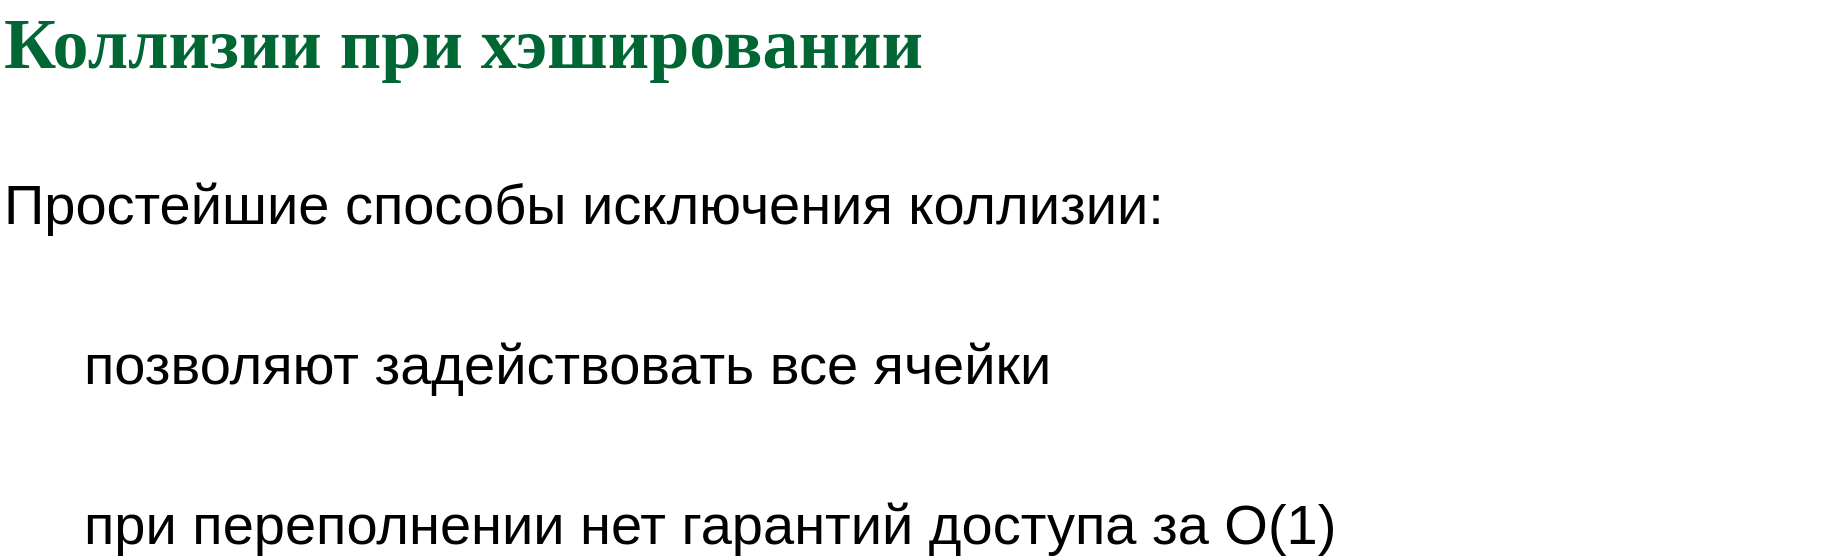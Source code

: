 <mxfile version="13.10.0" type="github" pages="26">
  <diagram id="CHvspS9XKxJ3Fz_utAXS" name="p01">
    <mxGraphModel dx="1414" dy="709" grid="1" gridSize="10" guides="1" tooltips="1" connect="1" arrows="1" fold="1" page="1" pageScale="1" pageWidth="1169" pageHeight="827" math="0" shadow="0">
      <root>
        <mxCell id="0" />
        <mxCell id="1" parent="0" />
        <mxCell id="7nNzni78waX5YQ49JX8P-1" value="&lt;font color=&quot;#006633&quot; face=&quot;garamond&quot;&gt;&lt;span style=&quot;font-size: 36px&quot;&gt;&lt;b&gt;Коллизии при хэшировании&lt;/b&gt;&lt;/span&gt;&lt;/font&gt;" style="text;html=1;align=left;verticalAlign=middle;whiteSpace=wrap;rounded=0;" parent="1" vertex="1">
          <mxGeometry x="40" y="40" width="920" height="20" as="geometry" />
        </mxCell>
        <mxCell id="7nNzni78waX5YQ49JX8P-2" value="&lt;span style=&quot;font-size: 28px&quot;&gt;Простейшие способы исключения коллизии:&lt;/span&gt;" style="text;html=1;align=left;verticalAlign=middle;resizable=0;points=[];autosize=1;" parent="1" vertex="1">
          <mxGeometry x="40" y="120" width="600" height="20" as="geometry" />
        </mxCell>
        <mxCell id="7nNzni78waX5YQ49JX8P-3" value="&lt;span style=&quot;font-size: 28px&quot;&gt;при переполнении нет гарантий доступа за О(1)&amp;nbsp;&lt;/span&gt;" style="text;html=1;align=left;verticalAlign=middle;resizable=0;points=[];autosize=1;" parent="1" vertex="1">
          <mxGeometry x="80" y="280" width="650" height="20" as="geometry" />
        </mxCell>
        <mxCell id="7nNzni78waX5YQ49JX8P-8" value="&lt;span style=&quot;font-size: 28px&quot;&gt;позволяют задействовать все ячейки&amp;nbsp;&lt;/span&gt;" style="text;html=1;align=left;verticalAlign=middle;resizable=0;points=[];autosize=1;" parent="1" vertex="1">
          <mxGeometry x="80" y="200" width="510" height="20" as="geometry" />
        </mxCell>
      </root>
    </mxGraphModel>
  </diagram>
  <diagram name="p02" id="bIr9DwfQE_wdCIZZldnu">
    <mxGraphModel dx="1414" dy="758" grid="1" gridSize="10" guides="1" tooltips="1" connect="1" arrows="1" fold="1" page="1" pageScale="1" pageWidth="1169" pageHeight="827" math="0" shadow="0">
      <root>
        <mxCell id="tNtsiIbwYXsmJCxMnuDp-0" />
        <mxCell id="tNtsiIbwYXsmJCxMnuDp-1" parent="tNtsiIbwYXsmJCxMnuDp-0" />
        <mxCell id="tNtsiIbwYXsmJCxMnuDp-2" value="&lt;font color=&quot;#006633&quot; face=&quot;garamond&quot;&gt;&lt;span style=&quot;font-size: 36px&quot;&gt;&lt;b&gt;Хэш: двоичная строка&lt;/b&gt;&lt;/span&gt;&lt;/font&gt;" style="text;html=1;align=left;verticalAlign=middle;whiteSpace=wrap;rounded=0;" vertex="1" parent="tNtsiIbwYXsmJCxMnuDp-1">
          <mxGeometry x="40" y="40" width="920" height="20" as="geometry" />
        </mxCell>
        <mxCell id="tNtsiIbwYXsmJCxMnuDp-3" value="&lt;span style=&quot;font-size: 28px&quot;&gt;Хэш-функция: &lt;font face=&quot;Times New Roman&quot;&gt;&lt;i&gt;f(key)&lt;/i&gt;&lt;/font&gt; = 01010010...11010101 - n бит&amp;nbsp;&lt;/span&gt;" style="text;html=1;align=left;verticalAlign=middle;resizable=0;points=[];autosize=1;" vertex="1" parent="tNtsiIbwYXsmJCxMnuDp-1">
          <mxGeometry x="80" y="120" width="670" height="20" as="geometry" />
        </mxCell>
      </root>
    </mxGraphModel>
  </diagram>
  <diagram name="p03" id="azOqcl7fvwV7Ptv1Q5l1">
    <mxGraphModel dx="1414" dy="758" grid="1" gridSize="10" guides="1" tooltips="1" connect="1" arrows="1" fold="1" page="1" pageScale="1" pageWidth="1169" pageHeight="827" math="0" shadow="0">
      <root>
        <mxCell id="CLWpxOR86R0cs_kVy3R_-0" />
        <mxCell id="CLWpxOR86R0cs_kVy3R_-1" parent="CLWpxOR86R0cs_kVy3R_-0" />
        <mxCell id="CLWpxOR86R0cs_kVy3R_-2" value="&lt;font color=&quot;#006633&quot; face=&quot;garamond&quot;&gt;&lt;span style=&quot;font-size: 36px&quot;&gt;&lt;b&gt;Хэш: двоичная строка&lt;/b&gt;&lt;/span&gt;&lt;/font&gt;" style="text;html=1;align=left;verticalAlign=middle;whiteSpace=wrap;rounded=0;" vertex="1" parent="CLWpxOR86R0cs_kVy3R_-1">
          <mxGeometry x="40" y="40" width="920" height="20" as="geometry" />
        </mxCell>
        <mxCell id="CLWpxOR86R0cs_kVy3R_-3" value="&lt;span style=&quot;font-size: 28px&quot;&gt;Хэш-функция: &lt;font face=&quot;Times New Roman&quot;&gt;&lt;i&gt;f(key)&lt;/i&gt;&lt;/font&gt; = 01010010...11010101 - n бит&amp;nbsp;&lt;/span&gt;" style="text;html=1;align=left;verticalAlign=middle;resizable=0;points=[];autosize=1;" vertex="1" parent="CLWpxOR86R0cs_kVy3R_-1">
          <mxGeometry x="80" y="120" width="670" height="20" as="geometry" />
        </mxCell>
        <mxCell id="CLWpxOR86R0cs_kVy3R_-5" value="&lt;p&gt;&lt;span style=&quot;font-size: 28px&quot;&gt;Для размещения данных используем 2&lt;sup&gt;&lt;i&gt;k&lt;/i&gt;&lt;/sup&gt; ячеек, k&amp;nbsp;&lt;/span&gt;&lt;span style=&quot;background-color: rgb(255 , 255 , 255) ; color: rgb(17 , 17 , 17) ; text-align: center&quot;&gt;&lt;font style=&quot;font-size: 28px&quot;&gt;≤ n&amp;nbsp;&lt;/font&gt;&lt;/span&gt;&lt;/p&gt;" style="text;html=1;align=left;verticalAlign=middle;resizable=0;points=[];autosize=1;" vertex="1" parent="CLWpxOR86R0cs_kVy3R_-1">
          <mxGeometry x="80" y="180" width="700" height="60" as="geometry" />
        </mxCell>
      </root>
    </mxGraphModel>
  </diagram>
  <diagram name="p04" id="bNBtigLViNisPujAbpKZ">
    <mxGraphModel dx="1664" dy="892" grid="1" gridSize="10" guides="1" tooltips="1" connect="1" arrows="1" fold="1" page="1" pageScale="1" pageWidth="1169" pageHeight="827" math="0" shadow="0">
      <root>
        <mxCell id="r_Nw2PX-GlmY13qflbNA-0" />
        <mxCell id="r_Nw2PX-GlmY13qflbNA-1" parent="r_Nw2PX-GlmY13qflbNA-0" />
        <mxCell id="r_Nw2PX-GlmY13qflbNA-2" value="&lt;font color=&quot;#006633&quot; face=&quot;garamond&quot;&gt;&lt;span style=&quot;font-size: 36px&quot;&gt;&lt;b&gt;Хэш: двоичная строка&lt;/b&gt;&lt;/span&gt;&lt;/font&gt;" style="text;html=1;align=left;verticalAlign=middle;whiteSpace=wrap;rounded=0;" vertex="1" parent="r_Nw2PX-GlmY13qflbNA-1">
          <mxGeometry x="40" y="40" width="920" height="20" as="geometry" />
        </mxCell>
        <mxCell id="r_Nw2PX-GlmY13qflbNA-3" value="&lt;span style=&quot;font-size: 28px&quot;&gt;Хэш-функция: &lt;font face=&quot;Times New Roman&quot;&gt;&lt;i&gt;f(key)&lt;/i&gt;&lt;/font&gt; = 01010010...11010101 - n бит&amp;nbsp;&lt;/span&gt;" style="text;html=1;align=left;verticalAlign=middle;resizable=0;points=[];autosize=1;" vertex="1" parent="r_Nw2PX-GlmY13qflbNA-1">
          <mxGeometry x="80" y="120" width="670" height="20" as="geometry" />
        </mxCell>
        <mxCell id="r_Nw2PX-GlmY13qflbNA-5" value="&lt;p&gt;&lt;span style=&quot;font-size: 28px&quot;&gt;Для размещения данных используем 2&lt;sup&gt;&lt;i&gt;k&lt;/i&gt;&lt;/sup&gt; ячеек, k&amp;nbsp;&lt;/span&gt;&lt;span style=&quot;background-color: rgb(255 , 255 , 255) ; color: rgb(17 , 17 , 17) ; text-align: center&quot;&gt;&lt;font style=&quot;font-size: 28px&quot;&gt;≤ n&amp;nbsp;&lt;/font&gt;&lt;/span&gt;&lt;/p&gt;" style="text;html=1;align=left;verticalAlign=middle;resizable=0;points=[];autosize=1;" vertex="1" parent="r_Nw2PX-GlmY13qflbNA-1">
          <mxGeometry x="80" y="180" width="700" height="60" as="geometry" />
        </mxCell>
        <mxCell id="r_Nw2PX-GlmY13qflbNA-6" value="&lt;p&gt;&lt;span style=&quot;background-color: rgb(255 , 255 , 255) ; color: rgb(17 , 17 , 17) ; text-align: center&quot;&gt;&lt;font style=&quot;font-size: 28px&quot;&gt;Номер ячейки&amp;nbsp; - младшие k бит &lt;font face=&quot;Times New Roman&quot;&gt;&lt;i&gt;f(key)&lt;/i&gt;&lt;/font&gt;&lt;/font&gt;&lt;/span&gt;&lt;/p&gt;" style="text;html=1;align=left;verticalAlign=middle;resizable=0;points=[];autosize=1;" vertex="1" parent="r_Nw2PX-GlmY13qflbNA-1">
          <mxGeometry x="80" y="265" width="500" height="50" as="geometry" />
        </mxCell>
        <mxCell id="MyLIwSVWq0MvSpxflK3f-0" value="&lt;font style=&quot;font-size: 24px&quot;&gt;&lt;font face=&quot;Times New Roman&quot;&gt;&lt;i&gt;f(key)&lt;/i&gt;&lt;/font&gt; = 01010010...11010101&lt;/font&gt;" style="text;html=1;align=left;verticalAlign=middle;resizable=0;points=[];autosize=1;" vertex="1" parent="r_Nw2PX-GlmY13qflbNA-1">
          <mxGeometry x="80" y="370" width="330" height="20" as="geometry" />
        </mxCell>
        <mxCell id="MyLIwSVWq0MvSpxflK3f-1" value="&lt;font style=&quot;font-size: 24px&quot;&gt;&amp;amp;&lt;/font&gt;" style="text;html=1;align=center;verticalAlign=middle;resizable=0;points=[];autosize=1;" vertex="1" parent="r_Nw2PX-GlmY13qflbNA-1">
          <mxGeometry x="245" y="410" width="30" height="20" as="geometry" />
        </mxCell>
        <mxCell id="MyLIwSVWq0MvSpxflK3f-2" value="&lt;font style=&quot;font-size: 24px&quot;&gt;mask = 00000011...11111111&lt;/font&gt;" style="text;html=1;align=left;verticalAlign=middle;resizable=0;points=[];autosize=1;" vertex="1" parent="r_Nw2PX-GlmY13qflbNA-1">
          <mxGeometry x="93" y="450" width="320" height="20" as="geometry" />
        </mxCell>
        <mxCell id="MyLIwSVWq0MvSpxflK3f-3" value="" style="shape=curlyBracket;whiteSpace=wrap;html=1;rounded=1;direction=north;" vertex="1" parent="r_Nw2PX-GlmY13qflbNA-1">
          <mxGeometry x="262.5" y="480" width="135" height="20" as="geometry" />
        </mxCell>
        <mxCell id="MyLIwSVWq0MvSpxflK3f-4" value="&lt;font style=&quot;font-size: 24px&quot;&gt;k&lt;/font&gt;" style="text;html=1;align=center;verticalAlign=middle;resizable=0;points=[];autosize=1;" vertex="1" parent="r_Nw2PX-GlmY13qflbNA-1">
          <mxGeometry x="315" y="500" width="30" height="20" as="geometry" />
        </mxCell>
        <mxCell id="MyLIwSVWq0MvSpxflK3f-5" value="" style="shape=flexArrow;endArrow=classic;html=1;width=11.429;endSize=14.097;" edge="1" parent="r_Nw2PX-GlmY13qflbNA-1">
          <mxGeometry width="50" height="50" relative="1" as="geometry">
            <mxPoint x="435" y="459.5" as="sourcePoint" />
            <mxPoint x="565" y="459.5" as="targetPoint" />
          </mxGeometry>
        </mxCell>
        <mxCell id="MyLIwSVWq0MvSpxflK3f-6" value="" style="rounded=0;whiteSpace=wrap;html=1;" vertex="1" parent="r_Nw2PX-GlmY13qflbNA-1">
          <mxGeometry x="600" y="360" width="90" height="40" as="geometry" />
        </mxCell>
        <mxCell id="MyLIwSVWq0MvSpxflK3f-7" value="" style="rounded=0;whiteSpace=wrap;html=1;" vertex="1" parent="r_Nw2PX-GlmY13qflbNA-1">
          <mxGeometry x="600" y="400" width="90" height="40" as="geometry" />
        </mxCell>
        <mxCell id="MyLIwSVWq0MvSpxflK3f-8" value="&lt;font style=&quot;font-size: 18px&quot;&gt;(key, data)&lt;/font&gt;" style="rounded=0;whiteSpace=wrap;html=1;" vertex="1" parent="r_Nw2PX-GlmY13qflbNA-1">
          <mxGeometry x="600" y="440" width="90" height="40" as="geometry" />
        </mxCell>
        <mxCell id="MyLIwSVWq0MvSpxflK3f-9" value="" style="rounded=0;whiteSpace=wrap;html=1;" vertex="1" parent="r_Nw2PX-GlmY13qflbNA-1">
          <mxGeometry x="600" y="480" width="90" height="40" as="geometry" />
        </mxCell>
        <mxCell id="MyLIwSVWq0MvSpxflK3f-10" value="" style="rounded=0;whiteSpace=wrap;html=1;" vertex="1" parent="r_Nw2PX-GlmY13qflbNA-1">
          <mxGeometry x="600" y="560" width="90" height="40" as="geometry" />
        </mxCell>
        <mxCell id="MyLIwSVWq0MvSpxflK3f-11" value="" style="rounded=0;whiteSpace=wrap;html=1;" vertex="1" parent="r_Nw2PX-GlmY13qflbNA-1">
          <mxGeometry x="600" y="600" width="90" height="40" as="geometry" />
        </mxCell>
        <mxCell id="MyLIwSVWq0MvSpxflK3f-12" value="&lt;font style=&quot;font-size: 28px&quot;&gt;...&lt;/font&gt;" style="text;html=1;align=center;verticalAlign=middle;resizable=0;points=[];autosize=1;" vertex="1" parent="r_Nw2PX-GlmY13qflbNA-1">
          <mxGeometry x="620" y="530" width="40" height="20" as="geometry" />
        </mxCell>
        <mxCell id="k07vz5uoVi_vnviZLQJW-0" value="" style="shape=curlyBracket;whiteSpace=wrap;html=1;rounded=1;direction=west;" vertex="1" parent="r_Nw2PX-GlmY13qflbNA-1">
          <mxGeometry x="710" y="360" width="20" height="280" as="geometry" />
        </mxCell>
        <mxCell id="k07vz5uoVi_vnviZLQJW-1" value="&lt;font style=&quot;font-size: 24px&quot;&gt;2&lt;sup&gt;k&lt;/sup&gt;&lt;/font&gt;" style="text;html=1;align=center;verticalAlign=middle;resizable=0;points=[];autosize=1;" vertex="1" parent="r_Nw2PX-GlmY13qflbNA-1">
          <mxGeometry x="730" y="485" width="40" height="30" as="geometry" />
        </mxCell>
      </root>
    </mxGraphModel>
  </diagram>
  <diagram name="p05" id="Ol66wnpdErwTarRP0kUJ">
    <mxGraphModel dx="1664" dy="892" grid="1" gridSize="10" guides="1" tooltips="1" connect="1" arrows="1" fold="1" page="1" pageScale="1" pageWidth="1169" pageHeight="827" math="0" shadow="0">
      <root>
        <mxCell id="aQWQBWZ8C5KavUOwLCNC-0" />
        <mxCell id="aQWQBWZ8C5KavUOwLCNC-1" parent="aQWQBWZ8C5KavUOwLCNC-0" />
        <mxCell id="aQWQBWZ8C5KavUOwLCNC-2" value="&lt;font color=&quot;#006633&quot; face=&quot;garamond&quot;&gt;&lt;span style=&quot;font-size: 36px&quot;&gt;&lt;b&gt;Удвоение&lt;/b&gt;&lt;/span&gt;&lt;/font&gt;" style="text;html=1;align=left;verticalAlign=middle;whiteSpace=wrap;rounded=0;" vertex="1" parent="aQWQBWZ8C5KavUOwLCNC-1">
          <mxGeometry x="40" y="40" width="920" height="20" as="geometry" />
        </mxCell>
        <mxCell id="aQWQBWZ8C5KavUOwLCNC-4" value="&lt;span style=&quot;font-size: 28px&quot;&gt;При переполнении увеличим количество ячеек вдвое&lt;/span&gt;" style="text;html=1;align=left;verticalAlign=middle;resizable=0;points=[];autosize=1;" vertex="1" parent="aQWQBWZ8C5KavUOwLCNC-1">
          <mxGeometry x="80" y="120" width="710" height="20" as="geometry" />
        </mxCell>
        <mxCell id="aQWQBWZ8C5KavUOwLCNC-7" value="&lt;span style=&quot;font-size: 28px&quot;&gt;Необходимо перераспределить данные в соответствии с k+1 младшими битами&amp;nbsp;&lt;/span&gt;" style="text;html=1;align=left;verticalAlign=middle;resizable=0;points=[];autosize=1;" vertex="1" parent="aQWQBWZ8C5KavUOwLCNC-1">
          <mxGeometry x="80" y="200" width="1070" height="20" as="geometry" />
        </mxCell>
        <mxCell id="rAMgJ33eyAIbw0DCYnIe-0" value="(key1,data)" style="rounded=0;whiteSpace=wrap;html=1;" vertex="1" parent="aQWQBWZ8C5KavUOwLCNC-1">
          <mxGeometry x="270" y="370" width="80" height="30" as="geometry" />
        </mxCell>
        <mxCell id="rAMgJ33eyAIbw0DCYnIe-3" value="(key2,data)" style="rounded=0;whiteSpace=wrap;html=1;" vertex="1" parent="aQWQBWZ8C5KavUOwLCNC-1">
          <mxGeometry x="270" y="400" width="80" height="30" as="geometry" />
        </mxCell>
        <mxCell id="rAMgJ33eyAIbw0DCYnIe-4" value="(key2&lt;sup&gt;k&lt;/sup&gt;,data)" style="rounded=0;whiteSpace=wrap;html=1;" vertex="1" parent="aQWQBWZ8C5KavUOwLCNC-1">
          <mxGeometry x="270" y="460" width="80" height="30" as="geometry" />
        </mxCell>
        <mxCell id="rAMgJ33eyAIbw0DCYnIe-5" value="&lt;font style=&quot;font-size: 18px&quot;&gt;...&lt;/font&gt;" style="text;html=1;align=center;verticalAlign=middle;resizable=0;points=[];autosize=1;" vertex="1" parent="aQWQBWZ8C5KavUOwLCNC-1">
          <mxGeometry x="295" y="432" width="30" height="20" as="geometry" />
        </mxCell>
        <mxCell id="rAMgJ33eyAIbw0DCYnIe-6" value="(key1,data)" style="rounded=0;whiteSpace=wrap;html=1;" vertex="1" parent="aQWQBWZ8C5KavUOwLCNC-1">
          <mxGeometry x="510" y="370" width="80" height="30" as="geometry" />
        </mxCell>
        <mxCell id="rAMgJ33eyAIbw0DCYnIe-7" value="(key2,data)" style="rounded=0;whiteSpace=wrap;html=1;" vertex="1" parent="aQWQBWZ8C5KavUOwLCNC-1">
          <mxGeometry x="510" y="400" width="80" height="30" as="geometry" />
        </mxCell>
        <mxCell id="rAMgJ33eyAIbw0DCYnIe-8" value="(key2&lt;sup&gt;k&lt;/sup&gt;,data)" style="rounded=0;whiteSpace=wrap;html=1;" vertex="1" parent="aQWQBWZ8C5KavUOwLCNC-1">
          <mxGeometry x="510" y="460" width="80" height="30" as="geometry" />
        </mxCell>
        <mxCell id="rAMgJ33eyAIbw0DCYnIe-9" value="&lt;font style=&quot;font-size: 18px&quot;&gt;...&lt;/font&gt;" style="text;html=1;align=center;verticalAlign=middle;resizable=0;points=[];autosize=1;" vertex="1" parent="aQWQBWZ8C5KavUOwLCNC-1">
          <mxGeometry x="535" y="432" width="30" height="20" as="geometry" />
        </mxCell>
        <mxCell id="rAMgJ33eyAIbw0DCYnIe-10" value="" style="rounded=0;whiteSpace=wrap;html=1;" vertex="1" parent="aQWQBWZ8C5KavUOwLCNC-1">
          <mxGeometry x="510" y="490" width="80" height="30" as="geometry" />
        </mxCell>
        <mxCell id="rAMgJ33eyAIbw0DCYnIe-11" value="" style="rounded=0;whiteSpace=wrap;html=1;" vertex="1" parent="aQWQBWZ8C5KavUOwLCNC-1">
          <mxGeometry x="510" y="520" width="80" height="30" as="geometry" />
        </mxCell>
        <mxCell id="rAMgJ33eyAIbw0DCYnIe-12" value="" style="rounded=0;whiteSpace=wrap;html=1;" vertex="1" parent="aQWQBWZ8C5KavUOwLCNC-1">
          <mxGeometry x="510" y="580" width="80" height="30" as="geometry" />
        </mxCell>
        <mxCell id="kGb7aSXAB0cCfBjcfSnp-0" value="" style="shape=flexArrow;endArrow=classic;html=1;width=11.429;endSize=14.097;" edge="1" parent="aQWQBWZ8C5KavUOwLCNC-1">
          <mxGeometry width="50" height="50" relative="1" as="geometry">
            <mxPoint x="370" y="451.31" as="sourcePoint" />
            <mxPoint x="500" y="451.31" as="targetPoint" />
          </mxGeometry>
        </mxCell>
        <mxCell id="IgGgDa8lNNB90L-P3J_n-0" value="&lt;font style=&quot;font-size: 18px&quot;&gt;mask = &lt;br&gt;00000011...11111111&lt;/font&gt;" style="text;html=1;align=left;verticalAlign=middle;resizable=0;points=[];autosize=1;" vertex="1" parent="aQWQBWZ8C5KavUOwLCNC-1">
          <mxGeometry x="230" y="290" width="180" height="40" as="geometry" />
        </mxCell>
        <mxCell id="IgGgDa8lNNB90L-P3J_n-1" value="" style="shape=curlyBracket;whiteSpace=wrap;html=1;rounded=1;direction=north;" vertex="1" parent="aQWQBWZ8C5KavUOwLCNC-1">
          <mxGeometry x="295" y="330" width="100" height="20" as="geometry" />
        </mxCell>
        <mxCell id="IgGgDa8lNNB90L-P3J_n-2" value="&lt;font style=&quot;font-size: 18px&quot;&gt;k&lt;/font&gt;" style="text;html=1;align=center;verticalAlign=middle;resizable=0;points=[];autosize=1;" vertex="1" parent="aQWQBWZ8C5KavUOwLCNC-1">
          <mxGeometry x="325" y="340" width="20" height="20" as="geometry" />
        </mxCell>
        <mxCell id="IgGgDa8lNNB90L-P3J_n-3" value="(key1,data)" style="rounded=0;whiteSpace=wrap;html=1;" vertex="1" parent="aQWQBWZ8C5KavUOwLCNC-1">
          <mxGeometry x="760" y="370" width="80" height="30" as="geometry" />
        </mxCell>
        <mxCell id="IgGgDa8lNNB90L-P3J_n-4" value="(key2,data)" style="rounded=0;whiteSpace=wrap;html=1;" vertex="1" parent="aQWQBWZ8C5KavUOwLCNC-1">
          <mxGeometry x="760" y="490" width="80" height="30" as="geometry" />
        </mxCell>
        <mxCell id="IgGgDa8lNNB90L-P3J_n-5" value="(key2&lt;sup&gt;k&lt;/sup&gt;,data)" style="rounded=0;whiteSpace=wrap;html=1;" vertex="1" parent="aQWQBWZ8C5KavUOwLCNC-1">
          <mxGeometry x="760" y="520" width="80" height="30" as="geometry" />
        </mxCell>
        <mxCell id="IgGgDa8lNNB90L-P3J_n-6" value="&lt;font style=&quot;font-size: 18px&quot;&gt;...&lt;/font&gt;" style="text;html=1;align=center;verticalAlign=middle;resizable=0;points=[];autosize=1;" vertex="1" parent="aQWQBWZ8C5KavUOwLCNC-1">
          <mxGeometry x="785" y="432" width="30" height="20" as="geometry" />
        </mxCell>
        <mxCell id="IgGgDa8lNNB90L-P3J_n-7" value="" style="rounded=0;whiteSpace=wrap;html=1;" vertex="1" parent="aQWQBWZ8C5KavUOwLCNC-1">
          <mxGeometry x="760" y="400" width="80" height="30" as="geometry" />
        </mxCell>
        <mxCell id="IgGgDa8lNNB90L-P3J_n-9" value="" style="rounded=0;whiteSpace=wrap;html=1;" vertex="1" parent="aQWQBWZ8C5KavUOwLCNC-1">
          <mxGeometry x="760" y="580" width="80" height="30" as="geometry" />
        </mxCell>
        <mxCell id="IgGgDa8lNNB90L-P3J_n-10" value="" style="shape=flexArrow;endArrow=classic;html=1;width=11.429;endSize=14.097;" edge="1" parent="aQWQBWZ8C5KavUOwLCNC-1">
          <mxGeometry width="50" height="50" relative="1" as="geometry">
            <mxPoint x="620" y="451.31" as="sourcePoint" />
            <mxPoint x="750" y="451.31" as="targetPoint" />
          </mxGeometry>
        </mxCell>
        <mxCell id="IgGgDa8lNNB90L-P3J_n-11" value="" style="rounded=0;whiteSpace=wrap;html=1;" vertex="1" parent="aQWQBWZ8C5KavUOwLCNC-1">
          <mxGeometry x="760" y="460" width="80" height="30" as="geometry" />
        </mxCell>
        <mxCell id="IgGgDa8lNNB90L-P3J_n-12" value="&lt;font style=&quot;font-size: 18px&quot;&gt;...&lt;/font&gt;" style="text;html=1;align=center;verticalAlign=middle;resizable=0;points=[];autosize=1;" vertex="1" parent="aQWQBWZ8C5KavUOwLCNC-1">
          <mxGeometry x="785" y="550" width="30" height="20" as="geometry" />
        </mxCell>
        <mxCell id="IgGgDa8lNNB90L-P3J_n-13" value="&lt;font style=&quot;font-size: 18px&quot;&gt;...&lt;/font&gt;" style="text;html=1;align=center;verticalAlign=middle;resizable=0;points=[];autosize=1;" vertex="1" parent="aQWQBWZ8C5KavUOwLCNC-1">
          <mxGeometry x="535" y="553" width="30" height="20" as="geometry" />
        </mxCell>
        <mxCell id="IgGgDa8lNNB90L-P3J_n-17" value="&lt;font style=&quot;font-size: 18px&quot;&gt;mask = &lt;br&gt;00000011...11111111&lt;/font&gt;" style="text;html=1;align=left;verticalAlign=middle;resizable=0;points=[];autosize=1;" vertex="1" parent="aQWQBWZ8C5KavUOwLCNC-1">
          <mxGeometry x="710" y="290" width="180" height="40" as="geometry" />
        </mxCell>
        <mxCell id="IgGgDa8lNNB90L-P3J_n-18" value="" style="shape=curlyBracket;whiteSpace=wrap;html=1;rounded=1;direction=north;" vertex="1" parent="aQWQBWZ8C5KavUOwLCNC-1">
          <mxGeometry x="775" y="330" width="100" height="20" as="geometry" />
        </mxCell>
        <mxCell id="IgGgDa8lNNB90L-P3J_n-19" value="&lt;font style=&quot;font-size: 18px&quot;&gt;k+1&lt;/font&gt;" style="text;html=1;align=center;verticalAlign=middle;resizable=0;points=[];autosize=1;" vertex="1" parent="aQWQBWZ8C5KavUOwLCNC-1">
          <mxGeometry x="785" y="340" width="50" height="20" as="geometry" />
        </mxCell>
      </root>
    </mxGraphModel>
  </diagram>
  <diagram name="p06" id="hmu4J2cKiM-BA4K73Ze0">
    <mxGraphModel dx="1414" dy="758" grid="1" gridSize="10" guides="1" tooltips="1" connect="1" arrows="1" fold="1" page="1" pageScale="1" pageWidth="1169" pageHeight="827" math="0" shadow="0">
      <root>
        <mxCell id="hU8RLNSOkOWT8632JKo0-0" />
        <mxCell id="hU8RLNSOkOWT8632JKo0-1" parent="hU8RLNSOkOWT8632JKo0-0" />
        <mxCell id="hU8RLNSOkOWT8632JKo0-2" value="&lt;font color=&quot;#006633&quot; face=&quot;garamond&quot;&gt;&lt;span style=&quot;font-size: 36px&quot;&gt;&lt;b&gt;Удвоение&lt;/b&gt;&lt;/span&gt;&lt;/font&gt;" style="text;html=1;align=left;verticalAlign=middle;whiteSpace=wrap;rounded=0;" vertex="1" parent="hU8RLNSOkOWT8632JKo0-1">
          <mxGeometry x="40" y="40" width="920" height="20" as="geometry" />
        </mxCell>
        <mxCell id="hU8RLNSOkOWT8632JKo0-3" value="&lt;span style=&quot;font-size: 28px&quot;&gt;При переполнении увеличим количество ячеек вдвое&lt;/span&gt;" style="text;html=1;align=left;verticalAlign=middle;resizable=0;points=[];autosize=1;" vertex="1" parent="hU8RLNSOkOWT8632JKo0-1">
          <mxGeometry x="80" y="120" width="710" height="20" as="geometry" />
        </mxCell>
        <mxCell id="hU8RLNSOkOWT8632JKo0-4" value="&lt;span style=&quot;font-size: 28px&quot;&gt;Необходимо перераспределить данные в соответствии с k+1 младшими битами&amp;nbsp;&lt;/span&gt;" style="text;html=1;align=left;verticalAlign=middle;resizable=0;points=[];autosize=1;" vertex="1" parent="hU8RLNSOkOWT8632JKo0-1">
          <mxGeometry x="80" y="200" width="1070" height="20" as="geometry" />
        </mxCell>
        <mxCell id="hU8RLNSOkOWT8632JKo0-5" value="&lt;div style=&quot;text-align: left&quot;&gt;&lt;font style=&quot;font-size: 24px&quot;&gt;Перераспределение 2k ячеек приведет к задержке при добавлении&lt;/font&gt;&lt;/div&gt;" style="text;html=1;align=center;verticalAlign=middle;resizable=0;points=[];autosize=1;fontStyle=4" vertex="1" parent="hU8RLNSOkOWT8632JKo0-1">
          <mxGeometry x="190" y="730" width="770" height="20" as="geometry" />
        </mxCell>
        <mxCell id="hU8RLNSOkOWT8632JKo0-6" value="" style="group" vertex="1" connectable="0" parent="hU8RLNSOkOWT8632JKo0-1">
          <mxGeometry x="75" y="700" width="80" height="80" as="geometry" />
        </mxCell>
        <mxCell id="hU8RLNSOkOWT8632JKo0-7" value="" style="endArrow=none;html=1;strokeWidth=10;strokeColor=#FF0000;jumpStyle=arc;" edge="1" parent="hU8RLNSOkOWT8632JKo0-6">
          <mxGeometry width="50" height="50" relative="1" as="geometry">
            <mxPoint x="40" y="80" as="sourcePoint" />
            <mxPoint x="40" y="80" as="targetPoint" />
            <Array as="points">
              <mxPoint y="80" />
              <mxPoint x="40" />
              <mxPoint x="80" y="80" />
            </Array>
          </mxGeometry>
        </mxCell>
        <mxCell id="hU8RLNSOkOWT8632JKo0-8" value="&lt;font style=&quot;font-size: 63px&quot;&gt;!&lt;/font&gt;" style="text;html=1;strokeColor=none;fillColor=none;align=center;verticalAlign=middle;whiteSpace=wrap;rounded=0;fontFamily=Times New Roman;" vertex="1" parent="hU8RLNSOkOWT8632JKo0-6">
          <mxGeometry x="20" y="40" width="40" height="20" as="geometry" />
        </mxCell>
        <mxCell id="hU8RLNSOkOWT8632JKo0-9" value="(key1,data)" style="rounded=0;whiteSpace=wrap;html=1;" vertex="1" parent="hU8RLNSOkOWT8632JKo0-1">
          <mxGeometry x="270" y="370" width="80" height="30" as="geometry" />
        </mxCell>
        <mxCell id="hU8RLNSOkOWT8632JKo0-10" value="(key2,data)" style="rounded=0;whiteSpace=wrap;html=1;" vertex="1" parent="hU8RLNSOkOWT8632JKo0-1">
          <mxGeometry x="270" y="400" width="80" height="30" as="geometry" />
        </mxCell>
        <mxCell id="hU8RLNSOkOWT8632JKo0-11" value="(key2&lt;sup&gt;k&lt;/sup&gt;,data)" style="rounded=0;whiteSpace=wrap;html=1;" vertex="1" parent="hU8RLNSOkOWT8632JKo0-1">
          <mxGeometry x="270" y="460" width="80" height="30" as="geometry" />
        </mxCell>
        <mxCell id="hU8RLNSOkOWT8632JKo0-12" value="&lt;font style=&quot;font-size: 18px&quot;&gt;...&lt;/font&gt;" style="text;html=1;align=center;verticalAlign=middle;resizable=0;points=[];autosize=1;" vertex="1" parent="hU8RLNSOkOWT8632JKo0-1">
          <mxGeometry x="295" y="432" width="30" height="20" as="geometry" />
        </mxCell>
        <mxCell id="hU8RLNSOkOWT8632JKo0-13" value="(key1,data)" style="rounded=0;whiteSpace=wrap;html=1;" vertex="1" parent="hU8RLNSOkOWT8632JKo0-1">
          <mxGeometry x="510" y="370" width="80" height="30" as="geometry" />
        </mxCell>
        <mxCell id="hU8RLNSOkOWT8632JKo0-14" value="(key2,data)" style="rounded=0;whiteSpace=wrap;html=1;" vertex="1" parent="hU8RLNSOkOWT8632JKo0-1">
          <mxGeometry x="510" y="400" width="80" height="30" as="geometry" />
        </mxCell>
        <mxCell id="hU8RLNSOkOWT8632JKo0-15" value="(key2&lt;sup&gt;k&lt;/sup&gt;,data)" style="rounded=0;whiteSpace=wrap;html=1;" vertex="1" parent="hU8RLNSOkOWT8632JKo0-1">
          <mxGeometry x="510" y="460" width="80" height="30" as="geometry" />
        </mxCell>
        <mxCell id="hU8RLNSOkOWT8632JKo0-16" value="&lt;font style=&quot;font-size: 18px&quot;&gt;...&lt;/font&gt;" style="text;html=1;align=center;verticalAlign=middle;resizable=0;points=[];autosize=1;" vertex="1" parent="hU8RLNSOkOWT8632JKo0-1">
          <mxGeometry x="535" y="432" width="30" height="20" as="geometry" />
        </mxCell>
        <mxCell id="hU8RLNSOkOWT8632JKo0-17" value="" style="rounded=0;whiteSpace=wrap;html=1;" vertex="1" parent="hU8RLNSOkOWT8632JKo0-1">
          <mxGeometry x="510" y="490" width="80" height="30" as="geometry" />
        </mxCell>
        <mxCell id="hU8RLNSOkOWT8632JKo0-18" value="" style="rounded=0;whiteSpace=wrap;html=1;" vertex="1" parent="hU8RLNSOkOWT8632JKo0-1">
          <mxGeometry x="510" y="520" width="80" height="30" as="geometry" />
        </mxCell>
        <mxCell id="hU8RLNSOkOWT8632JKo0-19" value="" style="rounded=0;whiteSpace=wrap;html=1;" vertex="1" parent="hU8RLNSOkOWT8632JKo0-1">
          <mxGeometry x="510" y="580" width="80" height="30" as="geometry" />
        </mxCell>
        <mxCell id="hU8RLNSOkOWT8632JKo0-20" value="" style="shape=flexArrow;endArrow=classic;html=1;width=11.429;endSize=14.097;" edge="1" parent="hU8RLNSOkOWT8632JKo0-1">
          <mxGeometry width="50" height="50" relative="1" as="geometry">
            <mxPoint x="370" y="451.31" as="sourcePoint" />
            <mxPoint x="500" y="451.31" as="targetPoint" />
          </mxGeometry>
        </mxCell>
        <mxCell id="hU8RLNSOkOWT8632JKo0-21" value="&lt;font style=&quot;font-size: 18px&quot;&gt;mask = &lt;br&gt;00000011...11111111&lt;/font&gt;" style="text;html=1;align=left;verticalAlign=middle;resizable=0;points=[];autosize=1;" vertex="1" parent="hU8RLNSOkOWT8632JKo0-1">
          <mxGeometry x="230" y="290" width="180" height="40" as="geometry" />
        </mxCell>
        <mxCell id="hU8RLNSOkOWT8632JKo0-22" value="" style="shape=curlyBracket;whiteSpace=wrap;html=1;rounded=1;direction=north;" vertex="1" parent="hU8RLNSOkOWT8632JKo0-1">
          <mxGeometry x="295" y="330" width="100" height="20" as="geometry" />
        </mxCell>
        <mxCell id="hU8RLNSOkOWT8632JKo0-23" value="&lt;font style=&quot;font-size: 18px&quot;&gt;k&lt;/font&gt;" style="text;html=1;align=center;verticalAlign=middle;resizable=0;points=[];autosize=1;" vertex="1" parent="hU8RLNSOkOWT8632JKo0-1">
          <mxGeometry x="325" y="340" width="20" height="20" as="geometry" />
        </mxCell>
        <mxCell id="hU8RLNSOkOWT8632JKo0-24" value="(key1,data)" style="rounded=0;whiteSpace=wrap;html=1;" vertex="1" parent="hU8RLNSOkOWT8632JKo0-1">
          <mxGeometry x="760" y="370" width="80" height="30" as="geometry" />
        </mxCell>
        <mxCell id="hU8RLNSOkOWT8632JKo0-25" value="(key2,data)" style="rounded=0;whiteSpace=wrap;html=1;" vertex="1" parent="hU8RLNSOkOWT8632JKo0-1">
          <mxGeometry x="760" y="490" width="80" height="30" as="geometry" />
        </mxCell>
        <mxCell id="hU8RLNSOkOWT8632JKo0-26" value="(key2&lt;sup&gt;k&lt;/sup&gt;,data)" style="rounded=0;whiteSpace=wrap;html=1;" vertex="1" parent="hU8RLNSOkOWT8632JKo0-1">
          <mxGeometry x="760" y="520" width="80" height="30" as="geometry" />
        </mxCell>
        <mxCell id="hU8RLNSOkOWT8632JKo0-27" value="&lt;font style=&quot;font-size: 18px&quot;&gt;...&lt;/font&gt;" style="text;html=1;align=center;verticalAlign=middle;resizable=0;points=[];autosize=1;" vertex="1" parent="hU8RLNSOkOWT8632JKo0-1">
          <mxGeometry x="785" y="432" width="30" height="20" as="geometry" />
        </mxCell>
        <mxCell id="hU8RLNSOkOWT8632JKo0-28" value="" style="rounded=0;whiteSpace=wrap;html=1;" vertex="1" parent="hU8RLNSOkOWT8632JKo0-1">
          <mxGeometry x="760" y="400" width="80" height="30" as="geometry" />
        </mxCell>
        <mxCell id="hU8RLNSOkOWT8632JKo0-29" value="" style="rounded=0;whiteSpace=wrap;html=1;" vertex="1" parent="hU8RLNSOkOWT8632JKo0-1">
          <mxGeometry x="760" y="580" width="80" height="30" as="geometry" />
        </mxCell>
        <mxCell id="hU8RLNSOkOWT8632JKo0-30" value="" style="shape=flexArrow;endArrow=classic;html=1;width=11.429;endSize=14.097;" edge="1" parent="hU8RLNSOkOWT8632JKo0-1">
          <mxGeometry width="50" height="50" relative="1" as="geometry">
            <mxPoint x="620" y="451.31" as="sourcePoint" />
            <mxPoint x="750" y="451.31" as="targetPoint" />
          </mxGeometry>
        </mxCell>
        <mxCell id="hU8RLNSOkOWT8632JKo0-31" value="" style="rounded=0;whiteSpace=wrap;html=1;" vertex="1" parent="hU8RLNSOkOWT8632JKo0-1">
          <mxGeometry x="760" y="460" width="80" height="30" as="geometry" />
        </mxCell>
        <mxCell id="hU8RLNSOkOWT8632JKo0-32" value="&lt;font style=&quot;font-size: 18px&quot;&gt;...&lt;/font&gt;" style="text;html=1;align=center;verticalAlign=middle;resizable=0;points=[];autosize=1;" vertex="1" parent="hU8RLNSOkOWT8632JKo0-1">
          <mxGeometry x="785" y="550" width="30" height="20" as="geometry" />
        </mxCell>
        <mxCell id="hU8RLNSOkOWT8632JKo0-33" value="&lt;font style=&quot;font-size: 18px&quot;&gt;...&lt;/font&gt;" style="text;html=1;align=center;verticalAlign=middle;resizable=0;points=[];autosize=1;" vertex="1" parent="hU8RLNSOkOWT8632JKo0-1">
          <mxGeometry x="535" y="553" width="30" height="20" as="geometry" />
        </mxCell>
        <mxCell id="hU8RLNSOkOWT8632JKo0-34" value="&lt;font style=&quot;font-size: 18px&quot;&gt;mask = &lt;br&gt;00000011...11111111&lt;/font&gt;" style="text;html=1;align=left;verticalAlign=middle;resizable=0;points=[];autosize=1;" vertex="1" parent="hU8RLNSOkOWT8632JKo0-1">
          <mxGeometry x="710" y="290" width="180" height="40" as="geometry" />
        </mxCell>
        <mxCell id="hU8RLNSOkOWT8632JKo0-35" value="" style="shape=curlyBracket;whiteSpace=wrap;html=1;rounded=1;direction=north;" vertex="1" parent="hU8RLNSOkOWT8632JKo0-1">
          <mxGeometry x="775" y="330" width="100" height="20" as="geometry" />
        </mxCell>
        <mxCell id="hU8RLNSOkOWT8632JKo0-36" value="&lt;font style=&quot;font-size: 18px&quot;&gt;k+1&lt;/font&gt;" style="text;html=1;align=center;verticalAlign=middle;resizable=0;points=[];autosize=1;" vertex="1" parent="hU8RLNSOkOWT8632JKo0-1">
          <mxGeometry x="785" y="340" width="50" height="20" as="geometry" />
        </mxCell>
      </root>
    </mxGraphModel>
  </diagram>
  <diagram name="p07" id="yMo50AGnJsGEQDyRMkzH">
    <mxGraphModel dx="1178" dy="632" grid="1" gridSize="10" guides="1" tooltips="1" connect="1" arrows="1" fold="1" page="1" pageScale="1" pageWidth="1169" pageHeight="827" math="0" shadow="0">
      <root>
        <mxCell id="sy3S1Zg3iTgIPuD2RhIj-0" />
        <mxCell id="sy3S1Zg3iTgIPuD2RhIj-1" parent="sy3S1Zg3iTgIPuD2RhIj-0" />
        <mxCell id="sy3S1Zg3iTgIPuD2RhIj-2" value="&lt;font color=&quot;#006633&quot; face=&quot;garamond&quot;&gt;&lt;span style=&quot;font-size: 36px&quot;&gt;&lt;b&gt;Пример&lt;/b&gt;&lt;/span&gt;&lt;/font&gt;" style="text;html=1;align=left;verticalAlign=middle;whiteSpace=wrap;rounded=0;" vertex="1" parent="sy3S1Zg3iTgIPuD2RhIj-1">
          <mxGeometry x="40" y="40" width="920" height="20" as="geometry" />
        </mxCell>
        <mxCell id="sy3S1Zg3iTgIPuD2RhIj-3" value="&lt;span style=&quot;font-size: 28px&quot;&gt;Добавляем данные с ключами 7, 4, 5, 1, 9, 22:&lt;/span&gt;" style="text;html=1;align=left;verticalAlign=middle;resizable=0;points=[];autosize=1;" vertex="1" parent="sy3S1Zg3iTgIPuD2RhIj-1">
          <mxGeometry x="80" y="120" width="610" height="20" as="geometry" />
        </mxCell>
        <mxCell id="sy3S1Zg3iTgIPuD2RhIj-9" value="&lt;font style=&quot;font-size: 18px&quot;&gt;00&lt;/font&gt;" style="rounded=0;whiteSpace=wrap;html=1;" vertex="1" parent="sy3S1Zg3iTgIPuD2RhIj-1">
          <mxGeometry x="80" y="240" width="40" height="30" as="geometry" />
        </mxCell>
        <mxCell id="sy3S1Zg3iTgIPuD2RhIj-10" value="&lt;font style=&quot;font-size: 18px&quot;&gt;01&lt;/font&gt;" style="rounded=0;whiteSpace=wrap;html=1;" vertex="1" parent="sy3S1Zg3iTgIPuD2RhIj-1">
          <mxGeometry x="80" y="280" width="40" height="30" as="geometry" />
        </mxCell>
        <mxCell id="xprhtEIa24-Qo9m90ABV-1" value="" style="edgeStyle=orthogonalEdgeStyle;rounded=0;orthogonalLoop=1;jettySize=auto;html=1;" edge="1" parent="sy3S1Zg3iTgIPuD2RhIj-1" source="sy3S1Zg3iTgIPuD2RhIj-11" target="37GPrTZmhwTy4M18CTD6-2">
          <mxGeometry relative="1" as="geometry" />
        </mxCell>
        <mxCell id="sy3S1Zg3iTgIPuD2RhIj-11" value="&lt;font style=&quot;font-size: 18px&quot;&gt;11&lt;/font&gt;" style="rounded=0;whiteSpace=wrap;html=1;" vertex="1" parent="sy3S1Zg3iTgIPuD2RhIj-1">
          <mxGeometry x="80" y="360" width="40" height="30" as="geometry" />
        </mxCell>
        <mxCell id="37GPrTZmhwTy4M18CTD6-0" value="&lt;font style=&quot;font-size: 18px&quot;&gt;k = 2&lt;/font&gt;" style="text;html=1;align=center;verticalAlign=middle;resizable=0;points=[];autosize=1;" vertex="1" parent="sy3S1Zg3iTgIPuD2RhIj-1">
          <mxGeometry x="70" y="180" width="60" height="20" as="geometry" />
        </mxCell>
        <mxCell id="37GPrTZmhwTy4M18CTD6-1" value="&lt;font style=&quot;font-size: 18px&quot;&gt;10&lt;/font&gt;" style="rounded=0;whiteSpace=wrap;html=1;" vertex="1" parent="sy3S1Zg3iTgIPuD2RhIj-1">
          <mxGeometry x="80" y="320" width="40" height="30" as="geometry" />
        </mxCell>
        <mxCell id="37GPrTZmhwTy4M18CTD6-2" value="&lt;font style=&quot;font-size: 18px&quot;&gt;7&lt;/font&gt;" style="rounded=0;whiteSpace=wrap;html=1;" vertex="1" parent="sy3S1Zg3iTgIPuD2RhIj-1">
          <mxGeometry x="160" y="360" width="40" height="30" as="geometry" />
        </mxCell>
      </root>
    </mxGraphModel>
  </diagram>
  <diagram name="p08" id="qMeyq-Wbfd_QdW8L5rHJ">
    <mxGraphModel dx="1414" dy="758" grid="1" gridSize="10" guides="1" tooltips="1" connect="1" arrows="1" fold="1" page="1" pageScale="1" pageWidth="1169" pageHeight="827" math="0" shadow="0">
      <root>
        <mxCell id="OAuCMAjb-6AgdtzcjP9H-0" />
        <mxCell id="OAuCMAjb-6AgdtzcjP9H-1" parent="OAuCMAjb-6AgdtzcjP9H-0" />
        <mxCell id="OAuCMAjb-6AgdtzcjP9H-2" value="&lt;font color=&quot;#006633&quot; face=&quot;garamond&quot;&gt;&lt;span style=&quot;font-size: 36px&quot;&gt;&lt;b&gt;Пример&lt;/b&gt;&lt;/span&gt;&lt;/font&gt;" style="text;html=1;align=left;verticalAlign=middle;whiteSpace=wrap;rounded=0;" vertex="1" parent="OAuCMAjb-6AgdtzcjP9H-1">
          <mxGeometry x="40" y="40" width="920" height="20" as="geometry" />
        </mxCell>
        <mxCell id="OAuCMAjb-6AgdtzcjP9H-3" value="&lt;span style=&quot;font-size: 28px&quot;&gt;Добавляем данные с ключами 7, 4, 5, 1, 9, 22:&lt;/span&gt;" style="text;html=1;align=left;verticalAlign=middle;resizable=0;points=[];autosize=1;" vertex="1" parent="OAuCMAjb-6AgdtzcjP9H-1">
          <mxGeometry x="80" y="120" width="610" height="20" as="geometry" />
        </mxCell>
        <mxCell id="OAuCMAjb-6AgdtzcjP9H-4" value="" style="edgeStyle=orthogonalEdgeStyle;rounded=0;orthogonalLoop=1;jettySize=auto;html=1;" edge="1" parent="OAuCMAjb-6AgdtzcjP9H-1" source="OAuCMAjb-6AgdtzcjP9H-5" target="OAuCMAjb-6AgdtzcjP9H-14">
          <mxGeometry relative="1" as="geometry" />
        </mxCell>
        <mxCell id="OAuCMAjb-6AgdtzcjP9H-5" value="&lt;font style=&quot;font-size: 18px&quot;&gt;00&lt;/font&gt;" style="rounded=0;whiteSpace=wrap;html=1;" vertex="1" parent="OAuCMAjb-6AgdtzcjP9H-1">
          <mxGeometry x="80" y="240" width="40" height="30" as="geometry" />
        </mxCell>
        <mxCell id="OAuCMAjb-6AgdtzcjP9H-7" value="&lt;font style=&quot;font-size: 18px&quot;&gt;01&lt;/font&gt;" style="rounded=0;whiteSpace=wrap;html=1;" vertex="1" parent="OAuCMAjb-6AgdtzcjP9H-1">
          <mxGeometry x="80" y="280" width="40" height="30" as="geometry" />
        </mxCell>
        <mxCell id="OAuCMAjb-6AgdtzcjP9H-8" value="" style="edgeStyle=orthogonalEdgeStyle;rounded=0;orthogonalLoop=1;jettySize=auto;html=1;" edge="1" parent="OAuCMAjb-6AgdtzcjP9H-1" source="OAuCMAjb-6AgdtzcjP9H-9" target="OAuCMAjb-6AgdtzcjP9H-13">
          <mxGeometry relative="1" as="geometry" />
        </mxCell>
        <mxCell id="OAuCMAjb-6AgdtzcjP9H-9" value="&lt;font style=&quot;font-size: 18px&quot;&gt;11&lt;/font&gt;" style="rounded=0;whiteSpace=wrap;html=1;" vertex="1" parent="OAuCMAjb-6AgdtzcjP9H-1">
          <mxGeometry x="80" y="360" width="40" height="30" as="geometry" />
        </mxCell>
        <mxCell id="OAuCMAjb-6AgdtzcjP9H-10" value="&lt;font style=&quot;font-size: 18px&quot;&gt;k = 2&lt;/font&gt;" style="text;html=1;align=center;verticalAlign=middle;resizable=0;points=[];autosize=1;" vertex="1" parent="OAuCMAjb-6AgdtzcjP9H-1">
          <mxGeometry x="70" y="180" width="60" height="20" as="geometry" />
        </mxCell>
        <mxCell id="OAuCMAjb-6AgdtzcjP9H-12" value="&lt;font style=&quot;font-size: 18px&quot;&gt;10&lt;/font&gt;" style="rounded=0;whiteSpace=wrap;html=1;" vertex="1" parent="OAuCMAjb-6AgdtzcjP9H-1">
          <mxGeometry x="80" y="320" width="40" height="30" as="geometry" />
        </mxCell>
        <mxCell id="OAuCMAjb-6AgdtzcjP9H-13" value="&lt;font style=&quot;font-size: 18px&quot;&gt;7&lt;/font&gt;" style="rounded=0;whiteSpace=wrap;html=1;" vertex="1" parent="OAuCMAjb-6AgdtzcjP9H-1">
          <mxGeometry x="160" y="360" width="40" height="30" as="geometry" />
        </mxCell>
        <mxCell id="OAuCMAjb-6AgdtzcjP9H-14" value="&lt;font style=&quot;font-size: 18px&quot;&gt;4&lt;/font&gt;" style="rounded=0;whiteSpace=wrap;html=1;" vertex="1" parent="OAuCMAjb-6AgdtzcjP9H-1">
          <mxGeometry x="160" y="240" width="40" height="30" as="geometry" />
        </mxCell>
      </root>
    </mxGraphModel>
  </diagram>
  <diagram name="p09" id="TIjuMW9gX_c0U-vO6ad2">
    <mxGraphModel dx="1414" dy="758" grid="1" gridSize="10" guides="1" tooltips="1" connect="1" arrows="1" fold="1" page="1" pageScale="1" pageWidth="1169" pageHeight="827" math="0" shadow="0">
      <root>
        <mxCell id="vklODipSQDmTfX1OVsVF-0" />
        <mxCell id="vklODipSQDmTfX1OVsVF-1" parent="vklODipSQDmTfX1OVsVF-0" />
        <mxCell id="vklODipSQDmTfX1OVsVF-2" value="&lt;font color=&quot;#006633&quot; face=&quot;garamond&quot;&gt;&lt;span style=&quot;font-size: 36px&quot;&gt;&lt;b&gt;Пример&lt;/b&gt;&lt;/span&gt;&lt;/font&gt;" style="text;html=1;align=left;verticalAlign=middle;whiteSpace=wrap;rounded=0;" vertex="1" parent="vklODipSQDmTfX1OVsVF-1">
          <mxGeometry x="40" y="40" width="920" height="20" as="geometry" />
        </mxCell>
        <mxCell id="vklODipSQDmTfX1OVsVF-3" value="&lt;span style=&quot;font-size: 28px&quot;&gt;Добавляем данные с ключами 7, 4, 5, 1, 9, 22:&lt;/span&gt;" style="text;html=1;align=left;verticalAlign=middle;resizable=0;points=[];autosize=1;" vertex="1" parent="vklODipSQDmTfX1OVsVF-1">
          <mxGeometry x="80" y="120" width="610" height="20" as="geometry" />
        </mxCell>
        <mxCell id="vklODipSQDmTfX1OVsVF-4" value="" style="edgeStyle=orthogonalEdgeStyle;rounded=0;orthogonalLoop=1;jettySize=auto;html=1;" edge="1" parent="vklODipSQDmTfX1OVsVF-1" source="vklODipSQDmTfX1OVsVF-5" target="vklODipSQDmTfX1OVsVF-14">
          <mxGeometry relative="1" as="geometry" />
        </mxCell>
        <mxCell id="vklODipSQDmTfX1OVsVF-5" value="&lt;font style=&quot;font-size: 18px&quot;&gt;00&lt;/font&gt;" style="rounded=0;whiteSpace=wrap;html=1;" vertex="1" parent="vklODipSQDmTfX1OVsVF-1">
          <mxGeometry x="80" y="240" width="40" height="30" as="geometry" />
        </mxCell>
        <mxCell id="vklODipSQDmTfX1OVsVF-6" value="" style="edgeStyle=orthogonalEdgeStyle;rounded=0;orthogonalLoop=1;jettySize=auto;html=1;" edge="1" parent="vklODipSQDmTfX1OVsVF-1" source="vklODipSQDmTfX1OVsVF-7" target="vklODipSQDmTfX1OVsVF-15">
          <mxGeometry relative="1" as="geometry" />
        </mxCell>
        <mxCell id="vklODipSQDmTfX1OVsVF-7" value="&lt;font style=&quot;font-size: 18px&quot;&gt;01&lt;/font&gt;" style="rounded=0;whiteSpace=wrap;html=1;" vertex="1" parent="vklODipSQDmTfX1OVsVF-1">
          <mxGeometry x="80" y="280" width="40" height="30" as="geometry" />
        </mxCell>
        <mxCell id="vklODipSQDmTfX1OVsVF-8" value="" style="edgeStyle=orthogonalEdgeStyle;rounded=0;orthogonalLoop=1;jettySize=auto;html=1;" edge="1" parent="vklODipSQDmTfX1OVsVF-1" source="vklODipSQDmTfX1OVsVF-9" target="vklODipSQDmTfX1OVsVF-13">
          <mxGeometry relative="1" as="geometry" />
        </mxCell>
        <mxCell id="vklODipSQDmTfX1OVsVF-9" value="&lt;font style=&quot;font-size: 18px&quot;&gt;11&lt;/font&gt;" style="rounded=0;whiteSpace=wrap;html=1;" vertex="1" parent="vklODipSQDmTfX1OVsVF-1">
          <mxGeometry x="80" y="360" width="40" height="30" as="geometry" />
        </mxCell>
        <mxCell id="vklODipSQDmTfX1OVsVF-10" value="&lt;font style=&quot;font-size: 18px&quot;&gt;k = 2&lt;/font&gt;" style="text;html=1;align=center;verticalAlign=middle;resizable=0;points=[];autosize=1;" vertex="1" parent="vklODipSQDmTfX1OVsVF-1">
          <mxGeometry x="70" y="180" width="60" height="20" as="geometry" />
        </mxCell>
        <mxCell id="vklODipSQDmTfX1OVsVF-12" value="&lt;font style=&quot;font-size: 18px&quot;&gt;10&lt;/font&gt;" style="rounded=0;whiteSpace=wrap;html=1;" vertex="1" parent="vklODipSQDmTfX1OVsVF-1">
          <mxGeometry x="80" y="320" width="40" height="30" as="geometry" />
        </mxCell>
        <mxCell id="vklODipSQDmTfX1OVsVF-13" value="&lt;font style=&quot;font-size: 18px&quot;&gt;7&lt;/font&gt;" style="rounded=0;whiteSpace=wrap;html=1;" vertex="1" parent="vklODipSQDmTfX1OVsVF-1">
          <mxGeometry x="160" y="360" width="40" height="30" as="geometry" />
        </mxCell>
        <mxCell id="vklODipSQDmTfX1OVsVF-14" value="&lt;font style=&quot;font-size: 18px&quot;&gt;4&lt;/font&gt;" style="rounded=0;whiteSpace=wrap;html=1;" vertex="1" parent="vklODipSQDmTfX1OVsVF-1">
          <mxGeometry x="160" y="240" width="40" height="30" as="geometry" />
        </mxCell>
        <mxCell id="vklODipSQDmTfX1OVsVF-15" value="&lt;font style=&quot;font-size: 18px&quot;&gt;5&lt;/font&gt;" style="rounded=0;whiteSpace=wrap;html=1;" vertex="1" parent="vklODipSQDmTfX1OVsVF-1">
          <mxGeometry x="160" y="280" width="40" height="30" as="geometry" />
        </mxCell>
      </root>
    </mxGraphModel>
  </diagram>
  <diagram name="p10" id="Uj87CNliU02hX-qOEF8R">
    <mxGraphModel dx="1414" dy="758" grid="1" gridSize="10" guides="1" tooltips="1" connect="1" arrows="1" fold="1" page="1" pageScale="1" pageWidth="1169" pageHeight="827" math="0" shadow="0">
      <root>
        <mxCell id="anyGiKq-oVld82QVn9UT-0" />
        <mxCell id="anyGiKq-oVld82QVn9UT-1" parent="anyGiKq-oVld82QVn9UT-0" />
        <mxCell id="anyGiKq-oVld82QVn9UT-2" value="&lt;font color=&quot;#006633&quot; face=&quot;garamond&quot;&gt;&lt;span style=&quot;font-size: 36px&quot;&gt;&lt;b&gt;Пример&lt;/b&gt;&lt;/span&gt;&lt;/font&gt;" style="text;html=1;align=left;verticalAlign=middle;whiteSpace=wrap;rounded=0;" vertex="1" parent="anyGiKq-oVld82QVn9UT-1">
          <mxGeometry x="40" y="40" width="920" height="20" as="geometry" />
        </mxCell>
        <mxCell id="anyGiKq-oVld82QVn9UT-3" value="&lt;span style=&quot;font-size: 28px&quot;&gt;Добавляем данные с ключами 7, 4, 5, 1, 9, 22:&lt;/span&gt;" style="text;html=1;align=left;verticalAlign=middle;resizable=0;points=[];autosize=1;" vertex="1" parent="anyGiKq-oVld82QVn9UT-1">
          <mxGeometry x="80" y="120" width="610" height="20" as="geometry" />
        </mxCell>
        <mxCell id="anyGiKq-oVld82QVn9UT-4" value="" style="edgeStyle=orthogonalEdgeStyle;rounded=0;orthogonalLoop=1;jettySize=auto;html=1;" edge="1" parent="anyGiKq-oVld82QVn9UT-1" source="anyGiKq-oVld82QVn9UT-5" target="anyGiKq-oVld82QVn9UT-14">
          <mxGeometry relative="1" as="geometry" />
        </mxCell>
        <mxCell id="anyGiKq-oVld82QVn9UT-5" value="&lt;font style=&quot;font-size: 18px&quot;&gt;00&lt;/font&gt;" style="rounded=0;whiteSpace=wrap;html=1;" vertex="1" parent="anyGiKq-oVld82QVn9UT-1">
          <mxGeometry x="80" y="240" width="40" height="30" as="geometry" />
        </mxCell>
        <mxCell id="anyGiKq-oVld82QVn9UT-6" value="" style="edgeStyle=orthogonalEdgeStyle;rounded=0;orthogonalLoop=1;jettySize=auto;html=1;" edge="1" parent="anyGiKq-oVld82QVn9UT-1" source="anyGiKq-oVld82QVn9UT-7" target="anyGiKq-oVld82QVn9UT-15">
          <mxGeometry relative="1" as="geometry" />
        </mxCell>
        <mxCell id="anyGiKq-oVld82QVn9UT-7" value="&lt;font style=&quot;font-size: 18px&quot;&gt;01&lt;/font&gt;" style="rounded=0;whiteSpace=wrap;html=1;" vertex="1" parent="anyGiKq-oVld82QVn9UT-1">
          <mxGeometry x="80" y="280" width="40" height="30" as="geometry" />
        </mxCell>
        <mxCell id="anyGiKq-oVld82QVn9UT-8" value="" style="edgeStyle=orthogonalEdgeStyle;rounded=0;orthogonalLoop=1;jettySize=auto;html=1;" edge="1" parent="anyGiKq-oVld82QVn9UT-1" source="anyGiKq-oVld82QVn9UT-9" target="anyGiKq-oVld82QVn9UT-13">
          <mxGeometry relative="1" as="geometry" />
        </mxCell>
        <mxCell id="anyGiKq-oVld82QVn9UT-9" value="&lt;font style=&quot;font-size: 18px&quot;&gt;11&lt;/font&gt;" style="rounded=0;whiteSpace=wrap;html=1;" vertex="1" parent="anyGiKq-oVld82QVn9UT-1">
          <mxGeometry x="80" y="360" width="40" height="30" as="geometry" />
        </mxCell>
        <mxCell id="anyGiKq-oVld82QVn9UT-10" value="&lt;font style=&quot;font-size: 18px&quot;&gt;k = 2&lt;/font&gt;" style="text;html=1;align=center;verticalAlign=middle;resizable=0;points=[];autosize=1;" vertex="1" parent="anyGiKq-oVld82QVn9UT-1">
          <mxGeometry x="70" y="180" width="60" height="20" as="geometry" />
        </mxCell>
        <mxCell id="anyGiKq-oVld82QVn9UT-12" value="&lt;font style=&quot;font-size: 18px&quot;&gt;10&lt;/font&gt;" style="rounded=0;whiteSpace=wrap;html=1;" vertex="1" parent="anyGiKq-oVld82QVn9UT-1">
          <mxGeometry x="80" y="320" width="40" height="30" as="geometry" />
        </mxCell>
        <mxCell id="anyGiKq-oVld82QVn9UT-13" value="&lt;font style=&quot;font-size: 18px&quot;&gt;7&lt;/font&gt;" style="rounded=0;whiteSpace=wrap;html=1;" vertex="1" parent="anyGiKq-oVld82QVn9UT-1">
          <mxGeometry x="160" y="360" width="40" height="30" as="geometry" />
        </mxCell>
        <mxCell id="anyGiKq-oVld82QVn9UT-14" value="&lt;font style=&quot;font-size: 18px&quot;&gt;4&lt;/font&gt;" style="rounded=0;whiteSpace=wrap;html=1;" vertex="1" parent="anyGiKq-oVld82QVn9UT-1">
          <mxGeometry x="160" y="240" width="40" height="30" as="geometry" />
        </mxCell>
        <mxCell id="anyGiKq-oVld82QVn9UT-15" value="&lt;font style=&quot;font-size: 18px&quot;&gt;5&lt;/font&gt;" style="rounded=0;whiteSpace=wrap;html=1;" vertex="1" parent="anyGiKq-oVld82QVn9UT-1">
          <mxGeometry x="160" y="280" width="40" height="30" as="geometry" />
        </mxCell>
        <mxCell id="anyGiKq-oVld82QVn9UT-16" value="&lt;font style=&quot;font-size: 18px&quot;&gt;1&lt;/font&gt;" style="rounded=0;whiteSpace=wrap;html=1;" vertex="1" parent="anyGiKq-oVld82QVn9UT-1">
          <mxGeometry x="200" y="280" width="40" height="30" as="geometry" />
        </mxCell>
      </root>
    </mxGraphModel>
  </diagram>
  <diagram name="p11" id="6l2M7-Pdmmh3VkNEvsLm">
    <mxGraphModel dx="1414" dy="709" grid="1" gridSize="10" guides="1" tooltips="1" connect="1" arrows="1" fold="1" page="1" pageScale="1" pageWidth="1169" pageHeight="827" math="0" shadow="0">
      <root>
        <mxCell id="s66jSCucOYGg_gxFNV_5-0" />
        <mxCell id="s66jSCucOYGg_gxFNV_5-1" parent="s66jSCucOYGg_gxFNV_5-0" />
        <mxCell id="s66jSCucOYGg_gxFNV_5-2" value="&lt;font color=&quot;#006633&quot; face=&quot;garamond&quot;&gt;&lt;span style=&quot;font-size: 36px&quot;&gt;&lt;b&gt;Пример&lt;/b&gt;&lt;/span&gt;&lt;/font&gt;" style="text;html=1;align=left;verticalAlign=middle;whiteSpace=wrap;rounded=0;" parent="s66jSCucOYGg_gxFNV_5-1" vertex="1">
          <mxGeometry x="40" y="40" width="920" height="20" as="geometry" />
        </mxCell>
        <mxCell id="s66jSCucOYGg_gxFNV_5-3" value="&lt;span style=&quot;font-size: 28px&quot;&gt;Добавляем данные с ключами 7, 4, 5, 1, 9, 22:&lt;/span&gt;" style="text;html=1;align=left;verticalAlign=middle;resizable=0;points=[];autosize=1;" parent="s66jSCucOYGg_gxFNV_5-1" vertex="1">
          <mxGeometry x="80" y="120" width="610" height="20" as="geometry" />
        </mxCell>
        <mxCell id="s66jSCucOYGg_gxFNV_5-4" value="" style="edgeStyle=orthogonalEdgeStyle;rounded=0;orthogonalLoop=1;jettySize=auto;html=1;" parent="s66jSCucOYGg_gxFNV_5-1" source="s66jSCucOYGg_gxFNV_5-5" target="s66jSCucOYGg_gxFNV_5-14" edge="1">
          <mxGeometry relative="1" as="geometry" />
        </mxCell>
        <mxCell id="s66jSCucOYGg_gxFNV_5-5" value="&lt;font style=&quot;font-size: 18px&quot;&gt;00&lt;/font&gt;" style="rounded=0;whiteSpace=wrap;html=1;" parent="s66jSCucOYGg_gxFNV_5-1" vertex="1">
          <mxGeometry x="80" y="240" width="40" height="30" as="geometry" />
        </mxCell>
        <mxCell id="s66jSCucOYGg_gxFNV_5-6" value="" style="edgeStyle=orthogonalEdgeStyle;rounded=0;orthogonalLoop=1;jettySize=auto;html=1;" parent="s66jSCucOYGg_gxFNV_5-1" source="s66jSCucOYGg_gxFNV_5-7" target="s66jSCucOYGg_gxFNV_5-15" edge="1">
          <mxGeometry relative="1" as="geometry" />
        </mxCell>
        <mxCell id="s66jSCucOYGg_gxFNV_5-7" value="&lt;font style=&quot;font-size: 18px&quot;&gt;01&lt;/font&gt;" style="rounded=0;whiteSpace=wrap;html=1;" parent="s66jSCucOYGg_gxFNV_5-1" vertex="1">
          <mxGeometry x="80" y="280" width="40" height="30" as="geometry" />
        </mxCell>
        <mxCell id="s66jSCucOYGg_gxFNV_5-8" value="" style="edgeStyle=orthogonalEdgeStyle;rounded=0;orthogonalLoop=1;jettySize=auto;html=1;" parent="s66jSCucOYGg_gxFNV_5-1" source="s66jSCucOYGg_gxFNV_5-9" target="s66jSCucOYGg_gxFNV_5-13" edge="1">
          <mxGeometry relative="1" as="geometry" />
        </mxCell>
        <mxCell id="s66jSCucOYGg_gxFNV_5-9" value="&lt;font style=&quot;font-size: 18px&quot;&gt;11&lt;/font&gt;" style="rounded=0;whiteSpace=wrap;html=1;" parent="s66jSCucOYGg_gxFNV_5-1" vertex="1">
          <mxGeometry x="80" y="360" width="40" height="30" as="geometry" />
        </mxCell>
        <mxCell id="s66jSCucOYGg_gxFNV_5-10" value="&lt;font style=&quot;font-size: 18px&quot;&gt;k = 2&lt;/font&gt;" style="text;html=1;align=center;verticalAlign=middle;resizable=0;points=[];autosize=1;" parent="s66jSCucOYGg_gxFNV_5-1" vertex="1">
          <mxGeometry x="70" y="180" width="60" height="20" as="geometry" />
        </mxCell>
        <mxCell id="s66jSCucOYGg_gxFNV_5-12" value="&lt;font style=&quot;font-size: 18px&quot;&gt;10&lt;/font&gt;" style="rounded=0;whiteSpace=wrap;html=1;" parent="s66jSCucOYGg_gxFNV_5-1" vertex="1">
          <mxGeometry x="80" y="320" width="40" height="30" as="geometry" />
        </mxCell>
        <mxCell id="s66jSCucOYGg_gxFNV_5-13" value="&lt;font style=&quot;font-size: 18px&quot;&gt;7&lt;/font&gt;" style="rounded=0;whiteSpace=wrap;html=1;" parent="s66jSCucOYGg_gxFNV_5-1" vertex="1">
          <mxGeometry x="160" y="360" width="40" height="30" as="geometry" />
        </mxCell>
        <mxCell id="s66jSCucOYGg_gxFNV_5-14" value="&lt;font style=&quot;font-size: 18px&quot;&gt;4&lt;/font&gt;" style="rounded=0;whiteSpace=wrap;html=1;" parent="s66jSCucOYGg_gxFNV_5-1" vertex="1">
          <mxGeometry x="160" y="240" width="40" height="30" as="geometry" />
        </mxCell>
        <mxCell id="s66jSCucOYGg_gxFNV_5-15" value="&lt;font style=&quot;font-size: 18px&quot;&gt;5&lt;/font&gt;" style="rounded=0;whiteSpace=wrap;html=1;" parent="s66jSCucOYGg_gxFNV_5-1" vertex="1">
          <mxGeometry x="160" y="280" width="40" height="30" as="geometry" />
        </mxCell>
        <mxCell id="s66jSCucOYGg_gxFNV_5-16" value="&lt;font style=&quot;font-size: 18px&quot;&gt;1&lt;/font&gt;" style="rounded=0;whiteSpace=wrap;html=1;" parent="s66jSCucOYGg_gxFNV_5-1" vertex="1">
          <mxGeometry x="200" y="280" width="40" height="30" as="geometry" />
        </mxCell>
        <mxCell id="s66jSCucOYGg_gxFNV_5-17" value="&lt;font style=&quot;font-size: 18px&quot;&gt;9&lt;/font&gt;" style="rounded=0;whiteSpace=wrap;html=1;" parent="s66jSCucOYGg_gxFNV_5-1" vertex="1">
          <mxGeometry x="240" y="280" width="40" height="30" as="geometry" />
        </mxCell>
      </root>
    </mxGraphModel>
  </diagram>
  <diagram name="p12" id="lFbLyzfPRwQZ5KirWYtx">
    <mxGraphModel dx="1414" dy="758" grid="1" gridSize="10" guides="1" tooltips="1" connect="1" arrows="1" fold="1" page="1" pageScale="1" pageWidth="1169" pageHeight="827" math="0" shadow="0">
      <root>
        <mxCell id="JPbpxgy1_2VEWmKkvhSw-0" />
        <mxCell id="JPbpxgy1_2VEWmKkvhSw-1" parent="JPbpxgy1_2VEWmKkvhSw-0" />
        <mxCell id="JPbpxgy1_2VEWmKkvhSw-2" value="&lt;font color=&quot;#006633&quot; face=&quot;garamond&quot;&gt;&lt;span style=&quot;font-size: 36px&quot;&gt;&lt;b&gt;Пример&lt;/b&gt;&lt;/span&gt;&lt;/font&gt;" style="text;html=1;align=left;verticalAlign=middle;whiteSpace=wrap;rounded=0;" vertex="1" parent="JPbpxgy1_2VEWmKkvhSw-1">
          <mxGeometry x="40" y="40" width="920" height="20" as="geometry" />
        </mxCell>
        <mxCell id="JPbpxgy1_2VEWmKkvhSw-3" value="&lt;span style=&quot;font-size: 28px&quot;&gt;Добавляем данные с ключами 7, 4, 5, 1, 9, 22:&lt;/span&gt;" style="text;html=1;align=left;verticalAlign=middle;resizable=0;points=[];autosize=1;" vertex="1" parent="JPbpxgy1_2VEWmKkvhSw-1">
          <mxGeometry x="80" y="120" width="610" height="20" as="geometry" />
        </mxCell>
        <mxCell id="JPbpxgy1_2VEWmKkvhSw-4" value="" style="edgeStyle=orthogonalEdgeStyle;rounded=0;orthogonalLoop=1;jettySize=auto;html=1;" edge="1" parent="JPbpxgy1_2VEWmKkvhSw-1" source="JPbpxgy1_2VEWmKkvhSw-5" target="JPbpxgy1_2VEWmKkvhSw-14">
          <mxGeometry relative="1" as="geometry" />
        </mxCell>
        <mxCell id="JPbpxgy1_2VEWmKkvhSw-5" value="&lt;font style=&quot;font-size: 18px&quot;&gt;00&lt;/font&gt;" style="rounded=0;whiteSpace=wrap;html=1;" vertex="1" parent="JPbpxgy1_2VEWmKkvhSw-1">
          <mxGeometry x="80" y="240" width="40" height="30" as="geometry" />
        </mxCell>
        <mxCell id="JPbpxgy1_2VEWmKkvhSw-6" value="" style="edgeStyle=orthogonalEdgeStyle;rounded=0;orthogonalLoop=1;jettySize=auto;html=1;" edge="1" parent="JPbpxgy1_2VEWmKkvhSw-1" source="JPbpxgy1_2VEWmKkvhSw-7" target="JPbpxgy1_2VEWmKkvhSw-15">
          <mxGeometry relative="1" as="geometry" />
        </mxCell>
        <mxCell id="JPbpxgy1_2VEWmKkvhSw-7" value="&lt;font style=&quot;font-size: 18px&quot;&gt;01&lt;/font&gt;" style="rounded=0;whiteSpace=wrap;html=1;" vertex="1" parent="JPbpxgy1_2VEWmKkvhSw-1">
          <mxGeometry x="80" y="280" width="40" height="30" as="geometry" />
        </mxCell>
        <mxCell id="JPbpxgy1_2VEWmKkvhSw-8" value="" style="edgeStyle=orthogonalEdgeStyle;rounded=0;orthogonalLoop=1;jettySize=auto;html=1;" edge="1" parent="JPbpxgy1_2VEWmKkvhSw-1" source="JPbpxgy1_2VEWmKkvhSw-9" target="JPbpxgy1_2VEWmKkvhSw-13">
          <mxGeometry relative="1" as="geometry" />
        </mxCell>
        <mxCell id="JPbpxgy1_2VEWmKkvhSw-9" value="&lt;font style=&quot;font-size: 18px&quot;&gt;11&lt;/font&gt;" style="rounded=0;whiteSpace=wrap;html=1;" vertex="1" parent="JPbpxgy1_2VEWmKkvhSw-1">
          <mxGeometry x="80" y="360" width="40" height="30" as="geometry" />
        </mxCell>
        <mxCell id="JPbpxgy1_2VEWmKkvhSw-10" value="&lt;font style=&quot;font-size: 18px&quot;&gt;k = 2&lt;/font&gt;" style="text;html=1;align=center;verticalAlign=middle;resizable=0;points=[];autosize=1;" vertex="1" parent="JPbpxgy1_2VEWmKkvhSw-1">
          <mxGeometry x="70" y="180" width="60" height="20" as="geometry" />
        </mxCell>
        <mxCell id="JPbpxgy1_2VEWmKkvhSw-11" value="" style="edgeStyle=orthogonalEdgeStyle;rounded=0;orthogonalLoop=1;jettySize=auto;html=1;" edge="1" parent="JPbpxgy1_2VEWmKkvhSw-1" source="JPbpxgy1_2VEWmKkvhSw-12" target="JPbpxgy1_2VEWmKkvhSw-18">
          <mxGeometry relative="1" as="geometry" />
        </mxCell>
        <mxCell id="JPbpxgy1_2VEWmKkvhSw-12" value="&lt;font style=&quot;font-size: 18px&quot;&gt;10&lt;/font&gt;" style="rounded=0;whiteSpace=wrap;html=1;" vertex="1" parent="JPbpxgy1_2VEWmKkvhSw-1">
          <mxGeometry x="80" y="320" width="40" height="30" as="geometry" />
        </mxCell>
        <mxCell id="JPbpxgy1_2VEWmKkvhSw-13" value="&lt;font style=&quot;font-size: 18px&quot;&gt;7&lt;/font&gt;" style="rounded=0;whiteSpace=wrap;html=1;" vertex="1" parent="JPbpxgy1_2VEWmKkvhSw-1">
          <mxGeometry x="160" y="360" width="40" height="30" as="geometry" />
        </mxCell>
        <mxCell id="JPbpxgy1_2VEWmKkvhSw-14" value="&lt;font style=&quot;font-size: 18px&quot;&gt;4&lt;/font&gt;" style="rounded=0;whiteSpace=wrap;html=1;" vertex="1" parent="JPbpxgy1_2VEWmKkvhSw-1">
          <mxGeometry x="160" y="240" width="40" height="30" as="geometry" />
        </mxCell>
        <mxCell id="JPbpxgy1_2VEWmKkvhSw-15" value="&lt;font style=&quot;font-size: 18px&quot;&gt;5&lt;/font&gt;" style="rounded=0;whiteSpace=wrap;html=1;" vertex="1" parent="JPbpxgy1_2VEWmKkvhSw-1">
          <mxGeometry x="160" y="280" width="40" height="30" as="geometry" />
        </mxCell>
        <mxCell id="JPbpxgy1_2VEWmKkvhSw-16" value="&lt;font style=&quot;font-size: 18px&quot;&gt;1&lt;/font&gt;" style="rounded=0;whiteSpace=wrap;html=1;" vertex="1" parent="JPbpxgy1_2VEWmKkvhSw-1">
          <mxGeometry x="200" y="280" width="40" height="30" as="geometry" />
        </mxCell>
        <mxCell id="JPbpxgy1_2VEWmKkvhSw-17" value="&lt;font style=&quot;font-size: 18px&quot;&gt;9&lt;/font&gt;" style="rounded=0;whiteSpace=wrap;html=1;" vertex="1" parent="JPbpxgy1_2VEWmKkvhSw-1">
          <mxGeometry x="240" y="280" width="40" height="30" as="geometry" />
        </mxCell>
        <mxCell id="JPbpxgy1_2VEWmKkvhSw-18" value="&lt;font style=&quot;font-size: 18px&quot;&gt;22&lt;/font&gt;" style="rounded=0;whiteSpace=wrap;html=1;" vertex="1" parent="JPbpxgy1_2VEWmKkvhSw-1">
          <mxGeometry x="160" y="320" width="40" height="30" as="geometry" />
        </mxCell>
      </root>
    </mxGraphModel>
  </diagram>
  <diagram name="p13" id="-Nrs04yETDVkcjFB1QAR">
    <mxGraphModel dx="1414" dy="709" grid="1" gridSize="10" guides="1" tooltips="1" connect="1" arrows="1" fold="1" page="1" pageScale="1" pageWidth="1169" pageHeight="827" math="0" shadow="0">
      <root>
        <mxCell id="uQDp5lZUjs0fJ4nbuVne-0" />
        <mxCell id="uQDp5lZUjs0fJ4nbuVne-1" parent="uQDp5lZUjs0fJ4nbuVne-0" />
        <mxCell id="uQDp5lZUjs0fJ4nbuVne-2" value="&lt;font color=&quot;#006633&quot; face=&quot;garamond&quot;&gt;&lt;span style=&quot;font-size: 36px&quot;&gt;&lt;b&gt;Пример&lt;/b&gt;&lt;/span&gt;&lt;/font&gt;" style="text;html=1;align=left;verticalAlign=middle;whiteSpace=wrap;rounded=0;" parent="uQDp5lZUjs0fJ4nbuVne-1" vertex="1">
          <mxGeometry x="40" y="40" width="920" height="20" as="geometry" />
        </mxCell>
        <mxCell id="uQDp5lZUjs0fJ4nbuVne-3" value="&lt;span style=&quot;font-size: 28px&quot;&gt;Добавляем данные с ключами 7, 4, 5, 1, 9, 22:&lt;/span&gt;" style="text;html=1;align=left;verticalAlign=middle;resizable=0;points=[];autosize=1;" parent="uQDp5lZUjs0fJ4nbuVne-1" vertex="1">
          <mxGeometry x="80" y="120" width="610" height="20" as="geometry" />
        </mxCell>
        <mxCell id="uQDp5lZUjs0fJ4nbuVne-4" value="" style="edgeStyle=orthogonalEdgeStyle;rounded=0;orthogonalLoop=1;jettySize=auto;html=1;" parent="uQDp5lZUjs0fJ4nbuVne-1" source="uQDp5lZUjs0fJ4nbuVne-5" target="uQDp5lZUjs0fJ4nbuVne-14" edge="1">
          <mxGeometry relative="1" as="geometry" />
        </mxCell>
        <mxCell id="uQDp5lZUjs0fJ4nbuVne-5" value="&lt;font style=&quot;font-size: 18px&quot;&gt;00&lt;/font&gt;" style="rounded=0;whiteSpace=wrap;html=1;" parent="uQDp5lZUjs0fJ4nbuVne-1" vertex="1">
          <mxGeometry x="80" y="240" width="40" height="30" as="geometry" />
        </mxCell>
        <mxCell id="uQDp5lZUjs0fJ4nbuVne-6" value="" style="edgeStyle=orthogonalEdgeStyle;rounded=0;orthogonalLoop=1;jettySize=auto;html=1;" parent="uQDp5lZUjs0fJ4nbuVne-1" source="uQDp5lZUjs0fJ4nbuVne-7" target="uQDp5lZUjs0fJ4nbuVne-15" edge="1">
          <mxGeometry relative="1" as="geometry" />
        </mxCell>
        <mxCell id="uQDp5lZUjs0fJ4nbuVne-7" value="&lt;font style=&quot;font-size: 18px&quot;&gt;01&lt;/font&gt;" style="rounded=0;whiteSpace=wrap;html=1;" parent="uQDp5lZUjs0fJ4nbuVne-1" vertex="1">
          <mxGeometry x="80" y="280" width="40" height="30" as="geometry" />
        </mxCell>
        <mxCell id="uQDp5lZUjs0fJ4nbuVne-8" value="" style="edgeStyle=orthogonalEdgeStyle;rounded=0;orthogonalLoop=1;jettySize=auto;html=1;" parent="uQDp5lZUjs0fJ4nbuVne-1" source="uQDp5lZUjs0fJ4nbuVne-9" target="uQDp5lZUjs0fJ4nbuVne-13" edge="1">
          <mxGeometry relative="1" as="geometry" />
        </mxCell>
        <mxCell id="uQDp5lZUjs0fJ4nbuVne-9" value="&lt;font style=&quot;font-size: 18px&quot;&gt;11&lt;/font&gt;" style="rounded=0;whiteSpace=wrap;html=1;" parent="uQDp5lZUjs0fJ4nbuVne-1" vertex="1">
          <mxGeometry x="80" y="360" width="40" height="30" as="geometry" />
        </mxCell>
        <mxCell id="uQDp5lZUjs0fJ4nbuVne-10" value="&lt;font style=&quot;font-size: 18px&quot;&gt;k = 2&lt;/font&gt;" style="text;html=1;align=center;verticalAlign=middle;resizable=0;points=[];autosize=1;" parent="uQDp5lZUjs0fJ4nbuVne-1" vertex="1">
          <mxGeometry x="70" y="180" width="60" height="20" as="geometry" />
        </mxCell>
        <mxCell id="uQDp5lZUjs0fJ4nbuVne-11" value="" style="edgeStyle=orthogonalEdgeStyle;rounded=0;orthogonalLoop=1;jettySize=auto;html=1;" parent="uQDp5lZUjs0fJ4nbuVne-1" source="uQDp5lZUjs0fJ4nbuVne-12" target="uQDp5lZUjs0fJ4nbuVne-18" edge="1">
          <mxGeometry relative="1" as="geometry" />
        </mxCell>
        <mxCell id="uQDp5lZUjs0fJ4nbuVne-12" value="&lt;font style=&quot;font-size: 18px&quot;&gt;10&lt;/font&gt;" style="rounded=0;whiteSpace=wrap;html=1;" parent="uQDp5lZUjs0fJ4nbuVne-1" vertex="1">
          <mxGeometry x="80" y="320" width="40" height="30" as="geometry" />
        </mxCell>
        <mxCell id="uQDp5lZUjs0fJ4nbuVne-13" value="&lt;font style=&quot;font-size: 18px&quot;&gt;7&lt;/font&gt;" style="rounded=0;whiteSpace=wrap;html=1;" parent="uQDp5lZUjs0fJ4nbuVne-1" vertex="1">
          <mxGeometry x="160" y="360" width="40" height="30" as="geometry" />
        </mxCell>
        <mxCell id="uQDp5lZUjs0fJ4nbuVne-14" value="&lt;font style=&quot;font-size: 18px&quot;&gt;4&lt;/font&gt;" style="rounded=0;whiteSpace=wrap;html=1;" parent="uQDp5lZUjs0fJ4nbuVne-1" vertex="1">
          <mxGeometry x="160" y="240" width="40" height="30" as="geometry" />
        </mxCell>
        <mxCell id="uQDp5lZUjs0fJ4nbuVne-15" value="&lt;font style=&quot;font-size: 18px&quot;&gt;5&lt;/font&gt;" style="rounded=0;whiteSpace=wrap;html=1;" parent="uQDp5lZUjs0fJ4nbuVne-1" vertex="1">
          <mxGeometry x="160" y="280" width="40" height="30" as="geometry" />
        </mxCell>
        <mxCell id="uQDp5lZUjs0fJ4nbuVne-16" value="&lt;font style=&quot;font-size: 18px&quot;&gt;1&lt;/font&gt;" style="rounded=0;whiteSpace=wrap;html=1;" parent="uQDp5lZUjs0fJ4nbuVne-1" vertex="1">
          <mxGeometry x="200" y="280" width="40" height="30" as="geometry" />
        </mxCell>
        <mxCell id="uQDp5lZUjs0fJ4nbuVne-17" value="&lt;font style=&quot;font-size: 18px&quot;&gt;9&lt;/font&gt;" style="rounded=0;whiteSpace=wrap;html=1;" parent="uQDp5lZUjs0fJ4nbuVne-1" vertex="1">
          <mxGeometry x="240" y="280" width="40" height="30" as="geometry" />
        </mxCell>
        <mxCell id="uQDp5lZUjs0fJ4nbuVne-18" value="&lt;font style=&quot;font-size: 18px&quot;&gt;22&lt;/font&gt;" style="rounded=0;whiteSpace=wrap;html=1;" parent="uQDp5lZUjs0fJ4nbuVne-1" vertex="1">
          <mxGeometry x="160" y="320" width="40" height="30" as="geometry" />
        </mxCell>
        <mxCell id="uQDp5lZUjs0fJ4nbuVne-19" value="&lt;font style=&quot;font-size: 18px&quot;&gt;Удваиваем&lt;/font&gt;" style="text;html=1;align=center;verticalAlign=middle;resizable=0;points=[];autosize=1;" parent="uQDp5lZUjs0fJ4nbuVne-1" vertex="1">
          <mxGeometry x="310" y="280" width="110" height="20" as="geometry" />
        </mxCell>
        <mxCell id="uQDp5lZUjs0fJ4nbuVne-20" value="&lt;font style=&quot;font-size: 18px&quot;&gt;k = 3&lt;/font&gt;" style="text;html=1;align=center;verticalAlign=middle;resizable=0;points=[];autosize=1;" parent="uQDp5lZUjs0fJ4nbuVne-1" vertex="1">
          <mxGeometry x="950" y="180" width="60" height="20" as="geometry" />
        </mxCell>
        <mxCell id="uQDp5lZUjs0fJ4nbuVne-21" value="&lt;font style=&quot;font-size: 18px&quot;&gt;000&lt;/font&gt;" style="rounded=0;whiteSpace=wrap;html=1;" parent="uQDp5lZUjs0fJ4nbuVne-1" vertex="1">
          <mxGeometry x="960" y="240" width="40" height="30" as="geometry" />
        </mxCell>
        <mxCell id="WxsKQOdpQfdeofbiyMPX-1" value="" style="edgeStyle=orthogonalEdgeStyle;rounded=0;orthogonalLoop=1;jettySize=auto;html=1;entryX=0;entryY=0.5;entryDx=0;entryDy=0;" parent="uQDp5lZUjs0fJ4nbuVne-1" source="uQDp5lZUjs0fJ4nbuVne-22" target="NbgpOuf4_ypqFEOlGcVJ-8" edge="1">
          <mxGeometry relative="1" as="geometry" />
        </mxCell>
        <mxCell id="uQDp5lZUjs0fJ4nbuVne-22" value="&lt;font style=&quot;font-size: 18px&quot;&gt;001&lt;/font&gt;" style="rounded=0;whiteSpace=wrap;html=1;" parent="uQDp5lZUjs0fJ4nbuVne-1" vertex="1">
          <mxGeometry x="960" y="280" width="40" height="30" as="geometry" />
        </mxCell>
        <mxCell id="uQDp5lZUjs0fJ4nbuVne-23" value="&lt;font style=&quot;font-size: 18px&quot;&gt;011&lt;/font&gt;" style="rounded=0;whiteSpace=wrap;html=1;" parent="uQDp5lZUjs0fJ4nbuVne-1" vertex="1">
          <mxGeometry x="960" y="360" width="40" height="30" as="geometry" />
        </mxCell>
        <mxCell id="uQDp5lZUjs0fJ4nbuVne-24" value="&lt;font style=&quot;font-size: 18px&quot;&gt;010&lt;/font&gt;" style="rounded=0;whiteSpace=wrap;html=1;" parent="uQDp5lZUjs0fJ4nbuVne-1" vertex="1">
          <mxGeometry x="960" y="320" width="40" height="30" as="geometry" />
        </mxCell>
        <mxCell id="NbgpOuf4_ypqFEOlGcVJ-5" value="" style="edgeStyle=orthogonalEdgeStyle;rounded=0;orthogonalLoop=1;jettySize=auto;html=1;" parent="uQDp5lZUjs0fJ4nbuVne-1" source="uQDp5lZUjs0fJ4nbuVne-25" target="NbgpOuf4_ypqFEOlGcVJ-3" edge="1">
          <mxGeometry relative="1" as="geometry" />
        </mxCell>
        <mxCell id="uQDp5lZUjs0fJ4nbuVne-25" value="&lt;font style=&quot;font-size: 18px&quot;&gt;100&lt;/font&gt;" style="rounded=0;whiteSpace=wrap;html=1;" parent="uQDp5lZUjs0fJ4nbuVne-1" vertex="1">
          <mxGeometry x="960" y="400" width="40" height="30" as="geometry" />
        </mxCell>
        <mxCell id="NbgpOuf4_ypqFEOlGcVJ-7" value="" style="edgeStyle=orthogonalEdgeStyle;rounded=0;orthogonalLoop=1;jettySize=auto;html=1;" parent="uQDp5lZUjs0fJ4nbuVne-1" source="uQDp5lZUjs0fJ4nbuVne-26" target="NbgpOuf4_ypqFEOlGcVJ-6" edge="1">
          <mxGeometry relative="1" as="geometry" />
        </mxCell>
        <mxCell id="uQDp5lZUjs0fJ4nbuVne-26" value="&lt;font style=&quot;font-size: 18px&quot;&gt;101&lt;/font&gt;" style="rounded=0;whiteSpace=wrap;html=1;" parent="uQDp5lZUjs0fJ4nbuVne-1" vertex="1">
          <mxGeometry x="960" y="440" width="40" height="30" as="geometry" />
        </mxCell>
        <mxCell id="NbgpOuf4_ypqFEOlGcVJ-2" value="" style="edgeStyle=orthogonalEdgeStyle;rounded=0;orthogonalLoop=1;jettySize=auto;html=1;" parent="uQDp5lZUjs0fJ4nbuVne-1" source="uQDp5lZUjs0fJ4nbuVne-27" target="NbgpOuf4_ypqFEOlGcVJ-1" edge="1">
          <mxGeometry relative="1" as="geometry" />
        </mxCell>
        <mxCell id="uQDp5lZUjs0fJ4nbuVne-27" value="&lt;font style=&quot;font-size: 18px&quot;&gt;111&lt;/font&gt;" style="rounded=0;whiteSpace=wrap;html=1;" parent="uQDp5lZUjs0fJ4nbuVne-1" vertex="1">
          <mxGeometry x="960" y="520" width="40" height="30" as="geometry" />
        </mxCell>
        <mxCell id="uQDp5lZUjs0fJ4nbuVne-28" value="&lt;font style=&quot;font-size: 18px&quot;&gt;110&lt;/font&gt;" style="rounded=0;whiteSpace=wrap;html=1;" parent="uQDp5lZUjs0fJ4nbuVne-1" vertex="1">
          <mxGeometry x="960" y="480" width="40" height="30" as="geometry" />
        </mxCell>
        <mxCell id="NbgpOuf4_ypqFEOlGcVJ-0" value="" style="shape=flexArrow;endArrow=classic;html=1;width=11.429;endSize=14.097;" parent="uQDp5lZUjs0fJ4nbuVne-1" edge="1">
          <mxGeometry width="50" height="50" relative="1" as="geometry">
            <mxPoint x="310" y="334.5" as="sourcePoint" />
            <mxPoint x="440" y="334.5" as="targetPoint" />
          </mxGeometry>
        </mxCell>
        <mxCell id="NbgpOuf4_ypqFEOlGcVJ-1" value="&lt;font style=&quot;font-size: 18px&quot;&gt;7&lt;/font&gt;" style="rounded=0;whiteSpace=wrap;html=1;" parent="uQDp5lZUjs0fJ4nbuVne-1" vertex="1">
          <mxGeometry x="1040" y="520" width="40" height="30" as="geometry" />
        </mxCell>
        <mxCell id="NbgpOuf4_ypqFEOlGcVJ-3" value="&lt;font style=&quot;font-size: 18px&quot;&gt;4&lt;/font&gt;" style="rounded=0;whiteSpace=wrap;html=1;" parent="uQDp5lZUjs0fJ4nbuVne-1" vertex="1">
          <mxGeometry x="1040" y="400" width="40" height="30" as="geometry" />
        </mxCell>
        <mxCell id="NbgpOuf4_ypqFEOlGcVJ-6" value="&lt;font style=&quot;font-size: 18px&quot;&gt;5&lt;/font&gt;" style="rounded=0;whiteSpace=wrap;html=1;" parent="uQDp5lZUjs0fJ4nbuVne-1" vertex="1">
          <mxGeometry x="1040" y="440" width="40" height="30" as="geometry" />
        </mxCell>
        <mxCell id="NbgpOuf4_ypqFEOlGcVJ-8" value="&lt;font style=&quot;font-size: 18px&quot;&gt;1&lt;/font&gt;" style="rounded=0;whiteSpace=wrap;html=1;" parent="uQDp5lZUjs0fJ4nbuVne-1" vertex="1">
          <mxGeometry x="1040" y="280" width="40" height="30" as="geometry" />
        </mxCell>
        <mxCell id="NbgpOuf4_ypqFEOlGcVJ-10" value="&lt;font style=&quot;font-size: 18px&quot;&gt;9&lt;/font&gt;" style="rounded=0;whiteSpace=wrap;html=1;" parent="uQDp5lZUjs0fJ4nbuVne-1" vertex="1">
          <mxGeometry x="1080" y="280" width="40" height="30" as="geometry" />
        </mxCell>
        <mxCell id="N0PAVLZ4cv4NI0Laz4s6-0" value="&lt;font style=&quot;font-size: 18px&quot;&gt;Перераспределяем&lt;/font&gt;" style="text;html=1;align=center;verticalAlign=middle;resizable=0;points=[];autosize=1;" parent="uQDp5lZUjs0fJ4nbuVne-1" vertex="1">
          <mxGeometry x="730" y="279.17" width="180" height="20" as="geometry" />
        </mxCell>
        <mxCell id="N0PAVLZ4cv4NI0Laz4s6-1" value="" style="shape=flexArrow;endArrow=classic;html=1;width=11.429;endSize=14.097;" parent="uQDp5lZUjs0fJ4nbuVne-1" edge="1">
          <mxGeometry width="50" height="50" relative="1" as="geometry">
            <mxPoint x="750" y="334.58" as="sourcePoint" />
            <mxPoint x="880" y="334.58" as="targetPoint" />
          </mxGeometry>
        </mxCell>
        <mxCell id="N0PAVLZ4cv4NI0Laz4s6-2" value="" style="edgeStyle=orthogonalEdgeStyle;rounded=0;orthogonalLoop=1;jettySize=auto;html=1;" parent="uQDp5lZUjs0fJ4nbuVne-1" source="N0PAVLZ4cv4NI0Laz4s6-3" target="N0PAVLZ4cv4NI0Laz4s6-11" edge="1">
          <mxGeometry relative="1" as="geometry" />
        </mxCell>
        <mxCell id="N0PAVLZ4cv4NI0Laz4s6-3" value="&lt;font style=&quot;font-size: 18px&quot;&gt;00&lt;/font&gt;" style="rounded=0;whiteSpace=wrap;html=1;" parent="uQDp5lZUjs0fJ4nbuVne-1" vertex="1">
          <mxGeometry x="480" y="240" width="40" height="30" as="geometry" />
        </mxCell>
        <mxCell id="N0PAVLZ4cv4NI0Laz4s6-4" value="" style="edgeStyle=orthogonalEdgeStyle;rounded=0;orthogonalLoop=1;jettySize=auto;html=1;" parent="uQDp5lZUjs0fJ4nbuVne-1" source="N0PAVLZ4cv4NI0Laz4s6-5" target="N0PAVLZ4cv4NI0Laz4s6-12" edge="1">
          <mxGeometry relative="1" as="geometry" />
        </mxCell>
        <mxCell id="N0PAVLZ4cv4NI0Laz4s6-5" value="&lt;font style=&quot;font-size: 18px&quot;&gt;01&lt;/font&gt;" style="rounded=0;whiteSpace=wrap;html=1;" parent="uQDp5lZUjs0fJ4nbuVne-1" vertex="1">
          <mxGeometry x="480" y="280" width="40" height="30" as="geometry" />
        </mxCell>
        <mxCell id="N0PAVLZ4cv4NI0Laz4s6-6" value="" style="edgeStyle=orthogonalEdgeStyle;rounded=0;orthogonalLoop=1;jettySize=auto;html=1;" parent="uQDp5lZUjs0fJ4nbuVne-1" source="N0PAVLZ4cv4NI0Laz4s6-7" target="N0PAVLZ4cv4NI0Laz4s6-10" edge="1">
          <mxGeometry relative="1" as="geometry" />
        </mxCell>
        <mxCell id="N0PAVLZ4cv4NI0Laz4s6-7" value="&lt;font style=&quot;font-size: 18px&quot;&gt;11&lt;/font&gt;" style="rounded=0;whiteSpace=wrap;html=1;" parent="uQDp5lZUjs0fJ4nbuVne-1" vertex="1">
          <mxGeometry x="480" y="360" width="40" height="30" as="geometry" />
        </mxCell>
        <mxCell id="N0PAVLZ4cv4NI0Laz4s6-8" value="" style="edgeStyle=orthogonalEdgeStyle;rounded=0;orthogonalLoop=1;jettySize=auto;html=1;" parent="uQDp5lZUjs0fJ4nbuVne-1" source="N0PAVLZ4cv4NI0Laz4s6-9" target="N0PAVLZ4cv4NI0Laz4s6-15" edge="1">
          <mxGeometry relative="1" as="geometry" />
        </mxCell>
        <mxCell id="N0PAVLZ4cv4NI0Laz4s6-9" value="&lt;font style=&quot;font-size: 18px&quot;&gt;10&lt;/font&gt;" style="rounded=0;whiteSpace=wrap;html=1;" parent="uQDp5lZUjs0fJ4nbuVne-1" vertex="1">
          <mxGeometry x="480" y="320" width="40" height="30" as="geometry" />
        </mxCell>
        <mxCell id="N0PAVLZ4cv4NI0Laz4s6-10" value="&lt;font style=&quot;font-size: 18px&quot;&gt;7&lt;/font&gt;" style="rounded=0;whiteSpace=wrap;html=1;" parent="uQDp5lZUjs0fJ4nbuVne-1" vertex="1">
          <mxGeometry x="560" y="360" width="40" height="30" as="geometry" />
        </mxCell>
        <mxCell id="N0PAVLZ4cv4NI0Laz4s6-11" value="&lt;font style=&quot;font-size: 18px&quot;&gt;4&lt;/font&gt;" style="rounded=0;whiteSpace=wrap;html=1;" parent="uQDp5lZUjs0fJ4nbuVne-1" vertex="1">
          <mxGeometry x="560" y="240" width="40" height="30" as="geometry" />
        </mxCell>
        <mxCell id="N0PAVLZ4cv4NI0Laz4s6-12" value="&lt;font style=&quot;font-size: 18px&quot;&gt;5&lt;/font&gt;" style="rounded=0;whiteSpace=wrap;html=1;" parent="uQDp5lZUjs0fJ4nbuVne-1" vertex="1">
          <mxGeometry x="560" y="280" width="40" height="30" as="geometry" />
        </mxCell>
        <mxCell id="N0PAVLZ4cv4NI0Laz4s6-13" value="&lt;font style=&quot;font-size: 18px&quot;&gt;1&lt;/font&gt;" style="rounded=0;whiteSpace=wrap;html=1;" parent="uQDp5lZUjs0fJ4nbuVne-1" vertex="1">
          <mxGeometry x="600" y="280" width="40" height="30" as="geometry" />
        </mxCell>
        <mxCell id="N0PAVLZ4cv4NI0Laz4s6-14" value="&lt;font style=&quot;font-size: 18px&quot;&gt;9&lt;/font&gt;" style="rounded=0;whiteSpace=wrap;html=1;" parent="uQDp5lZUjs0fJ4nbuVne-1" vertex="1">
          <mxGeometry x="640" y="280" width="40" height="30" as="geometry" />
        </mxCell>
        <mxCell id="N0PAVLZ4cv4NI0Laz4s6-15" value="&lt;font style=&quot;font-size: 18px&quot;&gt;22&lt;/font&gt;" style="rounded=0;whiteSpace=wrap;html=1;" parent="uQDp5lZUjs0fJ4nbuVne-1" vertex="1">
          <mxGeometry x="560" y="320" width="40" height="30" as="geometry" />
        </mxCell>
        <mxCell id="N0PAVLZ4cv4NI0Laz4s6-16" value="&lt;font style=&quot;font-size: 18px&quot;&gt;00&lt;/font&gt;" style="rounded=0;whiteSpace=wrap;html=1;" parent="uQDp5lZUjs0fJ4nbuVne-1" vertex="1">
          <mxGeometry x="480" y="400" width="40" height="30" as="geometry" />
        </mxCell>
        <mxCell id="N0PAVLZ4cv4NI0Laz4s6-17" value="&lt;font style=&quot;font-size: 18px&quot;&gt;01&lt;/font&gt;" style="rounded=0;whiteSpace=wrap;html=1;" parent="uQDp5lZUjs0fJ4nbuVne-1" vertex="1">
          <mxGeometry x="480" y="440" width="40" height="30" as="geometry" />
        </mxCell>
        <mxCell id="N0PAVLZ4cv4NI0Laz4s6-18" value="&lt;font style=&quot;font-size: 18px&quot;&gt;11&lt;/font&gt;" style="rounded=0;whiteSpace=wrap;html=1;" parent="uQDp5lZUjs0fJ4nbuVne-1" vertex="1">
          <mxGeometry x="480" y="520" width="40" height="30" as="geometry" />
        </mxCell>
        <mxCell id="N0PAVLZ4cv4NI0Laz4s6-19" value="&lt;font style=&quot;font-size: 18px&quot;&gt;10&lt;/font&gt;" style="rounded=0;whiteSpace=wrap;html=1;" parent="uQDp5lZUjs0fJ4nbuVne-1" vertex="1">
          <mxGeometry x="480" y="480" width="40" height="30" as="geometry" />
        </mxCell>
      </root>
    </mxGraphModel>
  </diagram>
  <diagram name="p14" id="E0aG8tm7chqSE1u-INhC">
    <mxGraphModel dx="1414" dy="709" grid="1" gridSize="10" guides="1" tooltips="1" connect="1" arrows="1" fold="1" page="1" pageScale="1" pageWidth="1169" pageHeight="827" math="0" shadow="0">
      <root>
        <mxCell id="j5jf9ioMOSYFYPoLu6cl-0" />
        <mxCell id="j5jf9ioMOSYFYPoLu6cl-1" parent="j5jf9ioMOSYFYPoLu6cl-0" />
        <mxCell id="j5jf9ioMOSYFYPoLu6cl-2" value="&lt;font color=&quot;#006633&quot; face=&quot;garamond&quot;&gt;&lt;span style=&quot;font-size: 36px&quot;&gt;&lt;b&gt;Пример&lt;/b&gt;&lt;/span&gt;&lt;/font&gt;" style="text;html=1;align=left;verticalAlign=middle;whiteSpace=wrap;rounded=0;" parent="j5jf9ioMOSYFYPoLu6cl-1" vertex="1">
          <mxGeometry x="40" y="40" width="920" height="20" as="geometry" />
        </mxCell>
        <mxCell id="j5jf9ioMOSYFYPoLu6cl-3" value="&lt;span style=&quot;font-size: 28px&quot;&gt;Добавляем данные с ключами 7, 4, 5, 1, 9, 22:&lt;/span&gt;" style="text;html=1;align=left;verticalAlign=middle;resizable=0;points=[];autosize=1;" parent="j5jf9ioMOSYFYPoLu6cl-1" vertex="1">
          <mxGeometry x="80" y="120" width="610" height="20" as="geometry" />
        </mxCell>
        <mxCell id="j5jf9ioMOSYFYPoLu6cl-4" value="" style="edgeStyle=orthogonalEdgeStyle;rounded=0;orthogonalLoop=1;jettySize=auto;html=1;" parent="j5jf9ioMOSYFYPoLu6cl-1" source="j5jf9ioMOSYFYPoLu6cl-5" target="j5jf9ioMOSYFYPoLu6cl-14" edge="1">
          <mxGeometry relative="1" as="geometry" />
        </mxCell>
        <mxCell id="j5jf9ioMOSYFYPoLu6cl-5" value="&lt;font style=&quot;font-size: 18px&quot;&gt;00&lt;/font&gt;" style="rounded=0;whiteSpace=wrap;html=1;" parent="j5jf9ioMOSYFYPoLu6cl-1" vertex="1">
          <mxGeometry x="80" y="240" width="40" height="30" as="geometry" />
        </mxCell>
        <mxCell id="j5jf9ioMOSYFYPoLu6cl-6" value="" style="edgeStyle=orthogonalEdgeStyle;rounded=0;orthogonalLoop=1;jettySize=auto;html=1;" parent="j5jf9ioMOSYFYPoLu6cl-1" source="j5jf9ioMOSYFYPoLu6cl-7" target="j5jf9ioMOSYFYPoLu6cl-15" edge="1">
          <mxGeometry relative="1" as="geometry" />
        </mxCell>
        <mxCell id="j5jf9ioMOSYFYPoLu6cl-7" value="&lt;font style=&quot;font-size: 18px&quot;&gt;01&lt;/font&gt;" style="rounded=0;whiteSpace=wrap;html=1;" parent="j5jf9ioMOSYFYPoLu6cl-1" vertex="1">
          <mxGeometry x="80" y="280" width="40" height="30" as="geometry" />
        </mxCell>
        <mxCell id="j5jf9ioMOSYFYPoLu6cl-8" value="" style="edgeStyle=orthogonalEdgeStyle;rounded=0;orthogonalLoop=1;jettySize=auto;html=1;" parent="j5jf9ioMOSYFYPoLu6cl-1" source="j5jf9ioMOSYFYPoLu6cl-9" target="j5jf9ioMOSYFYPoLu6cl-13" edge="1">
          <mxGeometry relative="1" as="geometry" />
        </mxCell>
        <mxCell id="j5jf9ioMOSYFYPoLu6cl-9" value="&lt;font style=&quot;font-size: 18px&quot;&gt;11&lt;/font&gt;" style="rounded=0;whiteSpace=wrap;html=1;" parent="j5jf9ioMOSYFYPoLu6cl-1" vertex="1">
          <mxGeometry x="80" y="360" width="40" height="30" as="geometry" />
        </mxCell>
        <mxCell id="j5jf9ioMOSYFYPoLu6cl-10" value="&lt;font style=&quot;font-size: 18px&quot;&gt;k = 2&lt;/font&gt;" style="text;html=1;align=center;verticalAlign=middle;resizable=0;points=[];autosize=1;" parent="j5jf9ioMOSYFYPoLu6cl-1" vertex="1">
          <mxGeometry x="70" y="180" width="60" height="20" as="geometry" />
        </mxCell>
        <mxCell id="j5jf9ioMOSYFYPoLu6cl-11" value="" style="edgeStyle=orthogonalEdgeStyle;rounded=0;orthogonalLoop=1;jettySize=auto;html=1;" parent="j5jf9ioMOSYFYPoLu6cl-1" source="j5jf9ioMOSYFYPoLu6cl-12" target="j5jf9ioMOSYFYPoLu6cl-18" edge="1">
          <mxGeometry relative="1" as="geometry" />
        </mxCell>
        <mxCell id="j5jf9ioMOSYFYPoLu6cl-12" value="&lt;font style=&quot;font-size: 18px&quot;&gt;10&lt;/font&gt;" style="rounded=0;whiteSpace=wrap;html=1;" parent="j5jf9ioMOSYFYPoLu6cl-1" vertex="1">
          <mxGeometry x="80" y="320" width="40" height="30" as="geometry" />
        </mxCell>
        <mxCell id="j5jf9ioMOSYFYPoLu6cl-13" value="&lt;font style=&quot;font-size: 18px&quot;&gt;7&lt;/font&gt;" style="rounded=0;whiteSpace=wrap;html=1;" parent="j5jf9ioMOSYFYPoLu6cl-1" vertex="1">
          <mxGeometry x="160" y="360" width="40" height="30" as="geometry" />
        </mxCell>
        <mxCell id="j5jf9ioMOSYFYPoLu6cl-14" value="&lt;font style=&quot;font-size: 18px&quot;&gt;4&lt;/font&gt;" style="rounded=0;whiteSpace=wrap;html=1;" parent="j5jf9ioMOSYFYPoLu6cl-1" vertex="1">
          <mxGeometry x="160" y="240" width="40" height="30" as="geometry" />
        </mxCell>
        <mxCell id="j5jf9ioMOSYFYPoLu6cl-15" value="&lt;font style=&quot;font-size: 18px&quot;&gt;5&lt;/font&gt;" style="rounded=0;whiteSpace=wrap;html=1;" parent="j5jf9ioMOSYFYPoLu6cl-1" vertex="1">
          <mxGeometry x="160" y="280" width="40" height="30" as="geometry" />
        </mxCell>
        <mxCell id="j5jf9ioMOSYFYPoLu6cl-16" value="&lt;font style=&quot;font-size: 18px&quot;&gt;1&lt;/font&gt;" style="rounded=0;whiteSpace=wrap;html=1;" parent="j5jf9ioMOSYFYPoLu6cl-1" vertex="1">
          <mxGeometry x="200" y="280" width="40" height="30" as="geometry" />
        </mxCell>
        <mxCell id="j5jf9ioMOSYFYPoLu6cl-17" value="&lt;font style=&quot;font-size: 18px&quot;&gt;9&lt;/font&gt;" style="rounded=0;whiteSpace=wrap;html=1;" parent="j5jf9ioMOSYFYPoLu6cl-1" vertex="1">
          <mxGeometry x="240" y="280" width="40" height="30" as="geometry" />
        </mxCell>
        <mxCell id="j5jf9ioMOSYFYPoLu6cl-18" value="&lt;font style=&quot;font-size: 18px&quot;&gt;22&lt;/font&gt;" style="rounded=0;whiteSpace=wrap;html=1;" parent="j5jf9ioMOSYFYPoLu6cl-1" vertex="1">
          <mxGeometry x="160" y="320" width="40" height="30" as="geometry" />
        </mxCell>
        <mxCell id="j5jf9ioMOSYFYPoLu6cl-19" value="&lt;font style=&quot;font-size: 18px&quot;&gt;Удваиваем&lt;/font&gt;" style="text;html=1;align=center;verticalAlign=middle;resizable=0;points=[];autosize=1;" parent="j5jf9ioMOSYFYPoLu6cl-1" vertex="1">
          <mxGeometry x="310" y="280" width="110" height="20" as="geometry" />
        </mxCell>
        <mxCell id="j5jf9ioMOSYFYPoLu6cl-20" value="&lt;font style=&quot;font-size: 18px&quot;&gt;k = 3&lt;/font&gt;" style="text;html=1;align=center;verticalAlign=middle;resizable=0;points=[];autosize=1;" parent="j5jf9ioMOSYFYPoLu6cl-1" vertex="1">
          <mxGeometry x="950" y="180" width="60" height="20" as="geometry" />
        </mxCell>
        <mxCell id="j5jf9ioMOSYFYPoLu6cl-21" value="&lt;font style=&quot;font-size: 18px&quot;&gt;000&lt;/font&gt;" style="rounded=0;whiteSpace=wrap;html=1;" parent="j5jf9ioMOSYFYPoLu6cl-1" vertex="1">
          <mxGeometry x="960" y="240" width="40" height="30" as="geometry" />
        </mxCell>
        <mxCell id="j5jf9ioMOSYFYPoLu6cl-22" value="" style="edgeStyle=orthogonalEdgeStyle;rounded=0;orthogonalLoop=1;jettySize=auto;html=1;entryX=0;entryY=0.5;entryDx=0;entryDy=0;" parent="j5jf9ioMOSYFYPoLu6cl-1" source="j5jf9ioMOSYFYPoLu6cl-23" target="j5jf9ioMOSYFYPoLu6cl-37" edge="1">
          <mxGeometry relative="1" as="geometry" />
        </mxCell>
        <mxCell id="j5jf9ioMOSYFYPoLu6cl-23" value="&lt;font style=&quot;font-size: 18px&quot;&gt;001&lt;/font&gt;" style="rounded=0;whiteSpace=wrap;html=1;" parent="j5jf9ioMOSYFYPoLu6cl-1" vertex="1">
          <mxGeometry x="960" y="280" width="40" height="30" as="geometry" />
        </mxCell>
        <mxCell id="j5jf9ioMOSYFYPoLu6cl-24" value="&lt;font style=&quot;font-size: 18px&quot;&gt;011&lt;/font&gt;" style="rounded=0;whiteSpace=wrap;html=1;" parent="j5jf9ioMOSYFYPoLu6cl-1" vertex="1">
          <mxGeometry x="960" y="360" width="40" height="30" as="geometry" />
        </mxCell>
        <mxCell id="j5jf9ioMOSYFYPoLu6cl-25" value="&lt;font style=&quot;font-size: 18px&quot;&gt;010&lt;/font&gt;" style="rounded=0;whiteSpace=wrap;html=1;" parent="j5jf9ioMOSYFYPoLu6cl-1" vertex="1">
          <mxGeometry x="960" y="320" width="40" height="30" as="geometry" />
        </mxCell>
        <mxCell id="j5jf9ioMOSYFYPoLu6cl-26" value="" style="edgeStyle=orthogonalEdgeStyle;rounded=0;orthogonalLoop=1;jettySize=auto;html=1;" parent="j5jf9ioMOSYFYPoLu6cl-1" source="j5jf9ioMOSYFYPoLu6cl-27" target="j5jf9ioMOSYFYPoLu6cl-35" edge="1">
          <mxGeometry relative="1" as="geometry" />
        </mxCell>
        <mxCell id="j5jf9ioMOSYFYPoLu6cl-27" value="&lt;font style=&quot;font-size: 18px&quot;&gt;100&lt;/font&gt;" style="rounded=0;whiteSpace=wrap;html=1;" parent="j5jf9ioMOSYFYPoLu6cl-1" vertex="1">
          <mxGeometry x="960" y="400" width="40" height="30" as="geometry" />
        </mxCell>
        <mxCell id="j5jf9ioMOSYFYPoLu6cl-28" value="" style="edgeStyle=orthogonalEdgeStyle;rounded=0;orthogonalLoop=1;jettySize=auto;html=1;" parent="j5jf9ioMOSYFYPoLu6cl-1" source="j5jf9ioMOSYFYPoLu6cl-29" target="j5jf9ioMOSYFYPoLu6cl-36" edge="1">
          <mxGeometry relative="1" as="geometry" />
        </mxCell>
        <mxCell id="j5jf9ioMOSYFYPoLu6cl-29" value="&lt;font style=&quot;font-size: 18px&quot;&gt;101&lt;/font&gt;" style="rounded=0;whiteSpace=wrap;html=1;" parent="j5jf9ioMOSYFYPoLu6cl-1" vertex="1">
          <mxGeometry x="960" y="440" width="40" height="30" as="geometry" />
        </mxCell>
        <mxCell id="j5jf9ioMOSYFYPoLu6cl-30" value="" style="edgeStyle=orthogonalEdgeStyle;rounded=0;orthogonalLoop=1;jettySize=auto;html=1;" parent="j5jf9ioMOSYFYPoLu6cl-1" source="j5jf9ioMOSYFYPoLu6cl-31" target="j5jf9ioMOSYFYPoLu6cl-34" edge="1">
          <mxGeometry relative="1" as="geometry" />
        </mxCell>
        <mxCell id="j5jf9ioMOSYFYPoLu6cl-31" value="&lt;font style=&quot;font-size: 18px&quot;&gt;111&lt;/font&gt;" style="rounded=0;whiteSpace=wrap;html=1;" parent="j5jf9ioMOSYFYPoLu6cl-1" vertex="1">
          <mxGeometry x="960" y="520" width="40" height="30" as="geometry" />
        </mxCell>
        <mxCell id="j5jf9ioMOSYFYPoLu6cl-32" value="&lt;font style=&quot;font-size: 18px&quot;&gt;110&lt;/font&gt;" style="rounded=0;whiteSpace=wrap;html=1;" parent="j5jf9ioMOSYFYPoLu6cl-1" vertex="1">
          <mxGeometry x="960" y="480" width="40" height="30" as="geometry" />
        </mxCell>
        <mxCell id="j5jf9ioMOSYFYPoLu6cl-33" value="" style="shape=flexArrow;endArrow=classic;html=1;width=11.429;endSize=14.097;" parent="j5jf9ioMOSYFYPoLu6cl-1" edge="1">
          <mxGeometry width="50" height="50" relative="1" as="geometry">
            <mxPoint x="310" y="334.5" as="sourcePoint" />
            <mxPoint x="440" y="334.5" as="targetPoint" />
          </mxGeometry>
        </mxCell>
        <mxCell id="j5jf9ioMOSYFYPoLu6cl-34" value="&lt;font style=&quot;font-size: 18px&quot;&gt;7&lt;/font&gt;" style="rounded=0;whiteSpace=wrap;html=1;" parent="j5jf9ioMOSYFYPoLu6cl-1" vertex="1">
          <mxGeometry x="1040" y="520" width="40" height="30" as="geometry" />
        </mxCell>
        <mxCell id="j5jf9ioMOSYFYPoLu6cl-35" value="&lt;font style=&quot;font-size: 18px&quot;&gt;4&lt;/font&gt;" style="rounded=0;whiteSpace=wrap;html=1;" parent="j5jf9ioMOSYFYPoLu6cl-1" vertex="1">
          <mxGeometry x="1040" y="400" width="40" height="30" as="geometry" />
        </mxCell>
        <mxCell id="j5jf9ioMOSYFYPoLu6cl-36" value="&lt;font style=&quot;font-size: 18px&quot;&gt;5&lt;/font&gt;" style="rounded=0;whiteSpace=wrap;html=1;" parent="j5jf9ioMOSYFYPoLu6cl-1" vertex="1">
          <mxGeometry x="1040" y="440" width="40" height="30" as="geometry" />
        </mxCell>
        <mxCell id="j5jf9ioMOSYFYPoLu6cl-37" value="&lt;font style=&quot;font-size: 18px&quot;&gt;1&lt;/font&gt;" style="rounded=0;whiteSpace=wrap;html=1;" parent="j5jf9ioMOSYFYPoLu6cl-1" vertex="1">
          <mxGeometry x="1040" y="280" width="40" height="30" as="geometry" />
        </mxCell>
        <mxCell id="j5jf9ioMOSYFYPoLu6cl-38" value="&lt;font style=&quot;font-size: 18px&quot;&gt;9&lt;/font&gt;" style="rounded=0;whiteSpace=wrap;html=1;" parent="j5jf9ioMOSYFYPoLu6cl-1" vertex="1">
          <mxGeometry x="1080" y="280" width="40" height="30" as="geometry" />
        </mxCell>
        <mxCell id="j5jf9ioMOSYFYPoLu6cl-39" value="&lt;font style=&quot;font-size: 18px&quot;&gt;Перераспределяем&lt;/font&gt;" style="text;html=1;align=center;verticalAlign=middle;resizable=0;points=[];autosize=1;" parent="j5jf9ioMOSYFYPoLu6cl-1" vertex="1">
          <mxGeometry x="730" y="279.17" width="180" height="20" as="geometry" />
        </mxCell>
        <mxCell id="j5jf9ioMOSYFYPoLu6cl-40" value="" style="shape=flexArrow;endArrow=classic;html=1;width=11.429;endSize=14.097;" parent="j5jf9ioMOSYFYPoLu6cl-1" edge="1">
          <mxGeometry width="50" height="50" relative="1" as="geometry">
            <mxPoint x="750" y="334.58" as="sourcePoint" />
            <mxPoint x="880" y="334.58" as="targetPoint" />
          </mxGeometry>
        </mxCell>
        <mxCell id="j5jf9ioMOSYFYPoLu6cl-41" value="" style="edgeStyle=orthogonalEdgeStyle;rounded=0;orthogonalLoop=1;jettySize=auto;html=1;" parent="j5jf9ioMOSYFYPoLu6cl-1" source="j5jf9ioMOSYFYPoLu6cl-42" target="j5jf9ioMOSYFYPoLu6cl-50" edge="1">
          <mxGeometry relative="1" as="geometry" />
        </mxCell>
        <mxCell id="j5jf9ioMOSYFYPoLu6cl-42" value="&lt;font style=&quot;font-size: 18px&quot;&gt;00&lt;/font&gt;" style="rounded=0;whiteSpace=wrap;html=1;" parent="j5jf9ioMOSYFYPoLu6cl-1" vertex="1">
          <mxGeometry x="480" y="240" width="40" height="30" as="geometry" />
        </mxCell>
        <mxCell id="j5jf9ioMOSYFYPoLu6cl-43" value="" style="edgeStyle=orthogonalEdgeStyle;rounded=0;orthogonalLoop=1;jettySize=auto;html=1;" parent="j5jf9ioMOSYFYPoLu6cl-1" source="j5jf9ioMOSYFYPoLu6cl-44" target="j5jf9ioMOSYFYPoLu6cl-51" edge="1">
          <mxGeometry relative="1" as="geometry" />
        </mxCell>
        <mxCell id="j5jf9ioMOSYFYPoLu6cl-44" value="&lt;font style=&quot;font-size: 18px&quot;&gt;01&lt;/font&gt;" style="rounded=0;whiteSpace=wrap;html=1;" parent="j5jf9ioMOSYFYPoLu6cl-1" vertex="1">
          <mxGeometry x="480" y="280" width="40" height="30" as="geometry" />
        </mxCell>
        <mxCell id="j5jf9ioMOSYFYPoLu6cl-45" value="" style="edgeStyle=orthogonalEdgeStyle;rounded=0;orthogonalLoop=1;jettySize=auto;html=1;" parent="j5jf9ioMOSYFYPoLu6cl-1" source="j5jf9ioMOSYFYPoLu6cl-46" target="j5jf9ioMOSYFYPoLu6cl-49" edge="1">
          <mxGeometry relative="1" as="geometry" />
        </mxCell>
        <mxCell id="j5jf9ioMOSYFYPoLu6cl-46" value="&lt;font style=&quot;font-size: 18px&quot;&gt;11&lt;/font&gt;" style="rounded=0;whiteSpace=wrap;html=1;" parent="j5jf9ioMOSYFYPoLu6cl-1" vertex="1">
          <mxGeometry x="480" y="360" width="40" height="30" as="geometry" />
        </mxCell>
        <mxCell id="j5jf9ioMOSYFYPoLu6cl-47" value="" style="edgeStyle=orthogonalEdgeStyle;rounded=0;orthogonalLoop=1;jettySize=auto;html=1;" parent="j5jf9ioMOSYFYPoLu6cl-1" source="j5jf9ioMOSYFYPoLu6cl-48" target="j5jf9ioMOSYFYPoLu6cl-54" edge="1">
          <mxGeometry relative="1" as="geometry" />
        </mxCell>
        <mxCell id="j5jf9ioMOSYFYPoLu6cl-48" value="&lt;font style=&quot;font-size: 18px&quot;&gt;10&lt;/font&gt;" style="rounded=0;whiteSpace=wrap;html=1;" parent="j5jf9ioMOSYFYPoLu6cl-1" vertex="1">
          <mxGeometry x="480" y="320" width="40" height="30" as="geometry" />
        </mxCell>
        <mxCell id="j5jf9ioMOSYFYPoLu6cl-49" value="&lt;font style=&quot;font-size: 18px&quot;&gt;7&lt;/font&gt;" style="rounded=0;whiteSpace=wrap;html=1;" parent="j5jf9ioMOSYFYPoLu6cl-1" vertex="1">
          <mxGeometry x="560" y="360" width="40" height="30" as="geometry" />
        </mxCell>
        <mxCell id="j5jf9ioMOSYFYPoLu6cl-50" value="&lt;font style=&quot;font-size: 18px&quot;&gt;4&lt;/font&gt;" style="rounded=0;whiteSpace=wrap;html=1;" parent="j5jf9ioMOSYFYPoLu6cl-1" vertex="1">
          <mxGeometry x="560" y="240" width="40" height="30" as="geometry" />
        </mxCell>
        <mxCell id="j5jf9ioMOSYFYPoLu6cl-51" value="&lt;font style=&quot;font-size: 18px&quot;&gt;5&lt;/font&gt;" style="rounded=0;whiteSpace=wrap;html=1;" parent="j5jf9ioMOSYFYPoLu6cl-1" vertex="1">
          <mxGeometry x="560" y="280" width="40" height="30" as="geometry" />
        </mxCell>
        <mxCell id="j5jf9ioMOSYFYPoLu6cl-52" value="&lt;font style=&quot;font-size: 18px&quot;&gt;1&lt;/font&gt;" style="rounded=0;whiteSpace=wrap;html=1;" parent="j5jf9ioMOSYFYPoLu6cl-1" vertex="1">
          <mxGeometry x="600" y="280" width="40" height="30" as="geometry" />
        </mxCell>
        <mxCell id="j5jf9ioMOSYFYPoLu6cl-53" value="&lt;font style=&quot;font-size: 18px&quot;&gt;9&lt;/font&gt;" style="rounded=0;whiteSpace=wrap;html=1;" parent="j5jf9ioMOSYFYPoLu6cl-1" vertex="1">
          <mxGeometry x="640" y="280" width="40" height="30" as="geometry" />
        </mxCell>
        <mxCell id="j5jf9ioMOSYFYPoLu6cl-54" value="&lt;font style=&quot;font-size: 18px&quot;&gt;22&lt;/font&gt;" style="rounded=0;whiteSpace=wrap;html=1;" parent="j5jf9ioMOSYFYPoLu6cl-1" vertex="1">
          <mxGeometry x="560" y="320" width="40" height="30" as="geometry" />
        </mxCell>
        <mxCell id="j5jf9ioMOSYFYPoLu6cl-55" value="&lt;font style=&quot;font-size: 18px&quot;&gt;00&lt;/font&gt;" style="rounded=0;whiteSpace=wrap;html=1;" parent="j5jf9ioMOSYFYPoLu6cl-1" vertex="1">
          <mxGeometry x="480" y="400" width="40" height="30" as="geometry" />
        </mxCell>
        <mxCell id="j5jf9ioMOSYFYPoLu6cl-56" value="&lt;font style=&quot;font-size: 18px&quot;&gt;01&lt;/font&gt;" style="rounded=0;whiteSpace=wrap;html=1;" parent="j5jf9ioMOSYFYPoLu6cl-1" vertex="1">
          <mxGeometry x="480" y="440" width="40" height="30" as="geometry" />
        </mxCell>
        <mxCell id="j5jf9ioMOSYFYPoLu6cl-57" value="&lt;font style=&quot;font-size: 18px&quot;&gt;11&lt;/font&gt;" style="rounded=0;whiteSpace=wrap;html=1;" parent="j5jf9ioMOSYFYPoLu6cl-1" vertex="1">
          <mxGeometry x="480" y="520" width="40" height="30" as="geometry" />
        </mxCell>
        <mxCell id="j5jf9ioMOSYFYPoLu6cl-58" value="&lt;font style=&quot;font-size: 18px&quot;&gt;10&lt;/font&gt;" style="rounded=0;whiteSpace=wrap;html=1;" parent="j5jf9ioMOSYFYPoLu6cl-1" vertex="1">
          <mxGeometry x="480" y="480" width="40" height="30" as="geometry" />
        </mxCell>
        <mxCell id="j5jf9ioMOSYFYPoLu6cl-59" value="&lt;font style=&quot;font-size: 18px&quot;&gt;Быстро&lt;/font&gt;" style="text;html=1;align=center;verticalAlign=middle;resizable=0;points=[];autosize=1;rotation=60;" parent="j5jf9ioMOSYFYPoLu6cl-1" vertex="1">
          <mxGeometry x="330" y="560" width="80" height="20" as="geometry" />
        </mxCell>
        <mxCell id="j5jf9ioMOSYFYPoLu6cl-60" value="" style="group" parent="j5jf9ioMOSYFYPoLu6cl-1" vertex="1" connectable="0">
          <mxGeometry x="720" y="520" width="80" height="80" as="geometry" />
        </mxCell>
        <mxCell id="j5jf9ioMOSYFYPoLu6cl-61" value="" style="endArrow=none;html=1;strokeWidth=10;strokeColor=#FF0000;jumpStyle=arc;" parent="j5jf9ioMOSYFYPoLu6cl-60" edge="1">
          <mxGeometry width="50" height="50" relative="1" as="geometry">
            <mxPoint x="40" y="80" as="sourcePoint" />
            <mxPoint x="40" y="80" as="targetPoint" />
            <Array as="points">
              <mxPoint y="80" />
              <mxPoint x="40" />
              <mxPoint x="80" y="80" />
            </Array>
          </mxGeometry>
        </mxCell>
        <mxCell id="j5jf9ioMOSYFYPoLu6cl-62" value="&lt;font style=&quot;font-size: 63px&quot;&gt;!&lt;/font&gt;" style="text;html=1;strokeColor=none;fillColor=none;align=center;verticalAlign=middle;whiteSpace=wrap;rounded=0;fontFamily=Times New Roman;" parent="j5jf9ioMOSYFYPoLu6cl-60" vertex="1">
          <mxGeometry x="20" y="40" width="40" height="20" as="geometry" />
        </mxCell>
        <mxCell id="j5jf9ioMOSYFYPoLu6cl-63" value="&lt;span style=&quot;font-size: 18px&quot;&gt;Долго&lt;/span&gt;" style="text;html=1;align=center;verticalAlign=middle;resizable=0;points=[];autosize=1;rotation=60;" parent="j5jf9ioMOSYFYPoLu6cl-1" vertex="1">
          <mxGeometry x="790" y="550" width="60" height="20" as="geometry" />
        </mxCell>
      </root>
    </mxGraphModel>
  </diagram>
  <diagram name="p15" id="xk1f8dR97VfgGebHM65H">
    <mxGraphModel dx="1414" dy="709" grid="1" gridSize="10" guides="1" tooltips="1" connect="1" arrows="1" fold="1" page="1" pageScale="1" pageWidth="1169" pageHeight="827" math="0" shadow="0">
      <root>
        <mxCell id="4gPD5JoV1_ZHHRM680fr-0" />
        <mxCell id="4gPD5JoV1_ZHHRM680fr-1" parent="4gPD5JoV1_ZHHRM680fr-0" />
        <mxCell id="4gPD5JoV1_ZHHRM680fr-2" value="&lt;font color=&quot;#006633&quot; face=&quot;garamond&quot;&gt;&lt;span style=&quot;font-size: 36px&quot;&gt;&lt;b&gt;Пример&lt;/b&gt;&lt;/span&gt;&lt;/font&gt;" style="text;html=1;align=left;verticalAlign=middle;whiteSpace=wrap;rounded=0;" parent="4gPD5JoV1_ZHHRM680fr-1" vertex="1">
          <mxGeometry x="40" y="40" width="920" height="20" as="geometry" />
        </mxCell>
        <mxCell id="4gPD5JoV1_ZHHRM680fr-3" value="&lt;span style=&quot;font-size: 28px&quot;&gt;Добавляем данные с ключами 7, 4, 5, 1, 9, 22:&lt;/span&gt;" style="text;html=1;align=left;verticalAlign=middle;resizable=0;points=[];autosize=1;" parent="4gPD5JoV1_ZHHRM680fr-1" vertex="1">
          <mxGeometry x="80" y="120" width="610" height="20" as="geometry" />
        </mxCell>
        <mxCell id="4gPD5JoV1_ZHHRM680fr-4" value="" style="edgeStyle=orthogonalEdgeStyle;rounded=0;orthogonalLoop=1;jettySize=auto;html=1;" parent="4gPD5JoV1_ZHHRM680fr-1" source="4gPD5JoV1_ZHHRM680fr-5" target="4gPD5JoV1_ZHHRM680fr-14" edge="1">
          <mxGeometry relative="1" as="geometry" />
        </mxCell>
        <mxCell id="4gPD5JoV1_ZHHRM680fr-5" value="&lt;font style=&quot;font-size: 18px&quot;&gt;00&lt;/font&gt;" style="rounded=0;whiteSpace=wrap;html=1;" parent="4gPD5JoV1_ZHHRM680fr-1" vertex="1">
          <mxGeometry x="80" y="240" width="40" height="30" as="geometry" />
        </mxCell>
        <mxCell id="4gPD5JoV1_ZHHRM680fr-6" value="" style="edgeStyle=orthogonalEdgeStyle;rounded=0;orthogonalLoop=1;jettySize=auto;html=1;" parent="4gPD5JoV1_ZHHRM680fr-1" source="4gPD5JoV1_ZHHRM680fr-7" target="4gPD5JoV1_ZHHRM680fr-15" edge="1">
          <mxGeometry relative="1" as="geometry" />
        </mxCell>
        <mxCell id="4gPD5JoV1_ZHHRM680fr-7" value="&lt;font style=&quot;font-size: 18px&quot;&gt;01&lt;/font&gt;" style="rounded=0;whiteSpace=wrap;html=1;" parent="4gPD5JoV1_ZHHRM680fr-1" vertex="1">
          <mxGeometry x="80" y="280" width="40" height="30" as="geometry" />
        </mxCell>
        <mxCell id="4gPD5JoV1_ZHHRM680fr-8" value="" style="edgeStyle=orthogonalEdgeStyle;rounded=0;orthogonalLoop=1;jettySize=auto;html=1;" parent="4gPD5JoV1_ZHHRM680fr-1" source="4gPD5JoV1_ZHHRM680fr-9" target="4gPD5JoV1_ZHHRM680fr-13" edge="1">
          <mxGeometry relative="1" as="geometry" />
        </mxCell>
        <mxCell id="4gPD5JoV1_ZHHRM680fr-9" value="&lt;font style=&quot;font-size: 18px&quot;&gt;11&lt;/font&gt;" style="rounded=0;whiteSpace=wrap;html=1;" parent="4gPD5JoV1_ZHHRM680fr-1" vertex="1">
          <mxGeometry x="80" y="360" width="40" height="30" as="geometry" />
        </mxCell>
        <mxCell id="4gPD5JoV1_ZHHRM680fr-10" value="&lt;font style=&quot;font-size: 18px&quot;&gt;k = 2&lt;/font&gt;" style="text;html=1;align=center;verticalAlign=middle;resizable=0;points=[];autosize=1;" parent="4gPD5JoV1_ZHHRM680fr-1" vertex="1">
          <mxGeometry x="70" y="180" width="60" height="20" as="geometry" />
        </mxCell>
        <mxCell id="4gPD5JoV1_ZHHRM680fr-11" value="" style="edgeStyle=orthogonalEdgeStyle;rounded=0;orthogonalLoop=1;jettySize=auto;html=1;" parent="4gPD5JoV1_ZHHRM680fr-1" source="4gPD5JoV1_ZHHRM680fr-12" target="4gPD5JoV1_ZHHRM680fr-18" edge="1">
          <mxGeometry relative="1" as="geometry" />
        </mxCell>
        <mxCell id="4gPD5JoV1_ZHHRM680fr-12" value="&lt;font style=&quot;font-size: 18px&quot;&gt;10&lt;/font&gt;" style="rounded=0;whiteSpace=wrap;html=1;" parent="4gPD5JoV1_ZHHRM680fr-1" vertex="1">
          <mxGeometry x="80" y="320" width="40" height="30" as="geometry" />
        </mxCell>
        <mxCell id="4gPD5JoV1_ZHHRM680fr-13" value="&lt;font style=&quot;font-size: 18px&quot;&gt;7&lt;/font&gt;" style="rounded=0;whiteSpace=wrap;html=1;" parent="4gPD5JoV1_ZHHRM680fr-1" vertex="1">
          <mxGeometry x="160" y="360" width="40" height="30" as="geometry" />
        </mxCell>
        <mxCell id="4gPD5JoV1_ZHHRM680fr-14" value="&lt;font style=&quot;font-size: 18px&quot;&gt;4&lt;/font&gt;" style="rounded=0;whiteSpace=wrap;html=1;" parent="4gPD5JoV1_ZHHRM680fr-1" vertex="1">
          <mxGeometry x="160" y="240" width="40" height="30" as="geometry" />
        </mxCell>
        <mxCell id="4gPD5JoV1_ZHHRM680fr-15" value="&lt;font style=&quot;font-size: 18px&quot;&gt;5&lt;/font&gt;" style="rounded=0;whiteSpace=wrap;html=1;" parent="4gPD5JoV1_ZHHRM680fr-1" vertex="1">
          <mxGeometry x="160" y="280" width="40" height="30" as="geometry" />
        </mxCell>
        <mxCell id="4gPD5JoV1_ZHHRM680fr-16" value="&lt;font style=&quot;font-size: 18px&quot;&gt;1&lt;/font&gt;" style="rounded=0;whiteSpace=wrap;html=1;" parent="4gPD5JoV1_ZHHRM680fr-1" vertex="1">
          <mxGeometry x="200" y="280" width="40" height="30" as="geometry" />
        </mxCell>
        <mxCell id="4gPD5JoV1_ZHHRM680fr-17" value="&lt;font style=&quot;font-size: 18px&quot;&gt;9&lt;/font&gt;" style="rounded=0;whiteSpace=wrap;html=1;" parent="4gPD5JoV1_ZHHRM680fr-1" vertex="1">
          <mxGeometry x="240" y="280" width="40" height="30" as="geometry" />
        </mxCell>
        <mxCell id="4gPD5JoV1_ZHHRM680fr-18" value="&lt;font style=&quot;font-size: 18px&quot;&gt;22&lt;/font&gt;" style="rounded=0;whiteSpace=wrap;html=1;" parent="4gPD5JoV1_ZHHRM680fr-1" vertex="1">
          <mxGeometry x="160" y="320" width="40" height="30" as="geometry" />
        </mxCell>
        <mxCell id="4gPD5JoV1_ZHHRM680fr-19" value="&lt;font style=&quot;font-size: 18px&quot;&gt;Удваиваем&lt;/font&gt;" style="text;html=1;align=center;verticalAlign=middle;resizable=0;points=[];autosize=1;" parent="4gPD5JoV1_ZHHRM680fr-1" vertex="1">
          <mxGeometry x="310" y="280" width="110" height="20" as="geometry" />
        </mxCell>
        <mxCell id="4gPD5JoV1_ZHHRM680fr-20" value="&lt;font style=&quot;font-size: 18px&quot;&gt;k = 3&lt;/font&gt;" style="text;html=1;align=center;verticalAlign=middle;resizable=0;points=[];autosize=1;" parent="4gPD5JoV1_ZHHRM680fr-1" vertex="1">
          <mxGeometry x="950" y="180" width="60" height="20" as="geometry" />
        </mxCell>
        <mxCell id="4gPD5JoV1_ZHHRM680fr-21" value="&lt;font style=&quot;font-size: 18px&quot;&gt;000&lt;/font&gt;" style="rounded=0;whiteSpace=wrap;html=1;" parent="4gPD5JoV1_ZHHRM680fr-1" vertex="1">
          <mxGeometry x="960" y="240" width="40" height="30" as="geometry" />
        </mxCell>
        <mxCell id="4gPD5JoV1_ZHHRM680fr-22" value="" style="edgeStyle=orthogonalEdgeStyle;rounded=0;orthogonalLoop=1;jettySize=auto;html=1;entryX=0;entryY=0.5;entryDx=0;entryDy=0;" parent="4gPD5JoV1_ZHHRM680fr-1" source="4gPD5JoV1_ZHHRM680fr-23" target="4gPD5JoV1_ZHHRM680fr-37" edge="1">
          <mxGeometry relative="1" as="geometry" />
        </mxCell>
        <mxCell id="4gPD5JoV1_ZHHRM680fr-23" value="&lt;font style=&quot;font-size: 18px&quot;&gt;001&lt;/font&gt;" style="rounded=0;whiteSpace=wrap;html=1;" parent="4gPD5JoV1_ZHHRM680fr-1" vertex="1">
          <mxGeometry x="960" y="280" width="40" height="30" as="geometry" />
        </mxCell>
        <mxCell id="4gPD5JoV1_ZHHRM680fr-24" value="&lt;font style=&quot;font-size: 18px&quot;&gt;011&lt;/font&gt;" style="rounded=0;whiteSpace=wrap;html=1;" parent="4gPD5JoV1_ZHHRM680fr-1" vertex="1">
          <mxGeometry x="960" y="360" width="40" height="30" as="geometry" />
        </mxCell>
        <mxCell id="4gPD5JoV1_ZHHRM680fr-25" value="&lt;font style=&quot;font-size: 18px&quot;&gt;010&lt;/font&gt;" style="rounded=0;whiteSpace=wrap;html=1;" parent="4gPD5JoV1_ZHHRM680fr-1" vertex="1">
          <mxGeometry x="960" y="320" width="40" height="30" as="geometry" />
        </mxCell>
        <mxCell id="4gPD5JoV1_ZHHRM680fr-26" value="" style="edgeStyle=orthogonalEdgeStyle;rounded=0;orthogonalLoop=1;jettySize=auto;html=1;" parent="4gPD5JoV1_ZHHRM680fr-1" source="4gPD5JoV1_ZHHRM680fr-27" target="4gPD5JoV1_ZHHRM680fr-35" edge="1">
          <mxGeometry relative="1" as="geometry" />
        </mxCell>
        <mxCell id="4gPD5JoV1_ZHHRM680fr-27" value="&lt;font style=&quot;font-size: 18px&quot;&gt;100&lt;/font&gt;" style="rounded=0;whiteSpace=wrap;html=1;" parent="4gPD5JoV1_ZHHRM680fr-1" vertex="1">
          <mxGeometry x="960" y="400" width="40" height="30" as="geometry" />
        </mxCell>
        <mxCell id="4gPD5JoV1_ZHHRM680fr-28" value="" style="edgeStyle=orthogonalEdgeStyle;rounded=0;orthogonalLoop=1;jettySize=auto;html=1;" parent="4gPD5JoV1_ZHHRM680fr-1" source="4gPD5JoV1_ZHHRM680fr-29" target="4gPD5JoV1_ZHHRM680fr-36" edge="1">
          <mxGeometry relative="1" as="geometry" />
        </mxCell>
        <mxCell id="4gPD5JoV1_ZHHRM680fr-29" value="&lt;font style=&quot;font-size: 18px&quot;&gt;101&lt;/font&gt;" style="rounded=0;whiteSpace=wrap;html=1;" parent="4gPD5JoV1_ZHHRM680fr-1" vertex="1">
          <mxGeometry x="960" y="440" width="40" height="30" as="geometry" />
        </mxCell>
        <mxCell id="4gPD5JoV1_ZHHRM680fr-30" value="" style="edgeStyle=orthogonalEdgeStyle;rounded=0;orthogonalLoop=1;jettySize=auto;html=1;" parent="4gPD5JoV1_ZHHRM680fr-1" source="4gPD5JoV1_ZHHRM680fr-31" target="4gPD5JoV1_ZHHRM680fr-34" edge="1">
          <mxGeometry relative="1" as="geometry" />
        </mxCell>
        <mxCell id="4gPD5JoV1_ZHHRM680fr-31" value="&lt;font style=&quot;font-size: 18px&quot;&gt;111&lt;/font&gt;" style="rounded=0;whiteSpace=wrap;html=1;" parent="4gPD5JoV1_ZHHRM680fr-1" vertex="1">
          <mxGeometry x="960" y="520" width="40" height="30" as="geometry" />
        </mxCell>
        <mxCell id="4gPD5JoV1_ZHHRM680fr-32" value="&lt;font style=&quot;font-size: 18px&quot;&gt;110&lt;/font&gt;" style="rounded=0;whiteSpace=wrap;html=1;" parent="4gPD5JoV1_ZHHRM680fr-1" vertex="1">
          <mxGeometry x="960" y="480" width="40" height="30" as="geometry" />
        </mxCell>
        <mxCell id="4gPD5JoV1_ZHHRM680fr-33" value="" style="shape=flexArrow;endArrow=classic;html=1;width=11.429;endSize=14.097;" parent="4gPD5JoV1_ZHHRM680fr-1" edge="1">
          <mxGeometry width="50" height="50" relative="1" as="geometry">
            <mxPoint x="310" y="334.5" as="sourcePoint" />
            <mxPoint x="440" y="334.5" as="targetPoint" />
          </mxGeometry>
        </mxCell>
        <mxCell id="4gPD5JoV1_ZHHRM680fr-34" value="&lt;font style=&quot;font-size: 18px&quot;&gt;7&lt;/font&gt;" style="rounded=0;whiteSpace=wrap;html=1;" parent="4gPD5JoV1_ZHHRM680fr-1" vertex="1">
          <mxGeometry x="1040" y="520" width="40" height="30" as="geometry" />
        </mxCell>
        <mxCell id="4gPD5JoV1_ZHHRM680fr-35" value="&lt;font style=&quot;font-size: 18px&quot;&gt;4&lt;/font&gt;" style="rounded=0;whiteSpace=wrap;html=1;" parent="4gPD5JoV1_ZHHRM680fr-1" vertex="1">
          <mxGeometry x="1040" y="400" width="40" height="30" as="geometry" />
        </mxCell>
        <mxCell id="4gPD5JoV1_ZHHRM680fr-36" value="&lt;font style=&quot;font-size: 18px&quot;&gt;5&lt;/font&gt;" style="rounded=0;whiteSpace=wrap;html=1;" parent="4gPD5JoV1_ZHHRM680fr-1" vertex="1">
          <mxGeometry x="1040" y="440" width="40" height="30" as="geometry" />
        </mxCell>
        <mxCell id="4gPD5JoV1_ZHHRM680fr-37" value="&lt;font style=&quot;font-size: 18px&quot;&gt;1&lt;/font&gt;" style="rounded=0;whiteSpace=wrap;html=1;" parent="4gPD5JoV1_ZHHRM680fr-1" vertex="1">
          <mxGeometry x="1040" y="280" width="40" height="30" as="geometry" />
        </mxCell>
        <mxCell id="4gPD5JoV1_ZHHRM680fr-38" value="&lt;font style=&quot;font-size: 18px&quot;&gt;9&lt;/font&gt;" style="rounded=0;whiteSpace=wrap;html=1;" parent="4gPD5JoV1_ZHHRM680fr-1" vertex="1">
          <mxGeometry x="1080" y="280" width="40" height="30" as="geometry" />
        </mxCell>
        <mxCell id="4gPD5JoV1_ZHHRM680fr-39" value="&lt;font style=&quot;font-size: 18px&quot;&gt;Перераспределяем&lt;/font&gt;" style="text;html=1;align=center;verticalAlign=middle;resizable=0;points=[];autosize=1;" parent="4gPD5JoV1_ZHHRM680fr-1" vertex="1">
          <mxGeometry x="730" y="279.17" width="180" height="20" as="geometry" />
        </mxCell>
        <mxCell id="4gPD5JoV1_ZHHRM680fr-40" value="" style="shape=flexArrow;endArrow=classic;html=1;width=11.429;endSize=14.097;" parent="4gPD5JoV1_ZHHRM680fr-1" edge="1">
          <mxGeometry width="50" height="50" relative="1" as="geometry">
            <mxPoint x="750" y="334.58" as="sourcePoint" />
            <mxPoint x="880" y="334.58" as="targetPoint" />
          </mxGeometry>
        </mxCell>
        <mxCell id="4gPD5JoV1_ZHHRM680fr-41" value="" style="edgeStyle=orthogonalEdgeStyle;rounded=0;orthogonalLoop=1;jettySize=auto;html=1;" parent="4gPD5JoV1_ZHHRM680fr-1" source="4gPD5JoV1_ZHHRM680fr-42" target="4gPD5JoV1_ZHHRM680fr-50" edge="1">
          <mxGeometry relative="1" as="geometry" />
        </mxCell>
        <mxCell id="4gPD5JoV1_ZHHRM680fr-42" value="&lt;font style=&quot;font-size: 18px&quot;&gt;00&lt;/font&gt;" style="rounded=0;whiteSpace=wrap;html=1;" parent="4gPD5JoV1_ZHHRM680fr-1" vertex="1">
          <mxGeometry x="480" y="240" width="40" height="30" as="geometry" />
        </mxCell>
        <mxCell id="4gPD5JoV1_ZHHRM680fr-43" value="" style="edgeStyle=orthogonalEdgeStyle;rounded=0;orthogonalLoop=1;jettySize=auto;html=1;" parent="4gPD5JoV1_ZHHRM680fr-1" source="4gPD5JoV1_ZHHRM680fr-44" target="4gPD5JoV1_ZHHRM680fr-51" edge="1">
          <mxGeometry relative="1" as="geometry" />
        </mxCell>
        <mxCell id="4gPD5JoV1_ZHHRM680fr-44" value="&lt;font style=&quot;font-size: 18px&quot;&gt;01&lt;/font&gt;" style="rounded=0;whiteSpace=wrap;html=1;" parent="4gPD5JoV1_ZHHRM680fr-1" vertex="1">
          <mxGeometry x="480" y="280" width="40" height="30" as="geometry" />
        </mxCell>
        <mxCell id="4gPD5JoV1_ZHHRM680fr-45" value="" style="edgeStyle=orthogonalEdgeStyle;rounded=0;orthogonalLoop=1;jettySize=auto;html=1;" parent="4gPD5JoV1_ZHHRM680fr-1" source="4gPD5JoV1_ZHHRM680fr-46" target="4gPD5JoV1_ZHHRM680fr-49" edge="1">
          <mxGeometry relative="1" as="geometry" />
        </mxCell>
        <mxCell id="4gPD5JoV1_ZHHRM680fr-46" value="&lt;font style=&quot;font-size: 18px&quot;&gt;11&lt;/font&gt;" style="rounded=0;whiteSpace=wrap;html=1;" parent="4gPD5JoV1_ZHHRM680fr-1" vertex="1">
          <mxGeometry x="480" y="360" width="40" height="30" as="geometry" />
        </mxCell>
        <mxCell id="4gPD5JoV1_ZHHRM680fr-47" value="" style="edgeStyle=orthogonalEdgeStyle;rounded=0;orthogonalLoop=1;jettySize=auto;html=1;" parent="4gPD5JoV1_ZHHRM680fr-1" source="4gPD5JoV1_ZHHRM680fr-48" target="4gPD5JoV1_ZHHRM680fr-54" edge="1">
          <mxGeometry relative="1" as="geometry" />
        </mxCell>
        <mxCell id="4gPD5JoV1_ZHHRM680fr-48" value="&lt;font style=&quot;font-size: 18px&quot;&gt;10&lt;/font&gt;" style="rounded=0;whiteSpace=wrap;html=1;" parent="4gPD5JoV1_ZHHRM680fr-1" vertex="1">
          <mxGeometry x="480" y="320" width="40" height="30" as="geometry" />
        </mxCell>
        <mxCell id="4gPD5JoV1_ZHHRM680fr-49" value="&lt;font style=&quot;font-size: 18px&quot;&gt;7&lt;/font&gt;" style="rounded=0;whiteSpace=wrap;html=1;" parent="4gPD5JoV1_ZHHRM680fr-1" vertex="1">
          <mxGeometry x="560" y="360" width="40" height="30" as="geometry" />
        </mxCell>
        <mxCell id="4gPD5JoV1_ZHHRM680fr-50" value="&lt;font style=&quot;font-size: 18px&quot;&gt;4&lt;/font&gt;" style="rounded=0;whiteSpace=wrap;html=1;" parent="4gPD5JoV1_ZHHRM680fr-1" vertex="1">
          <mxGeometry x="560" y="240" width="40" height="30" as="geometry" />
        </mxCell>
        <mxCell id="4gPD5JoV1_ZHHRM680fr-51" value="&lt;font style=&quot;font-size: 18px&quot;&gt;5&lt;/font&gt;" style="rounded=0;whiteSpace=wrap;html=1;" parent="4gPD5JoV1_ZHHRM680fr-1" vertex="1">
          <mxGeometry x="560" y="280" width="40" height="30" as="geometry" />
        </mxCell>
        <mxCell id="4gPD5JoV1_ZHHRM680fr-52" value="&lt;font style=&quot;font-size: 18px&quot;&gt;1&lt;/font&gt;" style="rounded=0;whiteSpace=wrap;html=1;" parent="4gPD5JoV1_ZHHRM680fr-1" vertex="1">
          <mxGeometry x="600" y="280" width="40" height="30" as="geometry" />
        </mxCell>
        <mxCell id="4gPD5JoV1_ZHHRM680fr-53" value="&lt;font style=&quot;font-size: 18px&quot;&gt;9&lt;/font&gt;" style="rounded=0;whiteSpace=wrap;html=1;" parent="4gPD5JoV1_ZHHRM680fr-1" vertex="1">
          <mxGeometry x="640" y="280" width="40" height="30" as="geometry" />
        </mxCell>
        <mxCell id="4gPD5JoV1_ZHHRM680fr-54" value="&lt;font style=&quot;font-size: 18px&quot;&gt;22&lt;/font&gt;" style="rounded=0;whiteSpace=wrap;html=1;" parent="4gPD5JoV1_ZHHRM680fr-1" vertex="1">
          <mxGeometry x="560" y="320" width="40" height="30" as="geometry" />
        </mxCell>
        <mxCell id="4gPD5JoV1_ZHHRM680fr-55" value="&lt;font style=&quot;font-size: 18px&quot;&gt;00&lt;/font&gt;" style="rounded=0;whiteSpace=wrap;html=1;" parent="4gPD5JoV1_ZHHRM680fr-1" vertex="1">
          <mxGeometry x="480" y="400" width="40" height="30" as="geometry" />
        </mxCell>
        <mxCell id="4gPD5JoV1_ZHHRM680fr-56" value="&lt;font style=&quot;font-size: 18px&quot;&gt;01&lt;/font&gt;" style="rounded=0;whiteSpace=wrap;html=1;" parent="4gPD5JoV1_ZHHRM680fr-1" vertex="1">
          <mxGeometry x="480" y="440" width="40" height="30" as="geometry" />
        </mxCell>
        <mxCell id="4gPD5JoV1_ZHHRM680fr-57" value="&lt;font style=&quot;font-size: 18px&quot;&gt;11&lt;/font&gt;" style="rounded=0;whiteSpace=wrap;html=1;" parent="4gPD5JoV1_ZHHRM680fr-1" vertex="1">
          <mxGeometry x="480" y="520" width="40" height="30" as="geometry" />
        </mxCell>
        <mxCell id="4gPD5JoV1_ZHHRM680fr-58" value="&lt;font style=&quot;font-size: 18px&quot;&gt;10&lt;/font&gt;" style="rounded=0;whiteSpace=wrap;html=1;" parent="4gPD5JoV1_ZHHRM680fr-1" vertex="1">
          <mxGeometry x="480" y="480" width="40" height="30" as="geometry" />
        </mxCell>
        <mxCell id="4gPD5JoV1_ZHHRM680fr-59" value="&lt;font style=&quot;font-size: 18px&quot;&gt;Быстро&lt;/font&gt;" style="text;html=1;align=center;verticalAlign=middle;resizable=0;points=[];autosize=1;rotation=60;" parent="4gPD5JoV1_ZHHRM680fr-1" vertex="1">
          <mxGeometry x="330" y="560" width="80" height="20" as="geometry" />
        </mxCell>
        <mxCell id="4gPD5JoV1_ZHHRM680fr-60" value="" style="group" parent="4gPD5JoV1_ZHHRM680fr-1" vertex="1" connectable="0">
          <mxGeometry x="720" y="520" width="80" height="80" as="geometry" />
        </mxCell>
        <mxCell id="4gPD5JoV1_ZHHRM680fr-61" value="" style="endArrow=none;html=1;strokeWidth=10;strokeColor=#FF0000;jumpStyle=arc;" parent="4gPD5JoV1_ZHHRM680fr-60" edge="1">
          <mxGeometry width="50" height="50" relative="1" as="geometry">
            <mxPoint x="40" y="80" as="sourcePoint" />
            <mxPoint x="40" y="80" as="targetPoint" />
            <Array as="points">
              <mxPoint y="80" />
              <mxPoint x="40" />
              <mxPoint x="80" y="80" />
            </Array>
          </mxGeometry>
        </mxCell>
        <mxCell id="4gPD5JoV1_ZHHRM680fr-62" value="&lt;font style=&quot;font-size: 63px&quot;&gt;!&lt;/font&gt;" style="text;html=1;strokeColor=none;fillColor=none;align=center;verticalAlign=middle;whiteSpace=wrap;rounded=0;fontFamily=Times New Roman;" parent="4gPD5JoV1_ZHHRM680fr-60" vertex="1">
          <mxGeometry x="20" y="40" width="40" height="20" as="geometry" />
        </mxCell>
        <mxCell id="4gPD5JoV1_ZHHRM680fr-63" value="&lt;span style=&quot;font-size: 18px&quot;&gt;Долго&lt;/span&gt;" style="text;html=1;align=center;verticalAlign=middle;resizable=0;points=[];autosize=1;rotation=60;" parent="4gPD5JoV1_ZHHRM680fr-1" vertex="1">
          <mxGeometry x="790" y="550" width="60" height="20" as="geometry" />
        </mxCell>
        <mxCell id="4gPD5JoV1_ZHHRM680fr-64" value="" style="group" parent="4gPD5JoV1_ZHHRM680fr-1" vertex="1" connectable="0">
          <mxGeometry x="790" y="640" width="80" height="80" as="geometry" />
        </mxCell>
        <mxCell id="4gPD5JoV1_ZHHRM680fr-65" value="" style="endArrow=none;html=1;strokeWidth=10;strokeColor=#FF0000;jumpStyle=arc;" parent="4gPD5JoV1_ZHHRM680fr-64" edge="1">
          <mxGeometry width="50" height="50" relative="1" as="geometry">
            <mxPoint x="40" y="80" as="sourcePoint" />
            <mxPoint x="40" y="80" as="targetPoint" />
            <Array as="points">
              <mxPoint y="80" />
              <mxPoint x="40" />
              <mxPoint x="80" y="80" />
            </Array>
          </mxGeometry>
        </mxCell>
        <mxCell id="4gPD5JoV1_ZHHRM680fr-66" value="&lt;font style=&quot;font-size: 63px&quot;&gt;!&lt;/font&gt;" style="text;html=1;strokeColor=none;fillColor=none;align=center;verticalAlign=middle;whiteSpace=wrap;rounded=0;fontFamily=Times New Roman;" parent="4gPD5JoV1_ZHHRM680fr-64" vertex="1">
          <mxGeometry x="20" y="40" width="40" height="20" as="geometry" />
        </mxCell>
        <mxCell id="4gPD5JoV1_ZHHRM680fr-67" value="" style="endArrow=classic;html=1;entryX=0.5;entryY=1;entryDx=0;entryDy=0;dashed=1;exitX=1;exitY=0.6;exitDx=0;exitDy=0;exitPerimeter=0;" parent="4gPD5JoV1_ZHHRM680fr-1" source="4gPD5JoV1_ZHHRM680fr-68" target="4gPD5JoV1_ZHHRM680fr-38" edge="1">
          <mxGeometry width="50" height="50" relative="1" as="geometry">
            <mxPoint x="1100" y="670" as="sourcePoint" />
            <mxPoint x="610" y="360" as="targetPoint" />
            <Array as="points">
              <mxPoint x="1100" y="682" />
            </Array>
          </mxGeometry>
        </mxCell>
        <mxCell id="4gPD5JoV1_ZHHRM680fr-68" value="&lt;font style=&quot;font-size: 18px&quot;&gt;Остаются цепочки&lt;/font&gt;" style="text;html=1;align=center;verticalAlign=middle;resizable=0;points=[];autosize=1;" parent="4gPD5JoV1_ZHHRM680fr-1" vertex="1">
          <mxGeometry x="865" y="670" width="170" height="20" as="geometry" />
        </mxCell>
      </root>
    </mxGraphModel>
  </diagram>
  <diagram name="p16" id="f3dl-qA2LgzHJl85zBtv">
    <mxGraphModel dx="1414" dy="709" grid="1" gridSize="10" guides="1" tooltips="1" connect="1" arrows="1" fold="1" page="1" pageScale="1" pageWidth="1169" pageHeight="827" math="0" shadow="0">
      <root>
        <mxCell id="WEtTdKpZbzWso-_OCrvt-0" />
        <mxCell id="WEtTdKpZbzWso-_OCrvt-1" parent="WEtTdKpZbzWso-_OCrvt-0" />
        <mxCell id="WEtTdKpZbzWso-_OCrvt-2" value="&lt;font color=&quot;#006633&quot; face=&quot;garamond&quot;&gt;&lt;span style=&quot;font-size: 36px&quot;&gt;&lt;b&gt;Расширяемое хэширование&lt;/b&gt;&lt;/span&gt;&lt;/font&gt;" style="text;html=1;align=left;verticalAlign=middle;whiteSpace=wrap;rounded=0;" parent="WEtTdKpZbzWso-_OCrvt-1" vertex="1">
          <mxGeometry x="40" y="40" width="920" height="20" as="geometry" />
        </mxCell>
        <mxCell id="WEtTdKpZbzWso-_OCrvt-3" value="&lt;span style=&quot;font-size: 28px&quot;&gt;Добавляем данные с ключами 7, 4, 5, 1, 9, 22:&lt;/span&gt;" style="text;html=1;align=left;verticalAlign=middle;resizable=0;points=[];autosize=1;" parent="WEtTdKpZbzWso-_OCrvt-1" vertex="1">
          <mxGeometry x="80" y="120" width="610" height="20" as="geometry" />
        </mxCell>
        <mxCell id="WEtTdKpZbzWso-_OCrvt-4" value="" style="edgeStyle=orthogonalEdgeStyle;rounded=0;orthogonalLoop=1;jettySize=auto;html=1;" parent="WEtTdKpZbzWso-_OCrvt-1" source="WEtTdKpZbzWso-_OCrvt-5" target="WEtTdKpZbzWso-_OCrvt-14" edge="1">
          <mxGeometry relative="1" as="geometry" />
        </mxCell>
        <mxCell id="WEtTdKpZbzWso-_OCrvt-5" value="&lt;font style=&quot;font-size: 18px&quot;&gt;00&lt;/font&gt;" style="rounded=0;whiteSpace=wrap;html=1;" parent="WEtTdKpZbzWso-_OCrvt-1" vertex="1">
          <mxGeometry x="80" y="240" width="40" height="30" as="geometry" />
        </mxCell>
        <mxCell id="WEtTdKpZbzWso-_OCrvt-6" value="" style="edgeStyle=orthogonalEdgeStyle;rounded=0;orthogonalLoop=1;jettySize=auto;html=1;" parent="WEtTdKpZbzWso-_OCrvt-1" source="WEtTdKpZbzWso-_OCrvt-7" target="WEtTdKpZbzWso-_OCrvt-15" edge="1">
          <mxGeometry relative="1" as="geometry" />
        </mxCell>
        <mxCell id="WEtTdKpZbzWso-_OCrvt-7" value="&lt;font style=&quot;font-size: 18px&quot;&gt;01&lt;/font&gt;" style="rounded=0;whiteSpace=wrap;html=1;" parent="WEtTdKpZbzWso-_OCrvt-1" vertex="1">
          <mxGeometry x="80" y="280" width="40" height="30" as="geometry" />
        </mxCell>
        <mxCell id="WEtTdKpZbzWso-_OCrvt-8" value="" style="edgeStyle=orthogonalEdgeStyle;rounded=0;orthogonalLoop=1;jettySize=auto;html=1;" parent="WEtTdKpZbzWso-_OCrvt-1" source="WEtTdKpZbzWso-_OCrvt-9" target="WEtTdKpZbzWso-_OCrvt-13" edge="1">
          <mxGeometry relative="1" as="geometry" />
        </mxCell>
        <mxCell id="WEtTdKpZbzWso-_OCrvt-9" value="&lt;font style=&quot;font-size: 18px&quot;&gt;11&lt;/font&gt;" style="rounded=0;whiteSpace=wrap;html=1;" parent="WEtTdKpZbzWso-_OCrvt-1" vertex="1">
          <mxGeometry x="80" y="360" width="40" height="30" as="geometry" />
        </mxCell>
        <mxCell id="WEtTdKpZbzWso-_OCrvt-10" value="&lt;font style=&quot;font-size: 18px&quot;&gt;k = 2&lt;/font&gt;" style="text;html=1;align=center;verticalAlign=middle;resizable=0;points=[];autosize=1;" parent="WEtTdKpZbzWso-_OCrvt-1" vertex="1">
          <mxGeometry x="70" y="180" width="60" height="20" as="geometry" />
        </mxCell>
        <mxCell id="WEtTdKpZbzWso-_OCrvt-12" value="&lt;font style=&quot;font-size: 18px&quot;&gt;10&lt;/font&gt;" style="rounded=0;whiteSpace=wrap;html=1;" parent="WEtTdKpZbzWso-_OCrvt-1" vertex="1">
          <mxGeometry x="80" y="320" width="40" height="30" as="geometry" />
        </mxCell>
        <mxCell id="WEtTdKpZbzWso-_OCrvt-13" value="&lt;font style=&quot;font-size: 18px&quot;&gt;7&lt;/font&gt;" style="rounded=0;whiteSpace=wrap;html=1;" parent="WEtTdKpZbzWso-_OCrvt-1" vertex="1">
          <mxGeometry x="160" y="360" width="40" height="30" as="geometry" />
        </mxCell>
        <mxCell id="WEtTdKpZbzWso-_OCrvt-14" value="&lt;font style=&quot;font-size: 18px&quot;&gt;4&lt;/font&gt;" style="rounded=0;whiteSpace=wrap;html=1;" parent="WEtTdKpZbzWso-_OCrvt-1" vertex="1">
          <mxGeometry x="160" y="240" width="40" height="30" as="geometry" />
        </mxCell>
        <mxCell id="WEtTdKpZbzWso-_OCrvt-15" value="&lt;font style=&quot;font-size: 18px&quot;&gt;5&lt;/font&gt;" style="rounded=0;whiteSpace=wrap;html=1;" parent="WEtTdKpZbzWso-_OCrvt-1" vertex="1">
          <mxGeometry x="160" y="280" width="40" height="30" as="geometry" />
        </mxCell>
        <mxCell id="WEtTdKpZbzWso-_OCrvt-33" value="" style="shape=flexArrow;endArrow=classic;html=1;width=11.429;endSize=14.097;" parent="WEtTdKpZbzWso-_OCrvt-1" edge="1">
          <mxGeometry width="50" height="50" relative="1" as="geometry">
            <mxPoint x="220" y="320" as="sourcePoint" />
            <mxPoint x="350" y="320" as="targetPoint" />
          </mxGeometry>
        </mxCell>
        <mxCell id="SSLxmIz61K6HYzQLP68i-15" value="" style="edgeStyle=orthogonalEdgeStyle;rounded=0;orthogonalLoop=1;jettySize=auto;html=1;" parent="WEtTdKpZbzWso-_OCrvt-1" source="SSLxmIz61K6HYzQLP68i-1" target="SSLxmIz61K6HYzQLP68i-13" edge="1">
          <mxGeometry relative="1" as="geometry" />
        </mxCell>
        <mxCell id="SSLxmIz61K6HYzQLP68i-1" value="&lt;font style=&quot;font-size: 18px&quot;&gt;00&lt;/font&gt;" style="rounded=0;whiteSpace=wrap;html=1;" parent="WEtTdKpZbzWso-_OCrvt-1" vertex="1">
          <mxGeometry x="360" y="240" width="40" height="30" as="geometry" />
        </mxCell>
        <mxCell id="SSLxmIz61K6HYzQLP68i-16" value="" style="edgeStyle=orthogonalEdgeStyle;rounded=0;orthogonalLoop=1;jettySize=auto;html=1;" parent="WEtTdKpZbzWso-_OCrvt-1" source="SSLxmIz61K6HYzQLP68i-3" target="SSLxmIz61K6HYzQLP68i-14" edge="1">
          <mxGeometry relative="1" as="geometry" />
        </mxCell>
        <mxCell id="SSLxmIz61K6HYzQLP68i-3" value="&lt;font style=&quot;font-size: 18px&quot;&gt;01&lt;/font&gt;" style="rounded=0;whiteSpace=wrap;html=1;" parent="WEtTdKpZbzWso-_OCrvt-1" vertex="1">
          <mxGeometry x="360" y="280" width="40" height="30" as="geometry" />
        </mxCell>
        <mxCell id="SSLxmIz61K6HYzQLP68i-17" value="" style="edgeStyle=orthogonalEdgeStyle;rounded=0;orthogonalLoop=1;jettySize=auto;html=1;" parent="WEtTdKpZbzWso-_OCrvt-1" source="SSLxmIz61K6HYzQLP68i-5" target="SSLxmIz61K6HYzQLP68i-12" edge="1">
          <mxGeometry relative="1" as="geometry" />
        </mxCell>
        <mxCell id="SSLxmIz61K6HYzQLP68i-5" value="&lt;font style=&quot;font-size: 18px&quot;&gt;11&lt;/font&gt;" style="rounded=0;whiteSpace=wrap;html=1;" parent="WEtTdKpZbzWso-_OCrvt-1" vertex="1">
          <mxGeometry x="360" y="360" width="40" height="30" as="geometry" />
        </mxCell>
        <mxCell id="SSLxmIz61K6HYzQLP68i-6" value="&lt;font style=&quot;font-size: 18px&quot;&gt;2&lt;/font&gt;" style="text;html=1;align=center;verticalAlign=middle;resizable=0;points=[];autosize=1;fillColor=#d5e8d4;strokeColor=#82b366;" parent="WEtTdKpZbzWso-_OCrvt-1" vertex="1">
          <mxGeometry x="365" y="180" width="30" height="20" as="geometry" />
        </mxCell>
        <mxCell id="SSLxmIz61K6HYzQLP68i-7" value="&lt;font style=&quot;font-size: 18px&quot;&gt;10&lt;/font&gt;" style="rounded=0;whiteSpace=wrap;html=1;" parent="WEtTdKpZbzWso-_OCrvt-1" vertex="1">
          <mxGeometry x="360" y="320" width="40" height="30" as="geometry" />
        </mxCell>
        <mxCell id="SSLxmIz61K6HYzQLP68i-8" value="&lt;font style=&quot;font-size: 18px&quot;&gt;7&lt;/font&gt;" style="rounded=0;whiteSpace=wrap;html=1;" parent="WEtTdKpZbzWso-_OCrvt-1" vertex="1">
          <mxGeometry x="480" y="360" width="40" height="30" as="geometry" />
        </mxCell>
        <mxCell id="SSLxmIz61K6HYzQLP68i-9" value="&lt;font style=&quot;font-size: 18px&quot;&gt;4&lt;/font&gt;" style="rounded=0;whiteSpace=wrap;html=1;" parent="WEtTdKpZbzWso-_OCrvt-1" vertex="1">
          <mxGeometry x="480" y="240" width="40" height="30" as="geometry" />
        </mxCell>
        <mxCell id="SSLxmIz61K6HYzQLP68i-10" value="&lt;font style=&quot;font-size: 18px&quot;&gt;5&lt;/font&gt;" style="rounded=0;whiteSpace=wrap;html=1;" parent="WEtTdKpZbzWso-_OCrvt-1" vertex="1">
          <mxGeometry x="480" y="280" width="40" height="30" as="geometry" />
        </mxCell>
        <mxCell id="SSLxmIz61K6HYzQLP68i-12" value="&lt;font style=&quot;font-size: 18px&quot;&gt;2&lt;/font&gt;" style="rounded=0;whiteSpace=wrap;html=1;fillColor=#fff2cc;strokeColor=#d6b656;" parent="WEtTdKpZbzWso-_OCrvt-1" vertex="1">
          <mxGeometry x="450" y="365" width="30" height="20" as="geometry" />
        </mxCell>
        <mxCell id="SSLxmIz61K6HYzQLP68i-13" value="&lt;font style=&quot;font-size: 18px&quot;&gt;2&lt;/font&gt;" style="rounded=0;whiteSpace=wrap;html=1;fillColor=#fff2cc;strokeColor=#d6b656;" parent="WEtTdKpZbzWso-_OCrvt-1" vertex="1">
          <mxGeometry x="450" y="245" width="30" height="20" as="geometry" />
        </mxCell>
        <mxCell id="SSLxmIz61K6HYzQLP68i-14" value="&lt;font style=&quot;font-size: 18px&quot;&gt;2&lt;/font&gt;" style="rounded=0;whiteSpace=wrap;html=1;fillColor=#fff2cc;strokeColor=#d6b656;" parent="WEtTdKpZbzWso-_OCrvt-1" vertex="1">
          <mxGeometry x="450" y="285" width="30" height="20" as="geometry" />
        </mxCell>
        <mxCell id="SSLxmIz61K6HYzQLP68i-19" value="" style="edgeStyle=orthogonalEdgeStyle;rounded=0;orthogonalLoop=1;jettySize=auto;html=1;dashed=1;" parent="WEtTdKpZbzWso-_OCrvt-1" source="SSLxmIz61K6HYzQLP68i-18" target="SSLxmIz61K6HYzQLP68i-6" edge="1">
          <mxGeometry relative="1" as="geometry" />
        </mxCell>
        <mxCell id="SSLxmIz61K6HYzQLP68i-18" value="&lt;font style=&quot;font-size: 18px&quot;&gt;Глобальная маска&lt;/font&gt;" style="text;html=1;align=center;verticalAlign=middle;resizable=0;points=[];autosize=1;" parent="WEtTdKpZbzWso-_OCrvt-1" vertex="1">
          <mxGeometry x="440" y="180" width="170" height="20" as="geometry" />
        </mxCell>
        <mxCell id="SSLxmIz61K6HYzQLP68i-22" value="" style="edgeStyle=orthogonalEdgeStyle;rounded=0;orthogonalLoop=1;jettySize=auto;html=1;dashed=1;entryX=0.5;entryY=0;entryDx=0;entryDy=0;exitX=-0.003;exitY=0.817;exitDx=0;exitDy=0;exitPerimeter=0;" parent="WEtTdKpZbzWso-_OCrvt-1" source="SSLxmIz61K6HYzQLP68i-20" target="SSLxmIz61K6HYzQLP68i-13" edge="1">
          <mxGeometry relative="1" as="geometry" />
        </mxCell>
        <mxCell id="SSLxmIz61K6HYzQLP68i-20" value="&lt;font style=&quot;font-size: 18px&quot;&gt;Локальная маска&lt;/font&gt;" style="text;html=1;align=center;verticalAlign=middle;resizable=0;points=[];autosize=1;" parent="WEtTdKpZbzWso-_OCrvt-1" vertex="1">
          <mxGeometry x="525" y="210" width="160" height="20" as="geometry" />
        </mxCell>
      </root>
    </mxGraphModel>
  </diagram>
  <diagram name="p17" id="qCpuPDVa6jB5ZtlD-r21">
    <mxGraphModel dx="1414" dy="709" grid="1" gridSize="10" guides="1" tooltips="1" connect="1" arrows="1" fold="1" page="1" pageScale="1" pageWidth="1169" pageHeight="827" math="0" shadow="0">
      <root>
        <mxCell id="yiZPMJZayS_g7-LEr3dS-0" />
        <mxCell id="yiZPMJZayS_g7-LEr3dS-1" parent="yiZPMJZayS_g7-LEr3dS-0" />
        <mxCell id="L8wIJio-RzBK_MoOVVhS-0" value="" style="ellipse;whiteSpace=wrap;html=1;dashed=1;strokeColor=#FF0000;strokeWidth=2;fillColor=#FFFFFF;" parent="yiZPMJZayS_g7-LEr3dS-1" vertex="1">
          <mxGeometry x="905" y="431.5" width="70" height="37" as="geometry" />
        </mxCell>
        <mxCell id="yiZPMJZayS_g7-LEr3dS-2" value="&lt;font color=&quot;#006633&quot; face=&quot;garamond&quot;&gt;&lt;span style=&quot;font-size: 36px&quot;&gt;&lt;b&gt;Расширяемое хэширование&lt;/b&gt;&lt;/span&gt;&lt;/font&gt;" style="text;html=1;align=left;verticalAlign=middle;whiteSpace=wrap;rounded=0;" parent="yiZPMJZayS_g7-LEr3dS-1" vertex="1">
          <mxGeometry x="40" y="40" width="920" height="20" as="geometry" />
        </mxCell>
        <mxCell id="yiZPMJZayS_g7-LEr3dS-3" value="&lt;span style=&quot;font-size: 28px&quot;&gt;Добавляем данные с ключами 7, 4, 5, 1, 9, 22:&lt;/span&gt;" style="text;html=1;align=left;verticalAlign=middle;resizable=0;points=[];autosize=1;" parent="yiZPMJZayS_g7-LEr3dS-1" vertex="1">
          <mxGeometry x="80" y="120" width="610" height="20" as="geometry" />
        </mxCell>
        <mxCell id="yiZPMJZayS_g7-LEr3dS-4" value="" style="edgeStyle=orthogonalEdgeStyle;rounded=0;orthogonalLoop=1;jettySize=auto;html=1;" parent="yiZPMJZayS_g7-LEr3dS-1" source="yiZPMJZayS_g7-LEr3dS-5" target="yiZPMJZayS_g7-LEr3dS-13" edge="1">
          <mxGeometry relative="1" as="geometry" />
        </mxCell>
        <mxCell id="yiZPMJZayS_g7-LEr3dS-5" value="&lt;font style=&quot;font-size: 18px&quot;&gt;00&lt;/font&gt;" style="rounded=0;whiteSpace=wrap;html=1;" parent="yiZPMJZayS_g7-LEr3dS-1" vertex="1">
          <mxGeometry x="80" y="240" width="40" height="30" as="geometry" />
        </mxCell>
        <mxCell id="yiZPMJZayS_g7-LEr3dS-6" value="" style="edgeStyle=orthogonalEdgeStyle;rounded=0;orthogonalLoop=1;jettySize=auto;html=1;" parent="yiZPMJZayS_g7-LEr3dS-1" source="yiZPMJZayS_g7-LEr3dS-7" target="yiZPMJZayS_g7-LEr3dS-14" edge="1">
          <mxGeometry relative="1" as="geometry" />
        </mxCell>
        <mxCell id="yiZPMJZayS_g7-LEr3dS-7" value="&lt;font style=&quot;font-size: 18px&quot;&gt;01&lt;/font&gt;" style="rounded=0;whiteSpace=wrap;html=1;" parent="yiZPMJZayS_g7-LEr3dS-1" vertex="1">
          <mxGeometry x="80" y="280" width="40" height="30" as="geometry" />
        </mxCell>
        <mxCell id="yiZPMJZayS_g7-LEr3dS-8" value="" style="edgeStyle=orthogonalEdgeStyle;rounded=0;orthogonalLoop=1;jettySize=auto;html=1;" parent="yiZPMJZayS_g7-LEr3dS-1" source="yiZPMJZayS_g7-LEr3dS-9" target="yiZPMJZayS_g7-LEr3dS-12" edge="1">
          <mxGeometry relative="1" as="geometry" />
        </mxCell>
        <mxCell id="yiZPMJZayS_g7-LEr3dS-9" value="&lt;font style=&quot;font-size: 18px&quot;&gt;11&lt;/font&gt;" style="rounded=0;whiteSpace=wrap;html=1;" parent="yiZPMJZayS_g7-LEr3dS-1" vertex="1">
          <mxGeometry x="80" y="360" width="40" height="30" as="geometry" />
        </mxCell>
        <mxCell id="yiZPMJZayS_g7-LEr3dS-10" value="&lt;font style=&quot;font-size: 18px&quot;&gt;k = 2&lt;/font&gt;" style="text;html=1;align=center;verticalAlign=middle;resizable=0;points=[];autosize=1;" parent="yiZPMJZayS_g7-LEr3dS-1" vertex="1">
          <mxGeometry x="70" y="180" width="60" height="20" as="geometry" />
        </mxCell>
        <mxCell id="yiZPMJZayS_g7-LEr3dS-11" value="&lt;font style=&quot;font-size: 18px&quot;&gt;10&lt;/font&gt;" style="rounded=0;whiteSpace=wrap;html=1;" parent="yiZPMJZayS_g7-LEr3dS-1" vertex="1">
          <mxGeometry x="80" y="320" width="40" height="30" as="geometry" />
        </mxCell>
        <mxCell id="yiZPMJZayS_g7-LEr3dS-12" value="&lt;font style=&quot;font-size: 18px&quot;&gt;7&lt;/font&gt;" style="rounded=0;whiteSpace=wrap;html=1;" parent="yiZPMJZayS_g7-LEr3dS-1" vertex="1">
          <mxGeometry x="160" y="360" width="40" height="30" as="geometry" />
        </mxCell>
        <mxCell id="yiZPMJZayS_g7-LEr3dS-13" value="&lt;font style=&quot;font-size: 18px&quot;&gt;4&lt;/font&gt;" style="rounded=0;whiteSpace=wrap;html=1;" parent="yiZPMJZayS_g7-LEr3dS-1" vertex="1">
          <mxGeometry x="160" y="240" width="40" height="30" as="geometry" />
        </mxCell>
        <mxCell id="yiZPMJZayS_g7-LEr3dS-14" value="&lt;font style=&quot;font-size: 18px&quot;&gt;5&lt;/font&gt;" style="rounded=0;whiteSpace=wrap;html=1;" parent="yiZPMJZayS_g7-LEr3dS-1" vertex="1">
          <mxGeometry x="160" y="280" width="40" height="30" as="geometry" />
        </mxCell>
        <mxCell id="yiZPMJZayS_g7-LEr3dS-15" value="&lt;font style=&quot;font-size: 18px&quot;&gt;Удваиваем&lt;br&gt;&lt;br&gt;&lt;/font&gt;" style="text;html=1;align=center;verticalAlign=middle;resizable=0;points=[];autosize=1;" parent="yiZPMJZayS_g7-LEr3dS-1" vertex="1">
          <mxGeometry x="1030" y="374" width="110" height="40" as="geometry" />
        </mxCell>
        <mxCell id="yiZPMJZayS_g7-LEr3dS-29" value="" style="shape=flexArrow;endArrow=classic;html=1;width=11.429;endSize=14.097;" parent="yiZPMJZayS_g7-LEr3dS-1" edge="1">
          <mxGeometry width="50" height="50" relative="1" as="geometry">
            <mxPoint x="220" y="320" as="sourcePoint" />
            <mxPoint x="350" y="320" as="targetPoint" />
          </mxGeometry>
        </mxCell>
        <mxCell id="yiZPMJZayS_g7-LEr3dS-33" value="" style="edgeStyle=orthogonalEdgeStyle;rounded=0;orthogonalLoop=1;jettySize=auto;html=1;" parent="yiZPMJZayS_g7-LEr3dS-1" source="yiZPMJZayS_g7-LEr3dS-34" target="yiZPMJZayS_g7-LEr3dS-46" edge="1">
          <mxGeometry relative="1" as="geometry" />
        </mxCell>
        <mxCell id="yiZPMJZayS_g7-LEr3dS-34" value="&lt;font style=&quot;font-size: 18px&quot;&gt;00&lt;/font&gt;" style="rounded=0;whiteSpace=wrap;html=1;" parent="yiZPMJZayS_g7-LEr3dS-1" vertex="1">
          <mxGeometry x="360" y="240" width="40" height="30" as="geometry" />
        </mxCell>
        <mxCell id="yiZPMJZayS_g7-LEr3dS-35" value="" style="edgeStyle=orthogonalEdgeStyle;rounded=0;orthogonalLoop=1;jettySize=auto;html=1;" parent="yiZPMJZayS_g7-LEr3dS-1" source="yiZPMJZayS_g7-LEr3dS-36" target="yiZPMJZayS_g7-LEr3dS-47" edge="1">
          <mxGeometry relative="1" as="geometry" />
        </mxCell>
        <mxCell id="yiZPMJZayS_g7-LEr3dS-36" value="&lt;font style=&quot;font-size: 18px&quot;&gt;01&lt;/font&gt;" style="rounded=0;whiteSpace=wrap;html=1;" parent="yiZPMJZayS_g7-LEr3dS-1" vertex="1">
          <mxGeometry x="360" y="280" width="40" height="30" as="geometry" />
        </mxCell>
        <mxCell id="yiZPMJZayS_g7-LEr3dS-37" value="" style="edgeStyle=orthogonalEdgeStyle;rounded=0;orthogonalLoop=1;jettySize=auto;html=1;" parent="yiZPMJZayS_g7-LEr3dS-1" source="yiZPMJZayS_g7-LEr3dS-38" target="yiZPMJZayS_g7-LEr3dS-45" edge="1">
          <mxGeometry relative="1" as="geometry" />
        </mxCell>
        <mxCell id="yiZPMJZayS_g7-LEr3dS-38" value="&lt;font style=&quot;font-size: 18px&quot;&gt;11&lt;/font&gt;" style="rounded=0;whiteSpace=wrap;html=1;" parent="yiZPMJZayS_g7-LEr3dS-1" vertex="1">
          <mxGeometry x="360" y="360" width="40" height="30" as="geometry" />
        </mxCell>
        <mxCell id="yiZPMJZayS_g7-LEr3dS-39" value="&lt;font style=&quot;font-size: 18px&quot;&gt;2&lt;/font&gt;" style="text;html=1;align=center;verticalAlign=middle;resizable=0;points=[];autosize=1;fillColor=#d5e8d4;strokeColor=#82b366;" parent="yiZPMJZayS_g7-LEr3dS-1" vertex="1">
          <mxGeometry x="365" y="180" width="30" height="20" as="geometry" />
        </mxCell>
        <mxCell id="yiZPMJZayS_g7-LEr3dS-40" value="&lt;font style=&quot;font-size: 18px&quot;&gt;10&lt;/font&gt;" style="rounded=0;whiteSpace=wrap;html=1;" parent="yiZPMJZayS_g7-LEr3dS-1" vertex="1">
          <mxGeometry x="360" y="320" width="40" height="30" as="geometry" />
        </mxCell>
        <mxCell id="yiZPMJZayS_g7-LEr3dS-41" value="&lt;font style=&quot;font-size: 18px&quot;&gt;7&lt;/font&gt;" style="rounded=0;whiteSpace=wrap;html=1;" parent="yiZPMJZayS_g7-LEr3dS-1" vertex="1">
          <mxGeometry x="480" y="360" width="40" height="30" as="geometry" />
        </mxCell>
        <mxCell id="yiZPMJZayS_g7-LEr3dS-42" value="&lt;font style=&quot;font-size: 18px&quot;&gt;4&lt;/font&gt;" style="rounded=0;whiteSpace=wrap;html=1;" parent="yiZPMJZayS_g7-LEr3dS-1" vertex="1">
          <mxGeometry x="480" y="240" width="40" height="30" as="geometry" />
        </mxCell>
        <mxCell id="yiZPMJZayS_g7-LEr3dS-43" value="&lt;font style=&quot;font-size: 18px&quot;&gt;5&lt;/font&gt;" style="rounded=0;whiteSpace=wrap;html=1;" parent="yiZPMJZayS_g7-LEr3dS-1" vertex="1">
          <mxGeometry x="480" y="280" width="40" height="30" as="geometry" />
        </mxCell>
        <mxCell id="yiZPMJZayS_g7-LEr3dS-44" value="" style="shape=flexArrow;endArrow=classic;html=1;width=11.429;endSize=14.097;" parent="yiZPMJZayS_g7-LEr3dS-1" edge="1">
          <mxGeometry width="50" height="50" relative="1" as="geometry">
            <mxPoint x="540" y="320" as="sourcePoint" />
            <mxPoint x="670" y="320" as="targetPoint" />
          </mxGeometry>
        </mxCell>
        <mxCell id="yiZPMJZayS_g7-LEr3dS-45" value="&lt;font style=&quot;font-size: 18px&quot;&gt;2&lt;/font&gt;" style="rounded=0;whiteSpace=wrap;html=1;fillColor=#fff2cc;strokeColor=#d6b656;" parent="yiZPMJZayS_g7-LEr3dS-1" vertex="1">
          <mxGeometry x="450" y="365" width="30" height="20" as="geometry" />
        </mxCell>
        <mxCell id="yiZPMJZayS_g7-LEr3dS-46" value="&lt;font style=&quot;font-size: 18px&quot;&gt;2&lt;/font&gt;" style="rounded=0;whiteSpace=wrap;html=1;fillColor=#fff2cc;strokeColor=#d6b656;" parent="yiZPMJZayS_g7-LEr3dS-1" vertex="1">
          <mxGeometry x="450" y="245" width="30" height="20" as="geometry" />
        </mxCell>
        <mxCell id="yiZPMJZayS_g7-LEr3dS-47" value="&lt;font style=&quot;font-size: 18px&quot;&gt;2&lt;/font&gt;" style="rounded=0;whiteSpace=wrap;html=1;fillColor=#fff2cc;strokeColor=#d6b656;" parent="yiZPMJZayS_g7-LEr3dS-1" vertex="1">
          <mxGeometry x="450" y="285" width="30" height="20" as="geometry" />
        </mxCell>
        <mxCell id="yiZPMJZayS_g7-LEr3dS-48" value="" style="edgeStyle=orthogonalEdgeStyle;rounded=0;orthogonalLoop=1;jettySize=auto;html=1;dashed=1;" parent="yiZPMJZayS_g7-LEr3dS-1" source="yiZPMJZayS_g7-LEr3dS-49" target="yiZPMJZayS_g7-LEr3dS-39" edge="1">
          <mxGeometry relative="1" as="geometry" />
        </mxCell>
        <mxCell id="yiZPMJZayS_g7-LEr3dS-49" value="&lt;font style=&quot;font-size: 18px&quot;&gt;Глобальная маска&lt;/font&gt;" style="text;html=1;align=center;verticalAlign=middle;resizable=0;points=[];autosize=1;" parent="yiZPMJZayS_g7-LEr3dS-1" vertex="1">
          <mxGeometry x="440" y="180" width="170" height="20" as="geometry" />
        </mxCell>
        <mxCell id="yiZPMJZayS_g7-LEr3dS-50" value="" style="edgeStyle=orthogonalEdgeStyle;rounded=0;orthogonalLoop=1;jettySize=auto;html=1;dashed=1;entryX=0.5;entryY=0;entryDx=0;entryDy=0;exitX=-0.003;exitY=0.817;exitDx=0;exitDy=0;exitPerimeter=0;" parent="yiZPMJZayS_g7-LEr3dS-1" source="yiZPMJZayS_g7-LEr3dS-51" target="yiZPMJZayS_g7-LEr3dS-46" edge="1">
          <mxGeometry relative="1" as="geometry" />
        </mxCell>
        <mxCell id="yiZPMJZayS_g7-LEr3dS-51" value="&lt;font style=&quot;font-size: 18px&quot;&gt;Локальная маска&lt;/font&gt;" style="text;html=1;align=center;verticalAlign=middle;resizable=0;points=[];autosize=1;" parent="yiZPMJZayS_g7-LEr3dS-1" vertex="1">
          <mxGeometry x="525" y="210" width="160" height="20" as="geometry" />
        </mxCell>
        <mxCell id="yiZPMJZayS_g7-LEr3dS-52" value="" style="edgeStyle=orthogonalEdgeStyle;rounded=0;orthogonalLoop=1;jettySize=auto;html=1;" parent="yiZPMJZayS_g7-LEr3dS-1" source="yiZPMJZayS_g7-LEr3dS-53" target="yiZPMJZayS_g7-LEr3dS-64" edge="1">
          <mxGeometry relative="1" as="geometry" />
        </mxCell>
        <mxCell id="yiZPMJZayS_g7-LEr3dS-53" value="&lt;font style=&quot;font-size: 18px&quot;&gt;00&lt;/font&gt;" style="rounded=0;whiteSpace=wrap;html=1;" parent="yiZPMJZayS_g7-LEr3dS-1" vertex="1">
          <mxGeometry x="680" y="240" width="40" height="30" as="geometry" />
        </mxCell>
        <mxCell id="yiZPMJZayS_g7-LEr3dS-54" value="" style="edgeStyle=orthogonalEdgeStyle;rounded=0;orthogonalLoop=1;jettySize=auto;html=1;" parent="yiZPMJZayS_g7-LEr3dS-1" source="yiZPMJZayS_g7-LEr3dS-55" target="yiZPMJZayS_g7-LEr3dS-65" edge="1">
          <mxGeometry relative="1" as="geometry" />
        </mxCell>
        <mxCell id="yiZPMJZayS_g7-LEr3dS-55" value="&lt;font style=&quot;font-size: 18px&quot;&gt;01&lt;/font&gt;" style="rounded=0;whiteSpace=wrap;html=1;" parent="yiZPMJZayS_g7-LEr3dS-1" vertex="1">
          <mxGeometry x="680" y="280" width="40" height="30" as="geometry" />
        </mxCell>
        <mxCell id="yiZPMJZayS_g7-LEr3dS-56" value="" style="edgeStyle=orthogonalEdgeStyle;rounded=0;orthogonalLoop=1;jettySize=auto;html=1;" parent="yiZPMJZayS_g7-LEr3dS-1" source="yiZPMJZayS_g7-LEr3dS-57" target="yiZPMJZayS_g7-LEr3dS-63" edge="1">
          <mxGeometry relative="1" as="geometry" />
        </mxCell>
        <mxCell id="yiZPMJZayS_g7-LEr3dS-57" value="&lt;font style=&quot;font-size: 18px&quot;&gt;11&lt;/font&gt;" style="rounded=0;whiteSpace=wrap;html=1;" parent="yiZPMJZayS_g7-LEr3dS-1" vertex="1">
          <mxGeometry x="680" y="360" width="40" height="30" as="geometry" />
        </mxCell>
        <mxCell id="yiZPMJZayS_g7-LEr3dS-58" value="&lt;font style=&quot;font-size: 18px&quot;&gt;10&lt;/font&gt;" style="rounded=0;whiteSpace=wrap;html=1;" parent="yiZPMJZayS_g7-LEr3dS-1" vertex="1">
          <mxGeometry x="680" y="320" width="40" height="30" as="geometry" />
        </mxCell>
        <mxCell id="yiZPMJZayS_g7-LEr3dS-59" value="&lt;font style=&quot;font-size: 18px&quot;&gt;7&lt;/font&gt;" style="rounded=0;whiteSpace=wrap;html=1;" parent="yiZPMJZayS_g7-LEr3dS-1" vertex="1">
          <mxGeometry x="800" y="360" width="40" height="30" as="geometry" />
        </mxCell>
        <mxCell id="yiZPMJZayS_g7-LEr3dS-60" value="&lt;font style=&quot;font-size: 18px&quot;&gt;4&lt;/font&gt;" style="rounded=0;whiteSpace=wrap;html=1;" parent="yiZPMJZayS_g7-LEr3dS-1" vertex="1">
          <mxGeometry x="800" y="240" width="40" height="30" as="geometry" />
        </mxCell>
        <mxCell id="yiZPMJZayS_g7-LEr3dS-61" value="&lt;font style=&quot;font-size: 18px&quot;&gt;5&lt;/font&gt;" style="rounded=0;whiteSpace=wrap;html=1;" parent="yiZPMJZayS_g7-LEr3dS-1" vertex="1">
          <mxGeometry x="800" y="280" width="40" height="30" as="geometry" />
        </mxCell>
        <mxCell id="yiZPMJZayS_g7-LEr3dS-62" value="" style="shape=flexArrow;endArrow=classic;html=1;width=11.429;endSize=14.097;" parent="yiZPMJZayS_g7-LEr3dS-1" edge="1">
          <mxGeometry width="50" height="50" relative="1" as="geometry">
            <mxPoint x="900" y="300" as="sourcePoint" />
            <mxPoint x="1000" y="450" as="targetPoint" />
            <Array as="points">
              <mxPoint x="1000" y="300" />
            </Array>
          </mxGeometry>
        </mxCell>
        <mxCell id="yiZPMJZayS_g7-LEr3dS-63" value="&lt;font style=&quot;font-size: 18px&quot;&gt;2&lt;/font&gt;" style="rounded=0;whiteSpace=wrap;html=1;fillColor=#fff2cc;strokeColor=#d6b656;" parent="yiZPMJZayS_g7-LEr3dS-1" vertex="1">
          <mxGeometry x="770" y="365" width="30" height="20" as="geometry" />
        </mxCell>
        <mxCell id="yiZPMJZayS_g7-LEr3dS-64" value="&lt;font style=&quot;font-size: 18px&quot;&gt;2&lt;/font&gt;" style="rounded=0;whiteSpace=wrap;html=1;fillColor=#fff2cc;strokeColor=#d6b656;" parent="yiZPMJZayS_g7-LEr3dS-1" vertex="1">
          <mxGeometry x="770" y="245" width="30" height="20" as="geometry" />
        </mxCell>
        <mxCell id="yiZPMJZayS_g7-LEr3dS-65" value="&lt;font style=&quot;font-size: 18px&quot;&gt;2&lt;/font&gt;" style="rounded=0;whiteSpace=wrap;html=1;fillColor=#fff2cc;strokeColor=#d6b656;" parent="yiZPMJZayS_g7-LEr3dS-1" vertex="1">
          <mxGeometry x="770" y="285" width="30" height="20" as="geometry" />
        </mxCell>
        <mxCell id="yiZPMJZayS_g7-LEr3dS-66" value="&lt;font style=&quot;font-size: 18px&quot;&gt;1&lt;/font&gt;" style="rounded=0;whiteSpace=wrap;html=1;" parent="yiZPMJZayS_g7-LEr3dS-1" vertex="1">
          <mxGeometry x="840" y="280" width="40" height="30" as="geometry" />
        </mxCell>
        <mxCell id="yiZPMJZayS_g7-LEr3dS-67" value="&lt;font style=&quot;font-size: 18px&quot;&gt;2&lt;/font&gt;" style="text;html=1;align=center;verticalAlign=middle;resizable=0;points=[];autosize=1;fillColor=#d5e8d4;strokeColor=#82b366;" parent="yiZPMJZayS_g7-LEr3dS-1" vertex="1">
          <mxGeometry x="685" y="180" width="30" height="20" as="geometry" />
        </mxCell>
        <mxCell id="yiZPMJZayS_g7-LEr3dS-73" value="" style="edgeStyle=orthogonalEdgeStyle;rounded=0;orthogonalLoop=1;jettySize=auto;html=1;" parent="yiZPMJZayS_g7-LEr3dS-1" target="yiZPMJZayS_g7-LEr3dS-80" edge="1">
          <mxGeometry relative="1" as="geometry">
            <mxPoint x="960" y="501" as="sourcePoint" />
          </mxGeometry>
        </mxCell>
        <mxCell id="yiZPMJZayS_g7-LEr3dS-74" value="" style="edgeStyle=orthogonalEdgeStyle;rounded=0;orthogonalLoop=1;jettySize=auto;html=1;" parent="yiZPMJZayS_g7-LEr3dS-1" target="yiZPMJZayS_g7-LEr3dS-81" edge="1">
          <mxGeometry relative="1" as="geometry">
            <mxPoint x="960" y="541" as="sourcePoint" />
          </mxGeometry>
        </mxCell>
        <mxCell id="yiZPMJZayS_g7-LEr3dS-75" value="" style="edgeStyle=orthogonalEdgeStyle;rounded=0;orthogonalLoop=1;jettySize=auto;html=1;" parent="yiZPMJZayS_g7-LEr3dS-1" target="yiZPMJZayS_g7-LEr3dS-79" edge="1">
          <mxGeometry relative="1" as="geometry">
            <mxPoint x="960" y="621" as="sourcePoint" />
          </mxGeometry>
        </mxCell>
        <mxCell id="yiZPMJZayS_g7-LEr3dS-76" value="&lt;font style=&quot;font-size: 18px&quot;&gt;7&lt;/font&gt;" style="rounded=0;whiteSpace=wrap;html=1;" parent="yiZPMJZayS_g7-LEr3dS-1" vertex="1">
          <mxGeometry x="1040" y="606" width="40" height="30" as="geometry" />
        </mxCell>
        <mxCell id="yiZPMJZayS_g7-LEr3dS-77" value="&lt;font style=&quot;font-size: 18px&quot;&gt;4&lt;/font&gt;" style="rounded=0;whiteSpace=wrap;html=1;" parent="yiZPMJZayS_g7-LEr3dS-1" vertex="1">
          <mxGeometry x="1040" y="486" width="40" height="30" as="geometry" />
        </mxCell>
        <mxCell id="yiZPMJZayS_g7-LEr3dS-78" value="&lt;font style=&quot;font-size: 18px&quot;&gt;5&lt;/font&gt;" style="rounded=0;whiteSpace=wrap;html=1;" parent="yiZPMJZayS_g7-LEr3dS-1" vertex="1">
          <mxGeometry x="1040" y="526" width="40" height="30" as="geometry" />
        </mxCell>
        <mxCell id="yiZPMJZayS_g7-LEr3dS-79" value="&lt;font style=&quot;font-size: 18px&quot;&gt;2&lt;/font&gt;" style="rounded=0;whiteSpace=wrap;html=1;fillColor=#fff2cc;strokeColor=#d6b656;" parent="yiZPMJZayS_g7-LEr3dS-1" vertex="1">
          <mxGeometry x="1010" y="611" width="30" height="20" as="geometry" />
        </mxCell>
        <mxCell id="yiZPMJZayS_g7-LEr3dS-80" value="&lt;font style=&quot;font-size: 18px&quot;&gt;2&lt;/font&gt;" style="rounded=0;whiteSpace=wrap;html=1;fillColor=#fff2cc;strokeColor=#d6b656;" parent="yiZPMJZayS_g7-LEr3dS-1" vertex="1">
          <mxGeometry x="1010" y="491" width="30" height="20" as="geometry" />
        </mxCell>
        <mxCell id="yiZPMJZayS_g7-LEr3dS-81" value="&lt;font style=&quot;font-size: 18px&quot;&gt;2&lt;/font&gt;" style="rounded=0;whiteSpace=wrap;html=1;fillColor=#fff2cc;strokeColor=#d6b656;" parent="yiZPMJZayS_g7-LEr3dS-1" vertex="1">
          <mxGeometry x="1010" y="531" width="30" height="20" as="geometry" />
        </mxCell>
        <mxCell id="yiZPMJZayS_g7-LEr3dS-82" value="&lt;font style=&quot;font-size: 18px&quot;&gt;1&lt;/font&gt;" style="rounded=0;whiteSpace=wrap;html=1;" parent="yiZPMJZayS_g7-LEr3dS-1" vertex="1">
          <mxGeometry x="1080" y="526" width="40" height="30" as="geometry" />
        </mxCell>
        <mxCell id="yiZPMJZayS_g7-LEr3dS-83" value="&lt;font style=&quot;font-size: 18px&quot;&gt;000&lt;/font&gt;" style="rounded=0;whiteSpace=wrap;html=1;" parent="yiZPMJZayS_g7-LEr3dS-1" vertex="1">
          <mxGeometry x="920" y="486" width="40" height="30" as="geometry" />
        </mxCell>
        <mxCell id="yiZPMJZayS_g7-LEr3dS-84" value="&lt;font style=&quot;font-size: 18px&quot;&gt;001&lt;/font&gt;" style="rounded=0;whiteSpace=wrap;html=1;" parent="yiZPMJZayS_g7-LEr3dS-1" vertex="1">
          <mxGeometry x="920" y="526" width="40" height="30" as="geometry" />
        </mxCell>
        <mxCell id="yiZPMJZayS_g7-LEr3dS-85" value="&lt;font style=&quot;font-size: 18px&quot;&gt;011&lt;/font&gt;" style="rounded=0;whiteSpace=wrap;html=1;" parent="yiZPMJZayS_g7-LEr3dS-1" vertex="1">
          <mxGeometry x="920" y="606" width="40" height="30" as="geometry" />
        </mxCell>
        <mxCell id="yiZPMJZayS_g7-LEr3dS-86" value="&lt;font style=&quot;font-size: 18px&quot;&gt;010&lt;/font&gt;" style="rounded=0;whiteSpace=wrap;html=1;" parent="yiZPMJZayS_g7-LEr3dS-1" vertex="1">
          <mxGeometry x="920" y="566" width="40" height="30" as="geometry" />
        </mxCell>
        <mxCell id="yiZPMJZayS_g7-LEr3dS-87" value="&lt;font style=&quot;font-size: 18px&quot;&gt;100&lt;/font&gt;" style="rounded=0;whiteSpace=wrap;html=1;" parent="yiZPMJZayS_g7-LEr3dS-1" vertex="1">
          <mxGeometry x="920" y="646" width="40" height="30" as="geometry" />
        </mxCell>
        <mxCell id="yiZPMJZayS_g7-LEr3dS-88" value="&lt;font style=&quot;font-size: 18px&quot;&gt;101&lt;/font&gt;" style="rounded=0;whiteSpace=wrap;html=1;" parent="yiZPMJZayS_g7-LEr3dS-1" vertex="1">
          <mxGeometry x="920" y="686" width="40" height="30" as="geometry" />
        </mxCell>
        <mxCell id="yiZPMJZayS_g7-LEr3dS-89" value="&lt;font style=&quot;font-size: 18px&quot;&gt;111&lt;/font&gt;" style="rounded=0;whiteSpace=wrap;html=1;" parent="yiZPMJZayS_g7-LEr3dS-1" vertex="1">
          <mxGeometry x="920" y="766" width="40" height="30" as="geometry" />
        </mxCell>
        <mxCell id="yiZPMJZayS_g7-LEr3dS-90" value="&lt;font style=&quot;font-size: 18px&quot;&gt;110&lt;/font&gt;" style="rounded=0;whiteSpace=wrap;html=1;" parent="yiZPMJZayS_g7-LEr3dS-1" vertex="1">
          <mxGeometry x="920" y="726" width="40" height="30" as="geometry" />
        </mxCell>
        <mxCell id="yiZPMJZayS_g7-LEr3dS-91" value="&lt;font style=&quot;font-size: 18px&quot;&gt;3&lt;/font&gt;" style="text;html=1;align=center;verticalAlign=middle;resizable=0;points=[];autosize=1;fillColor=#d5e8d4;strokeColor=#82b366;" parent="yiZPMJZayS_g7-LEr3dS-1" vertex="1">
          <mxGeometry x="925" y="440" width="30" height="20" as="geometry" />
        </mxCell>
        <mxCell id="UTPukd_4feIMOw2Dxy2O-0" value="" style="endArrow=classic;html=1;exitX=1;exitY=0.5;exitDx=0;exitDy=0;entryX=0;entryY=0.75;entryDx=0;entryDy=0;" edge="1" parent="yiZPMJZayS_g7-LEr3dS-1" source="yiZPMJZayS_g7-LEr3dS-87" target="yiZPMJZayS_g7-LEr3dS-80">
          <mxGeometry width="50" height="50" relative="1" as="geometry">
            <mxPoint x="560" y="550" as="sourcePoint" />
            <mxPoint x="610" y="500" as="targetPoint" />
          </mxGeometry>
        </mxCell>
        <mxCell id="UTPukd_4feIMOw2Dxy2O-1" value="" style="endArrow=classic;html=1;exitX=1;exitY=0.5;exitDx=0;exitDy=0;entryX=0;entryY=0.75;entryDx=0;entryDy=0;" edge="1" parent="yiZPMJZayS_g7-LEr3dS-1" source="yiZPMJZayS_g7-LEr3dS-88" target="yiZPMJZayS_g7-LEr3dS-81">
          <mxGeometry width="50" height="50" relative="1" as="geometry">
            <mxPoint x="560" y="550" as="sourcePoint" />
            <mxPoint x="610" y="500" as="targetPoint" />
          </mxGeometry>
        </mxCell>
        <mxCell id="UTPukd_4feIMOw2Dxy2O-2" value="" style="endArrow=classic;html=1;exitX=1;exitY=0.5;exitDx=0;exitDy=0;entryX=0;entryY=0.75;entryDx=0;entryDy=0;" edge="1" parent="yiZPMJZayS_g7-LEr3dS-1" source="yiZPMJZayS_g7-LEr3dS-89" target="yiZPMJZayS_g7-LEr3dS-79">
          <mxGeometry width="50" height="50" relative="1" as="geometry">
            <mxPoint x="840" y="700" as="sourcePoint" />
            <mxPoint x="890" y="650" as="targetPoint" />
          </mxGeometry>
        </mxCell>
      </root>
    </mxGraphModel>
  </diagram>
  <diagram name="p18" id="z3JA--VRF6pWyxDfagVl">
    <mxGraphModel dx="808" dy="405" grid="1" gridSize="10" guides="1" tooltips="1" connect="1" arrows="1" fold="1" page="1" pageScale="1" pageWidth="1169" pageHeight="827" math="0" shadow="0">
      <root>
        <mxCell id="zT-4Agox2qgcBrGGmAy1-0" />
        <mxCell id="zT-4Agox2qgcBrGGmAy1-1" parent="zT-4Agox2qgcBrGGmAy1-0" />
        <mxCell id="zT-4Agox2qgcBrGGmAy1-2" value="&lt;font color=&quot;#006633&quot; face=&quot;garamond&quot;&gt;&lt;span style=&quot;font-size: 36px&quot;&gt;&lt;b&gt;Расширяемое хэширование&lt;/b&gt;&lt;/span&gt;&lt;/font&gt;" style="text;html=1;align=left;verticalAlign=middle;whiteSpace=wrap;rounded=0;" parent="zT-4Agox2qgcBrGGmAy1-1" vertex="1">
          <mxGeometry x="40" y="40" width="920" height="20" as="geometry" />
        </mxCell>
        <mxCell id="zT-4Agox2qgcBrGGmAy1-3" value="&lt;span style=&quot;font-size: 28px&quot;&gt;Добавляем данные с ключами 7, 4, 5, 1, 9, 22:&lt;/span&gt;" style="text;html=1;align=left;verticalAlign=middle;resizable=0;points=[];autosize=1;" parent="zT-4Agox2qgcBrGGmAy1-1" vertex="1">
          <mxGeometry x="80" y="120" width="610" height="20" as="geometry" />
        </mxCell>
        <mxCell id="zT-4Agox2qgcBrGGmAy1-4" value="" style="edgeStyle=orthogonalEdgeStyle;rounded=0;orthogonalLoop=1;jettySize=auto;html=1;" parent="zT-4Agox2qgcBrGGmAy1-1" source="zT-4Agox2qgcBrGGmAy1-5" target="zT-4Agox2qgcBrGGmAy1-13" edge="1">
          <mxGeometry relative="1" as="geometry" />
        </mxCell>
        <mxCell id="zT-4Agox2qgcBrGGmAy1-5" value="&lt;font style=&quot;font-size: 18px&quot;&gt;00&lt;/font&gt;" style="rounded=0;whiteSpace=wrap;html=1;" parent="zT-4Agox2qgcBrGGmAy1-1" vertex="1">
          <mxGeometry x="80" y="240" width="40" height="30" as="geometry" />
        </mxCell>
        <mxCell id="zT-4Agox2qgcBrGGmAy1-6" value="" style="edgeStyle=orthogonalEdgeStyle;rounded=0;orthogonalLoop=1;jettySize=auto;html=1;" parent="zT-4Agox2qgcBrGGmAy1-1" source="zT-4Agox2qgcBrGGmAy1-7" target="zT-4Agox2qgcBrGGmAy1-14" edge="1">
          <mxGeometry relative="1" as="geometry" />
        </mxCell>
        <mxCell id="zT-4Agox2qgcBrGGmAy1-7" value="&lt;font style=&quot;font-size: 18px&quot;&gt;01&lt;/font&gt;" style="rounded=0;whiteSpace=wrap;html=1;" parent="zT-4Agox2qgcBrGGmAy1-1" vertex="1">
          <mxGeometry x="80" y="280" width="40" height="30" as="geometry" />
        </mxCell>
        <mxCell id="zT-4Agox2qgcBrGGmAy1-8" value="" style="edgeStyle=orthogonalEdgeStyle;rounded=0;orthogonalLoop=1;jettySize=auto;html=1;" parent="zT-4Agox2qgcBrGGmAy1-1" source="zT-4Agox2qgcBrGGmAy1-9" target="zT-4Agox2qgcBrGGmAy1-12" edge="1">
          <mxGeometry relative="1" as="geometry" />
        </mxCell>
        <mxCell id="zT-4Agox2qgcBrGGmAy1-9" value="&lt;font style=&quot;font-size: 18px&quot;&gt;11&lt;/font&gt;" style="rounded=0;whiteSpace=wrap;html=1;" parent="zT-4Agox2qgcBrGGmAy1-1" vertex="1">
          <mxGeometry x="80" y="360" width="40" height="30" as="geometry" />
        </mxCell>
        <mxCell id="zT-4Agox2qgcBrGGmAy1-10" value="&lt;font style=&quot;font-size: 18px&quot;&gt;k = 2&lt;/font&gt;" style="text;html=1;align=center;verticalAlign=middle;resizable=0;points=[];autosize=1;" parent="zT-4Agox2qgcBrGGmAy1-1" vertex="1">
          <mxGeometry x="70" y="180" width="60" height="20" as="geometry" />
        </mxCell>
        <mxCell id="zT-4Agox2qgcBrGGmAy1-11" value="&lt;font style=&quot;font-size: 18px&quot;&gt;10&lt;/font&gt;" style="rounded=0;whiteSpace=wrap;html=1;" parent="zT-4Agox2qgcBrGGmAy1-1" vertex="1">
          <mxGeometry x="80" y="320" width="40" height="30" as="geometry" />
        </mxCell>
        <mxCell id="zT-4Agox2qgcBrGGmAy1-12" value="&lt;font style=&quot;font-size: 18px&quot;&gt;7&lt;/font&gt;" style="rounded=0;whiteSpace=wrap;html=1;" parent="zT-4Agox2qgcBrGGmAy1-1" vertex="1">
          <mxGeometry x="160" y="360" width="40" height="30" as="geometry" />
        </mxCell>
        <mxCell id="zT-4Agox2qgcBrGGmAy1-13" value="&lt;font style=&quot;font-size: 18px&quot;&gt;4&lt;/font&gt;" style="rounded=0;whiteSpace=wrap;html=1;" parent="zT-4Agox2qgcBrGGmAy1-1" vertex="1">
          <mxGeometry x="160" y="240" width="40" height="30" as="geometry" />
        </mxCell>
        <mxCell id="zT-4Agox2qgcBrGGmAy1-14" value="&lt;font style=&quot;font-size: 18px&quot;&gt;5&lt;/font&gt;" style="rounded=0;whiteSpace=wrap;html=1;" parent="zT-4Agox2qgcBrGGmAy1-1" vertex="1">
          <mxGeometry x="160" y="280" width="40" height="30" as="geometry" />
        </mxCell>
        <mxCell id="zT-4Agox2qgcBrGGmAy1-15" value="&lt;font style=&quot;font-size: 18px&quot;&gt;Удваиваем&lt;br&gt;&lt;br&gt;&lt;/font&gt;" style="text;html=1;align=center;verticalAlign=middle;resizable=0;points=[];autosize=1;" parent="zT-4Agox2qgcBrGGmAy1-1" vertex="1">
          <mxGeometry x="1030" y="374" width="110" height="40" as="geometry" />
        </mxCell>
        <mxCell id="zT-4Agox2qgcBrGGmAy1-16" value="&lt;font style=&quot;font-size: 18px&quot;&gt;3&lt;/font&gt;" style="text;html=1;align=center;verticalAlign=middle;resizable=0;points=[];autosize=1;fillColor=#d5e8d4;strokeColor=#82b366;" parent="zT-4Agox2qgcBrGGmAy1-1" vertex="1">
          <mxGeometry x="585" y="440" width="30" height="20" as="geometry" />
        </mxCell>
        <mxCell id="zT-4Agox2qgcBrGGmAy1-17" value="" style="edgeStyle=orthogonalEdgeStyle;rounded=0;orthogonalLoop=1;jettySize=auto;html=1;entryX=0;entryY=0.5;entryDx=0;entryDy=0;" parent="zT-4Agox2qgcBrGGmAy1-1" source="zT-4Agox2qgcBrGGmAy1-18" target="zT-4Agox2qgcBrGGmAy1-68" edge="1">
          <mxGeometry relative="1" as="geometry" />
        </mxCell>
        <mxCell id="zT-4Agox2qgcBrGGmAy1-18" value="&lt;font style=&quot;font-size: 18px&quot;&gt;000&lt;/font&gt;" style="rounded=0;whiteSpace=wrap;html=1;" parent="zT-4Agox2qgcBrGGmAy1-1" vertex="1">
          <mxGeometry x="580" y="486" width="40" height="30" as="geometry" />
        </mxCell>
        <mxCell id="zT-4Agox2qgcBrGGmAy1-19" value="" style="edgeStyle=orthogonalEdgeStyle;rounded=0;orthogonalLoop=1;jettySize=auto;html=1;" parent="zT-4Agox2qgcBrGGmAy1-1" source="zT-4Agox2qgcBrGGmAy1-20" target="zT-4Agox2qgcBrGGmAy1-70" edge="1">
          <mxGeometry relative="1" as="geometry" />
        </mxCell>
        <mxCell id="zT-4Agox2qgcBrGGmAy1-20" value="&lt;font style=&quot;font-size: 18px&quot;&gt;001&lt;/font&gt;" style="rounded=0;whiteSpace=wrap;html=1;" parent="zT-4Agox2qgcBrGGmAy1-1" vertex="1">
          <mxGeometry x="580" y="526" width="40" height="30" as="geometry" />
        </mxCell>
        <mxCell id="zT-4Agox2qgcBrGGmAy1-21" value="" style="edgeStyle=orthogonalEdgeStyle;rounded=0;orthogonalLoop=1;jettySize=auto;html=1;" parent="zT-4Agox2qgcBrGGmAy1-1" source="zT-4Agox2qgcBrGGmAy1-22" target="zT-4Agox2qgcBrGGmAy1-71" edge="1">
          <mxGeometry relative="1" as="geometry" />
        </mxCell>
        <mxCell id="zT-4Agox2qgcBrGGmAy1-22" value="&lt;font style=&quot;font-size: 18px&quot;&gt;011&lt;/font&gt;" style="rounded=0;whiteSpace=wrap;html=1;" parent="zT-4Agox2qgcBrGGmAy1-1" vertex="1">
          <mxGeometry x="580" y="606" width="40" height="30" as="geometry" />
        </mxCell>
        <mxCell id="zT-4Agox2qgcBrGGmAy1-23" value="&lt;font style=&quot;font-size: 18px&quot;&gt;010&lt;/font&gt;" style="rounded=0;whiteSpace=wrap;html=1;" parent="zT-4Agox2qgcBrGGmAy1-1" vertex="1">
          <mxGeometry x="580" y="566" width="40" height="30" as="geometry" />
        </mxCell>
        <mxCell id="zT-4Agox2qgcBrGGmAy1-24" value="&lt;font style=&quot;font-size: 18px&quot;&gt;100&lt;/font&gt;" style="rounded=0;whiteSpace=wrap;html=1;" parent="zT-4Agox2qgcBrGGmAy1-1" vertex="1">
          <mxGeometry x="580" y="646" width="40" height="30" as="geometry" />
        </mxCell>
        <mxCell id="zT-4Agox2qgcBrGGmAy1-25" value="" style="edgeStyle=orthogonalEdgeStyle;rounded=0;orthogonalLoop=1;jettySize=auto;html=1;" parent="zT-4Agox2qgcBrGGmAy1-1" source="zT-4Agox2qgcBrGGmAy1-26" target="zT-4Agox2qgcBrGGmAy1-72" edge="1">
          <mxGeometry relative="1" as="geometry" />
        </mxCell>
        <mxCell id="zT-4Agox2qgcBrGGmAy1-26" value="&lt;font style=&quot;font-size: 18px&quot;&gt;101&lt;/font&gt;" style="rounded=0;whiteSpace=wrap;html=1;" parent="zT-4Agox2qgcBrGGmAy1-1" vertex="1">
          <mxGeometry x="580" y="686" width="40" height="30" as="geometry" />
        </mxCell>
        <mxCell id="zT-4Agox2qgcBrGGmAy1-27" value="&lt;font style=&quot;font-size: 18px&quot;&gt;111&lt;/font&gt;" style="rounded=0;whiteSpace=wrap;html=1;" parent="zT-4Agox2qgcBrGGmAy1-1" vertex="1">
          <mxGeometry x="580" y="766" width="40" height="30" as="geometry" />
        </mxCell>
        <mxCell id="zT-4Agox2qgcBrGGmAy1-28" value="&lt;font style=&quot;font-size: 18px&quot;&gt;110&lt;/font&gt;" style="rounded=0;whiteSpace=wrap;html=1;" parent="zT-4Agox2qgcBrGGmAy1-1" vertex="1">
          <mxGeometry x="580" y="726" width="40" height="30" as="geometry" />
        </mxCell>
        <mxCell id="zT-4Agox2qgcBrGGmAy1-29" value="" style="shape=flexArrow;endArrow=classic;html=1;width=11.429;endSize=14.097;" parent="zT-4Agox2qgcBrGGmAy1-1" edge="1">
          <mxGeometry width="50" height="50" relative="1" as="geometry">
            <mxPoint x="220" y="320" as="sourcePoint" />
            <mxPoint x="350" y="320" as="targetPoint" />
          </mxGeometry>
        </mxCell>
        <mxCell id="zT-4Agox2qgcBrGGmAy1-30" value="&lt;font style=&quot;font-size: 18px&quot;&gt;7&lt;/font&gt;" style="rounded=0;whiteSpace=wrap;html=1;" parent="zT-4Agox2qgcBrGGmAy1-1" vertex="1">
          <mxGeometry x="700" y="606" width="40" height="30" as="geometry" />
        </mxCell>
        <mxCell id="zT-4Agox2qgcBrGGmAy1-31" value="&lt;font style=&quot;font-size: 18px&quot;&gt;5&lt;/font&gt;" style="rounded=0;whiteSpace=wrap;html=1;" parent="zT-4Agox2qgcBrGGmAy1-1" vertex="1">
          <mxGeometry x="700" y="686" width="40" height="30" as="geometry" />
        </mxCell>
        <mxCell id="zT-4Agox2qgcBrGGmAy1-32" value="&lt;font style=&quot;font-size: 18px&quot;&gt;1&lt;/font&gt;" style="rounded=0;whiteSpace=wrap;html=1;" parent="zT-4Agox2qgcBrGGmAy1-1" vertex="1">
          <mxGeometry x="700" y="526" width="40" height="30" as="geometry" />
        </mxCell>
        <mxCell id="zT-4Agox2qgcBrGGmAy1-33" value="" style="edgeStyle=orthogonalEdgeStyle;rounded=0;orthogonalLoop=1;jettySize=auto;html=1;" parent="zT-4Agox2qgcBrGGmAy1-1" source="zT-4Agox2qgcBrGGmAy1-34" target="zT-4Agox2qgcBrGGmAy1-46" edge="1">
          <mxGeometry relative="1" as="geometry" />
        </mxCell>
        <mxCell id="zT-4Agox2qgcBrGGmAy1-34" value="&lt;font style=&quot;font-size: 18px&quot;&gt;00&lt;/font&gt;" style="rounded=0;whiteSpace=wrap;html=1;" parent="zT-4Agox2qgcBrGGmAy1-1" vertex="1">
          <mxGeometry x="360" y="240" width="40" height="30" as="geometry" />
        </mxCell>
        <mxCell id="zT-4Agox2qgcBrGGmAy1-35" value="" style="edgeStyle=orthogonalEdgeStyle;rounded=0;orthogonalLoop=1;jettySize=auto;html=1;" parent="zT-4Agox2qgcBrGGmAy1-1" source="zT-4Agox2qgcBrGGmAy1-36" target="zT-4Agox2qgcBrGGmAy1-47" edge="1">
          <mxGeometry relative="1" as="geometry" />
        </mxCell>
        <mxCell id="zT-4Agox2qgcBrGGmAy1-36" value="&lt;font style=&quot;font-size: 18px&quot;&gt;01&lt;/font&gt;" style="rounded=0;whiteSpace=wrap;html=1;" parent="zT-4Agox2qgcBrGGmAy1-1" vertex="1">
          <mxGeometry x="360" y="280" width="40" height="30" as="geometry" />
        </mxCell>
        <mxCell id="zT-4Agox2qgcBrGGmAy1-37" value="" style="edgeStyle=orthogonalEdgeStyle;rounded=0;orthogonalLoop=1;jettySize=auto;html=1;" parent="zT-4Agox2qgcBrGGmAy1-1" source="zT-4Agox2qgcBrGGmAy1-38" target="zT-4Agox2qgcBrGGmAy1-45" edge="1">
          <mxGeometry relative="1" as="geometry" />
        </mxCell>
        <mxCell id="zT-4Agox2qgcBrGGmAy1-38" value="&lt;font style=&quot;font-size: 18px&quot;&gt;11&lt;/font&gt;" style="rounded=0;whiteSpace=wrap;html=1;" parent="zT-4Agox2qgcBrGGmAy1-1" vertex="1">
          <mxGeometry x="360" y="360" width="40" height="30" as="geometry" />
        </mxCell>
        <mxCell id="zT-4Agox2qgcBrGGmAy1-39" value="&lt;font style=&quot;font-size: 18px&quot;&gt;2&lt;/font&gt;" style="text;html=1;align=center;verticalAlign=middle;resizable=0;points=[];autosize=1;fillColor=#d5e8d4;strokeColor=#82b366;" parent="zT-4Agox2qgcBrGGmAy1-1" vertex="1">
          <mxGeometry x="365" y="180" width="30" height="20" as="geometry" />
        </mxCell>
        <mxCell id="zT-4Agox2qgcBrGGmAy1-40" value="&lt;font style=&quot;font-size: 18px&quot;&gt;10&lt;/font&gt;" style="rounded=0;whiteSpace=wrap;html=1;" parent="zT-4Agox2qgcBrGGmAy1-1" vertex="1">
          <mxGeometry x="360" y="320" width="40" height="30" as="geometry" />
        </mxCell>
        <mxCell id="zT-4Agox2qgcBrGGmAy1-41" value="&lt;font style=&quot;font-size: 18px&quot;&gt;7&lt;/font&gt;" style="rounded=0;whiteSpace=wrap;html=1;" parent="zT-4Agox2qgcBrGGmAy1-1" vertex="1">
          <mxGeometry x="480" y="360" width="40" height="30" as="geometry" />
        </mxCell>
        <mxCell id="zT-4Agox2qgcBrGGmAy1-42" value="&lt;font style=&quot;font-size: 18px&quot;&gt;4&lt;/font&gt;" style="rounded=0;whiteSpace=wrap;html=1;" parent="zT-4Agox2qgcBrGGmAy1-1" vertex="1">
          <mxGeometry x="480" y="240" width="40" height="30" as="geometry" />
        </mxCell>
        <mxCell id="zT-4Agox2qgcBrGGmAy1-43" value="&lt;font style=&quot;font-size: 18px&quot;&gt;5&lt;/font&gt;" style="rounded=0;whiteSpace=wrap;html=1;" parent="zT-4Agox2qgcBrGGmAy1-1" vertex="1">
          <mxGeometry x="480" y="280" width="40" height="30" as="geometry" />
        </mxCell>
        <mxCell id="zT-4Agox2qgcBrGGmAy1-44" value="" style="shape=flexArrow;endArrow=classic;html=1;width=11.429;endSize=14.097;" parent="zT-4Agox2qgcBrGGmAy1-1" edge="1">
          <mxGeometry width="50" height="50" relative="1" as="geometry">
            <mxPoint x="540" y="320" as="sourcePoint" />
            <mxPoint x="670" y="320" as="targetPoint" />
          </mxGeometry>
        </mxCell>
        <mxCell id="zT-4Agox2qgcBrGGmAy1-45" value="&lt;font style=&quot;font-size: 18px&quot;&gt;2&lt;/font&gt;" style="rounded=0;whiteSpace=wrap;html=1;fillColor=#fff2cc;strokeColor=#d6b656;" parent="zT-4Agox2qgcBrGGmAy1-1" vertex="1">
          <mxGeometry x="450" y="365" width="30" height="20" as="geometry" />
        </mxCell>
        <mxCell id="zT-4Agox2qgcBrGGmAy1-46" value="&lt;font style=&quot;font-size: 18px&quot;&gt;2&lt;/font&gt;" style="rounded=0;whiteSpace=wrap;html=1;fillColor=#fff2cc;strokeColor=#d6b656;" parent="zT-4Agox2qgcBrGGmAy1-1" vertex="1">
          <mxGeometry x="450" y="245" width="30" height="20" as="geometry" />
        </mxCell>
        <mxCell id="zT-4Agox2qgcBrGGmAy1-47" value="&lt;font style=&quot;font-size: 18px&quot;&gt;2&lt;/font&gt;" style="rounded=0;whiteSpace=wrap;html=1;fillColor=#fff2cc;strokeColor=#d6b656;" parent="zT-4Agox2qgcBrGGmAy1-1" vertex="1">
          <mxGeometry x="450" y="285" width="30" height="20" as="geometry" />
        </mxCell>
        <mxCell id="zT-4Agox2qgcBrGGmAy1-48" value="" style="edgeStyle=orthogonalEdgeStyle;rounded=0;orthogonalLoop=1;jettySize=auto;html=1;dashed=1;" parent="zT-4Agox2qgcBrGGmAy1-1" source="zT-4Agox2qgcBrGGmAy1-49" target="zT-4Agox2qgcBrGGmAy1-39" edge="1">
          <mxGeometry relative="1" as="geometry" />
        </mxCell>
        <mxCell id="zT-4Agox2qgcBrGGmAy1-49" value="&lt;font style=&quot;font-size: 18px&quot;&gt;Глобальная маска&lt;/font&gt;" style="text;html=1;align=center;verticalAlign=middle;resizable=0;points=[];autosize=1;" parent="zT-4Agox2qgcBrGGmAy1-1" vertex="1">
          <mxGeometry x="440" y="180" width="170" height="20" as="geometry" />
        </mxCell>
        <mxCell id="zT-4Agox2qgcBrGGmAy1-50" value="" style="edgeStyle=orthogonalEdgeStyle;rounded=0;orthogonalLoop=1;jettySize=auto;html=1;dashed=1;entryX=0.5;entryY=0;entryDx=0;entryDy=0;exitX=-0.003;exitY=0.817;exitDx=0;exitDy=0;exitPerimeter=0;" parent="zT-4Agox2qgcBrGGmAy1-1" source="zT-4Agox2qgcBrGGmAy1-51" target="zT-4Agox2qgcBrGGmAy1-46" edge="1">
          <mxGeometry relative="1" as="geometry" />
        </mxCell>
        <mxCell id="zT-4Agox2qgcBrGGmAy1-51" value="&lt;font style=&quot;font-size: 18px&quot;&gt;Локальная маска&lt;/font&gt;" style="text;html=1;align=center;verticalAlign=middle;resizable=0;points=[];autosize=1;" parent="zT-4Agox2qgcBrGGmAy1-1" vertex="1">
          <mxGeometry x="525" y="210" width="160" height="20" as="geometry" />
        </mxCell>
        <mxCell id="zT-4Agox2qgcBrGGmAy1-52" value="" style="edgeStyle=orthogonalEdgeStyle;rounded=0;orthogonalLoop=1;jettySize=auto;html=1;" parent="zT-4Agox2qgcBrGGmAy1-1" source="zT-4Agox2qgcBrGGmAy1-53" target="zT-4Agox2qgcBrGGmAy1-64" edge="1">
          <mxGeometry relative="1" as="geometry" />
        </mxCell>
        <mxCell id="zT-4Agox2qgcBrGGmAy1-53" value="&lt;font style=&quot;font-size: 18px&quot;&gt;00&lt;/font&gt;" style="rounded=0;whiteSpace=wrap;html=1;" parent="zT-4Agox2qgcBrGGmAy1-1" vertex="1">
          <mxGeometry x="680" y="240" width="40" height="30" as="geometry" />
        </mxCell>
        <mxCell id="zT-4Agox2qgcBrGGmAy1-54" value="" style="edgeStyle=orthogonalEdgeStyle;rounded=0;orthogonalLoop=1;jettySize=auto;html=1;" parent="zT-4Agox2qgcBrGGmAy1-1" source="zT-4Agox2qgcBrGGmAy1-55" target="zT-4Agox2qgcBrGGmAy1-65" edge="1">
          <mxGeometry relative="1" as="geometry" />
        </mxCell>
        <mxCell id="zT-4Agox2qgcBrGGmAy1-55" value="&lt;font style=&quot;font-size: 18px&quot;&gt;01&lt;/font&gt;" style="rounded=0;whiteSpace=wrap;html=1;" parent="zT-4Agox2qgcBrGGmAy1-1" vertex="1">
          <mxGeometry x="680" y="280" width="40" height="30" as="geometry" />
        </mxCell>
        <mxCell id="zT-4Agox2qgcBrGGmAy1-56" value="" style="edgeStyle=orthogonalEdgeStyle;rounded=0;orthogonalLoop=1;jettySize=auto;html=1;" parent="zT-4Agox2qgcBrGGmAy1-1" source="zT-4Agox2qgcBrGGmAy1-57" target="zT-4Agox2qgcBrGGmAy1-63" edge="1">
          <mxGeometry relative="1" as="geometry" />
        </mxCell>
        <mxCell id="zT-4Agox2qgcBrGGmAy1-57" value="&lt;font style=&quot;font-size: 18px&quot;&gt;11&lt;/font&gt;" style="rounded=0;whiteSpace=wrap;html=1;" parent="zT-4Agox2qgcBrGGmAy1-1" vertex="1">
          <mxGeometry x="680" y="360" width="40" height="30" as="geometry" />
        </mxCell>
        <mxCell id="zT-4Agox2qgcBrGGmAy1-58" value="&lt;font style=&quot;font-size: 18px&quot;&gt;10&lt;/font&gt;" style="rounded=0;whiteSpace=wrap;html=1;" parent="zT-4Agox2qgcBrGGmAy1-1" vertex="1">
          <mxGeometry x="680" y="320" width="40" height="30" as="geometry" />
        </mxCell>
        <mxCell id="zT-4Agox2qgcBrGGmAy1-59" value="&lt;font style=&quot;font-size: 18px&quot;&gt;7&lt;/font&gt;" style="rounded=0;whiteSpace=wrap;html=1;" parent="zT-4Agox2qgcBrGGmAy1-1" vertex="1">
          <mxGeometry x="800" y="360" width="40" height="30" as="geometry" />
        </mxCell>
        <mxCell id="zT-4Agox2qgcBrGGmAy1-60" value="&lt;font style=&quot;font-size: 18px&quot;&gt;4&lt;/font&gt;" style="rounded=0;whiteSpace=wrap;html=1;" parent="zT-4Agox2qgcBrGGmAy1-1" vertex="1">
          <mxGeometry x="800" y="240" width="40" height="30" as="geometry" />
        </mxCell>
        <mxCell id="zT-4Agox2qgcBrGGmAy1-61" value="&lt;font style=&quot;font-size: 18px&quot;&gt;5&lt;/font&gt;" style="rounded=0;whiteSpace=wrap;html=1;" parent="zT-4Agox2qgcBrGGmAy1-1" vertex="1">
          <mxGeometry x="800" y="280" width="40" height="30" as="geometry" />
        </mxCell>
        <mxCell id="zT-4Agox2qgcBrGGmAy1-62" value="" style="shape=flexArrow;endArrow=classic;html=1;width=11.429;endSize=14.097;" parent="zT-4Agox2qgcBrGGmAy1-1" edge="1">
          <mxGeometry width="50" height="50" relative="1" as="geometry">
            <mxPoint x="900" y="300" as="sourcePoint" />
            <mxPoint x="1000" y="450" as="targetPoint" />
            <Array as="points">
              <mxPoint x="1000" y="300" />
            </Array>
          </mxGeometry>
        </mxCell>
        <mxCell id="zT-4Agox2qgcBrGGmAy1-63" value="&lt;font style=&quot;font-size: 18px&quot;&gt;2&lt;/font&gt;" style="rounded=0;whiteSpace=wrap;html=1;fillColor=#fff2cc;strokeColor=#d6b656;" parent="zT-4Agox2qgcBrGGmAy1-1" vertex="1">
          <mxGeometry x="770" y="365" width="30" height="20" as="geometry" />
        </mxCell>
        <mxCell id="zT-4Agox2qgcBrGGmAy1-64" value="&lt;font style=&quot;font-size: 18px&quot;&gt;2&lt;/font&gt;" style="rounded=0;whiteSpace=wrap;html=1;fillColor=#fff2cc;strokeColor=#d6b656;" parent="zT-4Agox2qgcBrGGmAy1-1" vertex="1">
          <mxGeometry x="770" y="245" width="30" height="20" as="geometry" />
        </mxCell>
        <mxCell id="zT-4Agox2qgcBrGGmAy1-65" value="&lt;font style=&quot;font-size: 18px&quot;&gt;2&lt;/font&gt;" style="rounded=0;whiteSpace=wrap;html=1;fillColor=#fff2cc;strokeColor=#d6b656;" parent="zT-4Agox2qgcBrGGmAy1-1" vertex="1">
          <mxGeometry x="770" y="285" width="30" height="20" as="geometry" />
        </mxCell>
        <mxCell id="zT-4Agox2qgcBrGGmAy1-66" value="&lt;font style=&quot;font-size: 18px&quot;&gt;1&lt;/font&gt;" style="rounded=0;whiteSpace=wrap;html=1;" parent="zT-4Agox2qgcBrGGmAy1-1" vertex="1">
          <mxGeometry x="840" y="280" width="40" height="30" as="geometry" />
        </mxCell>
        <mxCell id="zT-4Agox2qgcBrGGmAy1-67" value="&lt;font style=&quot;font-size: 18px&quot;&gt;2&lt;/font&gt;" style="text;html=1;align=center;verticalAlign=middle;resizable=0;points=[];autosize=1;fillColor=#d5e8d4;strokeColor=#82b366;" parent="zT-4Agox2qgcBrGGmAy1-1" vertex="1">
          <mxGeometry x="685" y="180" width="30" height="20" as="geometry" />
        </mxCell>
        <mxCell id="zT-4Agox2qgcBrGGmAy1-68" value="&lt;font style=&quot;font-size: 18px&quot;&gt;2&lt;/font&gt;" style="rounded=0;whiteSpace=wrap;html=1;fillColor=#fff2cc;strokeColor=#d6b656;" parent="zT-4Agox2qgcBrGGmAy1-1" vertex="1">
          <mxGeometry x="670" y="491" width="30" height="20" as="geometry" />
        </mxCell>
        <mxCell id="zT-4Agox2qgcBrGGmAy1-69" value="&lt;font style=&quot;font-size: 18px&quot;&gt;4&lt;/font&gt;" style="rounded=0;whiteSpace=wrap;html=1;" parent="zT-4Agox2qgcBrGGmAy1-1" vertex="1">
          <mxGeometry x="700" y="486" width="40" height="30" as="geometry" />
        </mxCell>
        <mxCell id="zT-4Agox2qgcBrGGmAy1-70" value="&lt;font style=&quot;font-size: 18px&quot;&gt;3&lt;/font&gt;" style="rounded=0;whiteSpace=wrap;html=1;fillColor=#fff2cc;strokeColor=#d6b656;" parent="zT-4Agox2qgcBrGGmAy1-1" vertex="1">
          <mxGeometry x="670" y="531" width="30" height="20" as="geometry" />
        </mxCell>
        <mxCell id="zT-4Agox2qgcBrGGmAy1-71" value="&lt;font style=&quot;font-size: 18px&quot;&gt;2&lt;/font&gt;" style="rounded=0;whiteSpace=wrap;html=1;fillColor=#fff2cc;strokeColor=#d6b656;" parent="zT-4Agox2qgcBrGGmAy1-1" vertex="1">
          <mxGeometry x="670" y="611" width="30" height="20" as="geometry" />
        </mxCell>
        <mxCell id="zT-4Agox2qgcBrGGmAy1-72" value="&lt;font style=&quot;font-size: 18px&quot;&gt;3&lt;/font&gt;" style="rounded=0;whiteSpace=wrap;html=1;fillColor=#fff2cc;strokeColor=#d6b656;" parent="zT-4Agox2qgcBrGGmAy1-1" vertex="1">
          <mxGeometry x="670" y="691" width="30" height="20" as="geometry" />
        </mxCell>
        <mxCell id="zT-4Agox2qgcBrGGmAy1-73" value="" style="edgeStyle=orthogonalEdgeStyle;rounded=0;orthogonalLoop=1;jettySize=auto;html=1;" parent="zT-4Agox2qgcBrGGmAy1-1" target="zT-4Agox2qgcBrGGmAy1-80" edge="1">
          <mxGeometry relative="1" as="geometry">
            <mxPoint x="960" y="501" as="sourcePoint" />
          </mxGeometry>
        </mxCell>
        <mxCell id="zT-4Agox2qgcBrGGmAy1-74" value="" style="edgeStyle=orthogonalEdgeStyle;rounded=0;orthogonalLoop=1;jettySize=auto;html=1;" parent="zT-4Agox2qgcBrGGmAy1-1" target="zT-4Agox2qgcBrGGmAy1-81" edge="1">
          <mxGeometry relative="1" as="geometry">
            <mxPoint x="960" y="541" as="sourcePoint" />
          </mxGeometry>
        </mxCell>
        <mxCell id="zT-4Agox2qgcBrGGmAy1-75" value="" style="edgeStyle=orthogonalEdgeStyle;rounded=0;orthogonalLoop=1;jettySize=auto;html=1;" parent="zT-4Agox2qgcBrGGmAy1-1" target="zT-4Agox2qgcBrGGmAy1-79" edge="1">
          <mxGeometry relative="1" as="geometry">
            <mxPoint x="960" y="621" as="sourcePoint" />
          </mxGeometry>
        </mxCell>
        <mxCell id="zT-4Agox2qgcBrGGmAy1-76" value="&lt;font style=&quot;font-size: 18px&quot;&gt;7&lt;/font&gt;" style="rounded=0;whiteSpace=wrap;html=1;" parent="zT-4Agox2qgcBrGGmAy1-1" vertex="1">
          <mxGeometry x="1040" y="606" width="40" height="30" as="geometry" />
        </mxCell>
        <mxCell id="zT-4Agox2qgcBrGGmAy1-77" value="&lt;font style=&quot;font-size: 18px&quot;&gt;4&lt;/font&gt;" style="rounded=0;whiteSpace=wrap;html=1;" parent="zT-4Agox2qgcBrGGmAy1-1" vertex="1">
          <mxGeometry x="1040" y="486" width="40" height="30" as="geometry" />
        </mxCell>
        <mxCell id="zT-4Agox2qgcBrGGmAy1-78" value="&lt;font style=&quot;font-size: 18px&quot;&gt;5&lt;/font&gt;" style="rounded=0;whiteSpace=wrap;html=1;" parent="zT-4Agox2qgcBrGGmAy1-1" vertex="1">
          <mxGeometry x="1040" y="526" width="40" height="30" as="geometry" />
        </mxCell>
        <mxCell id="zT-4Agox2qgcBrGGmAy1-79" value="&lt;font style=&quot;font-size: 18px&quot;&gt;2&lt;/font&gt;" style="rounded=0;whiteSpace=wrap;html=1;fillColor=#fff2cc;strokeColor=#d6b656;" parent="zT-4Agox2qgcBrGGmAy1-1" vertex="1">
          <mxGeometry x="1010" y="611" width="30" height="20" as="geometry" />
        </mxCell>
        <mxCell id="zT-4Agox2qgcBrGGmAy1-80" value="&lt;font style=&quot;font-size: 18px&quot;&gt;2&lt;/font&gt;" style="rounded=0;whiteSpace=wrap;html=1;fillColor=#fff2cc;strokeColor=#d6b656;" parent="zT-4Agox2qgcBrGGmAy1-1" vertex="1">
          <mxGeometry x="1010" y="491" width="30" height="20" as="geometry" />
        </mxCell>
        <mxCell id="zT-4Agox2qgcBrGGmAy1-81" value="&lt;font style=&quot;font-size: 18px&quot;&gt;2&lt;/font&gt;" style="rounded=0;whiteSpace=wrap;html=1;fillColor=#fff2cc;strokeColor=#d6b656;" parent="zT-4Agox2qgcBrGGmAy1-1" vertex="1">
          <mxGeometry x="1010" y="531" width="30" height="20" as="geometry" />
        </mxCell>
        <mxCell id="zT-4Agox2qgcBrGGmAy1-82" value="&lt;font style=&quot;font-size: 18px&quot;&gt;1&lt;/font&gt;" style="rounded=0;whiteSpace=wrap;html=1;" parent="zT-4Agox2qgcBrGGmAy1-1" vertex="1">
          <mxGeometry x="1080" y="526" width="40" height="30" as="geometry" />
        </mxCell>
        <mxCell id="zT-4Agox2qgcBrGGmAy1-83" value="&lt;font style=&quot;font-size: 18px&quot;&gt;000&lt;/font&gt;" style="rounded=0;whiteSpace=wrap;html=1;" parent="zT-4Agox2qgcBrGGmAy1-1" vertex="1">
          <mxGeometry x="920" y="486" width="40" height="30" as="geometry" />
        </mxCell>
        <mxCell id="zT-4Agox2qgcBrGGmAy1-84" value="&lt;font style=&quot;font-size: 18px&quot;&gt;001&lt;/font&gt;" style="rounded=0;whiteSpace=wrap;html=1;" parent="zT-4Agox2qgcBrGGmAy1-1" vertex="1">
          <mxGeometry x="920" y="526" width="40" height="30" as="geometry" />
        </mxCell>
        <mxCell id="zT-4Agox2qgcBrGGmAy1-85" value="&lt;font style=&quot;font-size: 18px&quot;&gt;011&lt;/font&gt;" style="rounded=0;whiteSpace=wrap;html=1;" parent="zT-4Agox2qgcBrGGmAy1-1" vertex="1">
          <mxGeometry x="920" y="606" width="40" height="30" as="geometry" />
        </mxCell>
        <mxCell id="zT-4Agox2qgcBrGGmAy1-86" value="&lt;font style=&quot;font-size: 18px&quot;&gt;010&lt;/font&gt;" style="rounded=0;whiteSpace=wrap;html=1;" parent="zT-4Agox2qgcBrGGmAy1-1" vertex="1">
          <mxGeometry x="920" y="566" width="40" height="30" as="geometry" />
        </mxCell>
        <mxCell id="zT-4Agox2qgcBrGGmAy1-87" value="&lt;font style=&quot;font-size: 18px&quot;&gt;100&lt;/font&gt;" style="rounded=0;whiteSpace=wrap;html=1;" parent="zT-4Agox2qgcBrGGmAy1-1" vertex="1">
          <mxGeometry x="920" y="646" width="40" height="30" as="geometry" />
        </mxCell>
        <mxCell id="zT-4Agox2qgcBrGGmAy1-88" value="&lt;font style=&quot;font-size: 18px&quot;&gt;101&lt;/font&gt;" style="rounded=0;whiteSpace=wrap;html=1;" parent="zT-4Agox2qgcBrGGmAy1-1" vertex="1">
          <mxGeometry x="920" y="686" width="40" height="30" as="geometry" />
        </mxCell>
        <mxCell id="zT-4Agox2qgcBrGGmAy1-89" value="&lt;font style=&quot;font-size: 18px&quot;&gt;111&lt;/font&gt;" style="rounded=0;whiteSpace=wrap;html=1;" parent="zT-4Agox2qgcBrGGmAy1-1" vertex="1">
          <mxGeometry x="920" y="766" width="40" height="30" as="geometry" />
        </mxCell>
        <mxCell id="zT-4Agox2qgcBrGGmAy1-90" value="&lt;font style=&quot;font-size: 18px&quot;&gt;110&lt;/font&gt;" style="rounded=0;whiteSpace=wrap;html=1;" parent="zT-4Agox2qgcBrGGmAy1-1" vertex="1">
          <mxGeometry x="920" y="726" width="40" height="30" as="geometry" />
        </mxCell>
        <mxCell id="zT-4Agox2qgcBrGGmAy1-91" value="&lt;font style=&quot;font-size: 18px&quot;&gt;3&lt;/font&gt;" style="text;html=1;align=center;verticalAlign=middle;resizable=0;points=[];autosize=1;fillColor=#d5e8d4;strokeColor=#82b366;" parent="zT-4Agox2qgcBrGGmAy1-1" vertex="1">
          <mxGeometry x="925" y="440" width="30" height="20" as="geometry" />
        </mxCell>
        <mxCell id="zT-4Agox2qgcBrGGmAy1-92" value="" style="shape=flexArrow;endArrow=classic;html=1;width=11.429;endSize=14.097;" parent="zT-4Agox2qgcBrGGmAy1-1" edge="1">
          <mxGeometry width="50" height="50" relative="1" as="geometry">
            <mxPoint x="890" y="596" as="sourcePoint" />
            <mxPoint x="760" y="596" as="targetPoint" />
          </mxGeometry>
        </mxCell>
        <mxCell id="zT-4Agox2qgcBrGGmAy1-93" value="&lt;font style=&quot;font-size: 18px&quot;&gt;Перераспределяем&lt;br&gt;ячейку 001&lt;br&gt;&lt;/font&gt;" style="text;html=1;align=center;verticalAlign=middle;resizable=0;points=[];autosize=1;" parent="zT-4Agox2qgcBrGGmAy1-1" vertex="1">
          <mxGeometry x="740" y="516" width="180" height="40" as="geometry" />
        </mxCell>
        <mxCell id="zT-4Agox2qgcBrGGmAy1-94" value="&lt;font style=&quot;font-size: 18px&quot;&gt;Частично &lt;br&gt;изменяем &lt;br&gt;локальную&lt;br&gt;&amp;nbsp;маску&lt;br&gt;&lt;/font&gt;" style="text;html=1;align=center;verticalAlign=middle;resizable=0;points=[];autosize=1;" parent="zT-4Agox2qgcBrGGmAy1-1" vertex="1">
          <mxGeometry x="775" y="631" width="110" height="70" as="geometry" />
        </mxCell>
        <mxCell id="vMrlOw5Qsbt2c3aQZ7wS-0" value="&lt;font style=&quot;font-size: 18px&quot;&gt;Быстро&lt;/font&gt;" style="text;html=1;align=center;verticalAlign=middle;resizable=0;points=[];autosize=1;rotation=60;" parent="zT-4Agox2qgcBrGGmAy1-1" vertex="1">
          <mxGeometry x="800" y="766" width="80" height="20" as="geometry" />
        </mxCell>
        <mxCell id="hI54p3YMSz6MqVipyKV1-0" value="&lt;font style=&quot;font-size: 18px&quot;&gt;Быстро&lt;/font&gt;" style="text;html=1;align=center;verticalAlign=middle;resizable=0;points=[];autosize=1;rotation=60;" parent="zT-4Agox2qgcBrGGmAy1-1" vertex="1">
          <mxGeometry x="1070" y="440" width="80" height="20" as="geometry" />
        </mxCell>
        <mxCell id="zfyg77xMcp6B-_g93EQ4-0" value="" style="endArrow=classic;html=1;exitX=1;exitY=0.5;exitDx=0;exitDy=0;entryX=0;entryY=0.75;entryDx=0;entryDy=0;" edge="1" parent="zT-4Agox2qgcBrGGmAy1-1" source="zT-4Agox2qgcBrGGmAy1-87" target="zT-4Agox2qgcBrGGmAy1-80">
          <mxGeometry width="50" height="50" relative="1" as="geometry">
            <mxPoint x="750" y="650" as="sourcePoint" />
            <mxPoint x="800" y="600" as="targetPoint" />
          </mxGeometry>
        </mxCell>
        <mxCell id="zfyg77xMcp6B-_g93EQ4-1" value="" style="endArrow=classic;html=1;exitX=1;exitY=0.5;exitDx=0;exitDy=0;entryX=0;entryY=0.75;entryDx=0;entryDy=0;" edge="1" parent="zT-4Agox2qgcBrGGmAy1-1" source="zT-4Agox2qgcBrGGmAy1-88" target="zT-4Agox2qgcBrGGmAy1-81">
          <mxGeometry width="50" height="50" relative="1" as="geometry">
            <mxPoint x="750" y="650" as="sourcePoint" />
            <mxPoint x="800" y="600" as="targetPoint" />
          </mxGeometry>
        </mxCell>
        <mxCell id="zfyg77xMcp6B-_g93EQ4-2" value="" style="endArrow=classic;html=1;exitX=1;exitY=0.5;exitDx=0;exitDy=0;entryX=0;entryY=0.75;entryDx=0;entryDy=0;" edge="1" parent="zT-4Agox2qgcBrGGmAy1-1" source="zT-4Agox2qgcBrGGmAy1-89" target="zT-4Agox2qgcBrGGmAy1-79">
          <mxGeometry width="50" height="50" relative="1" as="geometry">
            <mxPoint x="750" y="650" as="sourcePoint" />
            <mxPoint x="800" y="600" as="targetPoint" />
          </mxGeometry>
        </mxCell>
        <mxCell id="zfyg77xMcp6B-_g93EQ4-3" value="" style="endArrow=classic;html=1;exitX=1;exitY=0.5;exitDx=0;exitDy=0;entryX=0;entryY=0.75;entryDx=0;entryDy=0;" edge="1" parent="zT-4Agox2qgcBrGGmAy1-1" source="zT-4Agox2qgcBrGGmAy1-24" target="zT-4Agox2qgcBrGGmAy1-68">
          <mxGeometry width="50" height="50" relative="1" as="geometry">
            <mxPoint x="750" y="650" as="sourcePoint" />
            <mxPoint x="800" y="600" as="targetPoint" />
          </mxGeometry>
        </mxCell>
        <mxCell id="zfyg77xMcp6B-_g93EQ4-4" value="" style="endArrow=classic;html=1;exitX=1;exitY=0.5;exitDx=0;exitDy=0;entryX=0;entryY=0.75;entryDx=0;entryDy=0;" edge="1" parent="zT-4Agox2qgcBrGGmAy1-1" source="zT-4Agox2qgcBrGGmAy1-27" target="zT-4Agox2qgcBrGGmAy1-71">
          <mxGeometry width="50" height="50" relative="1" as="geometry">
            <mxPoint x="750" y="650" as="sourcePoint" />
            <mxPoint x="800" y="600" as="targetPoint" />
          </mxGeometry>
        </mxCell>
      </root>
    </mxGraphModel>
  </diagram>
  <diagram name="p19" id="Kh4HPY3-Q1nfhv4qoe47">
    <mxGraphModel dx="1178" dy="591" grid="1" gridSize="10" guides="1" tooltips="1" connect="1" arrows="1" fold="1" page="1" pageScale="1" pageWidth="1169" pageHeight="827" math="0" shadow="0">
      <root>
        <mxCell id="s0BJbmFCdawV3uDV9EZm-0" />
        <mxCell id="s0BJbmFCdawV3uDV9EZm-1" parent="s0BJbmFCdawV3uDV9EZm-0" />
        <mxCell id="s0BJbmFCdawV3uDV9EZm-2" value="&lt;font color=&quot;#006633&quot; face=&quot;garamond&quot;&gt;&lt;span style=&quot;font-size: 36px&quot;&gt;&lt;b&gt;Расширяемое хэширование&lt;/b&gt;&lt;/span&gt;&lt;/font&gt;" style="text;html=1;align=left;verticalAlign=middle;whiteSpace=wrap;rounded=0;" parent="s0BJbmFCdawV3uDV9EZm-1" vertex="1">
          <mxGeometry x="40" y="40" width="920" height="20" as="geometry" />
        </mxCell>
        <mxCell id="s0BJbmFCdawV3uDV9EZm-3" value="&lt;span style=&quot;font-size: 28px&quot;&gt;Добавляем данные с ключами 7, 4, 5, 1, 9, 22:&lt;/span&gt;" style="text;html=1;align=left;verticalAlign=middle;resizable=0;points=[];autosize=1;" parent="s0BJbmFCdawV3uDV9EZm-1" vertex="1">
          <mxGeometry x="80" y="120" width="610" height="20" as="geometry" />
        </mxCell>
        <mxCell id="s0BJbmFCdawV3uDV9EZm-4" value="" style="edgeStyle=orthogonalEdgeStyle;rounded=0;orthogonalLoop=1;jettySize=auto;html=1;" parent="s0BJbmFCdawV3uDV9EZm-1" source="s0BJbmFCdawV3uDV9EZm-5" target="s0BJbmFCdawV3uDV9EZm-13" edge="1">
          <mxGeometry relative="1" as="geometry" />
        </mxCell>
        <mxCell id="s0BJbmFCdawV3uDV9EZm-5" value="&lt;font style=&quot;font-size: 18px&quot;&gt;00&lt;/font&gt;" style="rounded=0;whiteSpace=wrap;html=1;" parent="s0BJbmFCdawV3uDV9EZm-1" vertex="1">
          <mxGeometry x="80" y="240" width="40" height="30" as="geometry" />
        </mxCell>
        <mxCell id="s0BJbmFCdawV3uDV9EZm-6" value="" style="edgeStyle=orthogonalEdgeStyle;rounded=0;orthogonalLoop=1;jettySize=auto;html=1;" parent="s0BJbmFCdawV3uDV9EZm-1" source="s0BJbmFCdawV3uDV9EZm-7" target="s0BJbmFCdawV3uDV9EZm-14" edge="1">
          <mxGeometry relative="1" as="geometry" />
        </mxCell>
        <mxCell id="s0BJbmFCdawV3uDV9EZm-7" value="&lt;font style=&quot;font-size: 18px&quot;&gt;01&lt;/font&gt;" style="rounded=0;whiteSpace=wrap;html=1;" parent="s0BJbmFCdawV3uDV9EZm-1" vertex="1">
          <mxGeometry x="80" y="280" width="40" height="30" as="geometry" />
        </mxCell>
        <mxCell id="s0BJbmFCdawV3uDV9EZm-8" value="" style="edgeStyle=orthogonalEdgeStyle;rounded=0;orthogonalLoop=1;jettySize=auto;html=1;" parent="s0BJbmFCdawV3uDV9EZm-1" source="s0BJbmFCdawV3uDV9EZm-9" target="s0BJbmFCdawV3uDV9EZm-12" edge="1">
          <mxGeometry relative="1" as="geometry" />
        </mxCell>
        <mxCell id="s0BJbmFCdawV3uDV9EZm-9" value="&lt;font style=&quot;font-size: 18px&quot;&gt;11&lt;/font&gt;" style="rounded=0;whiteSpace=wrap;html=1;" parent="s0BJbmFCdawV3uDV9EZm-1" vertex="1">
          <mxGeometry x="80" y="360" width="40" height="30" as="geometry" />
        </mxCell>
        <mxCell id="s0BJbmFCdawV3uDV9EZm-10" value="&lt;font style=&quot;font-size: 18px&quot;&gt;k = 2&lt;/font&gt;" style="text;html=1;align=center;verticalAlign=middle;resizable=0;points=[];autosize=1;" parent="s0BJbmFCdawV3uDV9EZm-1" vertex="1">
          <mxGeometry x="70" y="180" width="60" height="20" as="geometry" />
        </mxCell>
        <mxCell id="s0BJbmFCdawV3uDV9EZm-11" value="&lt;font style=&quot;font-size: 18px&quot;&gt;10&lt;/font&gt;" style="rounded=0;whiteSpace=wrap;html=1;" parent="s0BJbmFCdawV3uDV9EZm-1" vertex="1">
          <mxGeometry x="80" y="320" width="40" height="30" as="geometry" />
        </mxCell>
        <mxCell id="s0BJbmFCdawV3uDV9EZm-12" value="&lt;font style=&quot;font-size: 18px&quot;&gt;7&lt;/font&gt;" style="rounded=0;whiteSpace=wrap;html=1;" parent="s0BJbmFCdawV3uDV9EZm-1" vertex="1">
          <mxGeometry x="160" y="360" width="40" height="30" as="geometry" />
        </mxCell>
        <mxCell id="s0BJbmFCdawV3uDV9EZm-13" value="&lt;font style=&quot;font-size: 18px&quot;&gt;4&lt;/font&gt;" style="rounded=0;whiteSpace=wrap;html=1;" parent="s0BJbmFCdawV3uDV9EZm-1" vertex="1">
          <mxGeometry x="160" y="240" width="40" height="30" as="geometry" />
        </mxCell>
        <mxCell id="s0BJbmFCdawV3uDV9EZm-14" value="&lt;font style=&quot;font-size: 18px&quot;&gt;5&lt;/font&gt;" style="rounded=0;whiteSpace=wrap;html=1;" parent="s0BJbmFCdawV3uDV9EZm-1" vertex="1">
          <mxGeometry x="160" y="280" width="40" height="30" as="geometry" />
        </mxCell>
        <mxCell id="s0BJbmFCdawV3uDV9EZm-15" value="&lt;font style=&quot;font-size: 18px&quot;&gt;Удваиваем&lt;br&gt;&lt;br&gt;&lt;/font&gt;" style="text;html=1;align=center;verticalAlign=middle;resizable=0;points=[];autosize=1;" parent="s0BJbmFCdawV3uDV9EZm-1" vertex="1">
          <mxGeometry x="1030" y="374" width="110" height="40" as="geometry" />
        </mxCell>
        <mxCell id="s0BJbmFCdawV3uDV9EZm-16" value="&lt;font style=&quot;font-size: 18px&quot;&gt;3&lt;/font&gt;" style="text;html=1;align=center;verticalAlign=middle;resizable=0;points=[];autosize=1;fillColor=#d5e8d4;strokeColor=#82b366;" parent="s0BJbmFCdawV3uDV9EZm-1" vertex="1">
          <mxGeometry x="585" y="440" width="30" height="20" as="geometry" />
        </mxCell>
        <mxCell id="s0BJbmFCdawV3uDV9EZm-17" value="" style="edgeStyle=orthogonalEdgeStyle;rounded=0;orthogonalLoop=1;jettySize=auto;html=1;entryX=0;entryY=0.5;entryDx=0;entryDy=0;" parent="s0BJbmFCdawV3uDV9EZm-1" source="s0BJbmFCdawV3uDV9EZm-18" target="s0BJbmFCdawV3uDV9EZm-68" edge="1">
          <mxGeometry relative="1" as="geometry" />
        </mxCell>
        <mxCell id="s0BJbmFCdawV3uDV9EZm-18" value="&lt;font style=&quot;font-size: 18px&quot;&gt;000&lt;/font&gt;" style="rounded=0;whiteSpace=wrap;html=1;" parent="s0BJbmFCdawV3uDV9EZm-1" vertex="1">
          <mxGeometry x="580" y="486" width="40" height="30" as="geometry" />
        </mxCell>
        <mxCell id="s0BJbmFCdawV3uDV9EZm-19" value="" style="edgeStyle=orthogonalEdgeStyle;rounded=0;orthogonalLoop=1;jettySize=auto;html=1;" parent="s0BJbmFCdawV3uDV9EZm-1" source="s0BJbmFCdawV3uDV9EZm-20" target="s0BJbmFCdawV3uDV9EZm-70" edge="1">
          <mxGeometry relative="1" as="geometry" />
        </mxCell>
        <mxCell id="s0BJbmFCdawV3uDV9EZm-20" value="&lt;font style=&quot;font-size: 18px&quot;&gt;001&lt;/font&gt;" style="rounded=0;whiteSpace=wrap;html=1;" parent="s0BJbmFCdawV3uDV9EZm-1" vertex="1">
          <mxGeometry x="580" y="526" width="40" height="30" as="geometry" />
        </mxCell>
        <mxCell id="s0BJbmFCdawV3uDV9EZm-21" value="" style="edgeStyle=orthogonalEdgeStyle;rounded=0;orthogonalLoop=1;jettySize=auto;html=1;" parent="s0BJbmFCdawV3uDV9EZm-1" source="s0BJbmFCdawV3uDV9EZm-22" target="s0BJbmFCdawV3uDV9EZm-71" edge="1">
          <mxGeometry relative="1" as="geometry" />
        </mxCell>
        <mxCell id="s0BJbmFCdawV3uDV9EZm-22" value="&lt;font style=&quot;font-size: 18px&quot;&gt;011&lt;/font&gt;" style="rounded=0;whiteSpace=wrap;html=1;" parent="s0BJbmFCdawV3uDV9EZm-1" vertex="1">
          <mxGeometry x="580" y="606" width="40" height="30" as="geometry" />
        </mxCell>
        <mxCell id="s0BJbmFCdawV3uDV9EZm-23" value="&lt;font style=&quot;font-size: 18px&quot;&gt;010&lt;/font&gt;" style="rounded=0;whiteSpace=wrap;html=1;" parent="s0BJbmFCdawV3uDV9EZm-1" vertex="1">
          <mxGeometry x="580" y="566" width="40" height="30" as="geometry" />
        </mxCell>
        <mxCell id="s0BJbmFCdawV3uDV9EZm-24" value="&lt;font style=&quot;font-size: 18px&quot;&gt;100&lt;/font&gt;" style="rounded=0;whiteSpace=wrap;html=1;" parent="s0BJbmFCdawV3uDV9EZm-1" vertex="1">
          <mxGeometry x="580" y="646" width="40" height="30" as="geometry" />
        </mxCell>
        <mxCell id="s0BJbmFCdawV3uDV9EZm-25" value="" style="edgeStyle=orthogonalEdgeStyle;rounded=0;orthogonalLoop=1;jettySize=auto;html=1;" parent="s0BJbmFCdawV3uDV9EZm-1" source="s0BJbmFCdawV3uDV9EZm-26" target="s0BJbmFCdawV3uDV9EZm-72" edge="1">
          <mxGeometry relative="1" as="geometry" />
        </mxCell>
        <mxCell id="s0BJbmFCdawV3uDV9EZm-26" value="&lt;font style=&quot;font-size: 18px&quot;&gt;101&lt;/font&gt;" style="rounded=0;whiteSpace=wrap;html=1;" parent="s0BJbmFCdawV3uDV9EZm-1" vertex="1">
          <mxGeometry x="580" y="686" width="40" height="30" as="geometry" />
        </mxCell>
        <mxCell id="s0BJbmFCdawV3uDV9EZm-27" value="&lt;font style=&quot;font-size: 18px&quot;&gt;111&lt;/font&gt;" style="rounded=0;whiteSpace=wrap;html=1;" parent="s0BJbmFCdawV3uDV9EZm-1" vertex="1">
          <mxGeometry x="580" y="766" width="40" height="30" as="geometry" />
        </mxCell>
        <mxCell id="s0BJbmFCdawV3uDV9EZm-28" value="&lt;font style=&quot;font-size: 18px&quot;&gt;110&lt;/font&gt;" style="rounded=0;whiteSpace=wrap;html=1;" parent="s0BJbmFCdawV3uDV9EZm-1" vertex="1">
          <mxGeometry x="580" y="726" width="40" height="30" as="geometry" />
        </mxCell>
        <mxCell id="s0BJbmFCdawV3uDV9EZm-29" value="" style="shape=flexArrow;endArrow=classic;html=1;width=11.429;endSize=14.097;" parent="s0BJbmFCdawV3uDV9EZm-1" edge="1">
          <mxGeometry width="50" height="50" relative="1" as="geometry">
            <mxPoint x="220" y="320" as="sourcePoint" />
            <mxPoint x="350" y="320" as="targetPoint" />
          </mxGeometry>
        </mxCell>
        <mxCell id="s0BJbmFCdawV3uDV9EZm-30" value="&lt;font style=&quot;font-size: 18px&quot;&gt;7&lt;/font&gt;" style="rounded=0;whiteSpace=wrap;html=1;" parent="s0BJbmFCdawV3uDV9EZm-1" vertex="1">
          <mxGeometry x="700" y="606" width="40" height="30" as="geometry" />
        </mxCell>
        <mxCell id="s0BJbmFCdawV3uDV9EZm-31" value="&lt;font style=&quot;font-size: 18px&quot;&gt;5&lt;/font&gt;" style="rounded=0;whiteSpace=wrap;html=1;" parent="s0BJbmFCdawV3uDV9EZm-1" vertex="1">
          <mxGeometry x="700" y="686" width="40" height="30" as="geometry" />
        </mxCell>
        <mxCell id="s0BJbmFCdawV3uDV9EZm-32" value="&lt;font style=&quot;font-size: 18px&quot;&gt;1&lt;/font&gt;" style="rounded=0;whiteSpace=wrap;html=1;" parent="s0BJbmFCdawV3uDV9EZm-1" vertex="1">
          <mxGeometry x="700" y="526" width="40" height="30" as="geometry" />
        </mxCell>
        <mxCell id="s0BJbmFCdawV3uDV9EZm-33" value="" style="edgeStyle=orthogonalEdgeStyle;rounded=0;orthogonalLoop=1;jettySize=auto;html=1;" parent="s0BJbmFCdawV3uDV9EZm-1" source="s0BJbmFCdawV3uDV9EZm-34" target="s0BJbmFCdawV3uDV9EZm-46" edge="1">
          <mxGeometry relative="1" as="geometry" />
        </mxCell>
        <mxCell id="s0BJbmFCdawV3uDV9EZm-34" value="&lt;font style=&quot;font-size: 18px&quot;&gt;00&lt;/font&gt;" style="rounded=0;whiteSpace=wrap;html=1;" parent="s0BJbmFCdawV3uDV9EZm-1" vertex="1">
          <mxGeometry x="360" y="240" width="40" height="30" as="geometry" />
        </mxCell>
        <mxCell id="s0BJbmFCdawV3uDV9EZm-35" value="" style="edgeStyle=orthogonalEdgeStyle;rounded=0;orthogonalLoop=1;jettySize=auto;html=1;" parent="s0BJbmFCdawV3uDV9EZm-1" source="s0BJbmFCdawV3uDV9EZm-36" target="s0BJbmFCdawV3uDV9EZm-47" edge="1">
          <mxGeometry relative="1" as="geometry" />
        </mxCell>
        <mxCell id="s0BJbmFCdawV3uDV9EZm-36" value="&lt;font style=&quot;font-size: 18px&quot;&gt;01&lt;/font&gt;" style="rounded=0;whiteSpace=wrap;html=1;" parent="s0BJbmFCdawV3uDV9EZm-1" vertex="1">
          <mxGeometry x="360" y="280" width="40" height="30" as="geometry" />
        </mxCell>
        <mxCell id="s0BJbmFCdawV3uDV9EZm-37" value="" style="edgeStyle=orthogonalEdgeStyle;rounded=0;orthogonalLoop=1;jettySize=auto;html=1;" parent="s0BJbmFCdawV3uDV9EZm-1" source="s0BJbmFCdawV3uDV9EZm-38" target="s0BJbmFCdawV3uDV9EZm-45" edge="1">
          <mxGeometry relative="1" as="geometry" />
        </mxCell>
        <mxCell id="s0BJbmFCdawV3uDV9EZm-38" value="&lt;font style=&quot;font-size: 18px&quot;&gt;11&lt;/font&gt;" style="rounded=0;whiteSpace=wrap;html=1;" parent="s0BJbmFCdawV3uDV9EZm-1" vertex="1">
          <mxGeometry x="360" y="360" width="40" height="30" as="geometry" />
        </mxCell>
        <mxCell id="s0BJbmFCdawV3uDV9EZm-39" value="&lt;font style=&quot;font-size: 18px&quot;&gt;2&lt;/font&gt;" style="text;html=1;align=center;verticalAlign=middle;resizable=0;points=[];autosize=1;fillColor=#d5e8d4;strokeColor=#82b366;" parent="s0BJbmFCdawV3uDV9EZm-1" vertex="1">
          <mxGeometry x="365" y="180" width="30" height="20" as="geometry" />
        </mxCell>
        <mxCell id="s0BJbmFCdawV3uDV9EZm-40" value="&lt;font style=&quot;font-size: 18px&quot;&gt;10&lt;/font&gt;" style="rounded=0;whiteSpace=wrap;html=1;" parent="s0BJbmFCdawV3uDV9EZm-1" vertex="1">
          <mxGeometry x="360" y="320" width="40" height="30" as="geometry" />
        </mxCell>
        <mxCell id="s0BJbmFCdawV3uDV9EZm-41" value="&lt;font style=&quot;font-size: 18px&quot;&gt;7&lt;/font&gt;" style="rounded=0;whiteSpace=wrap;html=1;" parent="s0BJbmFCdawV3uDV9EZm-1" vertex="1">
          <mxGeometry x="480" y="360" width="40" height="30" as="geometry" />
        </mxCell>
        <mxCell id="s0BJbmFCdawV3uDV9EZm-42" value="&lt;font style=&quot;font-size: 18px&quot;&gt;4&lt;/font&gt;" style="rounded=0;whiteSpace=wrap;html=1;" parent="s0BJbmFCdawV3uDV9EZm-1" vertex="1">
          <mxGeometry x="480" y="240" width="40" height="30" as="geometry" />
        </mxCell>
        <mxCell id="s0BJbmFCdawV3uDV9EZm-43" value="&lt;font style=&quot;font-size: 18px&quot;&gt;5&lt;/font&gt;" style="rounded=0;whiteSpace=wrap;html=1;" parent="s0BJbmFCdawV3uDV9EZm-1" vertex="1">
          <mxGeometry x="480" y="280" width="40" height="30" as="geometry" />
        </mxCell>
        <mxCell id="s0BJbmFCdawV3uDV9EZm-44" value="" style="shape=flexArrow;endArrow=classic;html=1;width=11.429;endSize=14.097;" parent="s0BJbmFCdawV3uDV9EZm-1" edge="1">
          <mxGeometry width="50" height="50" relative="1" as="geometry">
            <mxPoint x="540" y="320" as="sourcePoint" />
            <mxPoint x="670" y="320" as="targetPoint" />
          </mxGeometry>
        </mxCell>
        <mxCell id="s0BJbmFCdawV3uDV9EZm-45" value="&lt;font style=&quot;font-size: 18px&quot;&gt;2&lt;/font&gt;" style="rounded=0;whiteSpace=wrap;html=1;fillColor=#fff2cc;strokeColor=#d6b656;" parent="s0BJbmFCdawV3uDV9EZm-1" vertex="1">
          <mxGeometry x="450" y="365" width="30" height="20" as="geometry" />
        </mxCell>
        <mxCell id="s0BJbmFCdawV3uDV9EZm-46" value="&lt;font style=&quot;font-size: 18px&quot;&gt;2&lt;/font&gt;" style="rounded=0;whiteSpace=wrap;html=1;fillColor=#fff2cc;strokeColor=#d6b656;" parent="s0BJbmFCdawV3uDV9EZm-1" vertex="1">
          <mxGeometry x="450" y="245" width="30" height="20" as="geometry" />
        </mxCell>
        <mxCell id="s0BJbmFCdawV3uDV9EZm-47" value="&lt;font style=&quot;font-size: 18px&quot;&gt;2&lt;/font&gt;" style="rounded=0;whiteSpace=wrap;html=1;fillColor=#fff2cc;strokeColor=#d6b656;" parent="s0BJbmFCdawV3uDV9EZm-1" vertex="1">
          <mxGeometry x="450" y="285" width="30" height="20" as="geometry" />
        </mxCell>
        <mxCell id="s0BJbmFCdawV3uDV9EZm-48" value="" style="edgeStyle=orthogonalEdgeStyle;rounded=0;orthogonalLoop=1;jettySize=auto;html=1;dashed=1;" parent="s0BJbmFCdawV3uDV9EZm-1" source="s0BJbmFCdawV3uDV9EZm-49" target="s0BJbmFCdawV3uDV9EZm-39" edge="1">
          <mxGeometry relative="1" as="geometry" />
        </mxCell>
        <mxCell id="s0BJbmFCdawV3uDV9EZm-49" value="&lt;font style=&quot;font-size: 18px&quot;&gt;Глобальная маска&lt;/font&gt;" style="text;html=1;align=center;verticalAlign=middle;resizable=0;points=[];autosize=1;" parent="s0BJbmFCdawV3uDV9EZm-1" vertex="1">
          <mxGeometry x="440" y="180" width="170" height="20" as="geometry" />
        </mxCell>
        <mxCell id="s0BJbmFCdawV3uDV9EZm-50" value="" style="edgeStyle=orthogonalEdgeStyle;rounded=0;orthogonalLoop=1;jettySize=auto;html=1;dashed=1;entryX=0.5;entryY=0;entryDx=0;entryDy=0;exitX=-0.003;exitY=0.817;exitDx=0;exitDy=0;exitPerimeter=0;" parent="s0BJbmFCdawV3uDV9EZm-1" source="s0BJbmFCdawV3uDV9EZm-51" target="s0BJbmFCdawV3uDV9EZm-46" edge="1">
          <mxGeometry relative="1" as="geometry" />
        </mxCell>
        <mxCell id="s0BJbmFCdawV3uDV9EZm-51" value="&lt;font style=&quot;font-size: 18px&quot;&gt;Локальная маска&lt;/font&gt;" style="text;html=1;align=center;verticalAlign=middle;resizable=0;points=[];autosize=1;" parent="s0BJbmFCdawV3uDV9EZm-1" vertex="1">
          <mxGeometry x="525" y="210" width="160" height="20" as="geometry" />
        </mxCell>
        <mxCell id="s0BJbmFCdawV3uDV9EZm-52" value="" style="edgeStyle=orthogonalEdgeStyle;rounded=0;orthogonalLoop=1;jettySize=auto;html=1;" parent="s0BJbmFCdawV3uDV9EZm-1" source="s0BJbmFCdawV3uDV9EZm-53" target="s0BJbmFCdawV3uDV9EZm-64" edge="1">
          <mxGeometry relative="1" as="geometry" />
        </mxCell>
        <mxCell id="s0BJbmFCdawV3uDV9EZm-53" value="&lt;font style=&quot;font-size: 18px&quot;&gt;00&lt;/font&gt;" style="rounded=0;whiteSpace=wrap;html=1;" parent="s0BJbmFCdawV3uDV9EZm-1" vertex="1">
          <mxGeometry x="680" y="240" width="40" height="30" as="geometry" />
        </mxCell>
        <mxCell id="s0BJbmFCdawV3uDV9EZm-54" value="" style="edgeStyle=orthogonalEdgeStyle;rounded=0;orthogonalLoop=1;jettySize=auto;html=1;" parent="s0BJbmFCdawV3uDV9EZm-1" source="s0BJbmFCdawV3uDV9EZm-55" target="s0BJbmFCdawV3uDV9EZm-65" edge="1">
          <mxGeometry relative="1" as="geometry" />
        </mxCell>
        <mxCell id="s0BJbmFCdawV3uDV9EZm-55" value="&lt;font style=&quot;font-size: 18px&quot;&gt;01&lt;/font&gt;" style="rounded=0;whiteSpace=wrap;html=1;" parent="s0BJbmFCdawV3uDV9EZm-1" vertex="1">
          <mxGeometry x="680" y="280" width="40" height="30" as="geometry" />
        </mxCell>
        <mxCell id="s0BJbmFCdawV3uDV9EZm-56" value="" style="edgeStyle=orthogonalEdgeStyle;rounded=0;orthogonalLoop=1;jettySize=auto;html=1;" parent="s0BJbmFCdawV3uDV9EZm-1" source="s0BJbmFCdawV3uDV9EZm-57" target="s0BJbmFCdawV3uDV9EZm-63" edge="1">
          <mxGeometry relative="1" as="geometry" />
        </mxCell>
        <mxCell id="s0BJbmFCdawV3uDV9EZm-57" value="&lt;font style=&quot;font-size: 18px&quot;&gt;11&lt;/font&gt;" style="rounded=0;whiteSpace=wrap;html=1;" parent="s0BJbmFCdawV3uDV9EZm-1" vertex="1">
          <mxGeometry x="680" y="360" width="40" height="30" as="geometry" />
        </mxCell>
        <mxCell id="s0BJbmFCdawV3uDV9EZm-58" value="&lt;font style=&quot;font-size: 18px&quot;&gt;10&lt;/font&gt;" style="rounded=0;whiteSpace=wrap;html=1;" parent="s0BJbmFCdawV3uDV9EZm-1" vertex="1">
          <mxGeometry x="680" y="320" width="40" height="30" as="geometry" />
        </mxCell>
        <mxCell id="s0BJbmFCdawV3uDV9EZm-59" value="&lt;font style=&quot;font-size: 18px&quot;&gt;7&lt;/font&gt;" style="rounded=0;whiteSpace=wrap;html=1;" parent="s0BJbmFCdawV3uDV9EZm-1" vertex="1">
          <mxGeometry x="800" y="360" width="40" height="30" as="geometry" />
        </mxCell>
        <mxCell id="s0BJbmFCdawV3uDV9EZm-60" value="&lt;font style=&quot;font-size: 18px&quot;&gt;4&lt;/font&gt;" style="rounded=0;whiteSpace=wrap;html=1;" parent="s0BJbmFCdawV3uDV9EZm-1" vertex="1">
          <mxGeometry x="800" y="240" width="40" height="30" as="geometry" />
        </mxCell>
        <mxCell id="s0BJbmFCdawV3uDV9EZm-61" value="&lt;font style=&quot;font-size: 18px&quot;&gt;5&lt;/font&gt;" style="rounded=0;whiteSpace=wrap;html=1;" parent="s0BJbmFCdawV3uDV9EZm-1" vertex="1">
          <mxGeometry x="800" y="280" width="40" height="30" as="geometry" />
        </mxCell>
        <mxCell id="s0BJbmFCdawV3uDV9EZm-62" value="" style="shape=flexArrow;endArrow=classic;html=1;width=11.429;endSize=14.097;" parent="s0BJbmFCdawV3uDV9EZm-1" edge="1">
          <mxGeometry width="50" height="50" relative="1" as="geometry">
            <mxPoint x="900" y="300" as="sourcePoint" />
            <mxPoint x="1000" y="450" as="targetPoint" />
            <Array as="points">
              <mxPoint x="1000" y="300" />
            </Array>
          </mxGeometry>
        </mxCell>
        <mxCell id="s0BJbmFCdawV3uDV9EZm-63" value="&lt;font style=&quot;font-size: 18px&quot;&gt;2&lt;/font&gt;" style="rounded=0;whiteSpace=wrap;html=1;fillColor=#fff2cc;strokeColor=#d6b656;" parent="s0BJbmFCdawV3uDV9EZm-1" vertex="1">
          <mxGeometry x="770" y="365" width="30" height="20" as="geometry" />
        </mxCell>
        <mxCell id="s0BJbmFCdawV3uDV9EZm-64" value="&lt;font style=&quot;font-size: 18px&quot;&gt;2&lt;/font&gt;" style="rounded=0;whiteSpace=wrap;html=1;fillColor=#fff2cc;strokeColor=#d6b656;" parent="s0BJbmFCdawV3uDV9EZm-1" vertex="1">
          <mxGeometry x="770" y="245" width="30" height="20" as="geometry" />
        </mxCell>
        <mxCell id="s0BJbmFCdawV3uDV9EZm-65" value="&lt;font style=&quot;font-size: 18px&quot;&gt;2&lt;/font&gt;" style="rounded=0;whiteSpace=wrap;html=1;fillColor=#fff2cc;strokeColor=#d6b656;" parent="s0BJbmFCdawV3uDV9EZm-1" vertex="1">
          <mxGeometry x="770" y="285" width="30" height="20" as="geometry" />
        </mxCell>
        <mxCell id="s0BJbmFCdawV3uDV9EZm-66" value="&lt;font style=&quot;font-size: 18px&quot;&gt;1&lt;/font&gt;" style="rounded=0;whiteSpace=wrap;html=1;" parent="s0BJbmFCdawV3uDV9EZm-1" vertex="1">
          <mxGeometry x="840" y="280" width="40" height="30" as="geometry" />
        </mxCell>
        <mxCell id="s0BJbmFCdawV3uDV9EZm-67" value="&lt;font style=&quot;font-size: 18px&quot;&gt;2&lt;/font&gt;" style="text;html=1;align=center;verticalAlign=middle;resizable=0;points=[];autosize=1;fillColor=#d5e8d4;strokeColor=#82b366;" parent="s0BJbmFCdawV3uDV9EZm-1" vertex="1">
          <mxGeometry x="685" y="180" width="30" height="20" as="geometry" />
        </mxCell>
        <mxCell id="s0BJbmFCdawV3uDV9EZm-68" value="&lt;font style=&quot;font-size: 18px&quot;&gt;2&lt;/font&gt;" style="rounded=0;whiteSpace=wrap;html=1;fillColor=#fff2cc;strokeColor=#d6b656;" parent="s0BJbmFCdawV3uDV9EZm-1" vertex="1">
          <mxGeometry x="670" y="491" width="30" height="20" as="geometry" />
        </mxCell>
        <mxCell id="s0BJbmFCdawV3uDV9EZm-69" value="&lt;font style=&quot;font-size: 18px&quot;&gt;4&lt;/font&gt;" style="rounded=0;whiteSpace=wrap;html=1;" parent="s0BJbmFCdawV3uDV9EZm-1" vertex="1">
          <mxGeometry x="700" y="486" width="40" height="30" as="geometry" />
        </mxCell>
        <mxCell id="s0BJbmFCdawV3uDV9EZm-70" value="&lt;font style=&quot;font-size: 18px&quot;&gt;3&lt;/font&gt;" style="rounded=0;whiteSpace=wrap;html=1;fillColor=#fff2cc;strokeColor=#d6b656;" parent="s0BJbmFCdawV3uDV9EZm-1" vertex="1">
          <mxGeometry x="670" y="531" width="30" height="20" as="geometry" />
        </mxCell>
        <mxCell id="s0BJbmFCdawV3uDV9EZm-71" value="&lt;font style=&quot;font-size: 18px&quot;&gt;2&lt;/font&gt;" style="rounded=0;whiteSpace=wrap;html=1;fillColor=#fff2cc;strokeColor=#d6b656;" parent="s0BJbmFCdawV3uDV9EZm-1" vertex="1">
          <mxGeometry x="670" y="611" width="30" height="20" as="geometry" />
        </mxCell>
        <mxCell id="s0BJbmFCdawV3uDV9EZm-72" value="&lt;font style=&quot;font-size: 18px&quot;&gt;3&lt;/font&gt;" style="rounded=0;whiteSpace=wrap;html=1;fillColor=#fff2cc;strokeColor=#d6b656;" parent="s0BJbmFCdawV3uDV9EZm-1" vertex="1">
          <mxGeometry x="670" y="691" width="30" height="20" as="geometry" />
        </mxCell>
        <mxCell id="s0BJbmFCdawV3uDV9EZm-73" value="" style="edgeStyle=orthogonalEdgeStyle;rounded=0;orthogonalLoop=1;jettySize=auto;html=1;" parent="s0BJbmFCdawV3uDV9EZm-1" target="s0BJbmFCdawV3uDV9EZm-80" edge="1">
          <mxGeometry relative="1" as="geometry">
            <mxPoint x="960" y="501" as="sourcePoint" />
          </mxGeometry>
        </mxCell>
        <mxCell id="s0BJbmFCdawV3uDV9EZm-74" value="" style="edgeStyle=orthogonalEdgeStyle;rounded=0;orthogonalLoop=1;jettySize=auto;html=1;" parent="s0BJbmFCdawV3uDV9EZm-1" target="s0BJbmFCdawV3uDV9EZm-81" edge="1">
          <mxGeometry relative="1" as="geometry">
            <mxPoint x="960" y="541" as="sourcePoint" />
          </mxGeometry>
        </mxCell>
        <mxCell id="s0BJbmFCdawV3uDV9EZm-75" value="" style="edgeStyle=orthogonalEdgeStyle;rounded=0;orthogonalLoop=1;jettySize=auto;html=1;" parent="s0BJbmFCdawV3uDV9EZm-1" target="s0BJbmFCdawV3uDV9EZm-79" edge="1">
          <mxGeometry relative="1" as="geometry">
            <mxPoint x="960" y="621" as="sourcePoint" />
          </mxGeometry>
        </mxCell>
        <mxCell id="s0BJbmFCdawV3uDV9EZm-76" value="&lt;font style=&quot;font-size: 18px&quot;&gt;7&lt;/font&gt;" style="rounded=0;whiteSpace=wrap;html=1;" parent="s0BJbmFCdawV3uDV9EZm-1" vertex="1">
          <mxGeometry x="1040" y="606" width="40" height="30" as="geometry" />
        </mxCell>
        <mxCell id="s0BJbmFCdawV3uDV9EZm-77" value="&lt;font style=&quot;font-size: 18px&quot;&gt;4&lt;/font&gt;" style="rounded=0;whiteSpace=wrap;html=1;" parent="s0BJbmFCdawV3uDV9EZm-1" vertex="1">
          <mxGeometry x="1040" y="486" width="40" height="30" as="geometry" />
        </mxCell>
        <mxCell id="s0BJbmFCdawV3uDV9EZm-78" value="&lt;font style=&quot;font-size: 18px&quot;&gt;5&lt;/font&gt;" style="rounded=0;whiteSpace=wrap;html=1;" parent="s0BJbmFCdawV3uDV9EZm-1" vertex="1">
          <mxGeometry x="1040" y="526" width="40" height="30" as="geometry" />
        </mxCell>
        <mxCell id="s0BJbmFCdawV3uDV9EZm-79" value="&lt;font style=&quot;font-size: 18px&quot;&gt;2&lt;/font&gt;" style="rounded=0;whiteSpace=wrap;html=1;fillColor=#fff2cc;strokeColor=#d6b656;" parent="s0BJbmFCdawV3uDV9EZm-1" vertex="1">
          <mxGeometry x="1010" y="611" width="30" height="20" as="geometry" />
        </mxCell>
        <mxCell id="s0BJbmFCdawV3uDV9EZm-80" value="&lt;font style=&quot;font-size: 18px&quot;&gt;2&lt;/font&gt;" style="rounded=0;whiteSpace=wrap;html=1;fillColor=#fff2cc;strokeColor=#d6b656;" parent="s0BJbmFCdawV3uDV9EZm-1" vertex="1">
          <mxGeometry x="1010" y="491" width="30" height="20" as="geometry" />
        </mxCell>
        <mxCell id="s0BJbmFCdawV3uDV9EZm-81" value="&lt;font style=&quot;font-size: 18px&quot;&gt;2&lt;/font&gt;" style="rounded=0;whiteSpace=wrap;html=1;fillColor=#fff2cc;strokeColor=#d6b656;" parent="s0BJbmFCdawV3uDV9EZm-1" vertex="1">
          <mxGeometry x="1010" y="531" width="30" height="20" as="geometry" />
        </mxCell>
        <mxCell id="s0BJbmFCdawV3uDV9EZm-82" value="&lt;font style=&quot;font-size: 18px&quot;&gt;1&lt;/font&gt;" style="rounded=0;whiteSpace=wrap;html=1;" parent="s0BJbmFCdawV3uDV9EZm-1" vertex="1">
          <mxGeometry x="1080" y="526" width="40" height="30" as="geometry" />
        </mxCell>
        <mxCell id="s0BJbmFCdawV3uDV9EZm-83" value="&lt;font style=&quot;font-size: 18px&quot;&gt;000&lt;/font&gt;" style="rounded=0;whiteSpace=wrap;html=1;" parent="s0BJbmFCdawV3uDV9EZm-1" vertex="1">
          <mxGeometry x="920" y="486" width="40" height="30" as="geometry" />
        </mxCell>
        <mxCell id="s0BJbmFCdawV3uDV9EZm-84" value="&lt;font style=&quot;font-size: 18px&quot;&gt;001&lt;/font&gt;" style="rounded=0;whiteSpace=wrap;html=1;" parent="s0BJbmFCdawV3uDV9EZm-1" vertex="1">
          <mxGeometry x="920" y="526" width="40" height="30" as="geometry" />
        </mxCell>
        <mxCell id="s0BJbmFCdawV3uDV9EZm-85" value="&lt;font style=&quot;font-size: 18px&quot;&gt;011&lt;/font&gt;" style="rounded=0;whiteSpace=wrap;html=1;" parent="s0BJbmFCdawV3uDV9EZm-1" vertex="1">
          <mxGeometry x="920" y="606" width="40" height="30" as="geometry" />
        </mxCell>
        <mxCell id="s0BJbmFCdawV3uDV9EZm-86" value="&lt;font style=&quot;font-size: 18px&quot;&gt;010&lt;/font&gt;" style="rounded=0;whiteSpace=wrap;html=1;" parent="s0BJbmFCdawV3uDV9EZm-1" vertex="1">
          <mxGeometry x="920" y="566" width="40" height="30" as="geometry" />
        </mxCell>
        <mxCell id="s0BJbmFCdawV3uDV9EZm-87" value="&lt;font style=&quot;font-size: 18px&quot;&gt;100&lt;/font&gt;" style="rounded=0;whiteSpace=wrap;html=1;" parent="s0BJbmFCdawV3uDV9EZm-1" vertex="1">
          <mxGeometry x="920" y="646" width="40" height="30" as="geometry" />
        </mxCell>
        <mxCell id="s0BJbmFCdawV3uDV9EZm-88" value="&lt;font style=&quot;font-size: 18px&quot;&gt;101&lt;/font&gt;" style="rounded=0;whiteSpace=wrap;html=1;" parent="s0BJbmFCdawV3uDV9EZm-1" vertex="1">
          <mxGeometry x="920" y="686" width="40" height="30" as="geometry" />
        </mxCell>
        <mxCell id="s0BJbmFCdawV3uDV9EZm-89" value="&lt;font style=&quot;font-size: 18px&quot;&gt;111&lt;/font&gt;" style="rounded=0;whiteSpace=wrap;html=1;" parent="s0BJbmFCdawV3uDV9EZm-1" vertex="1">
          <mxGeometry x="920" y="766" width="40" height="30" as="geometry" />
        </mxCell>
        <mxCell id="s0BJbmFCdawV3uDV9EZm-90" value="&lt;font style=&quot;font-size: 18px&quot;&gt;110&lt;/font&gt;" style="rounded=0;whiteSpace=wrap;html=1;" parent="s0BJbmFCdawV3uDV9EZm-1" vertex="1">
          <mxGeometry x="920" y="726" width="40" height="30" as="geometry" />
        </mxCell>
        <mxCell id="s0BJbmFCdawV3uDV9EZm-91" value="&lt;font style=&quot;font-size: 18px&quot;&gt;3&lt;/font&gt;" style="text;html=1;align=center;verticalAlign=middle;resizable=0;points=[];autosize=1;fillColor=#d5e8d4;strokeColor=#82b366;" parent="s0BJbmFCdawV3uDV9EZm-1" vertex="1">
          <mxGeometry x="925" y="440" width="30" height="20" as="geometry" />
        </mxCell>
        <mxCell id="s0BJbmFCdawV3uDV9EZm-92" value="" style="shape=flexArrow;endArrow=classic;html=1;width=11.429;endSize=14.097;" parent="s0BJbmFCdawV3uDV9EZm-1" edge="1">
          <mxGeometry width="50" height="50" relative="1" as="geometry">
            <mxPoint x="890" y="596" as="sourcePoint" />
            <mxPoint x="760" y="596" as="targetPoint" />
          </mxGeometry>
        </mxCell>
        <mxCell id="s0BJbmFCdawV3uDV9EZm-93" value="&lt;font style=&quot;font-size: 18px&quot;&gt;Перераспределяем&lt;br&gt;ячейку 001&lt;br&gt;&lt;/font&gt;" style="text;html=1;align=center;verticalAlign=middle;resizable=0;points=[];autosize=1;" parent="s0BJbmFCdawV3uDV9EZm-1" vertex="1">
          <mxGeometry x="740" y="516" width="180" height="40" as="geometry" />
        </mxCell>
        <mxCell id="s0BJbmFCdawV3uDV9EZm-94" value="&lt;font style=&quot;font-size: 18px&quot;&gt;Частично &lt;br&gt;изменяем &lt;br&gt;локальную&lt;br&gt;&amp;nbsp;маску&lt;br&gt;&lt;/font&gt;" style="text;html=1;align=center;verticalAlign=middle;resizable=0;points=[];autosize=1;" parent="s0BJbmFCdawV3uDV9EZm-1" vertex="1">
          <mxGeometry x="775" y="631" width="110" height="70" as="geometry" />
        </mxCell>
        <mxCell id="s0BJbmFCdawV3uDV9EZm-95" value="" style="shape=flexArrow;endArrow=classic;html=1;width=11.429;endSize=14.097;" parent="s0BJbmFCdawV3uDV9EZm-1" edge="1">
          <mxGeometry width="50" height="50" relative="1" as="geometry">
            <mxPoint x="565" y="596" as="sourcePoint" />
            <mxPoint x="435" y="596" as="targetPoint" />
          </mxGeometry>
        </mxCell>
        <mxCell id="s0BJbmFCdawV3uDV9EZm-96" value="&lt;font style=&quot;font-size: 18px&quot;&gt;3&lt;/font&gt;" style="text;html=1;align=center;verticalAlign=middle;resizable=0;points=[];autosize=1;fillColor=#d5e8d4;strokeColor=#82b366;" parent="s0BJbmFCdawV3uDV9EZm-1" vertex="1">
          <mxGeometry x="255" y="443" width="30" height="20" as="geometry" />
        </mxCell>
        <mxCell id="s0BJbmFCdawV3uDV9EZm-97" value="" style="edgeStyle=orthogonalEdgeStyle;rounded=0;orthogonalLoop=1;jettySize=auto;html=1;entryX=0;entryY=0.5;entryDx=0;entryDy=0;" parent="s0BJbmFCdawV3uDV9EZm-1" source="s0BJbmFCdawV3uDV9EZm-98" target="s0BJbmFCdawV3uDV9EZm-113" edge="1">
          <mxGeometry relative="1" as="geometry" />
        </mxCell>
        <mxCell id="s0BJbmFCdawV3uDV9EZm-98" value="&lt;font style=&quot;font-size: 18px&quot;&gt;000&lt;/font&gt;" style="rounded=0;whiteSpace=wrap;html=1;" parent="s0BJbmFCdawV3uDV9EZm-1" vertex="1">
          <mxGeometry x="250" y="489" width="40" height="30" as="geometry" />
        </mxCell>
        <mxCell id="s0BJbmFCdawV3uDV9EZm-99" value="" style="edgeStyle=orthogonalEdgeStyle;rounded=0;orthogonalLoop=1;jettySize=auto;html=1;" parent="s0BJbmFCdawV3uDV9EZm-1" source="s0BJbmFCdawV3uDV9EZm-100" target="s0BJbmFCdawV3uDV9EZm-115" edge="1">
          <mxGeometry relative="1" as="geometry" />
        </mxCell>
        <mxCell id="s0BJbmFCdawV3uDV9EZm-100" value="&lt;font style=&quot;font-size: 18px&quot;&gt;001&lt;/font&gt;" style="rounded=0;whiteSpace=wrap;html=1;" parent="s0BJbmFCdawV3uDV9EZm-1" vertex="1">
          <mxGeometry x="250" y="529" width="40" height="30" as="geometry" />
        </mxCell>
        <mxCell id="s0BJbmFCdawV3uDV9EZm-101" value="" style="edgeStyle=orthogonalEdgeStyle;rounded=0;orthogonalLoop=1;jettySize=auto;html=1;" parent="s0BJbmFCdawV3uDV9EZm-1" source="s0BJbmFCdawV3uDV9EZm-102" target="s0BJbmFCdawV3uDV9EZm-116" edge="1">
          <mxGeometry relative="1" as="geometry" />
        </mxCell>
        <mxCell id="s0BJbmFCdawV3uDV9EZm-102" value="&lt;font style=&quot;font-size: 18px&quot;&gt;011&lt;/font&gt;" style="rounded=0;whiteSpace=wrap;html=1;" parent="s0BJbmFCdawV3uDV9EZm-1" vertex="1">
          <mxGeometry x="250" y="609" width="40" height="30" as="geometry" />
        </mxCell>
        <mxCell id="s0BJbmFCdawV3uDV9EZm-104" value="&lt;font style=&quot;font-size: 18px&quot;&gt;010&lt;/font&gt;" style="rounded=0;whiteSpace=wrap;html=1;" parent="s0BJbmFCdawV3uDV9EZm-1" vertex="1">
          <mxGeometry x="250" y="569" width="40" height="30" as="geometry" />
        </mxCell>
        <mxCell id="s0BJbmFCdawV3uDV9EZm-105" value="&lt;font style=&quot;font-size: 18px&quot;&gt;100&lt;/font&gt;" style="rounded=0;whiteSpace=wrap;html=1;" parent="s0BJbmFCdawV3uDV9EZm-1" vertex="1">
          <mxGeometry x="250" y="649" width="40" height="30" as="geometry" />
        </mxCell>
        <mxCell id="s0BJbmFCdawV3uDV9EZm-106" value="" style="edgeStyle=orthogonalEdgeStyle;rounded=0;orthogonalLoop=1;jettySize=auto;html=1;" parent="s0BJbmFCdawV3uDV9EZm-1" source="s0BJbmFCdawV3uDV9EZm-107" target="s0BJbmFCdawV3uDV9EZm-117" edge="1">
          <mxGeometry relative="1" as="geometry" />
        </mxCell>
        <mxCell id="s0BJbmFCdawV3uDV9EZm-107" value="&lt;font style=&quot;font-size: 18px&quot;&gt;101&lt;/font&gt;" style="rounded=0;whiteSpace=wrap;html=1;" parent="s0BJbmFCdawV3uDV9EZm-1" vertex="1">
          <mxGeometry x="250" y="689" width="40" height="30" as="geometry" />
        </mxCell>
        <mxCell id="s0BJbmFCdawV3uDV9EZm-108" value="&lt;font style=&quot;font-size: 18px&quot;&gt;111&lt;/font&gt;" style="rounded=0;whiteSpace=wrap;html=1;" parent="s0BJbmFCdawV3uDV9EZm-1" vertex="1">
          <mxGeometry x="250" y="769" width="40" height="30" as="geometry" />
        </mxCell>
        <mxCell id="s0BJbmFCdawV3uDV9EZm-109" value="&lt;font style=&quot;font-size: 18px&quot;&gt;110&lt;/font&gt;" style="rounded=0;whiteSpace=wrap;html=1;" parent="s0BJbmFCdawV3uDV9EZm-1" vertex="1">
          <mxGeometry x="250" y="729" width="40" height="30" as="geometry" />
        </mxCell>
        <mxCell id="s0BJbmFCdawV3uDV9EZm-110" value="&lt;font style=&quot;font-size: 18px&quot;&gt;7&lt;/font&gt;" style="rounded=0;whiteSpace=wrap;html=1;" parent="s0BJbmFCdawV3uDV9EZm-1" vertex="1">
          <mxGeometry x="370" y="609" width="40" height="30" as="geometry" />
        </mxCell>
        <mxCell id="s0BJbmFCdawV3uDV9EZm-111" value="&lt;font style=&quot;font-size: 18px&quot;&gt;5&lt;/font&gt;" style="rounded=0;whiteSpace=wrap;html=1;" parent="s0BJbmFCdawV3uDV9EZm-1" vertex="1">
          <mxGeometry x="370" y="689" width="40" height="30" as="geometry" />
        </mxCell>
        <mxCell id="s0BJbmFCdawV3uDV9EZm-112" value="&lt;font style=&quot;font-size: 18px&quot;&gt;1&lt;/font&gt;" style="rounded=0;whiteSpace=wrap;html=1;" parent="s0BJbmFCdawV3uDV9EZm-1" vertex="1">
          <mxGeometry x="370" y="529" width="40" height="30" as="geometry" />
        </mxCell>
        <mxCell id="s0BJbmFCdawV3uDV9EZm-113" value="&lt;font style=&quot;font-size: 18px&quot;&gt;2&lt;/font&gt;" style="rounded=0;whiteSpace=wrap;html=1;fillColor=#fff2cc;strokeColor=#d6b656;" parent="s0BJbmFCdawV3uDV9EZm-1" vertex="1">
          <mxGeometry x="340" y="494" width="30" height="20" as="geometry" />
        </mxCell>
        <mxCell id="s0BJbmFCdawV3uDV9EZm-114" value="&lt;font style=&quot;font-size: 18px&quot;&gt;4&lt;/font&gt;" style="rounded=0;whiteSpace=wrap;html=1;" parent="s0BJbmFCdawV3uDV9EZm-1" vertex="1">
          <mxGeometry x="370" y="489" width="40" height="30" as="geometry" />
        </mxCell>
        <mxCell id="s0BJbmFCdawV3uDV9EZm-115" value="&lt;font style=&quot;font-size: 18px&quot;&gt;3&lt;/font&gt;" style="rounded=0;whiteSpace=wrap;html=1;fillColor=#fff2cc;strokeColor=#d6b656;" parent="s0BJbmFCdawV3uDV9EZm-1" vertex="1">
          <mxGeometry x="340" y="534" width="30" height="20" as="geometry" />
        </mxCell>
        <mxCell id="s0BJbmFCdawV3uDV9EZm-116" value="&lt;font style=&quot;font-size: 18px&quot;&gt;2&lt;/font&gt;" style="rounded=0;whiteSpace=wrap;html=1;fillColor=#fff2cc;strokeColor=#d6b656;" parent="s0BJbmFCdawV3uDV9EZm-1" vertex="1">
          <mxGeometry x="340" y="614" width="30" height="20" as="geometry" />
        </mxCell>
        <mxCell id="s0BJbmFCdawV3uDV9EZm-117" value="&lt;font style=&quot;font-size: 18px&quot;&gt;3&lt;/font&gt;" style="rounded=0;whiteSpace=wrap;html=1;fillColor=#fff2cc;strokeColor=#d6b656;" parent="s0BJbmFCdawV3uDV9EZm-1" vertex="1">
          <mxGeometry x="340" y="694" width="30" height="20" as="geometry" />
        </mxCell>
        <mxCell id="s0BJbmFCdawV3uDV9EZm-118" value="&lt;font style=&quot;font-size: 18px&quot;&gt;9&lt;/font&gt;" style="rounded=0;whiteSpace=wrap;html=1;" parent="s0BJbmFCdawV3uDV9EZm-1" vertex="1">
          <mxGeometry x="410" y="529" width="40" height="30" as="geometry" />
        </mxCell>
        <mxCell id="s0BJbmFCdawV3uDV9EZm-119" value="&lt;font style=&quot;font-size: 18px&quot;&gt;22&lt;/font&gt;" style="rounded=0;whiteSpace=wrap;html=1;" parent="s0BJbmFCdawV3uDV9EZm-1" vertex="1">
          <mxGeometry x="370" y="729" width="40" height="30" as="geometry" />
        </mxCell>
        <mxCell id="s0BJbmFCdawV3uDV9EZm-120" value="&lt;font style=&quot;font-size: 18px&quot;&gt;3&lt;/font&gt;" style="rounded=0;whiteSpace=wrap;html=1;fillColor=#fff2cc;strokeColor=#d6b656;" parent="s0BJbmFCdawV3uDV9EZm-1" vertex="1">
          <mxGeometry x="340" y="734" width="30" height="20" as="geometry" />
        </mxCell>
        <mxCell id="s0BJbmFCdawV3uDV9EZm-121" value="&lt;font style=&quot;font-size: 18px&quot;&gt;Быстро&lt;/font&gt;" style="text;html=1;align=center;verticalAlign=middle;resizable=0;points=[];autosize=1;rotation=60;" parent="s0BJbmFCdawV3uDV9EZm-1" vertex="1">
          <mxGeometry x="800" y="766" width="80" height="20" as="geometry" />
        </mxCell>
        <mxCell id="s0BJbmFCdawV3uDV9EZm-122" value="&lt;font style=&quot;font-size: 18px&quot;&gt;Быстро&lt;/font&gt;" style="text;html=1;align=center;verticalAlign=middle;resizable=0;points=[];autosize=1;rotation=60;" parent="s0BJbmFCdawV3uDV9EZm-1" vertex="1">
          <mxGeometry x="1070" y="440" width="80" height="20" as="geometry" />
        </mxCell>
        <mxCell id="BlpCF15mHnnlvRsCVP9t-0" value="" style="endArrow=classic;html=1;exitX=1;exitY=0.5;exitDx=0;exitDy=0;entryX=0;entryY=0.75;entryDx=0;entryDy=0;" edge="1" parent="s0BJbmFCdawV3uDV9EZm-1" source="s0BJbmFCdawV3uDV9EZm-27" target="s0BJbmFCdawV3uDV9EZm-71">
          <mxGeometry width="50" height="50" relative="1" as="geometry">
            <mxPoint x="690" y="670" as="sourcePoint" />
            <mxPoint x="740" y="620" as="targetPoint" />
          </mxGeometry>
        </mxCell>
        <mxCell id="BlpCF15mHnnlvRsCVP9t-1" value="" style="endArrow=classic;html=1;exitX=1;exitY=0.5;exitDx=0;exitDy=0;entryX=0;entryY=0.75;entryDx=0;entryDy=0;" edge="1" parent="s0BJbmFCdawV3uDV9EZm-1" source="s0BJbmFCdawV3uDV9EZm-24" target="s0BJbmFCdawV3uDV9EZm-68">
          <mxGeometry width="50" height="50" relative="1" as="geometry">
            <mxPoint x="690" y="670" as="sourcePoint" />
            <mxPoint x="740" y="620" as="targetPoint" />
          </mxGeometry>
        </mxCell>
        <mxCell id="BlpCF15mHnnlvRsCVP9t-2" value="" style="endArrow=classic;html=1;exitX=1;exitY=0.5;exitDx=0;exitDy=0;entryX=0;entryY=0.75;entryDx=0;entryDy=0;" edge="1" parent="s0BJbmFCdawV3uDV9EZm-1" source="s0BJbmFCdawV3uDV9EZm-89" target="s0BJbmFCdawV3uDV9EZm-79">
          <mxGeometry width="50" height="50" relative="1" as="geometry">
            <mxPoint x="690" y="670" as="sourcePoint" />
            <mxPoint x="740" y="620" as="targetPoint" />
          </mxGeometry>
        </mxCell>
        <mxCell id="BlpCF15mHnnlvRsCVP9t-3" value="" style="endArrow=classic;html=1;exitX=1;exitY=0.5;exitDx=0;exitDy=0;entryX=0;entryY=0.75;entryDx=0;entryDy=0;" edge="1" parent="s0BJbmFCdawV3uDV9EZm-1" source="s0BJbmFCdawV3uDV9EZm-87" target="s0BJbmFCdawV3uDV9EZm-80">
          <mxGeometry width="50" height="50" relative="1" as="geometry">
            <mxPoint x="690" y="670" as="sourcePoint" />
            <mxPoint x="740" y="620" as="targetPoint" />
          </mxGeometry>
        </mxCell>
        <mxCell id="BlpCF15mHnnlvRsCVP9t-4" value="" style="endArrow=classic;html=1;exitX=1;exitY=0.5;exitDx=0;exitDy=0;entryX=0;entryY=0.75;entryDx=0;entryDy=0;" edge="1" parent="s0BJbmFCdawV3uDV9EZm-1" source="s0BJbmFCdawV3uDV9EZm-88" target="s0BJbmFCdawV3uDV9EZm-81">
          <mxGeometry width="50" height="50" relative="1" as="geometry">
            <mxPoint x="690" y="670" as="sourcePoint" />
            <mxPoint x="740" y="620" as="targetPoint" />
          </mxGeometry>
        </mxCell>
        <mxCell id="BlpCF15mHnnlvRsCVP9t-5" value="" style="endArrow=classic;html=1;exitX=1;exitY=0.5;exitDx=0;exitDy=0;entryX=0;entryY=0.75;entryDx=0;entryDy=0;" edge="1" parent="s0BJbmFCdawV3uDV9EZm-1" source="s0BJbmFCdawV3uDV9EZm-108" target="s0BJbmFCdawV3uDV9EZm-116">
          <mxGeometry width="50" height="50" relative="1" as="geometry">
            <mxPoint x="650" y="670" as="sourcePoint" />
            <mxPoint x="700" y="620" as="targetPoint" />
          </mxGeometry>
        </mxCell>
        <mxCell id="BlpCF15mHnnlvRsCVP9t-6" value="" style="endArrow=classic;html=1;exitX=1;exitY=0.5;exitDx=0;exitDy=0;entryX=0;entryY=0.75;entryDx=0;entryDy=0;" edge="1" parent="s0BJbmFCdawV3uDV9EZm-1" source="s0BJbmFCdawV3uDV9EZm-105" target="s0BJbmFCdawV3uDV9EZm-113">
          <mxGeometry width="50" height="50" relative="1" as="geometry">
            <mxPoint x="650" y="670" as="sourcePoint" />
            <mxPoint x="700" y="620" as="targetPoint" />
          </mxGeometry>
        </mxCell>
        <mxCell id="BlpCF15mHnnlvRsCVP9t-7" value="" style="endArrow=classic;html=1;exitX=1;exitY=0.5;exitDx=0;exitDy=0;entryX=0;entryY=0.5;entryDx=0;entryDy=0;" edge="1" parent="s0BJbmFCdawV3uDV9EZm-1" source="s0BJbmFCdawV3uDV9EZm-109" target="s0BJbmFCdawV3uDV9EZm-120">
          <mxGeometry width="50" height="50" relative="1" as="geometry">
            <mxPoint x="650" y="670" as="sourcePoint" />
            <mxPoint x="700" y="620" as="targetPoint" />
          </mxGeometry>
        </mxCell>
      </root>
    </mxGraphModel>
  </diagram>
  <diagram name="p20" id="mmODJ8My_OSdAsC3uhdW">
    <mxGraphModel dx="1664" dy="834" grid="1" gridSize="10" guides="1" tooltips="1" connect="1" arrows="1" fold="1" page="1" pageScale="1" pageWidth="1169" pageHeight="827" math="0" shadow="0">
      <root>
        <mxCell id="8CV-hEDA_u-MwrhH3lLn-0" />
        <mxCell id="8CV-hEDA_u-MwrhH3lLn-1" parent="8CV-hEDA_u-MwrhH3lLn-0" />
        <mxCell id="8CV-hEDA_u-MwrhH3lLn-2" value="&lt;font color=&quot;#006633&quot; face=&quot;garamond&quot;&gt;&lt;span style=&quot;font-size: 36px&quot;&gt;&lt;b&gt;Расширяемое хэширование&lt;/b&gt;&lt;/span&gt;&lt;/font&gt;" style="text;html=1;align=left;verticalAlign=middle;whiteSpace=wrap;rounded=0;" parent="8CV-hEDA_u-MwrhH3lLn-1" vertex="1">
          <mxGeometry x="40" y="40" width="920" height="20" as="geometry" />
        </mxCell>
        <mxCell id="8CV-hEDA_u-MwrhH3lLn-3" value="&lt;span style=&quot;font-size: 28px&quot;&gt;Добавляем данные с ключами 7, 4, 5, 1, 9, 22:&lt;/span&gt;" style="text;html=1;align=left;verticalAlign=middle;resizable=0;points=[];autosize=1;" parent="8CV-hEDA_u-MwrhH3lLn-1" vertex="1">
          <mxGeometry x="80" y="120" width="610" height="20" as="geometry" />
        </mxCell>
        <mxCell id="8CV-hEDA_u-MwrhH3lLn-4" value="" style="edgeStyle=orthogonalEdgeStyle;rounded=0;orthogonalLoop=1;jettySize=auto;html=1;" parent="8CV-hEDA_u-MwrhH3lLn-1" source="8CV-hEDA_u-MwrhH3lLn-5" target="8CV-hEDA_u-MwrhH3lLn-13" edge="1">
          <mxGeometry relative="1" as="geometry" />
        </mxCell>
        <mxCell id="8CV-hEDA_u-MwrhH3lLn-5" value="&lt;font style=&quot;font-size: 18px&quot;&gt;00&lt;/font&gt;" style="rounded=0;whiteSpace=wrap;html=1;" parent="8CV-hEDA_u-MwrhH3lLn-1" vertex="1">
          <mxGeometry x="80" y="240" width="40" height="30" as="geometry" />
        </mxCell>
        <mxCell id="8CV-hEDA_u-MwrhH3lLn-6" value="" style="edgeStyle=orthogonalEdgeStyle;rounded=0;orthogonalLoop=1;jettySize=auto;html=1;" parent="8CV-hEDA_u-MwrhH3lLn-1" source="8CV-hEDA_u-MwrhH3lLn-7" target="8CV-hEDA_u-MwrhH3lLn-14" edge="1">
          <mxGeometry relative="1" as="geometry" />
        </mxCell>
        <mxCell id="8CV-hEDA_u-MwrhH3lLn-7" value="&lt;font style=&quot;font-size: 18px&quot;&gt;01&lt;/font&gt;" style="rounded=0;whiteSpace=wrap;html=1;" parent="8CV-hEDA_u-MwrhH3lLn-1" vertex="1">
          <mxGeometry x="80" y="280" width="40" height="30" as="geometry" />
        </mxCell>
        <mxCell id="8CV-hEDA_u-MwrhH3lLn-8" value="" style="edgeStyle=orthogonalEdgeStyle;rounded=0;orthogonalLoop=1;jettySize=auto;html=1;" parent="8CV-hEDA_u-MwrhH3lLn-1" source="8CV-hEDA_u-MwrhH3lLn-9" target="8CV-hEDA_u-MwrhH3lLn-12" edge="1">
          <mxGeometry relative="1" as="geometry" />
        </mxCell>
        <mxCell id="8CV-hEDA_u-MwrhH3lLn-9" value="&lt;font style=&quot;font-size: 18px&quot;&gt;11&lt;/font&gt;" style="rounded=0;whiteSpace=wrap;html=1;" parent="8CV-hEDA_u-MwrhH3lLn-1" vertex="1">
          <mxGeometry x="80" y="360" width="40" height="30" as="geometry" />
        </mxCell>
        <mxCell id="8CV-hEDA_u-MwrhH3lLn-10" value="&lt;font style=&quot;font-size: 18px&quot;&gt;k = 2&lt;/font&gt;" style="text;html=1;align=center;verticalAlign=middle;resizable=0;points=[];autosize=1;" parent="8CV-hEDA_u-MwrhH3lLn-1" vertex="1">
          <mxGeometry x="70" y="180" width="60" height="20" as="geometry" />
        </mxCell>
        <mxCell id="8CV-hEDA_u-MwrhH3lLn-11" value="&lt;font style=&quot;font-size: 18px&quot;&gt;10&lt;/font&gt;" style="rounded=0;whiteSpace=wrap;html=1;" parent="8CV-hEDA_u-MwrhH3lLn-1" vertex="1">
          <mxGeometry x="80" y="320" width="40" height="30" as="geometry" />
        </mxCell>
        <mxCell id="8CV-hEDA_u-MwrhH3lLn-12" value="&lt;font style=&quot;font-size: 18px&quot;&gt;7&lt;/font&gt;" style="rounded=0;whiteSpace=wrap;html=1;" parent="8CV-hEDA_u-MwrhH3lLn-1" vertex="1">
          <mxGeometry x="160" y="360" width="40" height="30" as="geometry" />
        </mxCell>
        <mxCell id="8CV-hEDA_u-MwrhH3lLn-13" value="&lt;font style=&quot;font-size: 18px&quot;&gt;4&lt;/font&gt;" style="rounded=0;whiteSpace=wrap;html=1;" parent="8CV-hEDA_u-MwrhH3lLn-1" vertex="1">
          <mxGeometry x="160" y="240" width="40" height="30" as="geometry" />
        </mxCell>
        <mxCell id="8CV-hEDA_u-MwrhH3lLn-14" value="&lt;font style=&quot;font-size: 18px&quot;&gt;5&lt;/font&gt;" style="rounded=0;whiteSpace=wrap;html=1;" parent="8CV-hEDA_u-MwrhH3lLn-1" vertex="1">
          <mxGeometry x="160" y="280" width="40" height="30" as="geometry" />
        </mxCell>
        <mxCell id="8CV-hEDA_u-MwrhH3lLn-15" value="&lt;font style=&quot;font-size: 18px&quot;&gt;Удваиваем&lt;br&gt;&lt;br&gt;&lt;/font&gt;" style="text;html=1;align=center;verticalAlign=middle;resizable=0;points=[];autosize=1;" parent="8CV-hEDA_u-MwrhH3lLn-1" vertex="1">
          <mxGeometry x="1030" y="374" width="110" height="40" as="geometry" />
        </mxCell>
        <mxCell id="8CV-hEDA_u-MwrhH3lLn-16" value="&lt;font style=&quot;font-size: 18px&quot;&gt;3&lt;/font&gt;" style="text;html=1;align=center;verticalAlign=middle;resizable=0;points=[];autosize=1;fillColor=#d5e8d4;strokeColor=#82b366;" parent="8CV-hEDA_u-MwrhH3lLn-1" vertex="1">
          <mxGeometry x="585" y="440" width="30" height="20" as="geometry" />
        </mxCell>
        <mxCell id="8CV-hEDA_u-MwrhH3lLn-17" value="" style="edgeStyle=orthogonalEdgeStyle;rounded=0;orthogonalLoop=1;jettySize=auto;html=1;entryX=0;entryY=0.5;entryDx=0;entryDy=0;" parent="8CV-hEDA_u-MwrhH3lLn-1" source="8CV-hEDA_u-MwrhH3lLn-18" target="8CV-hEDA_u-MwrhH3lLn-68" edge="1">
          <mxGeometry relative="1" as="geometry" />
        </mxCell>
        <mxCell id="8CV-hEDA_u-MwrhH3lLn-18" value="&lt;font style=&quot;font-size: 18px&quot;&gt;000&lt;/font&gt;" style="rounded=0;whiteSpace=wrap;html=1;" parent="8CV-hEDA_u-MwrhH3lLn-1" vertex="1">
          <mxGeometry x="580" y="486" width="40" height="30" as="geometry" />
        </mxCell>
        <mxCell id="8CV-hEDA_u-MwrhH3lLn-19" value="" style="edgeStyle=orthogonalEdgeStyle;rounded=0;orthogonalLoop=1;jettySize=auto;html=1;" parent="8CV-hEDA_u-MwrhH3lLn-1" source="8CV-hEDA_u-MwrhH3lLn-20" target="8CV-hEDA_u-MwrhH3lLn-70" edge="1">
          <mxGeometry relative="1" as="geometry" />
        </mxCell>
        <mxCell id="8CV-hEDA_u-MwrhH3lLn-20" value="&lt;font style=&quot;font-size: 18px&quot;&gt;001&lt;/font&gt;" style="rounded=0;whiteSpace=wrap;html=1;" parent="8CV-hEDA_u-MwrhH3lLn-1" vertex="1">
          <mxGeometry x="580" y="526" width="40" height="30" as="geometry" />
        </mxCell>
        <mxCell id="8CV-hEDA_u-MwrhH3lLn-21" value="" style="edgeStyle=orthogonalEdgeStyle;rounded=0;orthogonalLoop=1;jettySize=auto;html=1;" parent="8CV-hEDA_u-MwrhH3lLn-1" source="8CV-hEDA_u-MwrhH3lLn-22" target="8CV-hEDA_u-MwrhH3lLn-71" edge="1">
          <mxGeometry relative="1" as="geometry" />
        </mxCell>
        <mxCell id="8CV-hEDA_u-MwrhH3lLn-22" value="&lt;font style=&quot;font-size: 18px&quot;&gt;011&lt;/font&gt;" style="rounded=0;whiteSpace=wrap;html=1;" parent="8CV-hEDA_u-MwrhH3lLn-1" vertex="1">
          <mxGeometry x="580" y="606" width="40" height="30" as="geometry" />
        </mxCell>
        <mxCell id="8CV-hEDA_u-MwrhH3lLn-23" value="&lt;font style=&quot;font-size: 18px&quot;&gt;010&lt;/font&gt;" style="rounded=0;whiteSpace=wrap;html=1;" parent="8CV-hEDA_u-MwrhH3lLn-1" vertex="1">
          <mxGeometry x="580" y="566" width="40" height="30" as="geometry" />
        </mxCell>
        <mxCell id="8CV-hEDA_u-MwrhH3lLn-24" value="&lt;font style=&quot;font-size: 18px&quot;&gt;100&lt;/font&gt;" style="rounded=0;whiteSpace=wrap;html=1;" parent="8CV-hEDA_u-MwrhH3lLn-1" vertex="1">
          <mxGeometry x="580" y="646" width="40" height="30" as="geometry" />
        </mxCell>
        <mxCell id="8CV-hEDA_u-MwrhH3lLn-25" value="" style="edgeStyle=orthogonalEdgeStyle;rounded=0;orthogonalLoop=1;jettySize=auto;html=1;" parent="8CV-hEDA_u-MwrhH3lLn-1" source="8CV-hEDA_u-MwrhH3lLn-26" target="8CV-hEDA_u-MwrhH3lLn-72" edge="1">
          <mxGeometry relative="1" as="geometry" />
        </mxCell>
        <mxCell id="8CV-hEDA_u-MwrhH3lLn-26" value="&lt;font style=&quot;font-size: 18px&quot;&gt;101&lt;/font&gt;" style="rounded=0;whiteSpace=wrap;html=1;" parent="8CV-hEDA_u-MwrhH3lLn-1" vertex="1">
          <mxGeometry x="580" y="686" width="40" height="30" as="geometry" />
        </mxCell>
        <mxCell id="8CV-hEDA_u-MwrhH3lLn-27" value="&lt;font style=&quot;font-size: 18px&quot;&gt;111&lt;/font&gt;" style="rounded=0;whiteSpace=wrap;html=1;" parent="8CV-hEDA_u-MwrhH3lLn-1" vertex="1">
          <mxGeometry x="580" y="766" width="40" height="30" as="geometry" />
        </mxCell>
        <mxCell id="8CV-hEDA_u-MwrhH3lLn-28" value="&lt;font style=&quot;font-size: 18px&quot;&gt;110&lt;/font&gt;" style="rounded=0;whiteSpace=wrap;html=1;" parent="8CV-hEDA_u-MwrhH3lLn-1" vertex="1">
          <mxGeometry x="580" y="726" width="40" height="30" as="geometry" />
        </mxCell>
        <mxCell id="8CV-hEDA_u-MwrhH3lLn-29" value="" style="shape=flexArrow;endArrow=classic;html=1;width=11.429;endSize=14.097;" parent="8CV-hEDA_u-MwrhH3lLn-1" edge="1">
          <mxGeometry width="50" height="50" relative="1" as="geometry">
            <mxPoint x="220" y="320" as="sourcePoint" />
            <mxPoint x="350" y="320" as="targetPoint" />
          </mxGeometry>
        </mxCell>
        <mxCell id="8CV-hEDA_u-MwrhH3lLn-30" value="&lt;font style=&quot;font-size: 18px&quot;&gt;7&lt;/font&gt;" style="rounded=0;whiteSpace=wrap;html=1;" parent="8CV-hEDA_u-MwrhH3lLn-1" vertex="1">
          <mxGeometry x="700" y="606" width="40" height="30" as="geometry" />
        </mxCell>
        <mxCell id="8CV-hEDA_u-MwrhH3lLn-31" value="&lt;font style=&quot;font-size: 18px&quot;&gt;5&lt;/font&gt;" style="rounded=0;whiteSpace=wrap;html=1;" parent="8CV-hEDA_u-MwrhH3lLn-1" vertex="1">
          <mxGeometry x="700" y="686" width="40" height="30" as="geometry" />
        </mxCell>
        <mxCell id="8CV-hEDA_u-MwrhH3lLn-32" value="&lt;font style=&quot;font-size: 18px&quot;&gt;1&lt;/font&gt;" style="rounded=0;whiteSpace=wrap;html=1;" parent="8CV-hEDA_u-MwrhH3lLn-1" vertex="1">
          <mxGeometry x="700" y="526" width="40" height="30" as="geometry" />
        </mxCell>
        <mxCell id="8CV-hEDA_u-MwrhH3lLn-33" value="" style="edgeStyle=orthogonalEdgeStyle;rounded=0;orthogonalLoop=1;jettySize=auto;html=1;" parent="8CV-hEDA_u-MwrhH3lLn-1" source="8CV-hEDA_u-MwrhH3lLn-34" target="8CV-hEDA_u-MwrhH3lLn-46" edge="1">
          <mxGeometry relative="1" as="geometry" />
        </mxCell>
        <mxCell id="8CV-hEDA_u-MwrhH3lLn-34" value="&lt;font style=&quot;font-size: 18px&quot;&gt;00&lt;/font&gt;" style="rounded=0;whiteSpace=wrap;html=1;" parent="8CV-hEDA_u-MwrhH3lLn-1" vertex="1">
          <mxGeometry x="360" y="240" width="40" height="30" as="geometry" />
        </mxCell>
        <mxCell id="8CV-hEDA_u-MwrhH3lLn-35" value="" style="edgeStyle=orthogonalEdgeStyle;rounded=0;orthogonalLoop=1;jettySize=auto;html=1;" parent="8CV-hEDA_u-MwrhH3lLn-1" source="8CV-hEDA_u-MwrhH3lLn-36" target="8CV-hEDA_u-MwrhH3lLn-47" edge="1">
          <mxGeometry relative="1" as="geometry" />
        </mxCell>
        <mxCell id="8CV-hEDA_u-MwrhH3lLn-36" value="&lt;font style=&quot;font-size: 18px&quot;&gt;01&lt;/font&gt;" style="rounded=0;whiteSpace=wrap;html=1;" parent="8CV-hEDA_u-MwrhH3lLn-1" vertex="1">
          <mxGeometry x="360" y="280" width="40" height="30" as="geometry" />
        </mxCell>
        <mxCell id="8CV-hEDA_u-MwrhH3lLn-37" value="" style="edgeStyle=orthogonalEdgeStyle;rounded=0;orthogonalLoop=1;jettySize=auto;html=1;" parent="8CV-hEDA_u-MwrhH3lLn-1" source="8CV-hEDA_u-MwrhH3lLn-38" target="8CV-hEDA_u-MwrhH3lLn-45" edge="1">
          <mxGeometry relative="1" as="geometry" />
        </mxCell>
        <mxCell id="8CV-hEDA_u-MwrhH3lLn-38" value="&lt;font style=&quot;font-size: 18px&quot;&gt;11&lt;/font&gt;" style="rounded=0;whiteSpace=wrap;html=1;" parent="8CV-hEDA_u-MwrhH3lLn-1" vertex="1">
          <mxGeometry x="360" y="360" width="40" height="30" as="geometry" />
        </mxCell>
        <mxCell id="8CV-hEDA_u-MwrhH3lLn-39" value="&lt;font style=&quot;font-size: 18px&quot;&gt;2&lt;/font&gt;" style="text;html=1;align=center;verticalAlign=middle;resizable=0;points=[];autosize=1;fillColor=#d5e8d4;strokeColor=#82b366;" parent="8CV-hEDA_u-MwrhH3lLn-1" vertex="1">
          <mxGeometry x="365" y="180" width="30" height="20" as="geometry" />
        </mxCell>
        <mxCell id="8CV-hEDA_u-MwrhH3lLn-40" value="&lt;font style=&quot;font-size: 18px&quot;&gt;10&lt;/font&gt;" style="rounded=0;whiteSpace=wrap;html=1;" parent="8CV-hEDA_u-MwrhH3lLn-1" vertex="1">
          <mxGeometry x="360" y="320" width="40" height="30" as="geometry" />
        </mxCell>
        <mxCell id="8CV-hEDA_u-MwrhH3lLn-41" value="&lt;font style=&quot;font-size: 18px&quot;&gt;7&lt;/font&gt;" style="rounded=0;whiteSpace=wrap;html=1;" parent="8CV-hEDA_u-MwrhH3lLn-1" vertex="1">
          <mxGeometry x="480" y="360" width="40" height="30" as="geometry" />
        </mxCell>
        <mxCell id="8CV-hEDA_u-MwrhH3lLn-42" value="&lt;font style=&quot;font-size: 18px&quot;&gt;4&lt;/font&gt;" style="rounded=0;whiteSpace=wrap;html=1;" parent="8CV-hEDA_u-MwrhH3lLn-1" vertex="1">
          <mxGeometry x="480" y="240" width="40" height="30" as="geometry" />
        </mxCell>
        <mxCell id="8CV-hEDA_u-MwrhH3lLn-43" value="&lt;font style=&quot;font-size: 18px&quot;&gt;5&lt;/font&gt;" style="rounded=0;whiteSpace=wrap;html=1;" parent="8CV-hEDA_u-MwrhH3lLn-1" vertex="1">
          <mxGeometry x="480" y="280" width="40" height="30" as="geometry" />
        </mxCell>
        <mxCell id="8CV-hEDA_u-MwrhH3lLn-44" value="" style="shape=flexArrow;endArrow=classic;html=1;width=11.429;endSize=14.097;" parent="8CV-hEDA_u-MwrhH3lLn-1" edge="1">
          <mxGeometry width="50" height="50" relative="1" as="geometry">
            <mxPoint x="540" y="320" as="sourcePoint" />
            <mxPoint x="670" y="320" as="targetPoint" />
          </mxGeometry>
        </mxCell>
        <mxCell id="8CV-hEDA_u-MwrhH3lLn-45" value="&lt;font style=&quot;font-size: 18px&quot;&gt;2&lt;/font&gt;" style="rounded=0;whiteSpace=wrap;html=1;fillColor=#fff2cc;strokeColor=#d6b656;" parent="8CV-hEDA_u-MwrhH3lLn-1" vertex="1">
          <mxGeometry x="450" y="365" width="30" height="20" as="geometry" />
        </mxCell>
        <mxCell id="8CV-hEDA_u-MwrhH3lLn-46" value="&lt;font style=&quot;font-size: 18px&quot;&gt;2&lt;/font&gt;" style="rounded=0;whiteSpace=wrap;html=1;fillColor=#fff2cc;strokeColor=#d6b656;" parent="8CV-hEDA_u-MwrhH3lLn-1" vertex="1">
          <mxGeometry x="450" y="245" width="30" height="20" as="geometry" />
        </mxCell>
        <mxCell id="8CV-hEDA_u-MwrhH3lLn-47" value="&lt;font style=&quot;font-size: 18px&quot;&gt;2&lt;/font&gt;" style="rounded=0;whiteSpace=wrap;html=1;fillColor=#fff2cc;strokeColor=#d6b656;" parent="8CV-hEDA_u-MwrhH3lLn-1" vertex="1">
          <mxGeometry x="450" y="285" width="30" height="20" as="geometry" />
        </mxCell>
        <mxCell id="8CV-hEDA_u-MwrhH3lLn-48" value="" style="edgeStyle=orthogonalEdgeStyle;rounded=0;orthogonalLoop=1;jettySize=auto;html=1;dashed=1;" parent="8CV-hEDA_u-MwrhH3lLn-1" source="8CV-hEDA_u-MwrhH3lLn-49" target="8CV-hEDA_u-MwrhH3lLn-39" edge="1">
          <mxGeometry relative="1" as="geometry" />
        </mxCell>
        <mxCell id="8CV-hEDA_u-MwrhH3lLn-49" value="&lt;font style=&quot;font-size: 18px&quot;&gt;Глобальная маска&lt;/font&gt;" style="text;html=1;align=center;verticalAlign=middle;resizable=0;points=[];autosize=1;" parent="8CV-hEDA_u-MwrhH3lLn-1" vertex="1">
          <mxGeometry x="440" y="180" width="170" height="20" as="geometry" />
        </mxCell>
        <mxCell id="8CV-hEDA_u-MwrhH3lLn-50" value="" style="edgeStyle=orthogonalEdgeStyle;rounded=0;orthogonalLoop=1;jettySize=auto;html=1;dashed=1;entryX=0.5;entryY=0;entryDx=0;entryDy=0;exitX=-0.003;exitY=0.817;exitDx=0;exitDy=0;exitPerimeter=0;" parent="8CV-hEDA_u-MwrhH3lLn-1" source="8CV-hEDA_u-MwrhH3lLn-51" target="8CV-hEDA_u-MwrhH3lLn-46" edge="1">
          <mxGeometry relative="1" as="geometry" />
        </mxCell>
        <mxCell id="8CV-hEDA_u-MwrhH3lLn-51" value="&lt;font style=&quot;font-size: 18px&quot;&gt;Локальная маска&lt;/font&gt;" style="text;html=1;align=center;verticalAlign=middle;resizable=0;points=[];autosize=1;" parent="8CV-hEDA_u-MwrhH3lLn-1" vertex="1">
          <mxGeometry x="525" y="210" width="160" height="20" as="geometry" />
        </mxCell>
        <mxCell id="8CV-hEDA_u-MwrhH3lLn-52" value="" style="edgeStyle=orthogonalEdgeStyle;rounded=0;orthogonalLoop=1;jettySize=auto;html=1;" parent="8CV-hEDA_u-MwrhH3lLn-1" source="8CV-hEDA_u-MwrhH3lLn-53" target="8CV-hEDA_u-MwrhH3lLn-64" edge="1">
          <mxGeometry relative="1" as="geometry" />
        </mxCell>
        <mxCell id="8CV-hEDA_u-MwrhH3lLn-53" value="&lt;font style=&quot;font-size: 18px&quot;&gt;00&lt;/font&gt;" style="rounded=0;whiteSpace=wrap;html=1;" parent="8CV-hEDA_u-MwrhH3lLn-1" vertex="1">
          <mxGeometry x="680" y="240" width="40" height="30" as="geometry" />
        </mxCell>
        <mxCell id="8CV-hEDA_u-MwrhH3lLn-54" value="" style="edgeStyle=orthogonalEdgeStyle;rounded=0;orthogonalLoop=1;jettySize=auto;html=1;" parent="8CV-hEDA_u-MwrhH3lLn-1" source="8CV-hEDA_u-MwrhH3lLn-55" target="8CV-hEDA_u-MwrhH3lLn-65" edge="1">
          <mxGeometry relative="1" as="geometry" />
        </mxCell>
        <mxCell id="8CV-hEDA_u-MwrhH3lLn-55" value="&lt;font style=&quot;font-size: 18px&quot;&gt;01&lt;/font&gt;" style="rounded=0;whiteSpace=wrap;html=1;" parent="8CV-hEDA_u-MwrhH3lLn-1" vertex="1">
          <mxGeometry x="680" y="280" width="40" height="30" as="geometry" />
        </mxCell>
        <mxCell id="8CV-hEDA_u-MwrhH3lLn-56" value="" style="edgeStyle=orthogonalEdgeStyle;rounded=0;orthogonalLoop=1;jettySize=auto;html=1;" parent="8CV-hEDA_u-MwrhH3lLn-1" source="8CV-hEDA_u-MwrhH3lLn-57" target="8CV-hEDA_u-MwrhH3lLn-63" edge="1">
          <mxGeometry relative="1" as="geometry" />
        </mxCell>
        <mxCell id="8CV-hEDA_u-MwrhH3lLn-57" value="&lt;font style=&quot;font-size: 18px&quot;&gt;11&lt;/font&gt;" style="rounded=0;whiteSpace=wrap;html=1;" parent="8CV-hEDA_u-MwrhH3lLn-1" vertex="1">
          <mxGeometry x="680" y="360" width="40" height="30" as="geometry" />
        </mxCell>
        <mxCell id="8CV-hEDA_u-MwrhH3lLn-58" value="&lt;font style=&quot;font-size: 18px&quot;&gt;10&lt;/font&gt;" style="rounded=0;whiteSpace=wrap;html=1;" parent="8CV-hEDA_u-MwrhH3lLn-1" vertex="1">
          <mxGeometry x="680" y="320" width="40" height="30" as="geometry" />
        </mxCell>
        <mxCell id="8CV-hEDA_u-MwrhH3lLn-59" value="&lt;font style=&quot;font-size: 18px&quot;&gt;7&lt;/font&gt;" style="rounded=0;whiteSpace=wrap;html=1;" parent="8CV-hEDA_u-MwrhH3lLn-1" vertex="1">
          <mxGeometry x="800" y="360" width="40" height="30" as="geometry" />
        </mxCell>
        <mxCell id="8CV-hEDA_u-MwrhH3lLn-60" value="&lt;font style=&quot;font-size: 18px&quot;&gt;4&lt;/font&gt;" style="rounded=0;whiteSpace=wrap;html=1;" parent="8CV-hEDA_u-MwrhH3lLn-1" vertex="1">
          <mxGeometry x="800" y="240" width="40" height="30" as="geometry" />
        </mxCell>
        <mxCell id="8CV-hEDA_u-MwrhH3lLn-61" value="&lt;font style=&quot;font-size: 18px&quot;&gt;5&lt;/font&gt;" style="rounded=0;whiteSpace=wrap;html=1;" parent="8CV-hEDA_u-MwrhH3lLn-1" vertex="1">
          <mxGeometry x="800" y="280" width="40" height="30" as="geometry" />
        </mxCell>
        <mxCell id="8CV-hEDA_u-MwrhH3lLn-62" value="" style="shape=flexArrow;endArrow=classic;html=1;width=11.429;endSize=14.097;" parent="8CV-hEDA_u-MwrhH3lLn-1" edge="1">
          <mxGeometry width="50" height="50" relative="1" as="geometry">
            <mxPoint x="900" y="300" as="sourcePoint" />
            <mxPoint x="1000" y="450" as="targetPoint" />
            <Array as="points">
              <mxPoint x="1000" y="300" />
            </Array>
          </mxGeometry>
        </mxCell>
        <mxCell id="8CV-hEDA_u-MwrhH3lLn-63" value="&lt;font style=&quot;font-size: 18px&quot;&gt;2&lt;/font&gt;" style="rounded=0;whiteSpace=wrap;html=1;fillColor=#fff2cc;strokeColor=#d6b656;" parent="8CV-hEDA_u-MwrhH3lLn-1" vertex="1">
          <mxGeometry x="770" y="365" width="30" height="20" as="geometry" />
        </mxCell>
        <mxCell id="8CV-hEDA_u-MwrhH3lLn-64" value="&lt;font style=&quot;font-size: 18px&quot;&gt;2&lt;/font&gt;" style="rounded=0;whiteSpace=wrap;html=1;fillColor=#fff2cc;strokeColor=#d6b656;" parent="8CV-hEDA_u-MwrhH3lLn-1" vertex="1">
          <mxGeometry x="770" y="245" width="30" height="20" as="geometry" />
        </mxCell>
        <mxCell id="8CV-hEDA_u-MwrhH3lLn-65" value="&lt;font style=&quot;font-size: 18px&quot;&gt;2&lt;/font&gt;" style="rounded=0;whiteSpace=wrap;html=1;fillColor=#fff2cc;strokeColor=#d6b656;" parent="8CV-hEDA_u-MwrhH3lLn-1" vertex="1">
          <mxGeometry x="770" y="285" width="30" height="20" as="geometry" />
        </mxCell>
        <mxCell id="8CV-hEDA_u-MwrhH3lLn-66" value="&lt;font style=&quot;font-size: 18px&quot;&gt;1&lt;/font&gt;" style="rounded=0;whiteSpace=wrap;html=1;" parent="8CV-hEDA_u-MwrhH3lLn-1" vertex="1">
          <mxGeometry x="840" y="280" width="40" height="30" as="geometry" />
        </mxCell>
        <mxCell id="8CV-hEDA_u-MwrhH3lLn-67" value="&lt;font style=&quot;font-size: 18px&quot;&gt;2&lt;/font&gt;" style="text;html=1;align=center;verticalAlign=middle;resizable=0;points=[];autosize=1;fillColor=#d5e8d4;strokeColor=#82b366;" parent="8CV-hEDA_u-MwrhH3lLn-1" vertex="1">
          <mxGeometry x="685" y="180" width="30" height="20" as="geometry" />
        </mxCell>
        <mxCell id="8CV-hEDA_u-MwrhH3lLn-68" value="&lt;font style=&quot;font-size: 18px&quot;&gt;2&lt;/font&gt;" style="rounded=0;whiteSpace=wrap;html=1;fillColor=#fff2cc;strokeColor=#d6b656;" parent="8CV-hEDA_u-MwrhH3lLn-1" vertex="1">
          <mxGeometry x="670" y="491" width="30" height="20" as="geometry" />
        </mxCell>
        <mxCell id="8CV-hEDA_u-MwrhH3lLn-69" value="&lt;font style=&quot;font-size: 18px&quot;&gt;4&lt;/font&gt;" style="rounded=0;whiteSpace=wrap;html=1;" parent="8CV-hEDA_u-MwrhH3lLn-1" vertex="1">
          <mxGeometry x="700" y="486" width="40" height="30" as="geometry" />
        </mxCell>
        <mxCell id="8CV-hEDA_u-MwrhH3lLn-70" value="&lt;font style=&quot;font-size: 18px&quot;&gt;3&lt;/font&gt;" style="rounded=0;whiteSpace=wrap;html=1;fillColor=#fff2cc;strokeColor=#d6b656;" parent="8CV-hEDA_u-MwrhH3lLn-1" vertex="1">
          <mxGeometry x="670" y="531" width="30" height="20" as="geometry" />
        </mxCell>
        <mxCell id="8CV-hEDA_u-MwrhH3lLn-71" value="&lt;font style=&quot;font-size: 18px&quot;&gt;2&lt;/font&gt;" style="rounded=0;whiteSpace=wrap;html=1;fillColor=#fff2cc;strokeColor=#d6b656;" parent="8CV-hEDA_u-MwrhH3lLn-1" vertex="1">
          <mxGeometry x="670" y="611" width="30" height="20" as="geometry" />
        </mxCell>
        <mxCell id="8CV-hEDA_u-MwrhH3lLn-72" value="&lt;font style=&quot;font-size: 18px&quot;&gt;3&lt;/font&gt;" style="rounded=0;whiteSpace=wrap;html=1;fillColor=#fff2cc;strokeColor=#d6b656;" parent="8CV-hEDA_u-MwrhH3lLn-1" vertex="1">
          <mxGeometry x="670" y="691" width="30" height="20" as="geometry" />
        </mxCell>
        <mxCell id="8CV-hEDA_u-MwrhH3lLn-73" value="" style="edgeStyle=orthogonalEdgeStyle;rounded=0;orthogonalLoop=1;jettySize=auto;html=1;" parent="8CV-hEDA_u-MwrhH3lLn-1" target="8CV-hEDA_u-MwrhH3lLn-80" edge="1">
          <mxGeometry relative="1" as="geometry">
            <mxPoint x="960" y="501" as="sourcePoint" />
          </mxGeometry>
        </mxCell>
        <mxCell id="8CV-hEDA_u-MwrhH3lLn-74" value="" style="edgeStyle=orthogonalEdgeStyle;rounded=0;orthogonalLoop=1;jettySize=auto;html=1;" parent="8CV-hEDA_u-MwrhH3lLn-1" target="8CV-hEDA_u-MwrhH3lLn-81" edge="1">
          <mxGeometry relative="1" as="geometry">
            <mxPoint x="960" y="541" as="sourcePoint" />
          </mxGeometry>
        </mxCell>
        <mxCell id="8CV-hEDA_u-MwrhH3lLn-75" value="" style="edgeStyle=orthogonalEdgeStyle;rounded=0;orthogonalLoop=1;jettySize=auto;html=1;" parent="8CV-hEDA_u-MwrhH3lLn-1" target="8CV-hEDA_u-MwrhH3lLn-79" edge="1">
          <mxGeometry relative="1" as="geometry">
            <mxPoint x="960" y="621" as="sourcePoint" />
          </mxGeometry>
        </mxCell>
        <mxCell id="8CV-hEDA_u-MwrhH3lLn-76" value="&lt;font style=&quot;font-size: 18px&quot;&gt;7&lt;/font&gt;" style="rounded=0;whiteSpace=wrap;html=1;" parent="8CV-hEDA_u-MwrhH3lLn-1" vertex="1">
          <mxGeometry x="1040" y="606" width="40" height="30" as="geometry" />
        </mxCell>
        <mxCell id="8CV-hEDA_u-MwrhH3lLn-77" value="&lt;font style=&quot;font-size: 18px&quot;&gt;4&lt;/font&gt;" style="rounded=0;whiteSpace=wrap;html=1;" parent="8CV-hEDA_u-MwrhH3lLn-1" vertex="1">
          <mxGeometry x="1040" y="486" width="40" height="30" as="geometry" />
        </mxCell>
        <mxCell id="8CV-hEDA_u-MwrhH3lLn-78" value="&lt;font style=&quot;font-size: 18px&quot;&gt;5&lt;/font&gt;" style="rounded=0;whiteSpace=wrap;html=1;" parent="8CV-hEDA_u-MwrhH3lLn-1" vertex="1">
          <mxGeometry x="1040" y="526" width="40" height="30" as="geometry" />
        </mxCell>
        <mxCell id="8CV-hEDA_u-MwrhH3lLn-79" value="&lt;font style=&quot;font-size: 18px&quot;&gt;2&lt;/font&gt;" style="rounded=0;whiteSpace=wrap;html=1;fillColor=#fff2cc;strokeColor=#d6b656;" parent="8CV-hEDA_u-MwrhH3lLn-1" vertex="1">
          <mxGeometry x="1010" y="611" width="30" height="20" as="geometry" />
        </mxCell>
        <mxCell id="8CV-hEDA_u-MwrhH3lLn-80" value="&lt;font style=&quot;font-size: 18px&quot;&gt;2&lt;/font&gt;" style="rounded=0;whiteSpace=wrap;html=1;fillColor=#fff2cc;strokeColor=#d6b656;" parent="8CV-hEDA_u-MwrhH3lLn-1" vertex="1">
          <mxGeometry x="1010" y="491" width="30" height="20" as="geometry" />
        </mxCell>
        <mxCell id="8CV-hEDA_u-MwrhH3lLn-81" value="&lt;font style=&quot;font-size: 18px&quot;&gt;2&lt;/font&gt;" style="rounded=0;whiteSpace=wrap;html=1;fillColor=#fff2cc;strokeColor=#d6b656;" parent="8CV-hEDA_u-MwrhH3lLn-1" vertex="1">
          <mxGeometry x="1010" y="531" width="30" height="20" as="geometry" />
        </mxCell>
        <mxCell id="8CV-hEDA_u-MwrhH3lLn-82" value="&lt;font style=&quot;font-size: 18px&quot;&gt;1&lt;/font&gt;" style="rounded=0;whiteSpace=wrap;html=1;" parent="8CV-hEDA_u-MwrhH3lLn-1" vertex="1">
          <mxGeometry x="1080" y="526" width="40" height="30" as="geometry" />
        </mxCell>
        <mxCell id="8CV-hEDA_u-MwrhH3lLn-83" value="&lt;font style=&quot;font-size: 18px&quot;&gt;000&lt;/font&gt;" style="rounded=0;whiteSpace=wrap;html=1;" parent="8CV-hEDA_u-MwrhH3lLn-1" vertex="1">
          <mxGeometry x="920" y="486" width="40" height="30" as="geometry" />
        </mxCell>
        <mxCell id="8CV-hEDA_u-MwrhH3lLn-84" value="&lt;font style=&quot;font-size: 18px&quot;&gt;001&lt;/font&gt;" style="rounded=0;whiteSpace=wrap;html=1;" parent="8CV-hEDA_u-MwrhH3lLn-1" vertex="1">
          <mxGeometry x="920" y="526" width="40" height="30" as="geometry" />
        </mxCell>
        <mxCell id="8CV-hEDA_u-MwrhH3lLn-85" value="&lt;font style=&quot;font-size: 18px&quot;&gt;011&lt;/font&gt;" style="rounded=0;whiteSpace=wrap;html=1;" parent="8CV-hEDA_u-MwrhH3lLn-1" vertex="1">
          <mxGeometry x="920" y="606" width="40" height="30" as="geometry" />
        </mxCell>
        <mxCell id="8CV-hEDA_u-MwrhH3lLn-86" value="&lt;font style=&quot;font-size: 18px&quot;&gt;010&lt;/font&gt;" style="rounded=0;whiteSpace=wrap;html=1;" parent="8CV-hEDA_u-MwrhH3lLn-1" vertex="1">
          <mxGeometry x="920" y="566" width="40" height="30" as="geometry" />
        </mxCell>
        <mxCell id="8CV-hEDA_u-MwrhH3lLn-87" value="&lt;font style=&quot;font-size: 18px&quot;&gt;100&lt;/font&gt;" style="rounded=0;whiteSpace=wrap;html=1;" parent="8CV-hEDA_u-MwrhH3lLn-1" vertex="1">
          <mxGeometry x="920" y="646" width="40" height="30" as="geometry" />
        </mxCell>
        <mxCell id="8CV-hEDA_u-MwrhH3lLn-88" value="&lt;font style=&quot;font-size: 18px&quot;&gt;101&lt;/font&gt;" style="rounded=0;whiteSpace=wrap;html=1;" parent="8CV-hEDA_u-MwrhH3lLn-1" vertex="1">
          <mxGeometry x="920" y="686" width="40" height="30" as="geometry" />
        </mxCell>
        <mxCell id="8CV-hEDA_u-MwrhH3lLn-89" value="&lt;font style=&quot;font-size: 18px&quot;&gt;111&lt;/font&gt;" style="rounded=0;whiteSpace=wrap;html=1;" parent="8CV-hEDA_u-MwrhH3lLn-1" vertex="1">
          <mxGeometry x="920" y="766" width="40" height="30" as="geometry" />
        </mxCell>
        <mxCell id="8CV-hEDA_u-MwrhH3lLn-90" value="&lt;font style=&quot;font-size: 18px&quot;&gt;110&lt;/font&gt;" style="rounded=0;whiteSpace=wrap;html=1;" parent="8CV-hEDA_u-MwrhH3lLn-1" vertex="1">
          <mxGeometry x="920" y="726" width="40" height="30" as="geometry" />
        </mxCell>
        <mxCell id="8CV-hEDA_u-MwrhH3lLn-91" value="&lt;font style=&quot;font-size: 18px&quot;&gt;3&lt;/font&gt;" style="text;html=1;align=center;verticalAlign=middle;resizable=0;points=[];autosize=1;fillColor=#d5e8d4;strokeColor=#82b366;" parent="8CV-hEDA_u-MwrhH3lLn-1" vertex="1">
          <mxGeometry x="925" y="440" width="30" height="20" as="geometry" />
        </mxCell>
        <mxCell id="8CV-hEDA_u-MwrhH3lLn-92" value="" style="shape=flexArrow;endArrow=classic;html=1;width=11.429;endSize=14.097;" parent="8CV-hEDA_u-MwrhH3lLn-1" edge="1">
          <mxGeometry width="50" height="50" relative="1" as="geometry">
            <mxPoint x="890" y="596" as="sourcePoint" />
            <mxPoint x="760" y="596" as="targetPoint" />
          </mxGeometry>
        </mxCell>
        <mxCell id="8CV-hEDA_u-MwrhH3lLn-93" value="&lt;font style=&quot;font-size: 18px&quot;&gt;Перераспределяем&lt;br&gt;ячейку 001&lt;br&gt;&lt;/font&gt;" style="text;html=1;align=center;verticalAlign=middle;resizable=0;points=[];autosize=1;" parent="8CV-hEDA_u-MwrhH3lLn-1" vertex="1">
          <mxGeometry x="740" y="516" width="180" height="40" as="geometry" />
        </mxCell>
        <mxCell id="8CV-hEDA_u-MwrhH3lLn-94" value="&lt;font style=&quot;font-size: 18px&quot;&gt;Частично &lt;br&gt;изменяем &lt;br&gt;локальную&lt;br&gt;&amp;nbsp;маску&lt;br&gt;&lt;/font&gt;" style="text;html=1;align=center;verticalAlign=middle;resizable=0;points=[];autosize=1;" parent="8CV-hEDA_u-MwrhH3lLn-1" vertex="1">
          <mxGeometry x="775" y="631" width="110" height="70" as="geometry" />
        </mxCell>
        <mxCell id="8CV-hEDA_u-MwrhH3lLn-95" value="" style="shape=flexArrow;endArrow=classic;html=1;width=11.429;endSize=14.097;" parent="8CV-hEDA_u-MwrhH3lLn-1" edge="1">
          <mxGeometry width="50" height="50" relative="1" as="geometry">
            <mxPoint x="565" y="596" as="sourcePoint" />
            <mxPoint x="435" y="596" as="targetPoint" />
          </mxGeometry>
        </mxCell>
        <mxCell id="8CV-hEDA_u-MwrhH3lLn-96" value="&lt;font style=&quot;font-size: 18px&quot;&gt;3&lt;/font&gt;" style="text;html=1;align=center;verticalAlign=middle;resizable=0;points=[];autosize=1;fillColor=#d5e8d4;strokeColor=#82b366;" parent="8CV-hEDA_u-MwrhH3lLn-1" vertex="1">
          <mxGeometry x="255" y="443" width="30" height="20" as="geometry" />
        </mxCell>
        <mxCell id="8CV-hEDA_u-MwrhH3lLn-97" value="" style="edgeStyle=orthogonalEdgeStyle;rounded=0;orthogonalLoop=1;jettySize=auto;html=1;entryX=0;entryY=0.5;entryDx=0;entryDy=0;" parent="8CV-hEDA_u-MwrhH3lLn-1" source="8CV-hEDA_u-MwrhH3lLn-98" target="8CV-hEDA_u-MwrhH3lLn-113" edge="1">
          <mxGeometry relative="1" as="geometry" />
        </mxCell>
        <mxCell id="8CV-hEDA_u-MwrhH3lLn-98" value="&lt;font style=&quot;font-size: 18px&quot;&gt;000&lt;/font&gt;" style="rounded=0;whiteSpace=wrap;html=1;" parent="8CV-hEDA_u-MwrhH3lLn-1" vertex="1">
          <mxGeometry x="250" y="489" width="40" height="30" as="geometry" />
        </mxCell>
        <mxCell id="8CV-hEDA_u-MwrhH3lLn-99" value="" style="edgeStyle=orthogonalEdgeStyle;rounded=0;orthogonalLoop=1;jettySize=auto;html=1;" parent="8CV-hEDA_u-MwrhH3lLn-1" source="8CV-hEDA_u-MwrhH3lLn-100" target="8CV-hEDA_u-MwrhH3lLn-115" edge="1">
          <mxGeometry relative="1" as="geometry" />
        </mxCell>
        <mxCell id="8CV-hEDA_u-MwrhH3lLn-100" value="&lt;font style=&quot;font-size: 18px&quot;&gt;001&lt;/font&gt;" style="rounded=0;whiteSpace=wrap;html=1;" parent="8CV-hEDA_u-MwrhH3lLn-1" vertex="1">
          <mxGeometry x="250" y="529" width="40" height="30" as="geometry" />
        </mxCell>
        <mxCell id="8CV-hEDA_u-MwrhH3lLn-101" value="" style="edgeStyle=orthogonalEdgeStyle;rounded=0;orthogonalLoop=1;jettySize=auto;html=1;" parent="8CV-hEDA_u-MwrhH3lLn-1" source="8CV-hEDA_u-MwrhH3lLn-102" target="8CV-hEDA_u-MwrhH3lLn-116" edge="1">
          <mxGeometry relative="1" as="geometry" />
        </mxCell>
        <mxCell id="8CV-hEDA_u-MwrhH3lLn-102" value="&lt;font style=&quot;font-size: 18px&quot;&gt;011&lt;/font&gt;" style="rounded=0;whiteSpace=wrap;html=1;" parent="8CV-hEDA_u-MwrhH3lLn-1" vertex="1">
          <mxGeometry x="250" y="609" width="40" height="30" as="geometry" />
        </mxCell>
        <mxCell id="8CV-hEDA_u-MwrhH3lLn-104" value="&lt;font style=&quot;font-size: 18px&quot;&gt;010&lt;/font&gt;" style="rounded=0;whiteSpace=wrap;html=1;" parent="8CV-hEDA_u-MwrhH3lLn-1" vertex="1">
          <mxGeometry x="250" y="569" width="40" height="30" as="geometry" />
        </mxCell>
        <mxCell id="8CV-hEDA_u-MwrhH3lLn-105" value="&lt;font style=&quot;font-size: 18px&quot;&gt;100&lt;/font&gt;" style="rounded=0;whiteSpace=wrap;html=1;" parent="8CV-hEDA_u-MwrhH3lLn-1" vertex="1">
          <mxGeometry x="250" y="649" width="40" height="30" as="geometry" />
        </mxCell>
        <mxCell id="8CV-hEDA_u-MwrhH3lLn-106" value="" style="edgeStyle=orthogonalEdgeStyle;rounded=0;orthogonalLoop=1;jettySize=auto;html=1;" parent="8CV-hEDA_u-MwrhH3lLn-1" source="8CV-hEDA_u-MwrhH3lLn-107" target="8CV-hEDA_u-MwrhH3lLn-117" edge="1">
          <mxGeometry relative="1" as="geometry" />
        </mxCell>
        <mxCell id="8CV-hEDA_u-MwrhH3lLn-107" value="&lt;font style=&quot;font-size: 18px&quot;&gt;101&lt;/font&gt;" style="rounded=0;whiteSpace=wrap;html=1;" parent="8CV-hEDA_u-MwrhH3lLn-1" vertex="1">
          <mxGeometry x="250" y="689" width="40" height="30" as="geometry" />
        </mxCell>
        <mxCell id="8CV-hEDA_u-MwrhH3lLn-108" value="&lt;font style=&quot;font-size: 18px&quot;&gt;111&lt;/font&gt;" style="rounded=0;whiteSpace=wrap;html=1;" parent="8CV-hEDA_u-MwrhH3lLn-1" vertex="1">
          <mxGeometry x="250" y="769" width="40" height="30" as="geometry" />
        </mxCell>
        <mxCell id="8CV-hEDA_u-MwrhH3lLn-109" value="&lt;font style=&quot;font-size: 18px&quot;&gt;110&lt;/font&gt;" style="rounded=0;whiteSpace=wrap;html=1;" parent="8CV-hEDA_u-MwrhH3lLn-1" vertex="1">
          <mxGeometry x="250" y="729" width="40" height="30" as="geometry" />
        </mxCell>
        <mxCell id="8CV-hEDA_u-MwrhH3lLn-110" value="&lt;font style=&quot;font-size: 18px&quot;&gt;7&lt;/font&gt;" style="rounded=0;whiteSpace=wrap;html=1;" parent="8CV-hEDA_u-MwrhH3lLn-1" vertex="1">
          <mxGeometry x="370" y="609" width="40" height="30" as="geometry" />
        </mxCell>
        <mxCell id="8CV-hEDA_u-MwrhH3lLn-111" value="&lt;font style=&quot;font-size: 18px&quot;&gt;5&lt;/font&gt;" style="rounded=0;whiteSpace=wrap;html=1;" parent="8CV-hEDA_u-MwrhH3lLn-1" vertex="1">
          <mxGeometry x="370" y="689" width="40" height="30" as="geometry" />
        </mxCell>
        <mxCell id="8CV-hEDA_u-MwrhH3lLn-112" value="&lt;font style=&quot;font-size: 18px&quot;&gt;1&lt;/font&gt;" style="rounded=0;whiteSpace=wrap;html=1;" parent="8CV-hEDA_u-MwrhH3lLn-1" vertex="1">
          <mxGeometry x="370" y="529" width="40" height="30" as="geometry" />
        </mxCell>
        <mxCell id="8CV-hEDA_u-MwrhH3lLn-113" value="&lt;font style=&quot;font-size: 18px&quot;&gt;2&lt;/font&gt;" style="rounded=0;whiteSpace=wrap;html=1;fillColor=#fff2cc;strokeColor=#d6b656;" parent="8CV-hEDA_u-MwrhH3lLn-1" vertex="1">
          <mxGeometry x="340" y="494" width="30" height="20" as="geometry" />
        </mxCell>
        <mxCell id="8CV-hEDA_u-MwrhH3lLn-114" value="&lt;font style=&quot;font-size: 18px&quot;&gt;4&lt;/font&gt;" style="rounded=0;whiteSpace=wrap;html=1;" parent="8CV-hEDA_u-MwrhH3lLn-1" vertex="1">
          <mxGeometry x="370" y="489" width="40" height="30" as="geometry" />
        </mxCell>
        <mxCell id="8CV-hEDA_u-MwrhH3lLn-115" value="&lt;font style=&quot;font-size: 18px&quot;&gt;3&lt;/font&gt;" style="rounded=0;whiteSpace=wrap;html=1;fillColor=#fff2cc;strokeColor=#d6b656;" parent="8CV-hEDA_u-MwrhH3lLn-1" vertex="1">
          <mxGeometry x="340" y="534" width="30" height="20" as="geometry" />
        </mxCell>
        <mxCell id="8CV-hEDA_u-MwrhH3lLn-116" value="&lt;font style=&quot;font-size: 18px&quot;&gt;2&lt;/font&gt;" style="rounded=0;whiteSpace=wrap;html=1;fillColor=#fff2cc;strokeColor=#d6b656;" parent="8CV-hEDA_u-MwrhH3lLn-1" vertex="1">
          <mxGeometry x="340" y="614" width="30" height="20" as="geometry" />
        </mxCell>
        <mxCell id="8CV-hEDA_u-MwrhH3lLn-117" value="&lt;font style=&quot;font-size: 18px&quot;&gt;3&lt;/font&gt;" style="rounded=0;whiteSpace=wrap;html=1;fillColor=#fff2cc;strokeColor=#d6b656;" parent="8CV-hEDA_u-MwrhH3lLn-1" vertex="1">
          <mxGeometry x="340" y="694" width="30" height="20" as="geometry" />
        </mxCell>
        <mxCell id="8CV-hEDA_u-MwrhH3lLn-118" value="&lt;font style=&quot;font-size: 18px&quot;&gt;9&lt;/font&gt;" style="rounded=0;whiteSpace=wrap;html=1;" parent="8CV-hEDA_u-MwrhH3lLn-1" vertex="1">
          <mxGeometry x="410" y="529" width="40" height="30" as="geometry" />
        </mxCell>
        <mxCell id="8CV-hEDA_u-MwrhH3lLn-119" value="&lt;font style=&quot;font-size: 18px&quot;&gt;22&lt;/font&gt;" style="rounded=0;whiteSpace=wrap;html=1;" parent="8CV-hEDA_u-MwrhH3lLn-1" vertex="1">
          <mxGeometry x="370" y="729" width="40" height="30" as="geometry" />
        </mxCell>
        <mxCell id="8CV-hEDA_u-MwrhH3lLn-120" value="&lt;font style=&quot;font-size: 18px&quot;&gt;3&lt;/font&gt;" style="rounded=0;whiteSpace=wrap;html=1;fillColor=#fff2cc;strokeColor=#d6b656;" parent="8CV-hEDA_u-MwrhH3lLn-1" vertex="1">
          <mxGeometry x="340" y="734" width="30" height="20" as="geometry" />
        </mxCell>
        <mxCell id="8CV-hEDA_u-MwrhH3lLn-121" value="&lt;font style=&quot;font-size: 18px&quot;&gt;Быстро&lt;/font&gt;" style="text;html=1;align=center;verticalAlign=middle;resizable=0;points=[];autosize=1;rotation=60;" parent="8CV-hEDA_u-MwrhH3lLn-1" vertex="1">
          <mxGeometry x="800" y="766" width="80" height="20" as="geometry" />
        </mxCell>
        <mxCell id="8CV-hEDA_u-MwrhH3lLn-122" value="&lt;font style=&quot;font-size: 18px&quot;&gt;Быстро&lt;/font&gt;" style="text;html=1;align=center;verticalAlign=middle;resizable=0;points=[];autosize=1;rotation=60;" parent="8CV-hEDA_u-MwrhH3lLn-1" vertex="1">
          <mxGeometry x="1070" y="440" width="80" height="20" as="geometry" />
        </mxCell>
        <mxCell id="8CV-hEDA_u-MwrhH3lLn-123" value="" style="group" parent="8CV-hEDA_u-MwrhH3lLn-1" vertex="1" connectable="0">
          <mxGeometry x="80" y="436" width="80" height="80" as="geometry" />
        </mxCell>
        <mxCell id="8CV-hEDA_u-MwrhH3lLn-124" value="" style="endArrow=none;html=1;strokeWidth=10;strokeColor=#FF0000;jumpStyle=arc;" parent="8CV-hEDA_u-MwrhH3lLn-123" edge="1">
          <mxGeometry width="50" height="50" relative="1" as="geometry">
            <mxPoint x="40" y="80" as="sourcePoint" />
            <mxPoint x="40" y="80" as="targetPoint" />
            <Array as="points">
              <mxPoint y="80" />
              <mxPoint x="40" />
              <mxPoint x="80" y="80" />
            </Array>
          </mxGeometry>
        </mxCell>
        <mxCell id="8CV-hEDA_u-MwrhH3lLn-125" value="&lt;font style=&quot;font-size: 63px&quot;&gt;!&lt;/font&gt;" style="text;html=1;strokeColor=none;fillColor=none;align=center;verticalAlign=middle;whiteSpace=wrap;rounded=0;fontFamily=Times New Roman;" parent="8CV-hEDA_u-MwrhH3lLn-123" vertex="1">
          <mxGeometry x="20" y="40" width="40" height="20" as="geometry" />
        </mxCell>
        <mxCell id="8CV-hEDA_u-MwrhH3lLn-126" value="&lt;font style=&quot;font-size: 18px&quot;&gt;Остаются цепочки&lt;/font&gt;" style="text;html=1;align=center;verticalAlign=middle;resizable=0;points=[];autosize=1;" parent="8CV-hEDA_u-MwrhH3lLn-1" vertex="1">
          <mxGeometry x="30" y="536" width="170" height="20" as="geometry" />
        </mxCell>
        <mxCell id="pLo3uxsyiY6jNJTRCFEA-0" value="" style="endArrow=classic;html=1;exitX=1;exitY=0.5;exitDx=0;exitDy=0;entryX=0;entryY=0.75;entryDx=0;entryDy=0;" edge="1" parent="8CV-hEDA_u-MwrhH3lLn-1" source="8CV-hEDA_u-MwrhH3lLn-89" target="8CV-hEDA_u-MwrhH3lLn-79">
          <mxGeometry width="50" height="50" relative="1" as="geometry">
            <mxPoint x="750" y="690" as="sourcePoint" />
            <mxPoint x="800" y="640" as="targetPoint" />
          </mxGeometry>
        </mxCell>
        <mxCell id="pLo3uxsyiY6jNJTRCFEA-1" value="" style="endArrow=classic;html=1;exitX=1;exitY=0.5;exitDx=0;exitDy=0;entryX=0;entryY=0.75;entryDx=0;entryDy=0;" edge="1" parent="8CV-hEDA_u-MwrhH3lLn-1" source="8CV-hEDA_u-MwrhH3lLn-88" target="8CV-hEDA_u-MwrhH3lLn-81">
          <mxGeometry width="50" height="50" relative="1" as="geometry">
            <mxPoint x="750" y="690" as="sourcePoint" />
            <mxPoint x="800" y="640" as="targetPoint" />
          </mxGeometry>
        </mxCell>
        <mxCell id="naAEB_ghW_zag_ZpfEmJ-0" value="" style="endArrow=classic;html=1;exitX=1;exitY=0.5;exitDx=0;exitDy=0;entryX=0;entryY=0.75;entryDx=0;entryDy=0;" edge="1" parent="8CV-hEDA_u-MwrhH3lLn-1" source="8CV-hEDA_u-MwrhH3lLn-87" target="8CV-hEDA_u-MwrhH3lLn-80">
          <mxGeometry width="50" height="50" relative="1" as="geometry">
            <mxPoint x="750" y="690" as="sourcePoint" />
            <mxPoint x="800" y="640" as="targetPoint" />
          </mxGeometry>
        </mxCell>
        <mxCell id="naAEB_ghW_zag_ZpfEmJ-1" value="" style="endArrow=classic;html=1;exitX=1;exitY=0.5;exitDx=0;exitDy=0;entryX=0;entryY=0.75;entryDx=0;entryDy=0;" edge="1" parent="8CV-hEDA_u-MwrhH3lLn-1" source="8CV-hEDA_u-MwrhH3lLn-27" target="8CV-hEDA_u-MwrhH3lLn-71">
          <mxGeometry width="50" height="50" relative="1" as="geometry">
            <mxPoint x="750" y="690" as="sourcePoint" />
            <mxPoint x="800" y="640" as="targetPoint" />
          </mxGeometry>
        </mxCell>
        <mxCell id="naAEB_ghW_zag_ZpfEmJ-2" value="" style="endArrow=classic;html=1;exitX=1;exitY=0.5;exitDx=0;exitDy=0;entryX=0;entryY=0.75;entryDx=0;entryDy=0;" edge="1" parent="8CV-hEDA_u-MwrhH3lLn-1" source="8CV-hEDA_u-MwrhH3lLn-24" target="8CV-hEDA_u-MwrhH3lLn-68">
          <mxGeometry width="50" height="50" relative="1" as="geometry">
            <mxPoint x="750" y="690" as="sourcePoint" />
            <mxPoint x="800" y="640" as="targetPoint" />
          </mxGeometry>
        </mxCell>
        <mxCell id="naAEB_ghW_zag_ZpfEmJ-3" value="" style="endArrow=classic;html=1;exitX=1;exitY=0.5;exitDx=0;exitDy=0;entryX=0;entryY=0.5;entryDx=0;entryDy=0;" edge="1" parent="8CV-hEDA_u-MwrhH3lLn-1" source="8CV-hEDA_u-MwrhH3lLn-109" target="8CV-hEDA_u-MwrhH3lLn-120">
          <mxGeometry width="50" height="50" relative="1" as="geometry">
            <mxPoint x="330" y="770" as="sourcePoint" />
            <mxPoint x="380" y="720" as="targetPoint" />
          </mxGeometry>
        </mxCell>
        <mxCell id="naAEB_ghW_zag_ZpfEmJ-4" value="" style="endArrow=classic;html=1;exitX=1;exitY=0.5;exitDx=0;exitDy=0;entryX=0;entryY=0.75;entryDx=0;entryDy=0;" edge="1" parent="8CV-hEDA_u-MwrhH3lLn-1" source="8CV-hEDA_u-MwrhH3lLn-108" target="8CV-hEDA_u-MwrhH3lLn-116">
          <mxGeometry width="50" height="50" relative="1" as="geometry">
            <mxPoint x="330" y="670" as="sourcePoint" />
            <mxPoint x="380" y="620" as="targetPoint" />
          </mxGeometry>
        </mxCell>
        <mxCell id="naAEB_ghW_zag_ZpfEmJ-5" value="" style="endArrow=classic;html=1;exitX=1;exitY=0.5;exitDx=0;exitDy=0;entryX=0;entryY=0.75;entryDx=0;entryDy=0;" edge="1" parent="8CV-hEDA_u-MwrhH3lLn-1" source="8CV-hEDA_u-MwrhH3lLn-105" target="8CV-hEDA_u-MwrhH3lLn-113">
          <mxGeometry width="50" height="50" relative="1" as="geometry">
            <mxPoint x="330" y="670" as="sourcePoint" />
            <mxPoint x="380" y="620" as="targetPoint" />
          </mxGeometry>
        </mxCell>
      </root>
    </mxGraphModel>
  </diagram>
  <diagram name="p21" id="cIGLOPUChViS199YTq09">
    <mxGraphModel dx="1414" dy="709" grid="1" gridSize="10" guides="1" tooltips="1" connect="1" arrows="1" fold="1" page="1" pageScale="1" pageWidth="1169" pageHeight="827" math="0" shadow="0">
      <root>
        <mxCell id="XX7iegMjqEXQSBfJxZMK-0" />
        <mxCell id="XX7iegMjqEXQSBfJxZMK-1" parent="XX7iegMjqEXQSBfJxZMK-0" />
        <mxCell id="XX7iegMjqEXQSBfJxZMK-2" value="&lt;font color=&quot;#006633&quot; face=&quot;garamond&quot;&gt;&lt;span style=&quot;font-size: 36px&quot;&gt;&lt;b&gt;Линейное хэширование&lt;/b&gt;&lt;/span&gt;&lt;/font&gt;" style="text;html=1;align=left;verticalAlign=middle;whiteSpace=wrap;rounded=0;" parent="XX7iegMjqEXQSBfJxZMK-1" vertex="1">
          <mxGeometry x="40" y="40" width="920" height="20" as="geometry" />
        </mxCell>
        <mxCell id="XX7iegMjqEXQSBfJxZMK-3" value="&lt;span style=&quot;font-size: 28px&quot;&gt;Добавляем данные с ключами 7, 4, 5, 1, 9, 22:&lt;/span&gt;" style="text;html=1;align=left;verticalAlign=middle;resizable=0;points=[];autosize=1;" parent="XX7iegMjqEXQSBfJxZMK-1" vertex="1">
          <mxGeometry x="80" y="120" width="610" height="20" as="geometry" />
        </mxCell>
        <mxCell id="MFlZWCg3DHI_UE7xHx9C-11" value="&lt;font style=&quot;font-size: 18px&quot;&gt;k = 2,3&lt;/font&gt;" style="text;html=1;align=center;verticalAlign=middle;resizable=0;points=[];autosize=1;" parent="XX7iegMjqEXQSBfJxZMK-1" vertex="1">
          <mxGeometry x="65" y="180" width="70" height="20" as="geometry" />
        </mxCell>
        <mxCell id="MFlZWCg3DHI_UE7xHx9C-12" value="" style="edgeStyle=orthogonalEdgeStyle;rounded=0;orthogonalLoop=1;jettySize=auto;html=1;dashed=1;" parent="XX7iegMjqEXQSBfJxZMK-1" source="MFlZWCg3DHI_UE7xHx9C-13" target="MFlZWCg3DHI_UE7xHx9C-11" edge="1">
          <mxGeometry relative="1" as="geometry" />
        </mxCell>
        <mxCell id="MFlZWCg3DHI_UE7xHx9C-13" value="&lt;span style=&quot;font-size: 18px&quot;&gt;Номер раунда&lt;/span&gt;" style="text;html=1;align=center;verticalAlign=middle;resizable=0;points=[];autosize=1;" parent="XX7iegMjqEXQSBfJxZMK-1" vertex="1">
          <mxGeometry x="170" y="180" width="140" height="20" as="geometry" />
        </mxCell>
        <mxCell id="MFlZWCg3DHI_UE7xHx9C-15" value="&lt;font style=&quot;font-size: 18px&quot;&gt;00&lt;/font&gt;" style="rounded=0;whiteSpace=wrap;html=1;" parent="XX7iegMjqEXQSBfJxZMK-1" vertex="1">
          <mxGeometry x="80" y="240" width="40" height="30" as="geometry" />
        </mxCell>
        <mxCell id="MFlZWCg3DHI_UE7xHx9C-16" value="&lt;font style=&quot;font-size: 18px&quot;&gt;01&lt;/font&gt;" style="rounded=0;whiteSpace=wrap;html=1;" parent="XX7iegMjqEXQSBfJxZMK-1" vertex="1">
          <mxGeometry x="80" y="280" width="40" height="30" as="geometry" />
        </mxCell>
        <mxCell id="MFlZWCg3DHI_UE7xHx9C-18" value="&lt;font style=&quot;font-size: 18px&quot;&gt;11&lt;/font&gt;" style="rounded=0;whiteSpace=wrap;html=1;" parent="XX7iegMjqEXQSBfJxZMK-1" vertex="1">
          <mxGeometry x="80" y="360" width="40" height="30" as="geometry" />
        </mxCell>
        <mxCell id="MFlZWCg3DHI_UE7xHx9C-19" value="&lt;font style=&quot;font-size: 18px&quot;&gt;10&lt;/font&gt;" style="rounded=0;whiteSpace=wrap;html=1;" parent="XX7iegMjqEXQSBfJxZMK-1" vertex="1">
          <mxGeometry x="80" y="320" width="40" height="30" as="geometry" />
        </mxCell>
        <mxCell id="MFlZWCg3DHI_UE7xHx9C-22" value="" style="triangle;whiteSpace=wrap;html=1;fillColor=#f8cecc;strokeColor=#b85450;" parent="XX7iegMjqEXQSBfJxZMK-1" vertex="1">
          <mxGeometry x="40" y="205" width="30" height="30" as="geometry" />
        </mxCell>
        <mxCell id="MFlZWCg3DHI_UE7xHx9C-23" value="&lt;span style=&quot;font-size: 18px&quot;&gt;Маркер&lt;/span&gt;" style="text;html=1;align=center;verticalAlign=middle;resizable=0;points=[];autosize=1;" parent="XX7iegMjqEXQSBfJxZMK-1" vertex="1">
          <mxGeometry x="110" y="210" width="80" height="20" as="geometry" />
        </mxCell>
        <mxCell id="LVcku7QLFPDF33Vx3t5Z-2" value="" style="edgeStyle=orthogonalEdgeStyle;rounded=0;orthogonalLoop=1;jettySize=auto;html=1;dashed=1;exitX=-0.014;exitY=0.569;exitDx=0;exitDy=0;exitPerimeter=0;entryX=1;entryY=0.5;entryDx=0;entryDy=0;" parent="XX7iegMjqEXQSBfJxZMK-1" source="MFlZWCg3DHI_UE7xHx9C-23" target="MFlZWCg3DHI_UE7xHx9C-22" edge="1">
          <mxGeometry relative="1" as="geometry">
            <mxPoint x="180" y="200.0" as="sourcePoint" />
            <mxPoint x="145" y="200.0" as="targetPoint" />
            <Array as="points">
              <mxPoint x="109" y="220" />
            </Array>
          </mxGeometry>
        </mxCell>
      </root>
    </mxGraphModel>
  </diagram>
  <diagram name="p22" id="x6sunrGxsDeYI9f3gxjw">
    <mxGraphModel dx="1414" dy="709" grid="1" gridSize="10" guides="1" tooltips="1" connect="1" arrows="1" fold="1" page="1" pageScale="1" pageWidth="1169" pageHeight="827" math="0" shadow="0">
      <root>
        <mxCell id="uXpXCS9dirZPfw7qNibN-0" />
        <mxCell id="uXpXCS9dirZPfw7qNibN-1" parent="uXpXCS9dirZPfw7qNibN-0" />
        <mxCell id="uXpXCS9dirZPfw7qNibN-5" value="" style="rounded=1;whiteSpace=wrap;html=1;strokeColor=#82b366;arcSize=7;fillColor=#d5e8d4;" parent="uXpXCS9dirZPfw7qNibN-1" vertex="1">
          <mxGeometry x="350" y="274" width="140" height="126" as="geometry" />
        </mxCell>
        <mxCell id="uXpXCS9dirZPfw7qNibN-6" value="" style="rounded=1;whiteSpace=wrap;html=1;fillColor=#fff2cc;strokeColor=#d6b656;" parent="uXpXCS9dirZPfw7qNibN-1" vertex="1">
          <mxGeometry x="350" y="230" width="140" height="44" as="geometry" />
        </mxCell>
        <mxCell id="uXpXCS9dirZPfw7qNibN-7" value="&lt;font color=&quot;#006633&quot; face=&quot;garamond&quot;&gt;&lt;span style=&quot;font-size: 36px&quot;&gt;&lt;b&gt;Линейное хэширование&lt;/b&gt;&lt;/span&gt;&lt;/font&gt;" style="text;html=1;align=left;verticalAlign=middle;whiteSpace=wrap;rounded=0;" parent="uXpXCS9dirZPfw7qNibN-1" vertex="1">
          <mxGeometry x="40" y="40" width="920" height="20" as="geometry" />
        </mxCell>
        <mxCell id="uXpXCS9dirZPfw7qNibN-8" value="&lt;span style=&quot;font-size: 28px&quot;&gt;Добавляем данные с ключами 7, 4, 5, 1, 9, 22:&lt;/span&gt;" style="text;html=1;align=left;verticalAlign=middle;resizable=0;points=[];autosize=1;" parent="uXpXCS9dirZPfw7qNibN-1" vertex="1">
          <mxGeometry x="80" y="120" width="610" height="20" as="geometry" />
        </mxCell>
        <mxCell id="uXpXCS9dirZPfw7qNibN-9" value="&lt;font style=&quot;font-size: 18px&quot;&gt;k = 2,3&lt;/font&gt;" style="text;html=1;align=center;verticalAlign=middle;resizable=0;points=[];autosize=1;" parent="uXpXCS9dirZPfw7qNibN-1" vertex="1">
          <mxGeometry x="345" y="180" width="70" height="20" as="geometry" />
        </mxCell>
        <mxCell id="uXpXCS9dirZPfw7qNibN-10" value="&lt;font style=&quot;font-size: 18px&quot;&gt;00&lt;/font&gt;" style="rounded=0;whiteSpace=wrap;html=1;" parent="uXpXCS9dirZPfw7qNibN-1" vertex="1">
          <mxGeometry x="360" y="240" width="40" height="30" as="geometry" />
        </mxCell>
        <mxCell id="uXpXCS9dirZPfw7qNibN-11" value="&lt;font style=&quot;font-size: 18px&quot;&gt;01&lt;/font&gt;" style="rounded=0;whiteSpace=wrap;html=1;" parent="uXpXCS9dirZPfw7qNibN-1" vertex="1">
          <mxGeometry x="360" y="280" width="40" height="30" as="geometry" />
        </mxCell>
        <mxCell id="uXpXCS9dirZPfw7qNibN-12" value="" style="edgeStyle=orthogonalEdgeStyle;rounded=0;orthogonalLoop=1;jettySize=auto;html=1;" parent="uXpXCS9dirZPfw7qNibN-1" source="uXpXCS9dirZPfw7qNibN-13" target="uXpXCS9dirZPfw7qNibN-15" edge="1">
          <mxGeometry relative="1" as="geometry" />
        </mxCell>
        <mxCell id="uXpXCS9dirZPfw7qNibN-13" value="&lt;font style=&quot;font-size: 18px&quot;&gt;11&lt;/font&gt;" style="rounded=0;whiteSpace=wrap;html=1;" parent="uXpXCS9dirZPfw7qNibN-1" vertex="1">
          <mxGeometry x="360" y="360" width="40" height="30" as="geometry" />
        </mxCell>
        <mxCell id="uXpXCS9dirZPfw7qNibN-14" value="&lt;font style=&quot;font-size: 18px&quot;&gt;10&lt;/font&gt;" style="rounded=0;whiteSpace=wrap;html=1;" parent="uXpXCS9dirZPfw7qNibN-1" vertex="1">
          <mxGeometry x="360" y="320" width="40" height="30" as="geometry" />
        </mxCell>
        <mxCell id="uXpXCS9dirZPfw7qNibN-15" value="&lt;font style=&quot;font-size: 18px&quot;&gt;7&lt;/font&gt;" style="rounded=0;whiteSpace=wrap;html=1;" parent="uXpXCS9dirZPfw7qNibN-1" vertex="1">
          <mxGeometry x="440" y="360" width="40" height="30" as="geometry" />
        </mxCell>
        <mxCell id="uXpXCS9dirZPfw7qNibN-16" value="" style="triangle;whiteSpace=wrap;html=1;fillColor=#f8cecc;strokeColor=#b85450;" parent="uXpXCS9dirZPfw7qNibN-1" vertex="1">
          <mxGeometry x="320" y="260" width="30" height="30" as="geometry" />
        </mxCell>
        <mxCell id="uXpXCS9dirZPfw7qNibN-33" value="&lt;font style=&quot;font-size: 18px&quot;&gt;k = 2,3&lt;/font&gt;" style="text;html=1;align=center;verticalAlign=middle;resizable=0;points=[];autosize=1;" parent="uXpXCS9dirZPfw7qNibN-1" vertex="1">
          <mxGeometry x="65" y="180" width="70" height="20" as="geometry" />
        </mxCell>
        <mxCell id="uXpXCS9dirZPfw7qNibN-34" value="" style="edgeStyle=orthogonalEdgeStyle;rounded=0;orthogonalLoop=1;jettySize=auto;html=1;dashed=1;" parent="uXpXCS9dirZPfw7qNibN-1" source="uXpXCS9dirZPfw7qNibN-35" target="uXpXCS9dirZPfw7qNibN-33" edge="1">
          <mxGeometry relative="1" as="geometry" />
        </mxCell>
        <mxCell id="uXpXCS9dirZPfw7qNibN-35" value="&lt;span style=&quot;font-size: 18px&quot;&gt;Номер раунда&lt;/span&gt;" style="text;html=1;align=center;verticalAlign=middle;resizable=0;points=[];autosize=1;" parent="uXpXCS9dirZPfw7qNibN-1" vertex="1">
          <mxGeometry x="170" y="180" width="140" height="20" as="geometry" />
        </mxCell>
        <mxCell id="uXpXCS9dirZPfw7qNibN-36" value="&lt;font style=&quot;font-size: 18px&quot;&gt;00&lt;/font&gt;" style="rounded=0;whiteSpace=wrap;html=1;" parent="uXpXCS9dirZPfw7qNibN-1" vertex="1">
          <mxGeometry x="80" y="240" width="40" height="30" as="geometry" />
        </mxCell>
        <mxCell id="uXpXCS9dirZPfw7qNibN-37" value="&lt;font style=&quot;font-size: 18px&quot;&gt;01&lt;/font&gt;" style="rounded=0;whiteSpace=wrap;html=1;" parent="uXpXCS9dirZPfw7qNibN-1" vertex="1">
          <mxGeometry x="80" y="280" width="40" height="30" as="geometry" />
        </mxCell>
        <mxCell id="uXpXCS9dirZPfw7qNibN-38" value="&lt;font style=&quot;font-size: 18px&quot;&gt;11&lt;/font&gt;" style="rounded=0;whiteSpace=wrap;html=1;" parent="uXpXCS9dirZPfw7qNibN-1" vertex="1">
          <mxGeometry x="80" y="360" width="40" height="30" as="geometry" />
        </mxCell>
        <mxCell id="uXpXCS9dirZPfw7qNibN-39" value="&lt;font style=&quot;font-size: 18px&quot;&gt;10&lt;/font&gt;" style="rounded=0;whiteSpace=wrap;html=1;" parent="uXpXCS9dirZPfw7qNibN-1" vertex="1">
          <mxGeometry x="80" y="320" width="40" height="30" as="geometry" />
        </mxCell>
        <mxCell id="uXpXCS9dirZPfw7qNibN-40" value="" style="triangle;whiteSpace=wrap;html=1;fillColor=#f8cecc;strokeColor=#b85450;" parent="uXpXCS9dirZPfw7qNibN-1" vertex="1">
          <mxGeometry x="40" y="205" width="30" height="30" as="geometry" />
        </mxCell>
        <mxCell id="uXpXCS9dirZPfw7qNibN-41" value="&lt;span style=&quot;font-size: 18px&quot;&gt;Маркер&lt;/span&gt;" style="text;html=1;align=center;verticalAlign=middle;resizable=0;points=[];autosize=1;" parent="uXpXCS9dirZPfw7qNibN-1" vertex="1">
          <mxGeometry x="110" y="210" width="80" height="20" as="geometry" />
        </mxCell>
        <mxCell id="uXpXCS9dirZPfw7qNibN-42" value="" style="shape=flexArrow;endArrow=classic;html=1;width=11.429;endSize=14.097;" parent="uXpXCS9dirZPfw7qNibN-1" edge="1">
          <mxGeometry width="50" height="50" relative="1" as="geometry">
            <mxPoint x="180" y="294.71" as="sourcePoint" />
            <mxPoint x="310" y="294.71" as="targetPoint" />
          </mxGeometry>
        </mxCell>
        <mxCell id="uXpXCS9dirZPfw7qNibN-43" value="" style="edgeStyle=orthogonalEdgeStyle;rounded=0;orthogonalLoop=1;jettySize=auto;html=1;dashed=1;exitX=-0.014;exitY=0.569;exitDx=0;exitDy=0;exitPerimeter=0;entryX=1;entryY=0.5;entryDx=0;entryDy=0;" parent="uXpXCS9dirZPfw7qNibN-1" source="uXpXCS9dirZPfw7qNibN-41" target="uXpXCS9dirZPfw7qNibN-40" edge="1">
          <mxGeometry relative="1" as="geometry">
            <mxPoint x="180" y="200.0" as="sourcePoint" />
            <mxPoint x="145" y="200.0" as="targetPoint" />
            <Array as="points">
              <mxPoint x="109" y="220" />
            </Array>
          </mxGeometry>
        </mxCell>
        <mxCell id="uXpXCS9dirZPfw7qNibN-44" value="&lt;span style=&quot;font-size: 18px&quot;&gt;Номер ячейки&lt;br&gt;&amp;nbsp;2 или 3 бита&lt;/span&gt;" style="text;html=1;align=center;verticalAlign=middle;resizable=0;points=[];autosize=1;" parent="uXpXCS9dirZPfw7qNibN-1" vertex="1">
          <mxGeometry x="520" y="180" width="130" height="40" as="geometry" />
        </mxCell>
        <mxCell id="uXpXCS9dirZPfw7qNibN-45" value="" style="endArrow=classic;html=1;dashed=1;entryX=1;entryY=0.25;entryDx=0;entryDy=0;" parent="uXpXCS9dirZPfw7qNibN-1" source="uXpXCS9dirZPfw7qNibN-44" target="uXpXCS9dirZPfw7qNibN-6" edge="1">
          <mxGeometry width="50" height="50" relative="1" as="geometry">
            <mxPoint x="510" y="340" as="sourcePoint" />
            <mxPoint x="560" y="290" as="targetPoint" />
          </mxGeometry>
        </mxCell>
        <mxCell id="uXpXCS9dirZPfw7qNibN-46" value="&lt;span style=&quot;font-size: 18px&quot;&gt;Номер ячейки&lt;br&gt;&amp;nbsp;2 бита&lt;/span&gt;" style="text;html=1;align=center;verticalAlign=middle;resizable=0;points=[];autosize=1;" parent="uXpXCS9dirZPfw7qNibN-1" vertex="1">
          <mxGeometry x="530" y="280" width="130" height="40" as="geometry" />
        </mxCell>
        <mxCell id="uXpXCS9dirZPfw7qNibN-47" value="" style="endArrow=classic;html=1;dashed=1;entryX=1;entryY=0.25;entryDx=0;entryDy=0;exitX=-0.012;exitY=0.546;exitDx=0;exitDy=0;exitPerimeter=0;" parent="uXpXCS9dirZPfw7qNibN-1" source="uXpXCS9dirZPfw7qNibN-46" target="uXpXCS9dirZPfw7qNibN-5" edge="1">
          <mxGeometry width="50" height="50" relative="1" as="geometry">
            <mxPoint x="548.659" y="230" as="sourcePoint" />
            <mxPoint x="500" y="251" as="targetPoint" />
          </mxGeometry>
        </mxCell>
      </root>
    </mxGraphModel>
  </diagram>
  <diagram name="p23" id="oAvwzA4N8M-sfswDrbvj">
    <mxGraphModel dx="1414" dy="709" grid="1" gridSize="10" guides="1" tooltips="1" connect="1" arrows="1" fold="1" page="1" pageScale="1" pageWidth="1169" pageHeight="827" math="0" shadow="0">
      <root>
        <mxCell id="NYqeNGqU3rIR-5HSSMq6-0" />
        <mxCell id="NYqeNGqU3rIR-5HSSMq6-1" parent="NYqeNGqU3rIR-5HSSMq6-0" />
        <mxCell id="NYqeNGqU3rIR-5HSSMq6-5" value="" style="rounded=1;whiteSpace=wrap;html=1;strokeColor=#82b366;arcSize=7;fillColor=#d5e8d4;" parent="NYqeNGqU3rIR-5HSSMq6-1" vertex="1">
          <mxGeometry x="350" y="274" width="140" height="126" as="geometry" />
        </mxCell>
        <mxCell id="NYqeNGqU3rIR-5HSSMq6-6" value="" style="rounded=1;whiteSpace=wrap;html=1;fillColor=#fff2cc;strokeColor=#d6b656;" parent="NYqeNGqU3rIR-5HSSMq6-1" vertex="1">
          <mxGeometry x="350" y="230" width="140" height="44" as="geometry" />
        </mxCell>
        <mxCell id="NYqeNGqU3rIR-5HSSMq6-7" value="&lt;font color=&quot;#006633&quot; face=&quot;garamond&quot;&gt;&lt;span style=&quot;font-size: 36px&quot;&gt;&lt;b&gt;Линейное хэширование&lt;/b&gt;&lt;/span&gt;&lt;/font&gt;" style="text;html=1;align=left;verticalAlign=middle;whiteSpace=wrap;rounded=0;" parent="NYqeNGqU3rIR-5HSSMq6-1" vertex="1">
          <mxGeometry x="40" y="40" width="920" height="20" as="geometry" />
        </mxCell>
        <mxCell id="NYqeNGqU3rIR-5HSSMq6-8" value="&lt;span style=&quot;font-size: 28px&quot;&gt;Добавляем данные с ключами 7, 4, 5, 1, 9, 22:&lt;/span&gt;" style="text;html=1;align=left;verticalAlign=middle;resizable=0;points=[];autosize=1;" parent="NYqeNGqU3rIR-5HSSMq6-1" vertex="1">
          <mxGeometry x="80" y="120" width="610" height="20" as="geometry" />
        </mxCell>
        <mxCell id="NYqeNGqU3rIR-5HSSMq6-9" value="&lt;font style=&quot;font-size: 18px&quot;&gt;k = 2,3&lt;/font&gt;" style="text;html=1;align=center;verticalAlign=middle;resizable=0;points=[];autosize=1;" parent="NYqeNGqU3rIR-5HSSMq6-1" vertex="1">
          <mxGeometry x="345" y="180" width="70" height="20" as="geometry" />
        </mxCell>
        <mxCell id="NYqeNGqU3rIR-5HSSMq6-10" value="&lt;font style=&quot;font-size: 18px&quot;&gt;00&lt;/font&gt;" style="rounded=0;whiteSpace=wrap;html=1;" parent="NYqeNGqU3rIR-5HSSMq6-1" vertex="1">
          <mxGeometry x="360" y="240" width="40" height="30" as="geometry" />
        </mxCell>
        <mxCell id="NYqeNGqU3rIR-5HSSMq6-11" value="&lt;font style=&quot;font-size: 18px&quot;&gt;01&lt;/font&gt;" style="rounded=0;whiteSpace=wrap;html=1;" parent="NYqeNGqU3rIR-5HSSMq6-1" vertex="1">
          <mxGeometry x="360" y="280" width="40" height="30" as="geometry" />
        </mxCell>
        <mxCell id="NYqeNGqU3rIR-5HSSMq6-12" value="" style="edgeStyle=orthogonalEdgeStyle;rounded=0;orthogonalLoop=1;jettySize=auto;html=1;" parent="NYqeNGqU3rIR-5HSSMq6-1" source="NYqeNGqU3rIR-5HSSMq6-13" target="NYqeNGqU3rIR-5HSSMq6-15" edge="1">
          <mxGeometry relative="1" as="geometry" />
        </mxCell>
        <mxCell id="NYqeNGqU3rIR-5HSSMq6-13" value="&lt;font style=&quot;font-size: 18px&quot;&gt;11&lt;/font&gt;" style="rounded=0;whiteSpace=wrap;html=1;" parent="NYqeNGqU3rIR-5HSSMq6-1" vertex="1">
          <mxGeometry x="360" y="360" width="40" height="30" as="geometry" />
        </mxCell>
        <mxCell id="NYqeNGqU3rIR-5HSSMq6-14" value="&lt;font style=&quot;font-size: 18px&quot;&gt;10&lt;/font&gt;" style="rounded=0;whiteSpace=wrap;html=1;" parent="NYqeNGqU3rIR-5HSSMq6-1" vertex="1">
          <mxGeometry x="360" y="320" width="40" height="30" as="geometry" />
        </mxCell>
        <mxCell id="NYqeNGqU3rIR-5HSSMq6-15" value="&lt;font style=&quot;font-size: 18px&quot;&gt;7&lt;/font&gt;" style="rounded=0;whiteSpace=wrap;html=1;" parent="NYqeNGqU3rIR-5HSSMq6-1" vertex="1">
          <mxGeometry x="440" y="360" width="40" height="30" as="geometry" />
        </mxCell>
        <mxCell id="NYqeNGqU3rIR-5HSSMq6-16" value="" style="triangle;whiteSpace=wrap;html=1;fillColor=#f8cecc;strokeColor=#b85450;" parent="NYqeNGqU3rIR-5HSSMq6-1" vertex="1">
          <mxGeometry x="320" y="260" width="30" height="30" as="geometry" />
        </mxCell>
        <mxCell id="NYqeNGqU3rIR-5HSSMq6-33" value="&lt;font style=&quot;font-size: 18px&quot;&gt;k = 2,3&lt;/font&gt;" style="text;html=1;align=center;verticalAlign=middle;resizable=0;points=[];autosize=1;" parent="NYqeNGqU3rIR-5HSSMq6-1" vertex="1">
          <mxGeometry x="65" y="180" width="70" height="20" as="geometry" />
        </mxCell>
        <mxCell id="NYqeNGqU3rIR-5HSSMq6-34" value="" style="edgeStyle=orthogonalEdgeStyle;rounded=0;orthogonalLoop=1;jettySize=auto;html=1;dashed=1;" parent="NYqeNGqU3rIR-5HSSMq6-1" source="NYqeNGqU3rIR-5HSSMq6-35" target="NYqeNGqU3rIR-5HSSMq6-33" edge="1">
          <mxGeometry relative="1" as="geometry" />
        </mxCell>
        <mxCell id="NYqeNGqU3rIR-5HSSMq6-35" value="&lt;span style=&quot;font-size: 18px&quot;&gt;Номер раунда&lt;/span&gt;" style="text;html=1;align=center;verticalAlign=middle;resizable=0;points=[];autosize=1;" parent="NYqeNGqU3rIR-5HSSMq6-1" vertex="1">
          <mxGeometry x="170" y="180" width="140" height="20" as="geometry" />
        </mxCell>
        <mxCell id="NYqeNGqU3rIR-5HSSMq6-36" value="&lt;font style=&quot;font-size: 18px&quot;&gt;00&lt;/font&gt;" style="rounded=0;whiteSpace=wrap;html=1;" parent="NYqeNGqU3rIR-5HSSMq6-1" vertex="1">
          <mxGeometry x="80" y="240" width="40" height="30" as="geometry" />
        </mxCell>
        <mxCell id="NYqeNGqU3rIR-5HSSMq6-37" value="&lt;font style=&quot;font-size: 18px&quot;&gt;01&lt;/font&gt;" style="rounded=0;whiteSpace=wrap;html=1;" parent="NYqeNGqU3rIR-5HSSMq6-1" vertex="1">
          <mxGeometry x="80" y="280" width="40" height="30" as="geometry" />
        </mxCell>
        <mxCell id="NYqeNGqU3rIR-5HSSMq6-38" value="&lt;font style=&quot;font-size: 18px&quot;&gt;11&lt;/font&gt;" style="rounded=0;whiteSpace=wrap;html=1;" parent="NYqeNGqU3rIR-5HSSMq6-1" vertex="1">
          <mxGeometry x="80" y="360" width="40" height="30" as="geometry" />
        </mxCell>
        <mxCell id="NYqeNGqU3rIR-5HSSMq6-39" value="&lt;font style=&quot;font-size: 18px&quot;&gt;10&lt;/font&gt;" style="rounded=0;whiteSpace=wrap;html=1;" parent="NYqeNGqU3rIR-5HSSMq6-1" vertex="1">
          <mxGeometry x="80" y="320" width="40" height="30" as="geometry" />
        </mxCell>
        <mxCell id="NYqeNGqU3rIR-5HSSMq6-40" value="" style="triangle;whiteSpace=wrap;html=1;fillColor=#f8cecc;strokeColor=#b85450;" parent="NYqeNGqU3rIR-5HSSMq6-1" vertex="1">
          <mxGeometry x="40" y="205" width="30" height="30" as="geometry" />
        </mxCell>
        <mxCell id="NYqeNGqU3rIR-5HSSMq6-41" value="&lt;span style=&quot;font-size: 18px&quot;&gt;Маркер&lt;/span&gt;" style="text;html=1;align=center;verticalAlign=middle;resizable=0;points=[];autosize=1;" parent="NYqeNGqU3rIR-5HSSMq6-1" vertex="1">
          <mxGeometry x="110" y="210" width="80" height="20" as="geometry" />
        </mxCell>
        <mxCell id="NYqeNGqU3rIR-5HSSMq6-42" value="" style="shape=flexArrow;endArrow=classic;html=1;width=11.429;endSize=14.097;" parent="NYqeNGqU3rIR-5HSSMq6-1" edge="1">
          <mxGeometry width="50" height="50" relative="1" as="geometry">
            <mxPoint x="180" y="294.71" as="sourcePoint" />
            <mxPoint x="310" y="294.71" as="targetPoint" />
          </mxGeometry>
        </mxCell>
        <mxCell id="NYqeNGqU3rIR-5HSSMq6-43" value="" style="edgeStyle=orthogonalEdgeStyle;rounded=0;orthogonalLoop=1;jettySize=auto;html=1;dashed=1;exitX=-0.014;exitY=0.569;exitDx=0;exitDy=0;exitPerimeter=0;entryX=1;entryY=0.5;entryDx=0;entryDy=0;" parent="NYqeNGqU3rIR-5HSSMq6-1" source="NYqeNGqU3rIR-5HSSMq6-41" target="NYqeNGqU3rIR-5HSSMq6-40" edge="1">
          <mxGeometry relative="1" as="geometry">
            <mxPoint x="180" y="200.0" as="sourcePoint" />
            <mxPoint x="145" y="200.0" as="targetPoint" />
            <Array as="points">
              <mxPoint x="109" y="220" />
            </Array>
          </mxGeometry>
        </mxCell>
        <mxCell id="NYqeNGqU3rIR-5HSSMq6-44" value="&lt;span style=&quot;font-size: 18px&quot;&gt;Номер ячейки&lt;br&gt;&amp;nbsp;2 или 3 бита&lt;/span&gt;" style="text;html=1;align=center;verticalAlign=middle;resizable=0;points=[];autosize=1;" parent="NYqeNGqU3rIR-5HSSMq6-1" vertex="1">
          <mxGeometry x="520" y="180" width="130" height="40" as="geometry" />
        </mxCell>
        <mxCell id="NYqeNGqU3rIR-5HSSMq6-45" value="" style="endArrow=classic;html=1;dashed=1;entryX=1;entryY=0.25;entryDx=0;entryDy=0;" parent="NYqeNGqU3rIR-5HSSMq6-1" source="NYqeNGqU3rIR-5HSSMq6-44" target="NYqeNGqU3rIR-5HSSMq6-6" edge="1">
          <mxGeometry width="50" height="50" relative="1" as="geometry">
            <mxPoint x="510" y="340" as="sourcePoint" />
            <mxPoint x="560" y="290" as="targetPoint" />
          </mxGeometry>
        </mxCell>
        <mxCell id="NYqeNGqU3rIR-5HSSMq6-46" value="&lt;span style=&quot;font-size: 18px&quot;&gt;Номер ячейки&lt;br&gt;&amp;nbsp;2 бита&lt;/span&gt;" style="text;html=1;align=center;verticalAlign=middle;resizable=0;points=[];autosize=1;" parent="NYqeNGqU3rIR-5HSSMq6-1" vertex="1">
          <mxGeometry x="530" y="280" width="130" height="40" as="geometry" />
        </mxCell>
        <mxCell id="NYqeNGqU3rIR-5HSSMq6-47" value="" style="endArrow=classic;html=1;dashed=1;entryX=1;entryY=0.25;entryDx=0;entryDy=0;exitX=-0.012;exitY=0.546;exitDx=0;exitDy=0;exitPerimeter=0;" parent="NYqeNGqU3rIR-5HSSMq6-1" source="NYqeNGqU3rIR-5HSSMq6-46" target="NYqeNGqU3rIR-5HSSMq6-5" edge="1">
          <mxGeometry width="50" height="50" relative="1" as="geometry">
            <mxPoint x="548.659" y="230" as="sourcePoint" />
            <mxPoint x="500" y="251" as="targetPoint" />
          </mxGeometry>
        </mxCell>
        <mxCell id="NYqeNGqU3rIR-5HSSMq6-48" value="" style="rounded=1;whiteSpace=wrap;html=1;strokeColor=#82b366;arcSize=7;fillColor=#d5e8d4;" parent="NYqeNGqU3rIR-5HSSMq6-1" vertex="1">
          <mxGeometry x="830" y="317" width="140" height="80" as="geometry" />
        </mxCell>
        <mxCell id="NYqeNGqU3rIR-5HSSMq6-49" value="" style="rounded=1;whiteSpace=wrap;html=1;fillColor=#fff2cc;strokeColor=#d6b656;arcSize=10;" parent="NYqeNGqU3rIR-5HSSMq6-1" vertex="1">
          <mxGeometry x="830" y="226" width="140" height="90" as="geometry" />
        </mxCell>
        <mxCell id="NYqeNGqU3rIR-5HSSMq6-50" value="&lt;font style=&quot;font-size: 18px&quot;&gt;k = 2,3&lt;/font&gt;" style="text;html=1;align=center;verticalAlign=middle;resizable=0;points=[];autosize=1;" parent="NYqeNGqU3rIR-5HSSMq6-1" vertex="1">
          <mxGeometry x="825" y="180" width="70" height="20" as="geometry" />
        </mxCell>
        <mxCell id="NYqeNGqU3rIR-5HSSMq6-51" value="" style="edgeStyle=orthogonalEdgeStyle;rounded=0;orthogonalLoop=1;jettySize=auto;html=1;" parent="NYqeNGqU3rIR-5HSSMq6-1" source="NYqeNGqU3rIR-5HSSMq6-52" target="NYqeNGqU3rIR-5HSSMq6-59" edge="1">
          <mxGeometry relative="1" as="geometry" />
        </mxCell>
        <mxCell id="NYqeNGqU3rIR-5HSSMq6-52" value="&lt;font style=&quot;font-size: 18px&quot;&gt;00&lt;/font&gt;" style="rounded=0;whiteSpace=wrap;html=1;" parent="NYqeNGqU3rIR-5HSSMq6-1" vertex="1">
          <mxGeometry x="840" y="240" width="40" height="30" as="geometry" />
        </mxCell>
        <mxCell id="NYqeNGqU3rIR-5HSSMq6-53" value="&lt;font style=&quot;font-size: 18px&quot;&gt;01&lt;/font&gt;" style="rounded=0;whiteSpace=wrap;html=1;" parent="NYqeNGqU3rIR-5HSSMq6-1" vertex="1">
          <mxGeometry x="840" y="280" width="40" height="30" as="geometry" />
        </mxCell>
        <mxCell id="NYqeNGqU3rIR-5HSSMq6-54" value="" style="edgeStyle=orthogonalEdgeStyle;rounded=0;orthogonalLoop=1;jettySize=auto;html=1;" parent="NYqeNGqU3rIR-5HSSMq6-1" source="NYqeNGqU3rIR-5HSSMq6-55" target="NYqeNGqU3rIR-5HSSMq6-57" edge="1">
          <mxGeometry relative="1" as="geometry" />
        </mxCell>
        <mxCell id="NYqeNGqU3rIR-5HSSMq6-55" value="&lt;font style=&quot;font-size: 18px&quot;&gt;11&lt;/font&gt;" style="rounded=0;whiteSpace=wrap;html=1;" parent="NYqeNGqU3rIR-5HSSMq6-1" vertex="1">
          <mxGeometry x="840" y="360" width="40" height="30" as="geometry" />
        </mxCell>
        <mxCell id="NYqeNGqU3rIR-5HSSMq6-56" value="&lt;font style=&quot;font-size: 18px&quot;&gt;10&lt;/font&gt;" style="rounded=0;whiteSpace=wrap;html=1;" parent="NYqeNGqU3rIR-5HSSMq6-1" vertex="1">
          <mxGeometry x="840" y="320" width="40" height="30" as="geometry" />
        </mxCell>
        <mxCell id="NYqeNGqU3rIR-5HSSMq6-57" value="&lt;font style=&quot;font-size: 18px&quot;&gt;7&lt;/font&gt;" style="rounded=0;whiteSpace=wrap;html=1;" parent="NYqeNGqU3rIR-5HSSMq6-1" vertex="1">
          <mxGeometry x="920" y="360" width="40" height="30" as="geometry" />
        </mxCell>
        <mxCell id="NYqeNGqU3rIR-5HSSMq6-58" value="" style="triangle;whiteSpace=wrap;html=1;fillColor=#f8cecc;strokeColor=#b85450;" parent="NYqeNGqU3rIR-5HSSMq6-1" vertex="1">
          <mxGeometry x="800" y="300" width="30" height="30" as="geometry" />
        </mxCell>
        <mxCell id="NYqeNGqU3rIR-5HSSMq6-59" value="&lt;font style=&quot;font-size: 18px&quot;&gt;4&lt;/font&gt;" style="rounded=0;whiteSpace=wrap;html=1;" parent="NYqeNGqU3rIR-5HSSMq6-1" vertex="1">
          <mxGeometry x="920" y="240" width="40" height="30" as="geometry" />
        </mxCell>
        <mxCell id="NYqeNGqU3rIR-5HSSMq6-60" value="" style="shape=flexArrow;endArrow=classic;html=1;width=11.429;endSize=14.097;" parent="NYqeNGqU3rIR-5HSSMq6-1" edge="1">
          <mxGeometry width="50" height="50" relative="1" as="geometry">
            <mxPoint x="670" y="290.0" as="sourcePoint" />
            <mxPoint x="800" y="290.0" as="targetPoint" />
          </mxGeometry>
        </mxCell>
      </root>
    </mxGraphModel>
  </diagram>
  <diagram name="p24" id="6KytZtFv9QK5trDO4Jt-">
    <mxGraphModel dx="1414" dy="709" grid="1" gridSize="10" guides="1" tooltips="1" connect="1" arrows="1" fold="1" page="1" pageScale="1" pageWidth="1169" pageHeight="827" math="0" shadow="0">
      <root>
        <mxCell id="GBg5cD27aYXSD9cL9cNA-0" />
        <mxCell id="GBg5cD27aYXSD9cL9cNA-1" parent="GBg5cD27aYXSD9cL9cNA-0" />
        <mxCell id="GBg5cD27aYXSD9cL9cNA-5" value="" style="rounded=1;whiteSpace=wrap;html=1;strokeColor=#82b366;arcSize=7;fillColor=#d5e8d4;" parent="GBg5cD27aYXSD9cL9cNA-1" vertex="1">
          <mxGeometry x="350" y="274" width="140" height="126" as="geometry" />
        </mxCell>
        <mxCell id="GBg5cD27aYXSD9cL9cNA-6" value="" style="rounded=1;whiteSpace=wrap;html=1;fillColor=#fff2cc;strokeColor=#d6b656;" parent="GBg5cD27aYXSD9cL9cNA-1" vertex="1">
          <mxGeometry x="350" y="230" width="140" height="44" as="geometry" />
        </mxCell>
        <mxCell id="GBg5cD27aYXSD9cL9cNA-7" value="&lt;font color=&quot;#006633&quot; face=&quot;garamond&quot;&gt;&lt;span style=&quot;font-size: 36px&quot;&gt;&lt;b&gt;Линейное хэширование&lt;/b&gt;&lt;/span&gt;&lt;/font&gt;" style="text;html=1;align=left;verticalAlign=middle;whiteSpace=wrap;rounded=0;" parent="GBg5cD27aYXSD9cL9cNA-1" vertex="1">
          <mxGeometry x="40" y="40" width="920" height="20" as="geometry" />
        </mxCell>
        <mxCell id="GBg5cD27aYXSD9cL9cNA-8" value="&lt;span style=&quot;font-size: 28px&quot;&gt;Добавляем данные с ключами 7, 4, 5, 1, 9, 22:&lt;/span&gt;" style="text;html=1;align=left;verticalAlign=middle;resizable=0;points=[];autosize=1;" parent="GBg5cD27aYXSD9cL9cNA-1" vertex="1">
          <mxGeometry x="80" y="120" width="610" height="20" as="geometry" />
        </mxCell>
        <mxCell id="GBg5cD27aYXSD9cL9cNA-9" value="&lt;font style=&quot;font-size: 18px&quot;&gt;k = 2,3&lt;/font&gt;" style="text;html=1;align=center;verticalAlign=middle;resizable=0;points=[];autosize=1;" parent="GBg5cD27aYXSD9cL9cNA-1" vertex="1">
          <mxGeometry x="345" y="180" width="70" height="20" as="geometry" />
        </mxCell>
        <mxCell id="GBg5cD27aYXSD9cL9cNA-10" value="&lt;font style=&quot;font-size: 18px&quot;&gt;00&lt;/font&gt;" style="rounded=0;whiteSpace=wrap;html=1;" parent="GBg5cD27aYXSD9cL9cNA-1" vertex="1">
          <mxGeometry x="360" y="240" width="40" height="30" as="geometry" />
        </mxCell>
        <mxCell id="GBg5cD27aYXSD9cL9cNA-11" value="&lt;font style=&quot;font-size: 18px&quot;&gt;01&lt;/font&gt;" style="rounded=0;whiteSpace=wrap;html=1;" parent="GBg5cD27aYXSD9cL9cNA-1" vertex="1">
          <mxGeometry x="360" y="280" width="40" height="30" as="geometry" />
        </mxCell>
        <mxCell id="GBg5cD27aYXSD9cL9cNA-12" value="" style="edgeStyle=orthogonalEdgeStyle;rounded=0;orthogonalLoop=1;jettySize=auto;html=1;" parent="GBg5cD27aYXSD9cL9cNA-1" source="GBg5cD27aYXSD9cL9cNA-13" target="GBg5cD27aYXSD9cL9cNA-15" edge="1">
          <mxGeometry relative="1" as="geometry" />
        </mxCell>
        <mxCell id="GBg5cD27aYXSD9cL9cNA-13" value="&lt;font style=&quot;font-size: 18px&quot;&gt;11&lt;/font&gt;" style="rounded=0;whiteSpace=wrap;html=1;" parent="GBg5cD27aYXSD9cL9cNA-1" vertex="1">
          <mxGeometry x="360" y="360" width="40" height="30" as="geometry" />
        </mxCell>
        <mxCell id="GBg5cD27aYXSD9cL9cNA-14" value="&lt;font style=&quot;font-size: 18px&quot;&gt;10&lt;/font&gt;" style="rounded=0;whiteSpace=wrap;html=1;" parent="GBg5cD27aYXSD9cL9cNA-1" vertex="1">
          <mxGeometry x="360" y="320" width="40" height="30" as="geometry" />
        </mxCell>
        <mxCell id="GBg5cD27aYXSD9cL9cNA-15" value="&lt;font style=&quot;font-size: 18px&quot;&gt;7&lt;/font&gt;" style="rounded=0;whiteSpace=wrap;html=1;" parent="GBg5cD27aYXSD9cL9cNA-1" vertex="1">
          <mxGeometry x="440" y="360" width="40" height="30" as="geometry" />
        </mxCell>
        <mxCell id="GBg5cD27aYXSD9cL9cNA-16" value="" style="triangle;whiteSpace=wrap;html=1;fillColor=#f8cecc;strokeColor=#b85450;" parent="GBg5cD27aYXSD9cL9cNA-1" vertex="1">
          <mxGeometry x="320" y="260" width="30" height="30" as="geometry" />
        </mxCell>
        <mxCell id="GBg5cD27aYXSD9cL9cNA-33" value="&lt;font style=&quot;font-size: 18px&quot;&gt;k = 2,3&lt;/font&gt;" style="text;html=1;align=center;verticalAlign=middle;resizable=0;points=[];autosize=1;" parent="GBg5cD27aYXSD9cL9cNA-1" vertex="1">
          <mxGeometry x="65" y="180" width="70" height="20" as="geometry" />
        </mxCell>
        <mxCell id="GBg5cD27aYXSD9cL9cNA-34" value="" style="edgeStyle=orthogonalEdgeStyle;rounded=0;orthogonalLoop=1;jettySize=auto;html=1;dashed=1;" parent="GBg5cD27aYXSD9cL9cNA-1" source="GBg5cD27aYXSD9cL9cNA-35" target="GBg5cD27aYXSD9cL9cNA-33" edge="1">
          <mxGeometry relative="1" as="geometry" />
        </mxCell>
        <mxCell id="GBg5cD27aYXSD9cL9cNA-35" value="&lt;span style=&quot;font-size: 18px&quot;&gt;Номер раунда&lt;/span&gt;" style="text;html=1;align=center;verticalAlign=middle;resizable=0;points=[];autosize=1;" parent="GBg5cD27aYXSD9cL9cNA-1" vertex="1">
          <mxGeometry x="170" y="180" width="140" height="20" as="geometry" />
        </mxCell>
        <mxCell id="GBg5cD27aYXSD9cL9cNA-36" value="&lt;font style=&quot;font-size: 18px&quot;&gt;00&lt;/font&gt;" style="rounded=0;whiteSpace=wrap;html=1;" parent="GBg5cD27aYXSD9cL9cNA-1" vertex="1">
          <mxGeometry x="80" y="240" width="40" height="30" as="geometry" />
        </mxCell>
        <mxCell id="GBg5cD27aYXSD9cL9cNA-37" value="&lt;font style=&quot;font-size: 18px&quot;&gt;01&lt;/font&gt;" style="rounded=0;whiteSpace=wrap;html=1;" parent="GBg5cD27aYXSD9cL9cNA-1" vertex="1">
          <mxGeometry x="80" y="280" width="40" height="30" as="geometry" />
        </mxCell>
        <mxCell id="GBg5cD27aYXSD9cL9cNA-38" value="&lt;font style=&quot;font-size: 18px&quot;&gt;11&lt;/font&gt;" style="rounded=0;whiteSpace=wrap;html=1;" parent="GBg5cD27aYXSD9cL9cNA-1" vertex="1">
          <mxGeometry x="80" y="360" width="40" height="30" as="geometry" />
        </mxCell>
        <mxCell id="GBg5cD27aYXSD9cL9cNA-39" value="&lt;font style=&quot;font-size: 18px&quot;&gt;10&lt;/font&gt;" style="rounded=0;whiteSpace=wrap;html=1;" parent="GBg5cD27aYXSD9cL9cNA-1" vertex="1">
          <mxGeometry x="80" y="320" width="40" height="30" as="geometry" />
        </mxCell>
        <mxCell id="GBg5cD27aYXSD9cL9cNA-40" value="" style="triangle;whiteSpace=wrap;html=1;fillColor=#f8cecc;strokeColor=#b85450;" parent="GBg5cD27aYXSD9cL9cNA-1" vertex="1">
          <mxGeometry x="40" y="205" width="30" height="30" as="geometry" />
        </mxCell>
        <mxCell id="GBg5cD27aYXSD9cL9cNA-41" value="&lt;span style=&quot;font-size: 18px&quot;&gt;Маркер&lt;/span&gt;" style="text;html=1;align=center;verticalAlign=middle;resizable=0;points=[];autosize=1;" parent="GBg5cD27aYXSD9cL9cNA-1" vertex="1">
          <mxGeometry x="110" y="210" width="80" height="20" as="geometry" />
        </mxCell>
        <mxCell id="GBg5cD27aYXSD9cL9cNA-42" value="" style="shape=flexArrow;endArrow=classic;html=1;width=11.429;endSize=14.097;" parent="GBg5cD27aYXSD9cL9cNA-1" edge="1">
          <mxGeometry width="50" height="50" relative="1" as="geometry">
            <mxPoint x="180" y="294.71" as="sourcePoint" />
            <mxPoint x="310" y="294.71" as="targetPoint" />
          </mxGeometry>
        </mxCell>
        <mxCell id="GBg5cD27aYXSD9cL9cNA-43" value="" style="edgeStyle=orthogonalEdgeStyle;rounded=0;orthogonalLoop=1;jettySize=auto;html=1;dashed=1;exitX=-0.014;exitY=0.569;exitDx=0;exitDy=0;exitPerimeter=0;entryX=1;entryY=0.5;entryDx=0;entryDy=0;" parent="GBg5cD27aYXSD9cL9cNA-1" source="GBg5cD27aYXSD9cL9cNA-41" target="GBg5cD27aYXSD9cL9cNA-40" edge="1">
          <mxGeometry relative="1" as="geometry">
            <mxPoint x="180" y="200.0" as="sourcePoint" />
            <mxPoint x="145" y="200.0" as="targetPoint" />
            <Array as="points">
              <mxPoint x="109" y="220" />
            </Array>
          </mxGeometry>
        </mxCell>
        <mxCell id="GBg5cD27aYXSD9cL9cNA-44" value="&lt;span style=&quot;font-size: 18px&quot;&gt;Номер ячейки&lt;br&gt;&amp;nbsp;2 или 3 бита&lt;/span&gt;" style="text;html=1;align=center;verticalAlign=middle;resizable=0;points=[];autosize=1;" parent="GBg5cD27aYXSD9cL9cNA-1" vertex="1">
          <mxGeometry x="520" y="180" width="130" height="40" as="geometry" />
        </mxCell>
        <mxCell id="GBg5cD27aYXSD9cL9cNA-45" value="" style="endArrow=classic;html=1;dashed=1;entryX=1;entryY=0.25;entryDx=0;entryDy=0;" parent="GBg5cD27aYXSD9cL9cNA-1" source="GBg5cD27aYXSD9cL9cNA-44" target="GBg5cD27aYXSD9cL9cNA-6" edge="1">
          <mxGeometry width="50" height="50" relative="1" as="geometry">
            <mxPoint x="510" y="340" as="sourcePoint" />
            <mxPoint x="560" y="290" as="targetPoint" />
          </mxGeometry>
        </mxCell>
        <mxCell id="GBg5cD27aYXSD9cL9cNA-46" value="&lt;span style=&quot;font-size: 18px&quot;&gt;Номер ячейки&lt;br&gt;&amp;nbsp;2 бита&lt;/span&gt;" style="text;html=1;align=center;verticalAlign=middle;resizable=0;points=[];autosize=1;" parent="GBg5cD27aYXSD9cL9cNA-1" vertex="1">
          <mxGeometry x="530" y="280" width="130" height="40" as="geometry" />
        </mxCell>
        <mxCell id="GBg5cD27aYXSD9cL9cNA-47" value="" style="endArrow=classic;html=1;dashed=1;entryX=1;entryY=0.25;entryDx=0;entryDy=0;exitX=-0.012;exitY=0.546;exitDx=0;exitDy=0;exitPerimeter=0;" parent="GBg5cD27aYXSD9cL9cNA-1" source="GBg5cD27aYXSD9cL9cNA-46" target="GBg5cD27aYXSD9cL9cNA-5" edge="1">
          <mxGeometry width="50" height="50" relative="1" as="geometry">
            <mxPoint x="548.659" y="230" as="sourcePoint" />
            <mxPoint x="500" y="251" as="targetPoint" />
          </mxGeometry>
        </mxCell>
        <mxCell id="GBg5cD27aYXSD9cL9cNA-48" value="" style="rounded=1;whiteSpace=wrap;html=1;strokeColor=#82b366;arcSize=7;fillColor=#d5e8d4;" parent="GBg5cD27aYXSD9cL9cNA-1" vertex="1">
          <mxGeometry x="830" y="317" width="140" height="80" as="geometry" />
        </mxCell>
        <mxCell id="GBg5cD27aYXSD9cL9cNA-49" value="" style="rounded=1;whiteSpace=wrap;html=1;fillColor=#fff2cc;strokeColor=#d6b656;arcSize=10;" parent="GBg5cD27aYXSD9cL9cNA-1" vertex="1">
          <mxGeometry x="830" y="226" width="140" height="90" as="geometry" />
        </mxCell>
        <mxCell id="GBg5cD27aYXSD9cL9cNA-50" value="&lt;font style=&quot;font-size: 18px&quot;&gt;k = 2,3&lt;/font&gt;" style="text;html=1;align=center;verticalAlign=middle;resizable=0;points=[];autosize=1;" parent="GBg5cD27aYXSD9cL9cNA-1" vertex="1">
          <mxGeometry x="825" y="180" width="70" height="20" as="geometry" />
        </mxCell>
        <mxCell id="GBg5cD27aYXSD9cL9cNA-51" value="" style="edgeStyle=orthogonalEdgeStyle;rounded=0;orthogonalLoop=1;jettySize=auto;html=1;" parent="GBg5cD27aYXSD9cL9cNA-1" source="GBg5cD27aYXSD9cL9cNA-52" target="GBg5cD27aYXSD9cL9cNA-59" edge="1">
          <mxGeometry relative="1" as="geometry" />
        </mxCell>
        <mxCell id="GBg5cD27aYXSD9cL9cNA-52" value="&lt;font style=&quot;font-size: 18px&quot;&gt;00&lt;/font&gt;" style="rounded=0;whiteSpace=wrap;html=1;" parent="GBg5cD27aYXSD9cL9cNA-1" vertex="1">
          <mxGeometry x="840" y="240" width="40" height="30" as="geometry" />
        </mxCell>
        <mxCell id="GBg5cD27aYXSD9cL9cNA-53" value="&lt;font style=&quot;font-size: 18px&quot;&gt;01&lt;/font&gt;" style="rounded=0;whiteSpace=wrap;html=1;" parent="GBg5cD27aYXSD9cL9cNA-1" vertex="1">
          <mxGeometry x="840" y="280" width="40" height="30" as="geometry" />
        </mxCell>
        <mxCell id="GBg5cD27aYXSD9cL9cNA-54" value="" style="edgeStyle=orthogonalEdgeStyle;rounded=0;orthogonalLoop=1;jettySize=auto;html=1;" parent="GBg5cD27aYXSD9cL9cNA-1" source="GBg5cD27aYXSD9cL9cNA-55" target="GBg5cD27aYXSD9cL9cNA-57" edge="1">
          <mxGeometry relative="1" as="geometry" />
        </mxCell>
        <mxCell id="GBg5cD27aYXSD9cL9cNA-55" value="&lt;font style=&quot;font-size: 18px&quot;&gt;11&lt;/font&gt;" style="rounded=0;whiteSpace=wrap;html=1;" parent="GBg5cD27aYXSD9cL9cNA-1" vertex="1">
          <mxGeometry x="840" y="360" width="40" height="30" as="geometry" />
        </mxCell>
        <mxCell id="GBg5cD27aYXSD9cL9cNA-56" value="&lt;font style=&quot;font-size: 18px&quot;&gt;10&lt;/font&gt;" style="rounded=0;whiteSpace=wrap;html=1;" parent="GBg5cD27aYXSD9cL9cNA-1" vertex="1">
          <mxGeometry x="840" y="320" width="40" height="30" as="geometry" />
        </mxCell>
        <mxCell id="GBg5cD27aYXSD9cL9cNA-57" value="&lt;font style=&quot;font-size: 18px&quot;&gt;7&lt;/font&gt;" style="rounded=0;whiteSpace=wrap;html=1;" parent="GBg5cD27aYXSD9cL9cNA-1" vertex="1">
          <mxGeometry x="920" y="360" width="40" height="30" as="geometry" />
        </mxCell>
        <mxCell id="GBg5cD27aYXSD9cL9cNA-58" value="" style="triangle;whiteSpace=wrap;html=1;fillColor=#f8cecc;strokeColor=#b85450;" parent="GBg5cD27aYXSD9cL9cNA-1" vertex="1">
          <mxGeometry x="800" y="300" width="30" height="30" as="geometry" />
        </mxCell>
        <mxCell id="GBg5cD27aYXSD9cL9cNA-59" value="&lt;font style=&quot;font-size: 18px&quot;&gt;4&lt;/font&gt;" style="rounded=0;whiteSpace=wrap;html=1;" parent="GBg5cD27aYXSD9cL9cNA-1" vertex="1">
          <mxGeometry x="920" y="240" width="40" height="30" as="geometry" />
        </mxCell>
        <mxCell id="GBg5cD27aYXSD9cL9cNA-60" value="" style="shape=flexArrow;endArrow=classic;html=1;width=11.429;endSize=14.097;" parent="GBg5cD27aYXSD9cL9cNA-1" edge="1">
          <mxGeometry width="50" height="50" relative="1" as="geometry">
            <mxPoint x="670" y="290.0" as="sourcePoint" />
            <mxPoint x="800" y="290.0" as="targetPoint" />
          </mxGeometry>
        </mxCell>
        <mxCell id="GBg5cD27aYXSD9cL9cNA-61" value="" style="rounded=1;whiteSpace=wrap;html=1;strokeColor=#82b366;arcSize=7;fillColor=#d5e8d4;" parent="GBg5cD27aYXSD9cL9cNA-1" vertex="1">
          <mxGeometry x="940" y="610" width="140" height="40" as="geometry" />
        </mxCell>
        <mxCell id="GBg5cD27aYXSD9cL9cNA-62" value="" style="rounded=1;whiteSpace=wrap;html=1;fillColor=#fff2cc;strokeColor=#d6b656;arcSize=5;" parent="GBg5cD27aYXSD9cL9cNA-1" vertex="1">
          <mxGeometry x="940" y="479" width="140" height="131" as="geometry" />
        </mxCell>
        <mxCell id="GBg5cD27aYXSD9cL9cNA-63" value="&lt;font style=&quot;font-size: 18px&quot;&gt;k = 2,3&lt;/font&gt;" style="text;html=1;align=center;verticalAlign=middle;resizable=0;points=[];autosize=1;" parent="GBg5cD27aYXSD9cL9cNA-1" vertex="1">
          <mxGeometry x="935" y="433" width="70" height="20" as="geometry" />
        </mxCell>
        <mxCell id="GBg5cD27aYXSD9cL9cNA-64" value="" style="edgeStyle=orthogonalEdgeStyle;rounded=0;orthogonalLoop=1;jettySize=auto;html=1;" parent="GBg5cD27aYXSD9cL9cNA-1" source="GBg5cD27aYXSD9cL9cNA-65" target="GBg5cD27aYXSD9cL9cNA-73" edge="1">
          <mxGeometry relative="1" as="geometry" />
        </mxCell>
        <mxCell id="GBg5cD27aYXSD9cL9cNA-65" value="&lt;font style=&quot;font-size: 18px&quot;&gt;00&lt;/font&gt;" style="rounded=0;whiteSpace=wrap;html=1;" parent="GBg5cD27aYXSD9cL9cNA-1" vertex="1">
          <mxGeometry x="950" y="493" width="40" height="30" as="geometry" />
        </mxCell>
        <mxCell id="GBg5cD27aYXSD9cL9cNA-66" value="" style="edgeStyle=orthogonalEdgeStyle;rounded=0;orthogonalLoop=1;jettySize=auto;html=1;" parent="GBg5cD27aYXSD9cL9cNA-1" source="GBg5cD27aYXSD9cL9cNA-67" target="GBg5cD27aYXSD9cL9cNA-74" edge="1">
          <mxGeometry relative="1" as="geometry" />
        </mxCell>
        <mxCell id="GBg5cD27aYXSD9cL9cNA-67" value="&lt;font style=&quot;font-size: 18px&quot;&gt;01&lt;/font&gt;" style="rounded=0;whiteSpace=wrap;html=1;" parent="GBg5cD27aYXSD9cL9cNA-1" vertex="1">
          <mxGeometry x="950" y="533" width="40" height="30" as="geometry" />
        </mxCell>
        <mxCell id="GBg5cD27aYXSD9cL9cNA-68" value="" style="edgeStyle=orthogonalEdgeStyle;rounded=0;orthogonalLoop=1;jettySize=auto;html=1;" parent="GBg5cD27aYXSD9cL9cNA-1" source="GBg5cD27aYXSD9cL9cNA-69" target="GBg5cD27aYXSD9cL9cNA-71" edge="1">
          <mxGeometry relative="1" as="geometry" />
        </mxCell>
        <mxCell id="GBg5cD27aYXSD9cL9cNA-69" value="&lt;font style=&quot;font-size: 18px&quot;&gt;11&lt;/font&gt;" style="rounded=0;whiteSpace=wrap;html=1;" parent="GBg5cD27aYXSD9cL9cNA-1" vertex="1">
          <mxGeometry x="950" y="613" width="40" height="30" as="geometry" />
        </mxCell>
        <mxCell id="GBg5cD27aYXSD9cL9cNA-70" value="&lt;font style=&quot;font-size: 18px&quot;&gt;10&lt;/font&gt;" style="rounded=0;whiteSpace=wrap;html=1;" parent="GBg5cD27aYXSD9cL9cNA-1" vertex="1">
          <mxGeometry x="950" y="573" width="40" height="30" as="geometry" />
        </mxCell>
        <mxCell id="GBg5cD27aYXSD9cL9cNA-71" value="&lt;font style=&quot;font-size: 18px&quot;&gt;7&lt;/font&gt;" style="rounded=0;whiteSpace=wrap;html=1;" parent="GBg5cD27aYXSD9cL9cNA-1" vertex="1">
          <mxGeometry x="1030" y="613" width="40" height="30" as="geometry" />
        </mxCell>
        <mxCell id="GBg5cD27aYXSD9cL9cNA-72" value="" style="triangle;whiteSpace=wrap;html=1;fillColor=#f8cecc;strokeColor=#b85450;" parent="GBg5cD27aYXSD9cL9cNA-1" vertex="1">
          <mxGeometry x="910" y="594" width="30" height="30" as="geometry" />
        </mxCell>
        <mxCell id="GBg5cD27aYXSD9cL9cNA-73" value="&lt;font style=&quot;font-size: 18px&quot;&gt;4&lt;/font&gt;" style="rounded=0;whiteSpace=wrap;html=1;" parent="GBg5cD27aYXSD9cL9cNA-1" vertex="1">
          <mxGeometry x="1030" y="493" width="40" height="30" as="geometry" />
        </mxCell>
        <mxCell id="GBg5cD27aYXSD9cL9cNA-74" value="&lt;font style=&quot;font-size: 18px&quot;&gt;5&lt;/font&gt;" style="rounded=0;whiteSpace=wrap;html=1;" parent="GBg5cD27aYXSD9cL9cNA-1" vertex="1">
          <mxGeometry x="1030" y="533" width="40" height="30" as="geometry" />
        </mxCell>
        <mxCell id="GBg5cD27aYXSD9cL9cNA-78" value="" style="shape=flexArrow;endArrow=classic;html=1;width=11.429;endSize=14.097;" parent="GBg5cD27aYXSD9cL9cNA-1" edge="1">
          <mxGeometry width="50" height="50" relative="1" as="geometry">
            <mxPoint x="980" y="290" as="sourcePoint" />
            <mxPoint x="1030" y="440" as="targetPoint" />
            <Array as="points">
              <mxPoint x="1030" y="290" />
            </Array>
          </mxGeometry>
        </mxCell>
      </root>
    </mxGraphModel>
  </diagram>
  <diagram name="p25" id="hK9N3hzhjsxbQ_auHJCT">
    <mxGraphModel dx="1414" dy="709" grid="1" gridSize="10" guides="1" tooltips="1" connect="1" arrows="1" fold="1" page="1" pageScale="1" pageWidth="1169" pageHeight="827" math="0" shadow="0">
      <root>
        <mxCell id="IdeUmdPkwICdeRQ2lKUw-0" />
        <mxCell id="IdeUmdPkwICdeRQ2lKUw-1" parent="IdeUmdPkwICdeRQ2lKUw-0" />
        <mxCell id="IdeUmdPkwICdeRQ2lKUw-2" value="" style="ellipse;whiteSpace=wrap;html=1;strokeColor=#FF0000;dashed=1;strokeWidth=2;" parent="IdeUmdPkwICdeRQ2lKUw-1" vertex="1">
          <mxGeometry x="650" y="414" width="85" height="57" as="geometry" />
        </mxCell>
        <mxCell id="IdeUmdPkwICdeRQ2lKUw-3" value="" style="rounded=1;whiteSpace=wrap;html=1;strokeColor=#82b366;arcSize=7;fillColor=#d5e8d4;" parent="IdeUmdPkwICdeRQ2lKUw-1" vertex="1">
          <mxGeometry x="630" y="648" width="140" height="162" as="geometry" />
        </mxCell>
        <mxCell id="IdeUmdPkwICdeRQ2lKUw-4" value="" style="rounded=1;whiteSpace=wrap;html=1;fillColor=#fff2cc;strokeColor=#d6b656;arcSize=5;" parent="IdeUmdPkwICdeRQ2lKUw-1" vertex="1">
          <mxGeometry x="630" y="482.5" width="140" height="167.5" as="geometry" />
        </mxCell>
        <mxCell id="IdeUmdPkwICdeRQ2lKUw-5" value="" style="rounded=1;whiteSpace=wrap;html=1;strokeColor=#82b366;arcSize=7;fillColor=#d5e8d4;" parent="IdeUmdPkwICdeRQ2lKUw-1" vertex="1">
          <mxGeometry x="350" y="274" width="140" height="126" as="geometry" />
        </mxCell>
        <mxCell id="IdeUmdPkwICdeRQ2lKUw-6" value="" style="rounded=1;whiteSpace=wrap;html=1;fillColor=#fff2cc;strokeColor=#d6b656;" parent="IdeUmdPkwICdeRQ2lKUw-1" vertex="1">
          <mxGeometry x="350" y="230" width="140" height="44" as="geometry" />
        </mxCell>
        <mxCell id="IdeUmdPkwICdeRQ2lKUw-7" value="&lt;font color=&quot;#006633&quot; face=&quot;garamond&quot;&gt;&lt;span style=&quot;font-size: 36px&quot;&gt;&lt;b&gt;Линейное хэширование&lt;/b&gt;&lt;/span&gt;&lt;/font&gt;" style="text;html=1;align=left;verticalAlign=middle;whiteSpace=wrap;rounded=0;" parent="IdeUmdPkwICdeRQ2lKUw-1" vertex="1">
          <mxGeometry x="40" y="40" width="920" height="20" as="geometry" />
        </mxCell>
        <mxCell id="IdeUmdPkwICdeRQ2lKUw-8" value="&lt;span style=&quot;font-size: 28px&quot;&gt;Добавляем данные с ключами 7, 4, 5, 1, 9, 22:&lt;/span&gt;" style="text;html=1;align=left;verticalAlign=middle;resizable=0;points=[];autosize=1;" parent="IdeUmdPkwICdeRQ2lKUw-1" vertex="1">
          <mxGeometry x="80" y="120" width="610" height="20" as="geometry" />
        </mxCell>
        <mxCell id="IdeUmdPkwICdeRQ2lKUw-9" value="&lt;font style=&quot;font-size: 18px&quot;&gt;k = 2,3&lt;/font&gt;" style="text;html=1;align=center;verticalAlign=middle;resizable=0;points=[];autosize=1;" parent="IdeUmdPkwICdeRQ2lKUw-1" vertex="1">
          <mxGeometry x="345" y="180" width="70" height="20" as="geometry" />
        </mxCell>
        <mxCell id="IdeUmdPkwICdeRQ2lKUw-10" value="&lt;font style=&quot;font-size: 18px&quot;&gt;00&lt;/font&gt;" style="rounded=0;whiteSpace=wrap;html=1;" parent="IdeUmdPkwICdeRQ2lKUw-1" vertex="1">
          <mxGeometry x="360" y="240" width="40" height="30" as="geometry" />
        </mxCell>
        <mxCell id="IdeUmdPkwICdeRQ2lKUw-11" value="&lt;font style=&quot;font-size: 18px&quot;&gt;01&lt;/font&gt;" style="rounded=0;whiteSpace=wrap;html=1;" parent="IdeUmdPkwICdeRQ2lKUw-1" vertex="1">
          <mxGeometry x="360" y="280" width="40" height="30" as="geometry" />
        </mxCell>
        <mxCell id="IdeUmdPkwICdeRQ2lKUw-12" value="" style="edgeStyle=orthogonalEdgeStyle;rounded=0;orthogonalLoop=1;jettySize=auto;html=1;" parent="IdeUmdPkwICdeRQ2lKUw-1" source="IdeUmdPkwICdeRQ2lKUw-13" target="IdeUmdPkwICdeRQ2lKUw-15" edge="1">
          <mxGeometry relative="1" as="geometry" />
        </mxCell>
        <mxCell id="IdeUmdPkwICdeRQ2lKUw-13" value="&lt;font style=&quot;font-size: 18px&quot;&gt;11&lt;/font&gt;" style="rounded=0;whiteSpace=wrap;html=1;" parent="IdeUmdPkwICdeRQ2lKUw-1" vertex="1">
          <mxGeometry x="360" y="360" width="40" height="30" as="geometry" />
        </mxCell>
        <mxCell id="IdeUmdPkwICdeRQ2lKUw-14" value="&lt;font style=&quot;font-size: 18px&quot;&gt;10&lt;/font&gt;" style="rounded=0;whiteSpace=wrap;html=1;" parent="IdeUmdPkwICdeRQ2lKUw-1" vertex="1">
          <mxGeometry x="360" y="320" width="40" height="30" as="geometry" />
        </mxCell>
        <mxCell id="IdeUmdPkwICdeRQ2lKUw-15" value="&lt;font style=&quot;font-size: 18px&quot;&gt;7&lt;/font&gt;" style="rounded=0;whiteSpace=wrap;html=1;" parent="IdeUmdPkwICdeRQ2lKUw-1" vertex="1">
          <mxGeometry x="440" y="360" width="40" height="30" as="geometry" />
        </mxCell>
        <mxCell id="IdeUmdPkwICdeRQ2lKUw-16" value="" style="triangle;whiteSpace=wrap;html=1;fillColor=#f8cecc;strokeColor=#b85450;" parent="IdeUmdPkwICdeRQ2lKUw-1" vertex="1">
          <mxGeometry x="320" y="260" width="30" height="30" as="geometry" />
        </mxCell>
        <mxCell id="IdeUmdPkwICdeRQ2lKUw-17" value="" style="edgeStyle=orthogonalEdgeStyle;rounded=0;orthogonalLoop=1;jettySize=auto;html=1;" parent="IdeUmdPkwICdeRQ2lKUw-1" target="IdeUmdPkwICdeRQ2lKUw-21" edge="1">
          <mxGeometry relative="1" as="geometry">
            <mxPoint x="680" y="508" as="sourcePoint" />
          </mxGeometry>
        </mxCell>
        <mxCell id="IdeUmdPkwICdeRQ2lKUw-18" value="" style="edgeStyle=orthogonalEdgeStyle;rounded=0;orthogonalLoop=1;jettySize=auto;html=1;" parent="IdeUmdPkwICdeRQ2lKUw-1" target="IdeUmdPkwICdeRQ2lKUw-22" edge="1">
          <mxGeometry relative="1" as="geometry">
            <mxPoint x="680" y="548" as="sourcePoint" />
          </mxGeometry>
        </mxCell>
        <mxCell id="IdeUmdPkwICdeRQ2lKUw-19" value="" style="edgeStyle=orthogonalEdgeStyle;rounded=0;orthogonalLoop=1;jettySize=auto;html=1;" parent="IdeUmdPkwICdeRQ2lKUw-1" target="IdeUmdPkwICdeRQ2lKUw-20" edge="1">
          <mxGeometry relative="1" as="geometry">
            <mxPoint x="680" y="628" as="sourcePoint" />
          </mxGeometry>
        </mxCell>
        <mxCell id="IdeUmdPkwICdeRQ2lKUw-20" value="&lt;font style=&quot;font-size: 18px&quot;&gt;7&lt;/font&gt;" style="rounded=0;whiteSpace=wrap;html=1;" parent="IdeUmdPkwICdeRQ2lKUw-1" vertex="1">
          <mxGeometry x="720" y="613" width="40" height="30" as="geometry" />
        </mxCell>
        <mxCell id="IdeUmdPkwICdeRQ2lKUw-21" value="&lt;font style=&quot;font-size: 18px&quot;&gt;4&lt;/font&gt;" style="rounded=0;whiteSpace=wrap;html=1;" parent="IdeUmdPkwICdeRQ2lKUw-1" vertex="1">
          <mxGeometry x="720" y="493" width="40" height="30" as="geometry" />
        </mxCell>
        <mxCell id="IdeUmdPkwICdeRQ2lKUw-22" value="&lt;font style=&quot;font-size: 18px&quot;&gt;1&lt;/font&gt;" style="rounded=0;whiteSpace=wrap;html=1;" parent="IdeUmdPkwICdeRQ2lKUw-1" vertex="1">
          <mxGeometry x="720" y="533" width="40" height="30" as="geometry" />
        </mxCell>
        <mxCell id="IdeUmdPkwICdeRQ2lKUw-23" value="" style="triangle;whiteSpace=wrap;html=1;fillColor=#f8cecc;strokeColor=#b85450;" parent="IdeUmdPkwICdeRQ2lKUw-1" vertex="1">
          <mxGeometry x="600" y="634" width="30" height="30" as="geometry" />
        </mxCell>
        <mxCell id="IdeUmdPkwICdeRQ2lKUw-24" value="&lt;font style=&quot;font-size: 18px&quot;&gt;000&lt;/font&gt;" style="rounded=0;whiteSpace=wrap;html=1;" parent="IdeUmdPkwICdeRQ2lKUw-1" vertex="1">
          <mxGeometry x="640" y="493" width="40" height="30" as="geometry" />
        </mxCell>
        <mxCell id="IdeUmdPkwICdeRQ2lKUw-25" value="&lt;font style=&quot;font-size: 18px&quot;&gt;001&lt;/font&gt;" style="rounded=0;whiteSpace=wrap;html=1;" parent="IdeUmdPkwICdeRQ2lKUw-1" vertex="1">
          <mxGeometry x="640" y="533" width="40" height="30" as="geometry" />
        </mxCell>
        <mxCell id="IdeUmdPkwICdeRQ2lKUw-26" value="&lt;font style=&quot;font-size: 18px&quot;&gt;011&lt;/font&gt;" style="rounded=0;whiteSpace=wrap;html=1;" parent="IdeUmdPkwICdeRQ2lKUw-1" vertex="1">
          <mxGeometry x="640" y="613" width="40" height="30" as="geometry" />
        </mxCell>
        <mxCell id="IdeUmdPkwICdeRQ2lKUw-27" value="&lt;font style=&quot;font-size: 18px&quot;&gt;010&lt;/font&gt;" style="rounded=0;whiteSpace=wrap;html=1;" parent="IdeUmdPkwICdeRQ2lKUw-1" vertex="1">
          <mxGeometry x="640" y="573" width="40" height="30" as="geometry" />
        </mxCell>
        <mxCell id="IdeUmdPkwICdeRQ2lKUw-28" value="&lt;font style=&quot;font-size: 18px&quot;&gt;100&lt;/font&gt;" style="rounded=0;whiteSpace=wrap;html=1;" parent="IdeUmdPkwICdeRQ2lKUw-1" vertex="1">
          <mxGeometry x="640" y="653" width="40" height="30" as="geometry" />
        </mxCell>
        <mxCell id="IdeUmdPkwICdeRQ2lKUw-29" value="" style="edgeStyle=orthogonalEdgeStyle;rounded=0;orthogonalLoop=1;jettySize=auto;html=1;" parent="IdeUmdPkwICdeRQ2lKUw-1" source="IdeUmdPkwICdeRQ2lKUw-30" target="IdeUmdPkwICdeRQ2lKUw-75" edge="1">
          <mxGeometry relative="1" as="geometry" />
        </mxCell>
        <mxCell id="IdeUmdPkwICdeRQ2lKUw-30" value="&lt;font style=&quot;font-size: 18px&quot;&gt;101&lt;/font&gt;" style="rounded=0;whiteSpace=wrap;html=1;" parent="IdeUmdPkwICdeRQ2lKUw-1" vertex="1">
          <mxGeometry x="640" y="693" width="40" height="30" as="geometry" />
        </mxCell>
        <mxCell id="IdeUmdPkwICdeRQ2lKUw-31" value="&lt;font style=&quot;font-size: 18px&quot;&gt;111&lt;/font&gt;" style="rounded=0;whiteSpace=wrap;html=1;" parent="IdeUmdPkwICdeRQ2lKUw-1" vertex="1">
          <mxGeometry x="640" y="773" width="40" height="30" as="geometry" />
        </mxCell>
        <mxCell id="IdeUmdPkwICdeRQ2lKUw-32" value="&lt;font style=&quot;font-size: 18px&quot;&gt;110&lt;/font&gt;" style="rounded=0;whiteSpace=wrap;html=1;" parent="IdeUmdPkwICdeRQ2lKUw-1" vertex="1">
          <mxGeometry x="640" y="733" width="40" height="30" as="geometry" />
        </mxCell>
        <mxCell id="IdeUmdPkwICdeRQ2lKUw-33" value="&lt;font style=&quot;font-size: 18px&quot;&gt;k = 2,3&lt;/font&gt;" style="text;html=1;align=center;verticalAlign=middle;resizable=0;points=[];autosize=1;" parent="IdeUmdPkwICdeRQ2lKUw-1" vertex="1">
          <mxGeometry x="65" y="180" width="70" height="20" as="geometry" />
        </mxCell>
        <mxCell id="IdeUmdPkwICdeRQ2lKUw-34" value="" style="edgeStyle=orthogonalEdgeStyle;rounded=0;orthogonalLoop=1;jettySize=auto;html=1;dashed=1;" parent="IdeUmdPkwICdeRQ2lKUw-1" source="IdeUmdPkwICdeRQ2lKUw-35" target="IdeUmdPkwICdeRQ2lKUw-33" edge="1">
          <mxGeometry relative="1" as="geometry" />
        </mxCell>
        <mxCell id="IdeUmdPkwICdeRQ2lKUw-35" value="&lt;span style=&quot;font-size: 18px&quot;&gt;Номер раунда&lt;/span&gt;" style="text;html=1;align=center;verticalAlign=middle;resizable=0;points=[];autosize=1;" parent="IdeUmdPkwICdeRQ2lKUw-1" vertex="1">
          <mxGeometry x="170" y="180" width="140" height="20" as="geometry" />
        </mxCell>
        <mxCell id="IdeUmdPkwICdeRQ2lKUw-36" value="&lt;font style=&quot;font-size: 18px&quot;&gt;00&lt;/font&gt;" style="rounded=0;whiteSpace=wrap;html=1;" parent="IdeUmdPkwICdeRQ2lKUw-1" vertex="1">
          <mxGeometry x="80" y="240" width="40" height="30" as="geometry" />
        </mxCell>
        <mxCell id="IdeUmdPkwICdeRQ2lKUw-37" value="&lt;font style=&quot;font-size: 18px&quot;&gt;01&lt;/font&gt;" style="rounded=0;whiteSpace=wrap;html=1;" parent="IdeUmdPkwICdeRQ2lKUw-1" vertex="1">
          <mxGeometry x="80" y="280" width="40" height="30" as="geometry" />
        </mxCell>
        <mxCell id="IdeUmdPkwICdeRQ2lKUw-38" value="&lt;font style=&quot;font-size: 18px&quot;&gt;11&lt;/font&gt;" style="rounded=0;whiteSpace=wrap;html=1;" parent="IdeUmdPkwICdeRQ2lKUw-1" vertex="1">
          <mxGeometry x="80" y="360" width="40" height="30" as="geometry" />
        </mxCell>
        <mxCell id="IdeUmdPkwICdeRQ2lKUw-39" value="&lt;font style=&quot;font-size: 18px&quot;&gt;10&lt;/font&gt;" style="rounded=0;whiteSpace=wrap;html=1;" parent="IdeUmdPkwICdeRQ2lKUw-1" vertex="1">
          <mxGeometry x="80" y="320" width="40" height="30" as="geometry" />
        </mxCell>
        <mxCell id="IdeUmdPkwICdeRQ2lKUw-40" value="" style="triangle;whiteSpace=wrap;html=1;fillColor=#f8cecc;strokeColor=#b85450;" parent="IdeUmdPkwICdeRQ2lKUw-1" vertex="1">
          <mxGeometry x="40" y="205" width="30" height="30" as="geometry" />
        </mxCell>
        <mxCell id="IdeUmdPkwICdeRQ2lKUw-41" value="&lt;span style=&quot;font-size: 18px&quot;&gt;Маркер&lt;/span&gt;" style="text;html=1;align=center;verticalAlign=middle;resizable=0;points=[];autosize=1;" parent="IdeUmdPkwICdeRQ2lKUw-1" vertex="1">
          <mxGeometry x="110" y="210" width="80" height="20" as="geometry" />
        </mxCell>
        <mxCell id="IdeUmdPkwICdeRQ2lKUw-42" value="" style="shape=flexArrow;endArrow=classic;html=1;width=11.429;endSize=14.097;" parent="IdeUmdPkwICdeRQ2lKUw-1" edge="1">
          <mxGeometry width="50" height="50" relative="1" as="geometry">
            <mxPoint x="180" y="294.71" as="sourcePoint" />
            <mxPoint x="310" y="294.71" as="targetPoint" />
          </mxGeometry>
        </mxCell>
        <mxCell id="IdeUmdPkwICdeRQ2lKUw-43" value="" style="edgeStyle=orthogonalEdgeStyle;rounded=0;orthogonalLoop=1;jettySize=auto;html=1;dashed=1;exitX=-0.014;exitY=0.569;exitDx=0;exitDy=0;exitPerimeter=0;entryX=1;entryY=0.5;entryDx=0;entryDy=0;" parent="IdeUmdPkwICdeRQ2lKUw-1" source="IdeUmdPkwICdeRQ2lKUw-41" target="IdeUmdPkwICdeRQ2lKUw-40" edge="1">
          <mxGeometry relative="1" as="geometry">
            <mxPoint x="180" y="200.0" as="sourcePoint" />
            <mxPoint x="145" y="200.0" as="targetPoint" />
            <Array as="points">
              <mxPoint x="109" y="220" />
            </Array>
          </mxGeometry>
        </mxCell>
        <mxCell id="IdeUmdPkwICdeRQ2lKUw-44" value="&lt;span style=&quot;font-size: 18px&quot;&gt;Номер ячейки&lt;br&gt;&amp;nbsp;2 или 3 бита&lt;/span&gt;" style="text;html=1;align=center;verticalAlign=middle;resizable=0;points=[];autosize=1;" parent="IdeUmdPkwICdeRQ2lKUw-1" vertex="1">
          <mxGeometry x="520" y="180" width="130" height="40" as="geometry" />
        </mxCell>
        <mxCell id="IdeUmdPkwICdeRQ2lKUw-45" value="" style="endArrow=classic;html=1;dashed=1;entryX=1;entryY=0.25;entryDx=0;entryDy=0;" parent="IdeUmdPkwICdeRQ2lKUw-1" source="IdeUmdPkwICdeRQ2lKUw-44" target="IdeUmdPkwICdeRQ2lKUw-6" edge="1">
          <mxGeometry width="50" height="50" relative="1" as="geometry">
            <mxPoint x="510" y="340" as="sourcePoint" />
            <mxPoint x="560" y="290" as="targetPoint" />
          </mxGeometry>
        </mxCell>
        <mxCell id="IdeUmdPkwICdeRQ2lKUw-46" value="&lt;span style=&quot;font-size: 18px&quot;&gt;Номер ячейки&lt;br&gt;&amp;nbsp;2 бита&lt;/span&gt;" style="text;html=1;align=center;verticalAlign=middle;resizable=0;points=[];autosize=1;" parent="IdeUmdPkwICdeRQ2lKUw-1" vertex="1">
          <mxGeometry x="530" y="280" width="130" height="40" as="geometry" />
        </mxCell>
        <mxCell id="IdeUmdPkwICdeRQ2lKUw-47" value="" style="endArrow=classic;html=1;dashed=1;entryX=1;entryY=0.25;entryDx=0;entryDy=0;exitX=-0.012;exitY=0.546;exitDx=0;exitDy=0;exitPerimeter=0;" parent="IdeUmdPkwICdeRQ2lKUw-1" source="IdeUmdPkwICdeRQ2lKUw-46" target="IdeUmdPkwICdeRQ2lKUw-5" edge="1">
          <mxGeometry width="50" height="50" relative="1" as="geometry">
            <mxPoint x="548.659" y="230" as="sourcePoint" />
            <mxPoint x="500" y="251" as="targetPoint" />
          </mxGeometry>
        </mxCell>
        <mxCell id="IdeUmdPkwICdeRQ2lKUw-48" value="" style="rounded=1;whiteSpace=wrap;html=1;strokeColor=#82b366;arcSize=7;fillColor=#d5e8d4;" parent="IdeUmdPkwICdeRQ2lKUw-1" vertex="1">
          <mxGeometry x="830" y="317" width="140" height="80" as="geometry" />
        </mxCell>
        <mxCell id="IdeUmdPkwICdeRQ2lKUw-49" value="" style="rounded=1;whiteSpace=wrap;html=1;fillColor=#fff2cc;strokeColor=#d6b656;arcSize=10;" parent="IdeUmdPkwICdeRQ2lKUw-1" vertex="1">
          <mxGeometry x="830" y="226" width="140" height="90" as="geometry" />
        </mxCell>
        <mxCell id="IdeUmdPkwICdeRQ2lKUw-50" value="&lt;font style=&quot;font-size: 18px&quot;&gt;k = 2,3&lt;/font&gt;" style="text;html=1;align=center;verticalAlign=middle;resizable=0;points=[];autosize=1;" parent="IdeUmdPkwICdeRQ2lKUw-1" vertex="1">
          <mxGeometry x="825" y="180" width="70" height="20" as="geometry" />
        </mxCell>
        <mxCell id="IdeUmdPkwICdeRQ2lKUw-51" value="" style="edgeStyle=orthogonalEdgeStyle;rounded=0;orthogonalLoop=1;jettySize=auto;html=1;" parent="IdeUmdPkwICdeRQ2lKUw-1" source="IdeUmdPkwICdeRQ2lKUw-52" target="IdeUmdPkwICdeRQ2lKUw-59" edge="1">
          <mxGeometry relative="1" as="geometry" />
        </mxCell>
        <mxCell id="IdeUmdPkwICdeRQ2lKUw-52" value="&lt;font style=&quot;font-size: 18px&quot;&gt;00&lt;/font&gt;" style="rounded=0;whiteSpace=wrap;html=1;" parent="IdeUmdPkwICdeRQ2lKUw-1" vertex="1">
          <mxGeometry x="840" y="240" width="40" height="30" as="geometry" />
        </mxCell>
        <mxCell id="IdeUmdPkwICdeRQ2lKUw-53" value="&lt;font style=&quot;font-size: 18px&quot;&gt;01&lt;/font&gt;" style="rounded=0;whiteSpace=wrap;html=1;" parent="IdeUmdPkwICdeRQ2lKUw-1" vertex="1">
          <mxGeometry x="840" y="280" width="40" height="30" as="geometry" />
        </mxCell>
        <mxCell id="IdeUmdPkwICdeRQ2lKUw-54" value="" style="edgeStyle=orthogonalEdgeStyle;rounded=0;orthogonalLoop=1;jettySize=auto;html=1;" parent="IdeUmdPkwICdeRQ2lKUw-1" source="IdeUmdPkwICdeRQ2lKUw-55" target="IdeUmdPkwICdeRQ2lKUw-57" edge="1">
          <mxGeometry relative="1" as="geometry" />
        </mxCell>
        <mxCell id="IdeUmdPkwICdeRQ2lKUw-55" value="&lt;font style=&quot;font-size: 18px&quot;&gt;11&lt;/font&gt;" style="rounded=0;whiteSpace=wrap;html=1;" parent="IdeUmdPkwICdeRQ2lKUw-1" vertex="1">
          <mxGeometry x="840" y="360" width="40" height="30" as="geometry" />
        </mxCell>
        <mxCell id="IdeUmdPkwICdeRQ2lKUw-56" value="&lt;font style=&quot;font-size: 18px&quot;&gt;10&lt;/font&gt;" style="rounded=0;whiteSpace=wrap;html=1;" parent="IdeUmdPkwICdeRQ2lKUw-1" vertex="1">
          <mxGeometry x="840" y="320" width="40" height="30" as="geometry" />
        </mxCell>
        <mxCell id="IdeUmdPkwICdeRQ2lKUw-57" value="&lt;font style=&quot;font-size: 18px&quot;&gt;7&lt;/font&gt;" style="rounded=0;whiteSpace=wrap;html=1;" parent="IdeUmdPkwICdeRQ2lKUw-1" vertex="1">
          <mxGeometry x="920" y="360" width="40" height="30" as="geometry" />
        </mxCell>
        <mxCell id="IdeUmdPkwICdeRQ2lKUw-58" value="" style="triangle;whiteSpace=wrap;html=1;fillColor=#f8cecc;strokeColor=#b85450;" parent="IdeUmdPkwICdeRQ2lKUw-1" vertex="1">
          <mxGeometry x="800" y="300" width="30" height="30" as="geometry" />
        </mxCell>
        <mxCell id="IdeUmdPkwICdeRQ2lKUw-59" value="&lt;font style=&quot;font-size: 18px&quot;&gt;4&lt;/font&gt;" style="rounded=0;whiteSpace=wrap;html=1;" parent="IdeUmdPkwICdeRQ2lKUw-1" vertex="1">
          <mxGeometry x="920" y="240" width="40" height="30" as="geometry" />
        </mxCell>
        <mxCell id="IdeUmdPkwICdeRQ2lKUw-60" value="" style="shape=flexArrow;endArrow=classic;html=1;width=11.429;endSize=14.097;" parent="IdeUmdPkwICdeRQ2lKUw-1" edge="1">
          <mxGeometry width="50" height="50" relative="1" as="geometry">
            <mxPoint x="670" y="290.0" as="sourcePoint" />
            <mxPoint x="800" y="290.0" as="targetPoint" />
          </mxGeometry>
        </mxCell>
        <mxCell id="IdeUmdPkwICdeRQ2lKUw-61" value="" style="rounded=1;whiteSpace=wrap;html=1;strokeColor=#82b366;arcSize=7;fillColor=#d5e8d4;" parent="IdeUmdPkwICdeRQ2lKUw-1" vertex="1">
          <mxGeometry x="940" y="610" width="140" height="40" as="geometry" />
        </mxCell>
        <mxCell id="IdeUmdPkwICdeRQ2lKUw-62" value="" style="rounded=1;whiteSpace=wrap;html=1;fillColor=#fff2cc;strokeColor=#d6b656;arcSize=5;" parent="IdeUmdPkwICdeRQ2lKUw-1" vertex="1">
          <mxGeometry x="940" y="479" width="140" height="131" as="geometry" />
        </mxCell>
        <mxCell id="IdeUmdPkwICdeRQ2lKUw-63" value="&lt;font style=&quot;font-size: 18px&quot;&gt;k = 2,3&lt;/font&gt;" style="text;html=1;align=center;verticalAlign=middle;resizable=0;points=[];autosize=1;" parent="IdeUmdPkwICdeRQ2lKUw-1" vertex="1">
          <mxGeometry x="935" y="433" width="70" height="20" as="geometry" />
        </mxCell>
        <mxCell id="IdeUmdPkwICdeRQ2lKUw-64" value="" style="edgeStyle=orthogonalEdgeStyle;rounded=0;orthogonalLoop=1;jettySize=auto;html=1;" parent="IdeUmdPkwICdeRQ2lKUw-1" source="IdeUmdPkwICdeRQ2lKUw-65" target="IdeUmdPkwICdeRQ2lKUw-73" edge="1">
          <mxGeometry relative="1" as="geometry" />
        </mxCell>
        <mxCell id="IdeUmdPkwICdeRQ2lKUw-65" value="&lt;font style=&quot;font-size: 18px&quot;&gt;00&lt;/font&gt;" style="rounded=0;whiteSpace=wrap;html=1;" parent="IdeUmdPkwICdeRQ2lKUw-1" vertex="1">
          <mxGeometry x="950" y="493" width="40" height="30" as="geometry" />
        </mxCell>
        <mxCell id="IdeUmdPkwICdeRQ2lKUw-66" value="" style="edgeStyle=orthogonalEdgeStyle;rounded=0;orthogonalLoop=1;jettySize=auto;html=1;" parent="IdeUmdPkwICdeRQ2lKUw-1" source="IdeUmdPkwICdeRQ2lKUw-67" target="IdeUmdPkwICdeRQ2lKUw-74" edge="1">
          <mxGeometry relative="1" as="geometry" />
        </mxCell>
        <mxCell id="IdeUmdPkwICdeRQ2lKUw-67" value="&lt;font style=&quot;font-size: 18px&quot;&gt;01&lt;/font&gt;" style="rounded=0;whiteSpace=wrap;html=1;" parent="IdeUmdPkwICdeRQ2lKUw-1" vertex="1">
          <mxGeometry x="950" y="533" width="40" height="30" as="geometry" />
        </mxCell>
        <mxCell id="IdeUmdPkwICdeRQ2lKUw-68" value="" style="edgeStyle=orthogonalEdgeStyle;rounded=0;orthogonalLoop=1;jettySize=auto;html=1;" parent="IdeUmdPkwICdeRQ2lKUw-1" source="IdeUmdPkwICdeRQ2lKUw-69" target="IdeUmdPkwICdeRQ2lKUw-71" edge="1">
          <mxGeometry relative="1" as="geometry" />
        </mxCell>
        <mxCell id="IdeUmdPkwICdeRQ2lKUw-69" value="&lt;font style=&quot;font-size: 18px&quot;&gt;11&lt;/font&gt;" style="rounded=0;whiteSpace=wrap;html=1;" parent="IdeUmdPkwICdeRQ2lKUw-1" vertex="1">
          <mxGeometry x="950" y="613" width="40" height="30" as="geometry" />
        </mxCell>
        <mxCell id="IdeUmdPkwICdeRQ2lKUw-70" value="&lt;font style=&quot;font-size: 18px&quot;&gt;10&lt;/font&gt;" style="rounded=0;whiteSpace=wrap;html=1;" parent="IdeUmdPkwICdeRQ2lKUw-1" vertex="1">
          <mxGeometry x="950" y="573" width="40" height="30" as="geometry" />
        </mxCell>
        <mxCell id="IdeUmdPkwICdeRQ2lKUw-71" value="&lt;font style=&quot;font-size: 18px&quot;&gt;7&lt;/font&gt;" style="rounded=0;whiteSpace=wrap;html=1;" parent="IdeUmdPkwICdeRQ2lKUw-1" vertex="1">
          <mxGeometry x="1030" y="613" width="40" height="30" as="geometry" />
        </mxCell>
        <mxCell id="IdeUmdPkwICdeRQ2lKUw-72" value="" style="triangle;whiteSpace=wrap;html=1;fillColor=#f8cecc;strokeColor=#b85450;" parent="IdeUmdPkwICdeRQ2lKUw-1" vertex="1">
          <mxGeometry x="910" y="594" width="30" height="30" as="geometry" />
        </mxCell>
        <mxCell id="IdeUmdPkwICdeRQ2lKUw-73" value="&lt;font style=&quot;font-size: 18px&quot;&gt;4&lt;/font&gt;" style="rounded=0;whiteSpace=wrap;html=1;" parent="IdeUmdPkwICdeRQ2lKUw-1" vertex="1">
          <mxGeometry x="1030" y="493" width="40" height="30" as="geometry" />
        </mxCell>
        <mxCell id="IdeUmdPkwICdeRQ2lKUw-74" value="&lt;font style=&quot;font-size: 18px&quot;&gt;5&lt;/font&gt;" style="rounded=0;whiteSpace=wrap;html=1;" parent="IdeUmdPkwICdeRQ2lKUw-1" vertex="1">
          <mxGeometry x="1030" y="533" width="40" height="30" as="geometry" />
        </mxCell>
        <mxCell id="IdeUmdPkwICdeRQ2lKUw-75" value="&lt;font style=&quot;font-size: 18px&quot;&gt;5&lt;/font&gt;" style="rounded=0;whiteSpace=wrap;html=1;" parent="IdeUmdPkwICdeRQ2lKUw-1" vertex="1">
          <mxGeometry x="720" y="693" width="40" height="30" as="geometry" />
        </mxCell>
        <mxCell id="IdeUmdPkwICdeRQ2lKUw-76" value="" style="shape=flexArrow;endArrow=classic;html=1;width=11.429;endSize=14.097;" parent="IdeUmdPkwICdeRQ2lKUw-1" edge="1">
          <mxGeometry width="50" height="50" relative="1" as="geometry">
            <mxPoint x="925" y="550" as="sourcePoint" />
            <mxPoint x="795" y="550" as="targetPoint" />
          </mxGeometry>
        </mxCell>
        <mxCell id="IdeUmdPkwICdeRQ2lKUw-77" value="&lt;font style=&quot;font-size: 18px&quot;&gt;k = 3,4&lt;/font&gt;" style="text;html=1;align=center;verticalAlign=middle;resizable=0;points=[];autosize=1;" parent="IdeUmdPkwICdeRQ2lKUw-1" vertex="1">
          <mxGeometry x="660" y="433" width="70" height="20" as="geometry" />
        </mxCell>
        <mxCell id="N-6IiTRKzI2_sEEsXsx6-0" value="" style="shape=flexArrow;endArrow=classic;html=1;width=11.429;endSize=14.097;" parent="IdeUmdPkwICdeRQ2lKUw-1" edge="1">
          <mxGeometry width="50" height="50" relative="1" as="geometry">
            <mxPoint x="980" y="290" as="sourcePoint" />
            <mxPoint x="1030" y="440" as="targetPoint" />
            <Array as="points">
              <mxPoint x="1030" y="290" />
            </Array>
          </mxGeometry>
        </mxCell>
      </root>
    </mxGraphModel>
  </diagram>
  <diagram name="p26" id="Wno_E_23foOuLM6GkHbu">
    <mxGraphModel dx="2020" dy="1013" grid="1" gridSize="10" guides="1" tooltips="1" connect="1" arrows="1" fold="1" page="1" pageScale="1" pageWidth="1169" pageHeight="827" math="0" shadow="0">
      <root>
        <mxCell id="Lu-GXxeILTrkHAR56egq-0" />
        <mxCell id="Lu-GXxeILTrkHAR56egq-1" parent="Lu-GXxeILTrkHAR56egq-0" />
        <mxCell id="Lu-GXxeILTrkHAR56egq-2" value="" style="ellipse;whiteSpace=wrap;html=1;strokeColor=#FF0000;dashed=1;strokeWidth=2;" vertex="1" parent="Lu-GXxeILTrkHAR56egq-1">
          <mxGeometry x="650" y="414" width="85" height="57" as="geometry" />
        </mxCell>
        <mxCell id="Lu-GXxeILTrkHAR56egq-3" value="" style="rounded=1;whiteSpace=wrap;html=1;strokeColor=#82b366;arcSize=7;fillColor=#d5e8d4;" vertex="1" parent="Lu-GXxeILTrkHAR56egq-1">
          <mxGeometry x="630" y="648" width="140" height="162" as="geometry" />
        </mxCell>
        <mxCell id="Lu-GXxeILTrkHAR56egq-4" value="" style="rounded=1;whiteSpace=wrap;html=1;fillColor=#fff2cc;strokeColor=#d6b656;arcSize=5;" vertex="1" parent="Lu-GXxeILTrkHAR56egq-1">
          <mxGeometry x="630" y="482.5" width="140" height="167.5" as="geometry" />
        </mxCell>
        <mxCell id="Lu-GXxeILTrkHAR56egq-5" value="" style="rounded=1;whiteSpace=wrap;html=1;strokeColor=#82b366;arcSize=7;fillColor=#d5e8d4;" vertex="1" parent="Lu-GXxeILTrkHAR56egq-1">
          <mxGeometry x="350" y="274" width="140" height="126" as="geometry" />
        </mxCell>
        <mxCell id="Lu-GXxeILTrkHAR56egq-6" value="" style="rounded=1;whiteSpace=wrap;html=1;fillColor=#fff2cc;strokeColor=#d6b656;" vertex="1" parent="Lu-GXxeILTrkHAR56egq-1">
          <mxGeometry x="350" y="230" width="140" height="44" as="geometry" />
        </mxCell>
        <mxCell id="Lu-GXxeILTrkHAR56egq-7" value="&lt;font color=&quot;#006633&quot; face=&quot;garamond&quot;&gt;&lt;span style=&quot;font-size: 36px&quot;&gt;&lt;b&gt;Линейное хэширование&lt;/b&gt;&lt;/span&gt;&lt;/font&gt;" style="text;html=1;align=left;verticalAlign=middle;whiteSpace=wrap;rounded=0;" vertex="1" parent="Lu-GXxeILTrkHAR56egq-1">
          <mxGeometry x="40" y="40" width="920" height="20" as="geometry" />
        </mxCell>
        <mxCell id="Lu-GXxeILTrkHAR56egq-8" value="&lt;span style=&quot;font-size: 28px&quot;&gt;Добавляем данные с ключами 7, 4, 5, 1, 9, 22:&lt;/span&gt;" style="text;html=1;align=left;verticalAlign=middle;resizable=0;points=[];autosize=1;" vertex="1" parent="Lu-GXxeILTrkHAR56egq-1">
          <mxGeometry x="80" y="120" width="610" height="20" as="geometry" />
        </mxCell>
        <mxCell id="Lu-GXxeILTrkHAR56egq-9" value="&lt;font style=&quot;font-size: 18px&quot;&gt;k = 2,3&lt;/font&gt;" style="text;html=1;align=center;verticalAlign=middle;resizable=0;points=[];autosize=1;" vertex="1" parent="Lu-GXxeILTrkHAR56egq-1">
          <mxGeometry x="345" y="180" width="70" height="20" as="geometry" />
        </mxCell>
        <mxCell id="Lu-GXxeILTrkHAR56egq-10" value="&lt;font style=&quot;font-size: 18px&quot;&gt;00&lt;/font&gt;" style="rounded=0;whiteSpace=wrap;html=1;" vertex="1" parent="Lu-GXxeILTrkHAR56egq-1">
          <mxGeometry x="360" y="240" width="40" height="30" as="geometry" />
        </mxCell>
        <mxCell id="Lu-GXxeILTrkHAR56egq-11" value="&lt;font style=&quot;font-size: 18px&quot;&gt;01&lt;/font&gt;" style="rounded=0;whiteSpace=wrap;html=1;" vertex="1" parent="Lu-GXxeILTrkHAR56egq-1">
          <mxGeometry x="360" y="280" width="40" height="30" as="geometry" />
        </mxCell>
        <mxCell id="Lu-GXxeILTrkHAR56egq-12" value="" style="edgeStyle=orthogonalEdgeStyle;rounded=0;orthogonalLoop=1;jettySize=auto;html=1;" edge="1" parent="Lu-GXxeILTrkHAR56egq-1" source="Lu-GXxeILTrkHAR56egq-13" target="Lu-GXxeILTrkHAR56egq-15">
          <mxGeometry relative="1" as="geometry" />
        </mxCell>
        <mxCell id="Lu-GXxeILTrkHAR56egq-13" value="&lt;font style=&quot;font-size: 18px&quot;&gt;11&lt;/font&gt;" style="rounded=0;whiteSpace=wrap;html=1;" vertex="1" parent="Lu-GXxeILTrkHAR56egq-1">
          <mxGeometry x="360" y="360" width="40" height="30" as="geometry" />
        </mxCell>
        <mxCell id="Lu-GXxeILTrkHAR56egq-14" value="&lt;font style=&quot;font-size: 18px&quot;&gt;10&lt;/font&gt;" style="rounded=0;whiteSpace=wrap;html=1;" vertex="1" parent="Lu-GXxeILTrkHAR56egq-1">
          <mxGeometry x="360" y="320" width="40" height="30" as="geometry" />
        </mxCell>
        <mxCell id="Lu-GXxeILTrkHAR56egq-15" value="&lt;font style=&quot;font-size: 18px&quot;&gt;7&lt;/font&gt;" style="rounded=0;whiteSpace=wrap;html=1;" vertex="1" parent="Lu-GXxeILTrkHAR56egq-1">
          <mxGeometry x="440" y="360" width="40" height="30" as="geometry" />
        </mxCell>
        <mxCell id="Lu-GXxeILTrkHAR56egq-16" value="" style="triangle;whiteSpace=wrap;html=1;fillColor=#f8cecc;strokeColor=#b85450;" vertex="1" parent="Lu-GXxeILTrkHAR56egq-1">
          <mxGeometry x="320" y="260" width="30" height="30" as="geometry" />
        </mxCell>
        <mxCell id="Lu-GXxeILTrkHAR56egq-17" value="" style="edgeStyle=orthogonalEdgeStyle;rounded=0;orthogonalLoop=1;jettySize=auto;html=1;" edge="1" parent="Lu-GXxeILTrkHAR56egq-1" target="Lu-GXxeILTrkHAR56egq-21">
          <mxGeometry relative="1" as="geometry">
            <mxPoint x="680" y="508" as="sourcePoint" />
          </mxGeometry>
        </mxCell>
        <mxCell id="Lu-GXxeILTrkHAR56egq-18" value="" style="edgeStyle=orthogonalEdgeStyle;rounded=0;orthogonalLoop=1;jettySize=auto;html=1;" edge="1" parent="Lu-GXxeILTrkHAR56egq-1" target="Lu-GXxeILTrkHAR56egq-22">
          <mxGeometry relative="1" as="geometry">
            <mxPoint x="680" y="548" as="sourcePoint" />
          </mxGeometry>
        </mxCell>
        <mxCell id="Lu-GXxeILTrkHAR56egq-19" value="" style="edgeStyle=orthogonalEdgeStyle;rounded=0;orthogonalLoop=1;jettySize=auto;html=1;" edge="1" parent="Lu-GXxeILTrkHAR56egq-1" target="Lu-GXxeILTrkHAR56egq-20">
          <mxGeometry relative="1" as="geometry">
            <mxPoint x="680" y="628" as="sourcePoint" />
          </mxGeometry>
        </mxCell>
        <mxCell id="Lu-GXxeILTrkHAR56egq-20" value="&lt;font style=&quot;font-size: 18px&quot;&gt;7&lt;/font&gt;" style="rounded=0;whiteSpace=wrap;html=1;" vertex="1" parent="Lu-GXxeILTrkHAR56egq-1">
          <mxGeometry x="720" y="613" width="40" height="30" as="geometry" />
        </mxCell>
        <mxCell id="Lu-GXxeILTrkHAR56egq-21" value="&lt;font style=&quot;font-size: 18px&quot;&gt;4&lt;/font&gt;" style="rounded=0;whiteSpace=wrap;html=1;" vertex="1" parent="Lu-GXxeILTrkHAR56egq-1">
          <mxGeometry x="720" y="493" width="40" height="30" as="geometry" />
        </mxCell>
        <mxCell id="Lu-GXxeILTrkHAR56egq-22" value="&lt;font style=&quot;font-size: 18px&quot;&gt;1&lt;/font&gt;" style="rounded=0;whiteSpace=wrap;html=1;" vertex="1" parent="Lu-GXxeILTrkHAR56egq-1">
          <mxGeometry x="720" y="533" width="40" height="30" as="geometry" />
        </mxCell>
        <mxCell id="Lu-GXxeILTrkHAR56egq-23" value="" style="triangle;whiteSpace=wrap;html=1;fillColor=#f8cecc;strokeColor=#b85450;" vertex="1" parent="Lu-GXxeILTrkHAR56egq-1">
          <mxGeometry x="600" y="634" width="30" height="30" as="geometry" />
        </mxCell>
        <mxCell id="Lu-GXxeILTrkHAR56egq-24" value="&lt;font style=&quot;font-size: 18px&quot;&gt;000&lt;/font&gt;" style="rounded=0;whiteSpace=wrap;html=1;" vertex="1" parent="Lu-GXxeILTrkHAR56egq-1">
          <mxGeometry x="640" y="493" width="40" height="30" as="geometry" />
        </mxCell>
        <mxCell id="Lu-GXxeILTrkHAR56egq-25" value="&lt;font style=&quot;font-size: 18px&quot;&gt;001&lt;/font&gt;" style="rounded=0;whiteSpace=wrap;html=1;" vertex="1" parent="Lu-GXxeILTrkHAR56egq-1">
          <mxGeometry x="640" y="533" width="40" height="30" as="geometry" />
        </mxCell>
        <mxCell id="Lu-GXxeILTrkHAR56egq-26" value="&lt;font style=&quot;font-size: 18px&quot;&gt;011&lt;/font&gt;" style="rounded=0;whiteSpace=wrap;html=1;" vertex="1" parent="Lu-GXxeILTrkHAR56egq-1">
          <mxGeometry x="640" y="613" width="40" height="30" as="geometry" />
        </mxCell>
        <mxCell id="Lu-GXxeILTrkHAR56egq-27" value="&lt;font style=&quot;font-size: 18px&quot;&gt;010&lt;/font&gt;" style="rounded=0;whiteSpace=wrap;html=1;" vertex="1" parent="Lu-GXxeILTrkHAR56egq-1">
          <mxGeometry x="640" y="573" width="40" height="30" as="geometry" />
        </mxCell>
        <mxCell id="Lu-GXxeILTrkHAR56egq-28" value="&lt;font style=&quot;font-size: 18px&quot;&gt;100&lt;/font&gt;" style="rounded=0;whiteSpace=wrap;html=1;" vertex="1" parent="Lu-GXxeILTrkHAR56egq-1">
          <mxGeometry x="640" y="653" width="40" height="30" as="geometry" />
        </mxCell>
        <mxCell id="Lu-GXxeILTrkHAR56egq-29" value="" style="edgeStyle=orthogonalEdgeStyle;rounded=0;orthogonalLoop=1;jettySize=auto;html=1;" edge="1" parent="Lu-GXxeILTrkHAR56egq-1" source="Lu-GXxeILTrkHAR56egq-30" target="Lu-GXxeILTrkHAR56egq-75">
          <mxGeometry relative="1" as="geometry" />
        </mxCell>
        <mxCell id="Lu-GXxeILTrkHAR56egq-30" value="&lt;font style=&quot;font-size: 18px&quot;&gt;101&lt;/font&gt;" style="rounded=0;whiteSpace=wrap;html=1;" vertex="1" parent="Lu-GXxeILTrkHAR56egq-1">
          <mxGeometry x="640" y="693" width="40" height="30" as="geometry" />
        </mxCell>
        <mxCell id="Lu-GXxeILTrkHAR56egq-31" value="&lt;font style=&quot;font-size: 18px&quot;&gt;111&lt;/font&gt;" style="rounded=0;whiteSpace=wrap;html=1;" vertex="1" parent="Lu-GXxeILTrkHAR56egq-1">
          <mxGeometry x="640" y="773" width="40" height="30" as="geometry" />
        </mxCell>
        <mxCell id="Lu-GXxeILTrkHAR56egq-32" value="&lt;font style=&quot;font-size: 18px&quot;&gt;110&lt;/font&gt;" style="rounded=0;whiteSpace=wrap;html=1;" vertex="1" parent="Lu-GXxeILTrkHAR56egq-1">
          <mxGeometry x="640" y="733" width="40" height="30" as="geometry" />
        </mxCell>
        <mxCell id="Lu-GXxeILTrkHAR56egq-33" value="&lt;font style=&quot;font-size: 18px&quot;&gt;k = 2,3&lt;/font&gt;" style="text;html=1;align=center;verticalAlign=middle;resizable=0;points=[];autosize=1;" vertex="1" parent="Lu-GXxeILTrkHAR56egq-1">
          <mxGeometry x="65" y="180" width="70" height="20" as="geometry" />
        </mxCell>
        <mxCell id="Lu-GXxeILTrkHAR56egq-34" value="" style="edgeStyle=orthogonalEdgeStyle;rounded=0;orthogonalLoop=1;jettySize=auto;html=1;dashed=1;" edge="1" parent="Lu-GXxeILTrkHAR56egq-1" source="Lu-GXxeILTrkHAR56egq-35" target="Lu-GXxeILTrkHAR56egq-33">
          <mxGeometry relative="1" as="geometry" />
        </mxCell>
        <mxCell id="Lu-GXxeILTrkHAR56egq-35" value="&lt;span style=&quot;font-size: 18px&quot;&gt;Номер раунда&lt;/span&gt;" style="text;html=1;align=center;verticalAlign=middle;resizable=0;points=[];autosize=1;" vertex="1" parent="Lu-GXxeILTrkHAR56egq-1">
          <mxGeometry x="170" y="180" width="140" height="20" as="geometry" />
        </mxCell>
        <mxCell id="Lu-GXxeILTrkHAR56egq-36" value="&lt;font style=&quot;font-size: 18px&quot;&gt;00&lt;/font&gt;" style="rounded=0;whiteSpace=wrap;html=1;" vertex="1" parent="Lu-GXxeILTrkHAR56egq-1">
          <mxGeometry x="80" y="240" width="40" height="30" as="geometry" />
        </mxCell>
        <mxCell id="Lu-GXxeILTrkHAR56egq-37" value="&lt;font style=&quot;font-size: 18px&quot;&gt;01&lt;/font&gt;" style="rounded=0;whiteSpace=wrap;html=1;" vertex="1" parent="Lu-GXxeILTrkHAR56egq-1">
          <mxGeometry x="80" y="280" width="40" height="30" as="geometry" />
        </mxCell>
        <mxCell id="Lu-GXxeILTrkHAR56egq-38" value="&lt;font style=&quot;font-size: 18px&quot;&gt;11&lt;/font&gt;" style="rounded=0;whiteSpace=wrap;html=1;" vertex="1" parent="Lu-GXxeILTrkHAR56egq-1">
          <mxGeometry x="80" y="360" width="40" height="30" as="geometry" />
        </mxCell>
        <mxCell id="Lu-GXxeILTrkHAR56egq-39" value="&lt;font style=&quot;font-size: 18px&quot;&gt;10&lt;/font&gt;" style="rounded=0;whiteSpace=wrap;html=1;" vertex="1" parent="Lu-GXxeILTrkHAR56egq-1">
          <mxGeometry x="80" y="320" width="40" height="30" as="geometry" />
        </mxCell>
        <mxCell id="Lu-GXxeILTrkHAR56egq-40" value="" style="triangle;whiteSpace=wrap;html=1;fillColor=#f8cecc;strokeColor=#b85450;" vertex="1" parent="Lu-GXxeILTrkHAR56egq-1">
          <mxGeometry x="40" y="205" width="30" height="30" as="geometry" />
        </mxCell>
        <mxCell id="Lu-GXxeILTrkHAR56egq-41" value="&lt;span style=&quot;font-size: 18px&quot;&gt;Маркер&lt;/span&gt;" style="text;html=1;align=center;verticalAlign=middle;resizable=0;points=[];autosize=1;" vertex="1" parent="Lu-GXxeILTrkHAR56egq-1">
          <mxGeometry x="110" y="210" width="80" height="20" as="geometry" />
        </mxCell>
        <mxCell id="Lu-GXxeILTrkHAR56egq-42" value="" style="shape=flexArrow;endArrow=classic;html=1;width=11.429;endSize=14.097;" edge="1" parent="Lu-GXxeILTrkHAR56egq-1">
          <mxGeometry width="50" height="50" relative="1" as="geometry">
            <mxPoint x="180" y="294.71" as="sourcePoint" />
            <mxPoint x="310" y="294.71" as="targetPoint" />
          </mxGeometry>
        </mxCell>
        <mxCell id="Lu-GXxeILTrkHAR56egq-43" value="" style="edgeStyle=orthogonalEdgeStyle;rounded=0;orthogonalLoop=1;jettySize=auto;html=1;dashed=1;exitX=-0.014;exitY=0.569;exitDx=0;exitDy=0;exitPerimeter=0;entryX=1;entryY=0.5;entryDx=0;entryDy=0;" edge="1" parent="Lu-GXxeILTrkHAR56egq-1" source="Lu-GXxeILTrkHAR56egq-41" target="Lu-GXxeILTrkHAR56egq-40">
          <mxGeometry relative="1" as="geometry">
            <mxPoint x="180" y="200.0" as="sourcePoint" />
            <mxPoint x="145" y="200.0" as="targetPoint" />
            <Array as="points">
              <mxPoint x="109" y="220" />
            </Array>
          </mxGeometry>
        </mxCell>
        <mxCell id="Lu-GXxeILTrkHAR56egq-44" value="&lt;span style=&quot;font-size: 18px&quot;&gt;Номер ячейки&lt;br&gt;&amp;nbsp;2 или 3 бита&lt;/span&gt;" style="text;html=1;align=center;verticalAlign=middle;resizable=0;points=[];autosize=1;" vertex="1" parent="Lu-GXxeILTrkHAR56egq-1">
          <mxGeometry x="520" y="180" width="130" height="40" as="geometry" />
        </mxCell>
        <mxCell id="Lu-GXxeILTrkHAR56egq-45" value="" style="endArrow=classic;html=1;dashed=1;entryX=1;entryY=0.25;entryDx=0;entryDy=0;" edge="1" parent="Lu-GXxeILTrkHAR56egq-1" source="Lu-GXxeILTrkHAR56egq-44" target="Lu-GXxeILTrkHAR56egq-6">
          <mxGeometry width="50" height="50" relative="1" as="geometry">
            <mxPoint x="510" y="340" as="sourcePoint" />
            <mxPoint x="560" y="290" as="targetPoint" />
          </mxGeometry>
        </mxCell>
        <mxCell id="Lu-GXxeILTrkHAR56egq-46" value="&lt;span style=&quot;font-size: 18px&quot;&gt;Номер ячейки&lt;br&gt;&amp;nbsp;2 бита&lt;/span&gt;" style="text;html=1;align=center;verticalAlign=middle;resizable=0;points=[];autosize=1;" vertex="1" parent="Lu-GXxeILTrkHAR56egq-1">
          <mxGeometry x="530" y="280" width="130" height="40" as="geometry" />
        </mxCell>
        <mxCell id="Lu-GXxeILTrkHAR56egq-47" value="" style="endArrow=classic;html=1;dashed=1;entryX=1;entryY=0.25;entryDx=0;entryDy=0;exitX=-0.012;exitY=0.546;exitDx=0;exitDy=0;exitPerimeter=0;" edge="1" parent="Lu-GXxeILTrkHAR56egq-1" source="Lu-GXxeILTrkHAR56egq-46" target="Lu-GXxeILTrkHAR56egq-5">
          <mxGeometry width="50" height="50" relative="1" as="geometry">
            <mxPoint x="548.659" y="230" as="sourcePoint" />
            <mxPoint x="500" y="251" as="targetPoint" />
          </mxGeometry>
        </mxCell>
        <mxCell id="Lu-GXxeILTrkHAR56egq-48" value="" style="rounded=1;whiteSpace=wrap;html=1;strokeColor=#82b366;arcSize=7;fillColor=#d5e8d4;" vertex="1" parent="Lu-GXxeILTrkHAR56egq-1">
          <mxGeometry x="830" y="317" width="140" height="80" as="geometry" />
        </mxCell>
        <mxCell id="Lu-GXxeILTrkHAR56egq-49" value="" style="rounded=1;whiteSpace=wrap;html=1;fillColor=#fff2cc;strokeColor=#d6b656;arcSize=10;" vertex="1" parent="Lu-GXxeILTrkHAR56egq-1">
          <mxGeometry x="830" y="226" width="140" height="90" as="geometry" />
        </mxCell>
        <mxCell id="Lu-GXxeILTrkHAR56egq-50" value="&lt;font style=&quot;font-size: 18px&quot;&gt;k = 2,3&lt;/font&gt;" style="text;html=1;align=center;verticalAlign=middle;resizable=0;points=[];autosize=1;" vertex="1" parent="Lu-GXxeILTrkHAR56egq-1">
          <mxGeometry x="825" y="180" width="70" height="20" as="geometry" />
        </mxCell>
        <mxCell id="Lu-GXxeILTrkHAR56egq-51" value="" style="edgeStyle=orthogonalEdgeStyle;rounded=0;orthogonalLoop=1;jettySize=auto;html=1;" edge="1" parent="Lu-GXxeILTrkHAR56egq-1" source="Lu-GXxeILTrkHAR56egq-52" target="Lu-GXxeILTrkHAR56egq-59">
          <mxGeometry relative="1" as="geometry" />
        </mxCell>
        <mxCell id="Lu-GXxeILTrkHAR56egq-52" value="&lt;font style=&quot;font-size: 18px&quot;&gt;00&lt;/font&gt;" style="rounded=0;whiteSpace=wrap;html=1;" vertex="1" parent="Lu-GXxeILTrkHAR56egq-1">
          <mxGeometry x="840" y="240" width="40" height="30" as="geometry" />
        </mxCell>
        <mxCell id="Lu-GXxeILTrkHAR56egq-53" value="&lt;font style=&quot;font-size: 18px&quot;&gt;01&lt;/font&gt;" style="rounded=0;whiteSpace=wrap;html=1;" vertex="1" parent="Lu-GXxeILTrkHAR56egq-1">
          <mxGeometry x="840" y="280" width="40" height="30" as="geometry" />
        </mxCell>
        <mxCell id="Lu-GXxeILTrkHAR56egq-54" value="" style="edgeStyle=orthogonalEdgeStyle;rounded=0;orthogonalLoop=1;jettySize=auto;html=1;" edge="1" parent="Lu-GXxeILTrkHAR56egq-1" source="Lu-GXxeILTrkHAR56egq-55" target="Lu-GXxeILTrkHAR56egq-57">
          <mxGeometry relative="1" as="geometry" />
        </mxCell>
        <mxCell id="Lu-GXxeILTrkHAR56egq-55" value="&lt;font style=&quot;font-size: 18px&quot;&gt;11&lt;/font&gt;" style="rounded=0;whiteSpace=wrap;html=1;" vertex="1" parent="Lu-GXxeILTrkHAR56egq-1">
          <mxGeometry x="840" y="360" width="40" height="30" as="geometry" />
        </mxCell>
        <mxCell id="Lu-GXxeILTrkHAR56egq-56" value="&lt;font style=&quot;font-size: 18px&quot;&gt;10&lt;/font&gt;" style="rounded=0;whiteSpace=wrap;html=1;" vertex="1" parent="Lu-GXxeILTrkHAR56egq-1">
          <mxGeometry x="840" y="320" width="40" height="30" as="geometry" />
        </mxCell>
        <mxCell id="Lu-GXxeILTrkHAR56egq-57" value="&lt;font style=&quot;font-size: 18px&quot;&gt;7&lt;/font&gt;" style="rounded=0;whiteSpace=wrap;html=1;" vertex="1" parent="Lu-GXxeILTrkHAR56egq-1">
          <mxGeometry x="920" y="360" width="40" height="30" as="geometry" />
        </mxCell>
        <mxCell id="Lu-GXxeILTrkHAR56egq-58" value="" style="triangle;whiteSpace=wrap;html=1;fillColor=#f8cecc;strokeColor=#b85450;" vertex="1" parent="Lu-GXxeILTrkHAR56egq-1">
          <mxGeometry x="800" y="300" width="30" height="30" as="geometry" />
        </mxCell>
        <mxCell id="Lu-GXxeILTrkHAR56egq-59" value="&lt;font style=&quot;font-size: 18px&quot;&gt;4&lt;/font&gt;" style="rounded=0;whiteSpace=wrap;html=1;" vertex="1" parent="Lu-GXxeILTrkHAR56egq-1">
          <mxGeometry x="920" y="240" width="40" height="30" as="geometry" />
        </mxCell>
        <mxCell id="Lu-GXxeILTrkHAR56egq-60" value="" style="shape=flexArrow;endArrow=classic;html=1;width=11.429;endSize=14.097;" edge="1" parent="Lu-GXxeILTrkHAR56egq-1">
          <mxGeometry width="50" height="50" relative="1" as="geometry">
            <mxPoint x="670" y="290.0" as="sourcePoint" />
            <mxPoint x="800" y="290.0" as="targetPoint" />
          </mxGeometry>
        </mxCell>
        <mxCell id="Lu-GXxeILTrkHAR56egq-61" value="" style="rounded=1;whiteSpace=wrap;html=1;strokeColor=#82b366;arcSize=7;fillColor=#d5e8d4;" vertex="1" parent="Lu-GXxeILTrkHAR56egq-1">
          <mxGeometry x="940" y="610" width="140" height="40" as="geometry" />
        </mxCell>
        <mxCell id="Lu-GXxeILTrkHAR56egq-62" value="" style="rounded=1;whiteSpace=wrap;html=1;fillColor=#fff2cc;strokeColor=#d6b656;arcSize=5;" vertex="1" parent="Lu-GXxeILTrkHAR56egq-1">
          <mxGeometry x="940" y="479" width="140" height="131" as="geometry" />
        </mxCell>
        <mxCell id="Lu-GXxeILTrkHAR56egq-63" value="&lt;font style=&quot;font-size: 18px&quot;&gt;k = 2,3&lt;/font&gt;" style="text;html=1;align=center;verticalAlign=middle;resizable=0;points=[];autosize=1;" vertex="1" parent="Lu-GXxeILTrkHAR56egq-1">
          <mxGeometry x="935" y="433" width="70" height="20" as="geometry" />
        </mxCell>
        <mxCell id="Lu-GXxeILTrkHAR56egq-64" value="" style="edgeStyle=orthogonalEdgeStyle;rounded=0;orthogonalLoop=1;jettySize=auto;html=1;" edge="1" parent="Lu-GXxeILTrkHAR56egq-1" source="Lu-GXxeILTrkHAR56egq-65" target="Lu-GXxeILTrkHAR56egq-73">
          <mxGeometry relative="1" as="geometry" />
        </mxCell>
        <mxCell id="Lu-GXxeILTrkHAR56egq-65" value="&lt;font style=&quot;font-size: 18px&quot;&gt;00&lt;/font&gt;" style="rounded=0;whiteSpace=wrap;html=1;" vertex="1" parent="Lu-GXxeILTrkHAR56egq-1">
          <mxGeometry x="950" y="493" width="40" height="30" as="geometry" />
        </mxCell>
        <mxCell id="Lu-GXxeILTrkHAR56egq-66" value="" style="edgeStyle=orthogonalEdgeStyle;rounded=0;orthogonalLoop=1;jettySize=auto;html=1;" edge="1" parent="Lu-GXxeILTrkHAR56egq-1" source="Lu-GXxeILTrkHAR56egq-67" target="Lu-GXxeILTrkHAR56egq-74">
          <mxGeometry relative="1" as="geometry" />
        </mxCell>
        <mxCell id="Lu-GXxeILTrkHAR56egq-67" value="&lt;font style=&quot;font-size: 18px&quot;&gt;01&lt;/font&gt;" style="rounded=0;whiteSpace=wrap;html=1;" vertex="1" parent="Lu-GXxeILTrkHAR56egq-1">
          <mxGeometry x="950" y="533" width="40" height="30" as="geometry" />
        </mxCell>
        <mxCell id="Lu-GXxeILTrkHAR56egq-68" value="" style="edgeStyle=orthogonalEdgeStyle;rounded=0;orthogonalLoop=1;jettySize=auto;html=1;" edge="1" parent="Lu-GXxeILTrkHAR56egq-1" source="Lu-GXxeILTrkHAR56egq-69" target="Lu-GXxeILTrkHAR56egq-71">
          <mxGeometry relative="1" as="geometry" />
        </mxCell>
        <mxCell id="Lu-GXxeILTrkHAR56egq-69" value="&lt;font style=&quot;font-size: 18px&quot;&gt;11&lt;/font&gt;" style="rounded=0;whiteSpace=wrap;html=1;" vertex="1" parent="Lu-GXxeILTrkHAR56egq-1">
          <mxGeometry x="950" y="613" width="40" height="30" as="geometry" />
        </mxCell>
        <mxCell id="Lu-GXxeILTrkHAR56egq-70" value="&lt;font style=&quot;font-size: 18px&quot;&gt;10&lt;/font&gt;" style="rounded=0;whiteSpace=wrap;html=1;" vertex="1" parent="Lu-GXxeILTrkHAR56egq-1">
          <mxGeometry x="950" y="573" width="40" height="30" as="geometry" />
        </mxCell>
        <mxCell id="Lu-GXxeILTrkHAR56egq-71" value="&lt;font style=&quot;font-size: 18px&quot;&gt;7&lt;/font&gt;" style="rounded=0;whiteSpace=wrap;html=1;" vertex="1" parent="Lu-GXxeILTrkHAR56egq-1">
          <mxGeometry x="1030" y="613" width="40" height="30" as="geometry" />
        </mxCell>
        <mxCell id="Lu-GXxeILTrkHAR56egq-72" value="" style="triangle;whiteSpace=wrap;html=1;fillColor=#f8cecc;strokeColor=#b85450;" vertex="1" parent="Lu-GXxeILTrkHAR56egq-1">
          <mxGeometry x="910" y="594" width="30" height="30" as="geometry" />
        </mxCell>
        <mxCell id="Lu-GXxeILTrkHAR56egq-73" value="&lt;font style=&quot;font-size: 18px&quot;&gt;4&lt;/font&gt;" style="rounded=0;whiteSpace=wrap;html=1;" vertex="1" parent="Lu-GXxeILTrkHAR56egq-1">
          <mxGeometry x="1030" y="493" width="40" height="30" as="geometry" />
        </mxCell>
        <mxCell id="Lu-GXxeILTrkHAR56egq-74" value="&lt;font style=&quot;font-size: 18px&quot;&gt;5&lt;/font&gt;" style="rounded=0;whiteSpace=wrap;html=1;" vertex="1" parent="Lu-GXxeILTrkHAR56egq-1">
          <mxGeometry x="1030" y="533" width="40" height="30" as="geometry" />
        </mxCell>
        <mxCell id="Lu-GXxeILTrkHAR56egq-75" value="&lt;font style=&quot;font-size: 18px&quot;&gt;5&lt;/font&gt;" style="rounded=0;whiteSpace=wrap;html=1;" vertex="1" parent="Lu-GXxeILTrkHAR56egq-1">
          <mxGeometry x="720" y="693" width="40" height="30" as="geometry" />
        </mxCell>
        <mxCell id="Lu-GXxeILTrkHAR56egq-76" value="" style="shape=flexArrow;endArrow=classic;html=1;width=11.429;endSize=14.097;" edge="1" parent="Lu-GXxeILTrkHAR56egq-1">
          <mxGeometry width="50" height="50" relative="1" as="geometry">
            <mxPoint x="925" y="550" as="sourcePoint" />
            <mxPoint x="795" y="550" as="targetPoint" />
          </mxGeometry>
        </mxCell>
        <mxCell id="Lu-GXxeILTrkHAR56egq-77" value="&lt;font style=&quot;font-size: 18px&quot;&gt;k = 3,4&lt;/font&gt;" style="text;html=1;align=center;verticalAlign=middle;resizable=0;points=[];autosize=1;" vertex="1" parent="Lu-GXxeILTrkHAR56egq-1">
          <mxGeometry x="660" y="433" width="70" height="20" as="geometry" />
        </mxCell>
        <mxCell id="Lu-GXxeILTrkHAR56egq-78" value="" style="shape=flexArrow;endArrow=classic;html=1;width=11.429;endSize=14.097;" edge="1" parent="Lu-GXxeILTrkHAR56egq-1">
          <mxGeometry width="50" height="50" relative="1" as="geometry">
            <mxPoint x="980" y="290" as="sourcePoint" />
            <mxPoint x="1030" y="440" as="targetPoint" />
            <Array as="points">
              <mxPoint x="1030" y="290" />
            </Array>
          </mxGeometry>
        </mxCell>
        <mxCell id="Lu-GXxeILTrkHAR56egq-80" value="" style="rounded=1;whiteSpace=wrap;html=1;strokeColor=#82b366;arcSize=7;fillColor=#d5e8d4;" vertex="1" parent="Lu-GXxeILTrkHAR56egq-1">
          <mxGeometry x="350" y="680" width="140" height="127" as="geometry" />
        </mxCell>
        <mxCell id="Lu-GXxeILTrkHAR56egq-81" value="" style="rounded=1;whiteSpace=wrap;html=1;fillColor=#fff2cc;strokeColor=#d6b656;arcSize=5;" vertex="1" parent="Lu-GXxeILTrkHAR56egq-1">
          <mxGeometry x="350" y="479.5" width="180" height="200.5" as="geometry" />
        </mxCell>
        <mxCell id="Lu-GXxeILTrkHAR56egq-82" value="" style="edgeStyle=orthogonalEdgeStyle;rounded=0;orthogonalLoop=1;jettySize=auto;html=1;" edge="1" target="Lu-GXxeILTrkHAR56egq-86" parent="Lu-GXxeILTrkHAR56egq-1">
          <mxGeometry relative="1" as="geometry">
            <mxPoint x="400" y="505" as="sourcePoint" />
          </mxGeometry>
        </mxCell>
        <mxCell id="Lu-GXxeILTrkHAR56egq-83" value="" style="edgeStyle=orthogonalEdgeStyle;rounded=0;orthogonalLoop=1;jettySize=auto;html=1;" edge="1" target="Lu-GXxeILTrkHAR56egq-87" parent="Lu-GXxeILTrkHAR56egq-1">
          <mxGeometry relative="1" as="geometry">
            <mxPoint x="400" y="545" as="sourcePoint" />
          </mxGeometry>
        </mxCell>
        <mxCell id="Lu-GXxeILTrkHAR56egq-84" value="" style="edgeStyle=orthogonalEdgeStyle;rounded=0;orthogonalLoop=1;jettySize=auto;html=1;" edge="1" target="Lu-GXxeILTrkHAR56egq-85" parent="Lu-GXxeILTrkHAR56egq-1">
          <mxGeometry relative="1" as="geometry">
            <mxPoint x="400" y="625" as="sourcePoint" />
          </mxGeometry>
        </mxCell>
        <mxCell id="Lu-GXxeILTrkHAR56egq-85" value="&lt;font style=&quot;font-size: 18px&quot;&gt;7&lt;/font&gt;" style="rounded=0;whiteSpace=wrap;html=1;" vertex="1" parent="Lu-GXxeILTrkHAR56egq-1">
          <mxGeometry x="440" y="610" width="40" height="30" as="geometry" />
        </mxCell>
        <mxCell id="Lu-GXxeILTrkHAR56egq-86" value="&lt;font style=&quot;font-size: 18px&quot;&gt;4&lt;/font&gt;" style="rounded=0;whiteSpace=wrap;html=1;" vertex="1" parent="Lu-GXxeILTrkHAR56egq-1">
          <mxGeometry x="440" y="490" width="40" height="30" as="geometry" />
        </mxCell>
        <mxCell id="Lu-GXxeILTrkHAR56egq-87" value="&lt;font style=&quot;font-size: 18px&quot;&gt;1&lt;/font&gt;" style="rounded=0;whiteSpace=wrap;html=1;" vertex="1" parent="Lu-GXxeILTrkHAR56egq-1">
          <mxGeometry x="440" y="530" width="40" height="30" as="geometry" />
        </mxCell>
        <mxCell id="Lu-GXxeILTrkHAR56egq-88" value="" style="triangle;whiteSpace=wrap;html=1;fillColor=#f8cecc;strokeColor=#b85450;" vertex="1" parent="Lu-GXxeILTrkHAR56egq-1">
          <mxGeometry x="320" y="664" width="30" height="30" as="geometry" />
        </mxCell>
        <mxCell id="Lu-GXxeILTrkHAR56egq-89" value="&lt;font style=&quot;font-size: 18px&quot;&gt;000&lt;/font&gt;" style="rounded=0;whiteSpace=wrap;html=1;" vertex="1" parent="Lu-GXxeILTrkHAR56egq-1">
          <mxGeometry x="360" y="490" width="40" height="30" as="geometry" />
        </mxCell>
        <mxCell id="Lu-GXxeILTrkHAR56egq-90" value="&lt;font style=&quot;font-size: 18px&quot;&gt;001&lt;/font&gt;" style="rounded=0;whiteSpace=wrap;html=1;" vertex="1" parent="Lu-GXxeILTrkHAR56egq-1">
          <mxGeometry x="360" y="530" width="40" height="30" as="geometry" />
        </mxCell>
        <mxCell id="Lu-GXxeILTrkHAR56egq-91" value="&lt;font style=&quot;font-size: 18px&quot;&gt;011&lt;/font&gt;" style="rounded=0;whiteSpace=wrap;html=1;" vertex="1" parent="Lu-GXxeILTrkHAR56egq-1">
          <mxGeometry x="360" y="610" width="40" height="30" as="geometry" />
        </mxCell>
        <mxCell id="Lu-GXxeILTrkHAR56egq-92" value="&lt;font style=&quot;font-size: 18px&quot;&gt;010&lt;/font&gt;" style="rounded=0;whiteSpace=wrap;html=1;" vertex="1" parent="Lu-GXxeILTrkHAR56egq-1">
          <mxGeometry x="360" y="570" width="40" height="30" as="geometry" />
        </mxCell>
        <mxCell id="Lu-GXxeILTrkHAR56egq-93" value="&lt;font style=&quot;font-size: 18px&quot;&gt;100&lt;/font&gt;" style="rounded=0;whiteSpace=wrap;html=1;" vertex="1" parent="Lu-GXxeILTrkHAR56egq-1">
          <mxGeometry x="360" y="650" width="40" height="30" as="geometry" />
        </mxCell>
        <mxCell id="Lu-GXxeILTrkHAR56egq-94" value="" style="edgeStyle=orthogonalEdgeStyle;rounded=0;orthogonalLoop=1;jettySize=auto;html=1;" edge="1" source="Lu-GXxeILTrkHAR56egq-95" target="Lu-GXxeILTrkHAR56egq-98" parent="Lu-GXxeILTrkHAR56egq-1">
          <mxGeometry relative="1" as="geometry" />
        </mxCell>
        <mxCell id="Lu-GXxeILTrkHAR56egq-95" value="&lt;font style=&quot;font-size: 18px&quot;&gt;101&lt;/font&gt;" style="rounded=0;whiteSpace=wrap;html=1;" vertex="1" parent="Lu-GXxeILTrkHAR56egq-1">
          <mxGeometry x="360" y="690" width="40" height="30" as="geometry" />
        </mxCell>
        <mxCell id="Lu-GXxeILTrkHAR56egq-96" value="&lt;font style=&quot;font-size: 18px&quot;&gt;111&lt;/font&gt;" style="rounded=0;whiteSpace=wrap;html=1;" vertex="1" parent="Lu-GXxeILTrkHAR56egq-1">
          <mxGeometry x="360" y="770" width="40" height="30" as="geometry" />
        </mxCell>
        <mxCell id="Lu-GXxeILTrkHAR56egq-97" value="&lt;font style=&quot;font-size: 18px&quot;&gt;110&lt;/font&gt;" style="rounded=0;whiteSpace=wrap;html=1;" vertex="1" parent="Lu-GXxeILTrkHAR56egq-1">
          <mxGeometry x="360" y="730" width="40" height="30" as="geometry" />
        </mxCell>
        <mxCell id="Lu-GXxeILTrkHAR56egq-98" value="&lt;font style=&quot;font-size: 18px&quot;&gt;5&lt;/font&gt;" style="rounded=0;whiteSpace=wrap;html=1;" vertex="1" parent="Lu-GXxeILTrkHAR56egq-1">
          <mxGeometry x="440" y="690" width="40" height="30" as="geometry" />
        </mxCell>
        <mxCell id="Lu-GXxeILTrkHAR56egq-99" value="&lt;font style=&quot;font-size: 18px&quot;&gt;k = 3,4&lt;/font&gt;" style="text;html=1;align=center;verticalAlign=middle;resizable=0;points=[];autosize=1;" vertex="1" parent="Lu-GXxeILTrkHAR56egq-1">
          <mxGeometry x="380" y="430" width="70" height="20" as="geometry" />
        </mxCell>
        <mxCell id="Lu-GXxeILTrkHAR56egq-100" value="&lt;font style=&quot;font-size: 18px&quot;&gt;9&lt;/font&gt;" style="rounded=0;whiteSpace=wrap;html=1;" vertex="1" parent="Lu-GXxeILTrkHAR56egq-1">
          <mxGeometry x="480" y="530" width="40" height="30" as="geometry" />
        </mxCell>
        <mxCell id="Lu-GXxeILTrkHAR56egq-101" value="" style="rounded=1;whiteSpace=wrap;html=1;strokeColor=#82b366;arcSize=7;fillColor=#d5e8d4;" vertex="1" parent="Lu-GXxeILTrkHAR56egq-1">
          <mxGeometry x="70" y="726.5" width="140" height="76.5" as="geometry" />
        </mxCell>
        <mxCell id="Lu-GXxeILTrkHAR56egq-102" value="" style="rounded=1;whiteSpace=wrap;html=1;fillColor=#fff2cc;strokeColor=#d6b656;arcSize=5;" vertex="1" parent="Lu-GXxeILTrkHAR56egq-1">
          <mxGeometry x="70" y="484.5" width="180" height="241" as="geometry" />
        </mxCell>
        <mxCell id="Lu-GXxeILTrkHAR56egq-103" value="" style="edgeStyle=orthogonalEdgeStyle;rounded=0;orthogonalLoop=1;jettySize=auto;html=1;" edge="1" target="Lu-GXxeILTrkHAR56egq-107" parent="Lu-GXxeILTrkHAR56egq-1">
          <mxGeometry relative="1" as="geometry">
            <mxPoint x="120" y="505" as="sourcePoint" />
          </mxGeometry>
        </mxCell>
        <mxCell id="Lu-GXxeILTrkHAR56egq-104" value="" style="edgeStyle=orthogonalEdgeStyle;rounded=0;orthogonalLoop=1;jettySize=auto;html=1;" edge="1" target="Lu-GXxeILTrkHAR56egq-108" parent="Lu-GXxeILTrkHAR56egq-1">
          <mxGeometry relative="1" as="geometry">
            <mxPoint x="120" y="545" as="sourcePoint" />
          </mxGeometry>
        </mxCell>
        <mxCell id="Lu-GXxeILTrkHAR56egq-105" value="" style="edgeStyle=orthogonalEdgeStyle;rounded=0;orthogonalLoop=1;jettySize=auto;html=1;" edge="1" target="Lu-GXxeILTrkHAR56egq-106" parent="Lu-GXxeILTrkHAR56egq-1">
          <mxGeometry relative="1" as="geometry">
            <mxPoint x="120" y="625" as="sourcePoint" />
          </mxGeometry>
        </mxCell>
        <mxCell id="Lu-GXxeILTrkHAR56egq-106" value="&lt;font style=&quot;font-size: 18px&quot;&gt;7&lt;/font&gt;" style="rounded=0;whiteSpace=wrap;html=1;" vertex="1" parent="Lu-GXxeILTrkHAR56egq-1">
          <mxGeometry x="160" y="610" width="40" height="30" as="geometry" />
        </mxCell>
        <mxCell id="Lu-GXxeILTrkHAR56egq-107" value="&lt;font style=&quot;font-size: 18px&quot;&gt;4&lt;/font&gt;" style="rounded=0;whiteSpace=wrap;html=1;" vertex="1" parent="Lu-GXxeILTrkHAR56egq-1">
          <mxGeometry x="160" y="490" width="40" height="30" as="geometry" />
        </mxCell>
        <mxCell id="Lu-GXxeILTrkHAR56egq-108" value="&lt;font style=&quot;font-size: 18px&quot;&gt;1&lt;/font&gt;" style="rounded=0;whiteSpace=wrap;html=1;" vertex="1" parent="Lu-GXxeILTrkHAR56egq-1">
          <mxGeometry x="160" y="530" width="40" height="30" as="geometry" />
        </mxCell>
        <mxCell id="Lu-GXxeILTrkHAR56egq-109" value="" style="triangle;whiteSpace=wrap;html=1;fillColor=#f8cecc;strokeColor=#b85450;" vertex="1" parent="Lu-GXxeILTrkHAR56egq-1">
          <mxGeometry x="35" y="710.5" width="30" height="30" as="geometry" />
        </mxCell>
        <mxCell id="Lu-GXxeILTrkHAR56egq-110" value="&lt;font style=&quot;font-size: 18px&quot;&gt;000&lt;/font&gt;" style="rounded=0;whiteSpace=wrap;html=1;" vertex="1" parent="Lu-GXxeILTrkHAR56egq-1">
          <mxGeometry x="80" y="490" width="40" height="30" as="geometry" />
        </mxCell>
        <mxCell id="Lu-GXxeILTrkHAR56egq-111" value="&lt;font style=&quot;font-size: 18px&quot;&gt;001&lt;/font&gt;" style="rounded=0;whiteSpace=wrap;html=1;" vertex="1" parent="Lu-GXxeILTrkHAR56egq-1">
          <mxGeometry x="80" y="530" width="40" height="30" as="geometry" />
        </mxCell>
        <mxCell id="Lu-GXxeILTrkHAR56egq-112" value="&lt;font style=&quot;font-size: 18px&quot;&gt;011&lt;/font&gt;" style="rounded=0;whiteSpace=wrap;html=1;" vertex="1" parent="Lu-GXxeILTrkHAR56egq-1">
          <mxGeometry x="80" y="610" width="40" height="30" as="geometry" />
        </mxCell>
        <mxCell id="Lu-GXxeILTrkHAR56egq-113" value="&lt;font style=&quot;font-size: 18px&quot;&gt;010&lt;/font&gt;" style="rounded=0;whiteSpace=wrap;html=1;" vertex="1" parent="Lu-GXxeILTrkHAR56egq-1">
          <mxGeometry x="80" y="570" width="40" height="30" as="geometry" />
        </mxCell>
        <mxCell id="Lu-GXxeILTrkHAR56egq-114" value="&lt;font style=&quot;font-size: 18px&quot;&gt;100&lt;/font&gt;" style="rounded=0;whiteSpace=wrap;html=1;" vertex="1" parent="Lu-GXxeILTrkHAR56egq-1">
          <mxGeometry x="80" y="650" width="40" height="30" as="geometry" />
        </mxCell>
        <mxCell id="Lu-GXxeILTrkHAR56egq-115" value="" style="edgeStyle=orthogonalEdgeStyle;rounded=0;orthogonalLoop=1;jettySize=auto;html=1;" edge="1" source="Lu-GXxeILTrkHAR56egq-116" target="Lu-GXxeILTrkHAR56egq-119" parent="Lu-GXxeILTrkHAR56egq-1">
          <mxGeometry relative="1" as="geometry" />
        </mxCell>
        <mxCell id="Lu-GXxeILTrkHAR56egq-116" value="&lt;font style=&quot;font-size: 18px&quot;&gt;101&lt;/font&gt;" style="rounded=0;whiteSpace=wrap;html=1;" vertex="1" parent="Lu-GXxeILTrkHAR56egq-1">
          <mxGeometry x="80" y="690" width="40" height="30" as="geometry" />
        </mxCell>
        <mxCell id="Lu-GXxeILTrkHAR56egq-117" value="&lt;font style=&quot;font-size: 18px&quot;&gt;111&lt;/font&gt;" style="rounded=0;whiteSpace=wrap;html=1;" vertex="1" parent="Lu-GXxeILTrkHAR56egq-1">
          <mxGeometry x="80" y="770" width="40" height="30" as="geometry" />
        </mxCell>
        <mxCell id="Lu-GXxeILTrkHAR56egq-124" value="" style="edgeStyle=orthogonalEdgeStyle;rounded=0;orthogonalLoop=1;jettySize=auto;html=1;" edge="1" parent="Lu-GXxeILTrkHAR56egq-1" source="Lu-GXxeILTrkHAR56egq-118" target="Lu-GXxeILTrkHAR56egq-123">
          <mxGeometry relative="1" as="geometry" />
        </mxCell>
        <mxCell id="Lu-GXxeILTrkHAR56egq-118" value="&lt;font style=&quot;font-size: 18px&quot;&gt;110&lt;/font&gt;" style="rounded=0;whiteSpace=wrap;html=1;" vertex="1" parent="Lu-GXxeILTrkHAR56egq-1">
          <mxGeometry x="80" y="730" width="40" height="30" as="geometry" />
        </mxCell>
        <mxCell id="Lu-GXxeILTrkHAR56egq-119" value="&lt;font style=&quot;font-size: 18px&quot;&gt;5&lt;/font&gt;" style="rounded=0;whiteSpace=wrap;html=1;" vertex="1" parent="Lu-GXxeILTrkHAR56egq-1">
          <mxGeometry x="160" y="690" width="40" height="30" as="geometry" />
        </mxCell>
        <mxCell id="Lu-GXxeILTrkHAR56egq-120" value="&lt;font style=&quot;font-size: 18px&quot;&gt;k = 3,4&lt;/font&gt;" style="text;html=1;align=center;verticalAlign=middle;resizable=0;points=[];autosize=1;" vertex="1" parent="Lu-GXxeILTrkHAR56egq-1">
          <mxGeometry x="100" y="430" width="70" height="20" as="geometry" />
        </mxCell>
        <mxCell id="Lu-GXxeILTrkHAR56egq-121" value="&lt;font style=&quot;font-size: 18px&quot;&gt;9&lt;/font&gt;" style="rounded=0;whiteSpace=wrap;html=1;" vertex="1" parent="Lu-GXxeILTrkHAR56egq-1">
          <mxGeometry x="200" y="530" width="40" height="30" as="geometry" />
        </mxCell>
        <mxCell id="Lu-GXxeILTrkHAR56egq-122" value="" style="shape=flexArrow;endArrow=classic;html=1;width=11.429;endSize=14.097;" edge="1" parent="Lu-GXxeILTrkHAR56egq-1">
          <mxGeometry width="50" height="50" relative="1" as="geometry">
            <mxPoint x="625" y="600" as="sourcePoint" />
            <mxPoint x="535" y="600" as="targetPoint" />
          </mxGeometry>
        </mxCell>
        <mxCell id="Lu-GXxeILTrkHAR56egq-123" value="&lt;font style=&quot;font-size: 18px&quot;&gt;5&lt;/font&gt;" style="rounded=0;whiteSpace=wrap;html=1;" vertex="1" parent="Lu-GXxeILTrkHAR56egq-1">
          <mxGeometry x="160" y="730" width="40" height="30" as="geometry" />
        </mxCell>
        <mxCell id="Lu-GXxeILTrkHAR56egq-125" value="" style="shape=flexArrow;endArrow=classic;html=1;width=11.429;endSize=14.097;" edge="1" parent="Lu-GXxeILTrkHAR56egq-1">
          <mxGeometry width="50" height="50" relative="1" as="geometry">
            <mxPoint x="345" y="613" as="sourcePoint" />
            <mxPoint x="255" y="613" as="targetPoint" />
          </mxGeometry>
        </mxCell>
      </root>
    </mxGraphModel>
  </diagram>
</mxfile>
